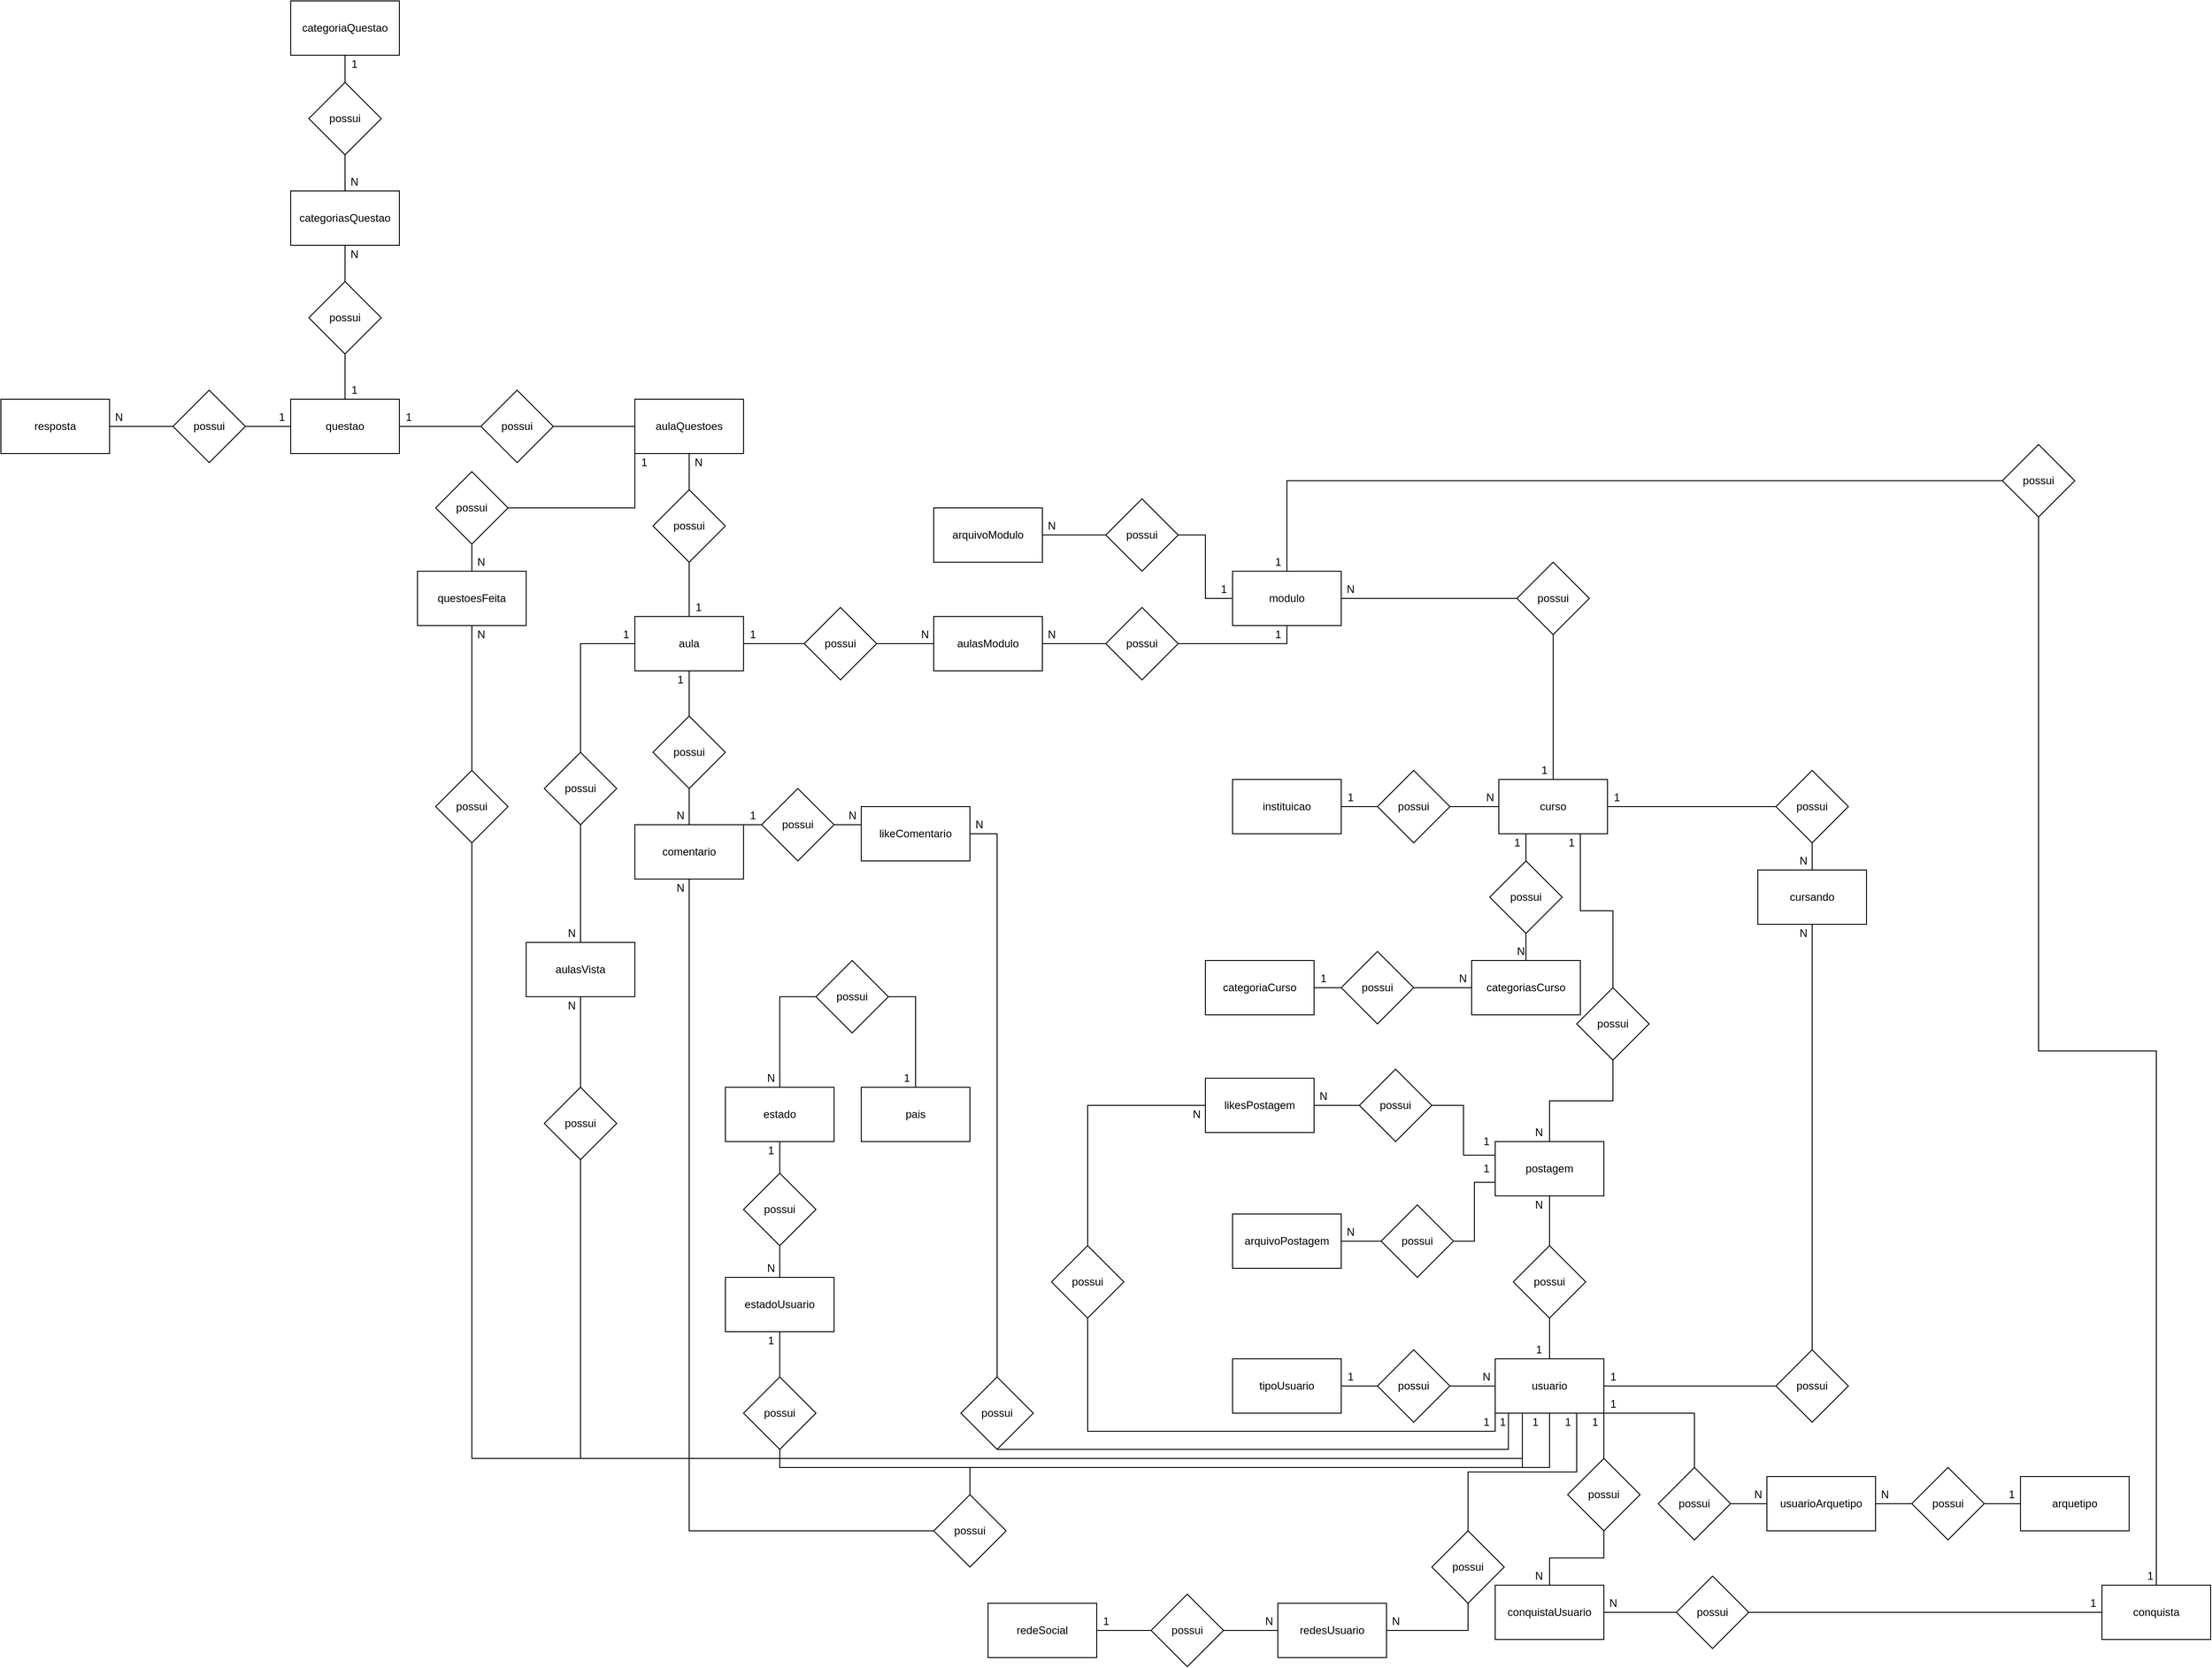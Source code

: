 <mxfile version="15.7.3" type="device" pages="4"><diagram id="NJ61pJIX9tpOEFZnp1Nt" name="Conceitual"><mxGraphModel dx="2932" dy="1818" grid="1" gridSize="10" guides="1" tooltips="1" connect="1" arrows="1" fold="1" page="1" pageScale="1" pageWidth="827" pageHeight="1169" math="0" shadow="0"><root><mxCell id="0"/><mxCell id="1" parent="0"/><mxCell id="BZJKLFFYmZuyrer4jAgT-1" value="usuario" style="rounded=0;whiteSpace=wrap;html=1;" parent="1" vertex="1"><mxGeometry x="350" y="710" width="120" height="60" as="geometry"/></mxCell><mxCell id="BZJKLFFYmZuyrer4jAgT-2" value="tipoUsuario" style="rounded=0;whiteSpace=wrap;html=1;" parent="1" vertex="1"><mxGeometry x="60" y="710" width="120" height="60" as="geometry"/></mxCell><mxCell id="BZJKLFFYmZuyrer4jAgT-5" style="edgeStyle=orthogonalEdgeStyle;rounded=0;orthogonalLoop=1;jettySize=auto;html=1;exitX=1;exitY=0.5;exitDx=0;exitDy=0;entryX=0;entryY=0.5;entryDx=0;entryDy=0;endArrow=none;endFill=0;" parent="1" source="BZJKLFFYmZuyrer4jAgT-4" target="BZJKLFFYmZuyrer4jAgT-1" edge="1"><mxGeometry relative="1" as="geometry"/></mxCell><mxCell id="BZJKLFFYmZuyrer4jAgT-7" style="edgeStyle=orthogonalEdgeStyle;rounded=0;orthogonalLoop=1;jettySize=auto;html=1;exitX=0;exitY=0.5;exitDx=0;exitDy=0;endArrow=none;endFill=0;" parent="1" source="BZJKLFFYmZuyrer4jAgT-4" target="BZJKLFFYmZuyrer4jAgT-2" edge="1"><mxGeometry relative="1" as="geometry"/></mxCell><mxCell id="BZJKLFFYmZuyrer4jAgT-4" value="possui" style="rhombus;whiteSpace=wrap;html=1;" parent="1" vertex="1"><mxGeometry x="220" y="700" width="80" height="80" as="geometry"/></mxCell><mxCell id="BZJKLFFYmZuyrer4jAgT-9" value="1" style="text;html=1;align=center;verticalAlign=middle;resizable=0;points=[];autosize=1;strokeColor=none;fillColor=none;" parent="1" vertex="1"><mxGeometry x="180" y="720" width="20" height="20" as="geometry"/></mxCell><mxCell id="BZJKLFFYmZuyrer4jAgT-10" value="N" style="text;html=1;align=center;verticalAlign=middle;resizable=0;points=[];autosize=1;strokeColor=none;fillColor=none;" parent="1" vertex="1"><mxGeometry x="330" y="720" width="20" height="20" as="geometry"/></mxCell><mxCell id="BZJKLFFYmZuyrer4jAgT-11" value="instituicao" style="rounded=0;whiteSpace=wrap;html=1;" parent="1" vertex="1"><mxGeometry x="60" y="70" width="120" height="60" as="geometry"/></mxCell><mxCell id="BZJKLFFYmZuyrer4jAgT-12" value="curso" style="rounded=0;whiteSpace=wrap;html=1;" parent="1" vertex="1"><mxGeometry x="354" y="70" width="120" height="60" as="geometry"/></mxCell><mxCell id="BZJKLFFYmZuyrer4jAgT-14" style="edgeStyle=orthogonalEdgeStyle;rounded=0;orthogonalLoop=1;jettySize=auto;html=1;exitX=0;exitY=0.5;exitDx=0;exitDy=0;endArrow=none;endFill=0;" parent="1" source="BZJKLFFYmZuyrer4jAgT-13" target="BZJKLFFYmZuyrer4jAgT-11" edge="1"><mxGeometry relative="1" as="geometry"/></mxCell><mxCell id="BZJKLFFYmZuyrer4jAgT-15" style="edgeStyle=orthogonalEdgeStyle;rounded=0;orthogonalLoop=1;jettySize=auto;html=1;exitX=1;exitY=0.5;exitDx=0;exitDy=0;endArrow=none;endFill=0;entryX=0;entryY=0.5;entryDx=0;entryDy=0;" parent="1" source="BZJKLFFYmZuyrer4jAgT-13" target="BZJKLFFYmZuyrer4jAgT-12" edge="1"><mxGeometry relative="1" as="geometry"><mxPoint x="350" y="100" as="targetPoint"/></mxGeometry></mxCell><mxCell id="BZJKLFFYmZuyrer4jAgT-13" value="possui" style="rhombus;whiteSpace=wrap;html=1;" parent="1" vertex="1"><mxGeometry x="220" y="60" width="80" height="80" as="geometry"/></mxCell><mxCell id="BZJKLFFYmZuyrer4jAgT-16" value="1" style="text;html=1;align=center;verticalAlign=middle;resizable=0;points=[];autosize=1;strokeColor=none;fillColor=none;" parent="1" vertex="1"><mxGeometry x="180" y="80" width="20" height="20" as="geometry"/></mxCell><mxCell id="BZJKLFFYmZuyrer4jAgT-17" value="N" style="text;html=1;align=center;verticalAlign=middle;resizable=0;points=[];autosize=1;strokeColor=none;fillColor=none;" parent="1" vertex="1"><mxGeometry x="334" y="80" width="20" height="20" as="geometry"/></mxCell><mxCell id="BZJKLFFYmZuyrer4jAgT-24" style="edgeStyle=orthogonalEdgeStyle;rounded=0;orthogonalLoop=1;jettySize=auto;html=1;exitX=0.5;exitY=1;exitDx=0;exitDy=0;entryX=0.5;entryY=0;entryDx=0;entryDy=0;endArrow=none;endFill=0;" parent="1" source="BZJKLFFYmZuyrer4jAgT-18" target="BZJKLFFYmZuyrer4jAgT-21" edge="1"><mxGeometry relative="1" as="geometry"/></mxCell><mxCell id="BZJKLFFYmZuyrer4jAgT-18" value="cursando" style="rounded=0;whiteSpace=wrap;html=1;" parent="1" vertex="1"><mxGeometry x="640" y="170" width="120" height="60" as="geometry"/></mxCell><mxCell id="BZJKLFFYmZuyrer4jAgT-22" style="edgeStyle=orthogonalEdgeStyle;rounded=0;orthogonalLoop=1;jettySize=auto;html=1;exitX=0;exitY=0.5;exitDx=0;exitDy=0;entryX=1;entryY=0.5;entryDx=0;entryDy=0;endArrow=none;endFill=0;" parent="1" source="BZJKLFFYmZuyrer4jAgT-20" target="BZJKLFFYmZuyrer4jAgT-12" edge="1"><mxGeometry relative="1" as="geometry"/></mxCell><mxCell id="BZJKLFFYmZuyrer4jAgT-23" style="edgeStyle=orthogonalEdgeStyle;rounded=0;orthogonalLoop=1;jettySize=auto;html=1;exitX=0.5;exitY=1;exitDx=0;exitDy=0;entryX=0.5;entryY=0;entryDx=0;entryDy=0;endArrow=none;endFill=0;" parent="1" source="BZJKLFFYmZuyrer4jAgT-20" target="BZJKLFFYmZuyrer4jAgT-18" edge="1"><mxGeometry relative="1" as="geometry"/></mxCell><mxCell id="BZJKLFFYmZuyrer4jAgT-20" value="possui" style="rhombus;whiteSpace=wrap;html=1;" parent="1" vertex="1"><mxGeometry x="660" y="60" width="80" height="80" as="geometry"/></mxCell><mxCell id="BZJKLFFYmZuyrer4jAgT-25" style="edgeStyle=orthogonalEdgeStyle;rounded=0;orthogonalLoop=1;jettySize=auto;html=1;exitX=0;exitY=0.5;exitDx=0;exitDy=0;endArrow=none;endFill=0;" parent="1" source="BZJKLFFYmZuyrer4jAgT-21" target="BZJKLFFYmZuyrer4jAgT-1" edge="1"><mxGeometry relative="1" as="geometry"/></mxCell><mxCell id="BZJKLFFYmZuyrer4jAgT-21" value="possui" style="rhombus;whiteSpace=wrap;html=1;" parent="1" vertex="1"><mxGeometry x="660" y="700" width="80" height="80" as="geometry"/></mxCell><mxCell id="BZJKLFFYmZuyrer4jAgT-26" value="N" style="text;html=1;align=center;verticalAlign=middle;resizable=0;points=[];autosize=1;strokeColor=none;fillColor=none;" parent="1" vertex="1"><mxGeometry x="680" y="150" width="20" height="20" as="geometry"/></mxCell><mxCell id="BZJKLFFYmZuyrer4jAgT-27" value="N" style="text;html=1;align=center;verticalAlign=middle;resizable=0;points=[];autosize=1;strokeColor=none;fillColor=none;" parent="1" vertex="1"><mxGeometry x="680" y="230" width="20" height="20" as="geometry"/></mxCell><mxCell id="BZJKLFFYmZuyrer4jAgT-28" value="1" style="text;html=1;align=center;verticalAlign=middle;resizable=0;points=[];autosize=1;strokeColor=none;fillColor=none;" parent="1" vertex="1"><mxGeometry x="474" y="80" width="20" height="20" as="geometry"/></mxCell><mxCell id="BZJKLFFYmZuyrer4jAgT-29" value="1" style="text;html=1;align=center;verticalAlign=middle;resizable=0;points=[];autosize=1;strokeColor=none;fillColor=none;" parent="1" vertex="1"><mxGeometry x="470" y="720" width="20" height="20" as="geometry"/></mxCell><mxCell id="VD0nBW0q8nAdzjgEUWu7-1" value="modulo" style="rounded=0;whiteSpace=wrap;html=1;strokeWidth=1;" parent="1" vertex="1"><mxGeometry x="60" y="-160" width="120" height="60" as="geometry"/></mxCell><mxCell id="XpR5ZUB91Y9exIMO85jP-1" value="N" style="text;html=1;align=center;verticalAlign=middle;resizable=0;points=[];autosize=1;strokeColor=none;fillColor=none;" parent="1" vertex="1"><mxGeometry x="180" y="-150" width="20" height="20" as="geometry"/></mxCell><mxCell id="Znit8SMdry5j9e21RjJl-3" style="edgeStyle=orthogonalEdgeStyle;rounded=0;orthogonalLoop=1;jettySize=auto;html=1;exitX=0.5;exitY=1;exitDx=0;exitDy=0;endArrow=none;endFill=0;" parent="1" source="Znit8SMdry5j9e21RjJl-1" target="BZJKLFFYmZuyrer4jAgT-12" edge="1"><mxGeometry relative="1" as="geometry"/></mxCell><mxCell id="Jor_ySWeif-12kTTCD73-1" style="edgeStyle=orthogonalEdgeStyle;rounded=0;orthogonalLoop=1;jettySize=auto;html=1;exitX=0;exitY=0.5;exitDx=0;exitDy=0;endArrow=none;endFill=0;" parent="1" source="Znit8SMdry5j9e21RjJl-1" target="VD0nBW0q8nAdzjgEUWu7-1" edge="1"><mxGeometry relative="1" as="geometry"/></mxCell><mxCell id="Znit8SMdry5j9e21RjJl-1" value="possui" style="rhombus;whiteSpace=wrap;html=1;" parent="1" vertex="1"><mxGeometry x="374" y="-170" width="80" height="80" as="geometry"/></mxCell><mxCell id="Znit8SMdry5j9e21RjJl-5" value="1" style="text;html=1;align=center;verticalAlign=middle;resizable=0;points=[];autosize=1;strokeColor=none;fillColor=none;" parent="1" vertex="1"><mxGeometry x="394" y="50" width="20" height="20" as="geometry"/></mxCell><mxCell id="tmxIOcsSdz_Q0vzj_NpD-2" style="edgeStyle=orthogonalEdgeStyle;rounded=0;orthogonalLoop=1;jettySize=auto;html=1;exitX=1;exitY=0.5;exitDx=0;exitDy=0;entryX=0;entryY=0.5;entryDx=0;entryDy=0;endArrow=none;endFill=0;" parent="1" source="sj1dRQIqljp-f5N0SWeb-1" edge="1"><mxGeometry relative="1" as="geometry"><mxPoint x="190" y="300" as="targetPoint"/></mxGeometry></mxCell><mxCell id="sj1dRQIqljp-f5N0SWeb-1" value="categoriaCurso" style="rounded=0;whiteSpace=wrap;html=1;strokeWidth=1;" parent="1" vertex="1"><mxGeometry x="30" y="270" width="120" height="60" as="geometry"/></mxCell><mxCell id="tmxIOcsSdz_Q0vzj_NpD-3" style="edgeStyle=orthogonalEdgeStyle;rounded=0;orthogonalLoop=1;jettySize=auto;html=1;exitX=1;exitY=0.5;exitDx=0;exitDy=0;entryX=0;entryY=0.5;entryDx=0;entryDy=0;endArrow=none;endFill=0;" parent="1" source="sj1dRQIqljp-f5N0SWeb-2" target="tmxIOcsSdz_Q0vzj_NpD-1" edge="1"><mxGeometry relative="1" as="geometry"><mxPoint x="270" y="300" as="sourcePoint"/></mxGeometry></mxCell><mxCell id="sj1dRQIqljp-f5N0SWeb-2" value="possui" style="rhombus;whiteSpace=wrap;html=1;" parent="1" vertex="1"><mxGeometry x="180" y="260" width="80" height="80" as="geometry"/></mxCell><mxCell id="tmxIOcsSdz_Q0vzj_NpD-1" value="categoriasCurso" style="rounded=0;whiteSpace=wrap;html=1;strokeWidth=1;" parent="1" vertex="1"><mxGeometry x="324" y="270" width="120" height="60" as="geometry"/></mxCell><mxCell id="DDdpe97bejhKukJtKKcL-1" value="1" style="text;html=1;align=center;verticalAlign=middle;resizable=0;points=[];autosize=1;strokeColor=none;fillColor=none;" parent="1" vertex="1"><mxGeometry x="150" y="280" width="20" height="20" as="geometry"/></mxCell><mxCell id="DDdpe97bejhKukJtKKcL-2" value="N" style="text;html=1;align=center;verticalAlign=middle;resizable=0;points=[];autosize=1;strokeColor=none;fillColor=none;" parent="1" vertex="1"><mxGeometry x="304" y="280" width="20" height="20" as="geometry"/></mxCell><mxCell id="dlRIrPMOFWfq_Vnz0YKi-3" style="edgeStyle=orthogonalEdgeStyle;rounded=0;orthogonalLoop=1;jettySize=auto;html=1;exitX=0.5;exitY=1;exitDx=0;exitDy=0;entryX=0.5;entryY=0;entryDx=0;entryDy=0;endArrow=none;endFill=0;" parent="1" source="dlRIrPMOFWfq_Vnz0YKi-1" target="tmxIOcsSdz_Q0vzj_NpD-1" edge="1"><mxGeometry relative="1" as="geometry"/></mxCell><mxCell id="3tdvj3iNZvn9MVt8CHuP-10" style="edgeStyle=orthogonalEdgeStyle;rounded=0;orthogonalLoop=1;jettySize=auto;html=1;exitX=0.5;exitY=0;exitDx=0;exitDy=0;entryX=0.25;entryY=1;entryDx=0;entryDy=0;endArrow=none;endFill=0;" parent="1" source="dlRIrPMOFWfq_Vnz0YKi-1" target="BZJKLFFYmZuyrer4jAgT-12" edge="1"><mxGeometry relative="1" as="geometry"/></mxCell><mxCell id="dlRIrPMOFWfq_Vnz0YKi-1" value="possui" style="rhombus;whiteSpace=wrap;html=1;" parent="1" vertex="1"><mxGeometry x="344" y="160" width="80" height="80" as="geometry"/></mxCell><mxCell id="LUXa1QallgFcFLLXwf3v-1" value="N" style="text;html=1;align=center;verticalAlign=middle;resizable=0;points=[];autosize=1;strokeColor=none;fillColor=none;" parent="1" vertex="1"><mxGeometry x="368" y="250" width="20" height="20" as="geometry"/></mxCell><mxCell id="LUXa1QallgFcFLLXwf3v-2" value="1" style="text;html=1;align=center;verticalAlign=middle;resizable=0;points=[];autosize=1;strokeColor=none;fillColor=none;" parent="1" vertex="1"><mxGeometry x="364" y="130" width="20" height="20" as="geometry"/></mxCell><mxCell id="3tdvj3iNZvn9MVt8CHuP-4" value="postagem" style="rounded=0;whiteSpace=wrap;html=1;" parent="1" vertex="1"><mxGeometry x="350" y="470" width="120" height="60" as="geometry"/></mxCell><mxCell id="3tdvj3iNZvn9MVt8CHuP-7" style="edgeStyle=orthogonalEdgeStyle;rounded=0;orthogonalLoop=1;jettySize=auto;html=1;exitX=0.5;exitY=1;exitDx=0;exitDy=0;entryX=0.5;entryY=0;entryDx=0;entryDy=0;endArrow=none;endFill=0;" parent="1" source="3tdvj3iNZvn9MVt8CHuP-6" target="BZJKLFFYmZuyrer4jAgT-1" edge="1"><mxGeometry relative="1" as="geometry"/></mxCell><mxCell id="3tdvj3iNZvn9MVt8CHuP-8" style="edgeStyle=orthogonalEdgeStyle;rounded=0;orthogonalLoop=1;jettySize=auto;html=1;exitX=0.5;exitY=0;exitDx=0;exitDy=0;endArrow=none;endFill=0;entryX=0.5;entryY=1;entryDx=0;entryDy=0;" parent="1" source="3tdvj3iNZvn9MVt8CHuP-6" target="3tdvj3iNZvn9MVt8CHuP-4" edge="1"><mxGeometry relative="1" as="geometry"><mxPoint x="410" y="460" as="targetPoint"/></mxGeometry></mxCell><mxCell id="3tdvj3iNZvn9MVt8CHuP-6" value="possui" style="rhombus;whiteSpace=wrap;html=1;" parent="1" vertex="1"><mxGeometry x="370" y="585" width="80" height="80" as="geometry"/></mxCell><mxCell id="3tdvj3iNZvn9MVt8CHuP-12" style="edgeStyle=orthogonalEdgeStyle;rounded=0;orthogonalLoop=1;jettySize=auto;html=1;exitX=0.5;exitY=1;exitDx=0;exitDy=0;endArrow=none;endFill=0;entryX=0.5;entryY=0;entryDx=0;entryDy=0;" parent="1" source="3tdvj3iNZvn9MVt8CHuP-9" target="3tdvj3iNZvn9MVt8CHuP-4" edge="1"><mxGeometry relative="1" as="geometry"><mxPoint x="440" y="440" as="targetPoint"/></mxGeometry></mxCell><mxCell id="3tdvj3iNZvn9MVt8CHuP-13" style="edgeStyle=orthogonalEdgeStyle;rounded=0;orthogonalLoop=1;jettySize=auto;html=1;exitX=0.5;exitY=0;exitDx=0;exitDy=0;endArrow=none;endFill=0;entryX=0.75;entryY=1;entryDx=0;entryDy=0;" parent="1" source="3tdvj3iNZvn9MVt8CHuP-9" target="BZJKLFFYmZuyrer4jAgT-12" edge="1"><mxGeometry relative="1" as="geometry"><mxPoint x="450" y="160" as="targetPoint"/></mxGeometry></mxCell><mxCell id="3tdvj3iNZvn9MVt8CHuP-9" value="possui" style="rhombus;whiteSpace=wrap;html=1;" parent="1" vertex="1"><mxGeometry x="440" y="300" width="80" height="80" as="geometry"/></mxCell><mxCell id="3tdvj3iNZvn9MVt8CHuP-14" value="N" style="text;html=1;align=center;verticalAlign=middle;resizable=0;points=[];autosize=1;strokeColor=none;fillColor=none;" parent="1" vertex="1"><mxGeometry x="388" y="530" width="20" height="20" as="geometry"/></mxCell><mxCell id="3tdvj3iNZvn9MVt8CHuP-15" value="1" style="text;html=1;align=center;verticalAlign=middle;resizable=0;points=[];autosize=1;strokeColor=none;fillColor=none;" parent="1" vertex="1"><mxGeometry x="388" y="690" width="20" height="20" as="geometry"/></mxCell><mxCell id="3tdvj3iNZvn9MVt8CHuP-16" value="1" style="text;html=1;align=center;verticalAlign=middle;resizable=0;points=[];autosize=1;strokeColor=none;fillColor=none;" parent="1" vertex="1"><mxGeometry x="424" y="130" width="20" height="20" as="geometry"/></mxCell><mxCell id="3tdvj3iNZvn9MVt8CHuP-17" value="N" style="text;html=1;align=center;verticalAlign=middle;resizable=0;points=[];autosize=1;strokeColor=none;fillColor=none;" parent="1" vertex="1"><mxGeometry x="388" y="450" width="20" height="20" as="geometry"/></mxCell><mxCell id="5Z0sxV4vxHMKiX2D2jIK-8" style="edgeStyle=orthogonalEdgeStyle;rounded=0;orthogonalLoop=1;jettySize=auto;html=1;exitX=1;exitY=0.5;exitDx=0;exitDy=0;entryX=0;entryY=0.5;entryDx=0;entryDy=0;endArrow=none;endFill=0;" parent="1" source="5Z0sxV4vxHMKiX2D2jIK-1" target="5Z0sxV4vxHMKiX2D2jIK-3" edge="1"><mxGeometry relative="1" as="geometry"/></mxCell><mxCell id="n_lT9B27ZDVkZSVZuBro-2" style="edgeStyle=orthogonalEdgeStyle;rounded=0;orthogonalLoop=1;jettySize=auto;html=1;exitX=0;exitY=0.5;exitDx=0;exitDy=0;entryX=0.5;entryY=0;entryDx=0;entryDy=0;endArrow=none;endFill=0;" parent="1" source="5Z0sxV4vxHMKiX2D2jIK-1" target="n_lT9B27ZDVkZSVZuBro-1" edge="1"><mxGeometry relative="1" as="geometry"/></mxCell><mxCell id="5Z0sxV4vxHMKiX2D2jIK-1" value="likesPostagem" style="whiteSpace=wrap;html=1;" parent="1" vertex="1"><mxGeometry x="30" y="400" width="120" height="60" as="geometry"/></mxCell><mxCell id="5Z0sxV4vxHMKiX2D2jIK-9" style="edgeStyle=orthogonalEdgeStyle;rounded=0;orthogonalLoop=1;jettySize=auto;html=1;exitX=1;exitY=0.5;exitDx=0;exitDy=0;entryX=0;entryY=0.25;entryDx=0;entryDy=0;endArrow=none;endFill=0;" parent="1" source="5Z0sxV4vxHMKiX2D2jIK-3" target="3tdvj3iNZvn9MVt8CHuP-4" edge="1"><mxGeometry relative="1" as="geometry"/></mxCell><mxCell id="5Z0sxV4vxHMKiX2D2jIK-3" value="possui" style="rhombus;whiteSpace=wrap;html=1;" parent="1" vertex="1"><mxGeometry x="200" y="390" width="80" height="80" as="geometry"/></mxCell><mxCell id="5Z0sxV4vxHMKiX2D2jIK-10" value="N" style="text;html=1;align=center;verticalAlign=middle;resizable=0;points=[];autosize=1;strokeColor=none;fillColor=none;" parent="1" vertex="1"><mxGeometry x="150" y="410" width="20" height="20" as="geometry"/></mxCell><mxCell id="5Z0sxV4vxHMKiX2D2jIK-11" value="1" style="text;html=1;align=center;verticalAlign=middle;resizable=0;points=[];autosize=1;strokeColor=none;fillColor=none;" parent="1" vertex="1"><mxGeometry x="330" y="460" width="20" height="20" as="geometry"/></mxCell><mxCell id="_TdS5eR-RuRQ4IM5Q8m6-7" style="edgeStyle=orthogonalEdgeStyle;rounded=0;orthogonalLoop=1;jettySize=auto;html=1;exitX=1;exitY=0.5;exitDx=0;exitDy=0;endArrow=none;endFill=0;" parent="1" source="_TdS5eR-RuRQ4IM5Q8m6-1" target="_TdS5eR-RuRQ4IM5Q8m6-3" edge="1"><mxGeometry relative="1" as="geometry"/></mxCell><mxCell id="_TdS5eR-RuRQ4IM5Q8m6-1" value="conquistaUsuario" style="whiteSpace=wrap;html=1;strokeWidth=1;" parent="1" vertex="1"><mxGeometry x="350" y="960" width="120" height="60" as="geometry"/></mxCell><mxCell id="_TdS5eR-RuRQ4IM5Q8m6-6" style="edgeStyle=orthogonalEdgeStyle;rounded=0;orthogonalLoop=1;jettySize=auto;html=1;exitX=0.5;exitY=1;exitDx=0;exitDy=0;endArrow=none;endFill=0;" parent="1" source="_TdS5eR-RuRQ4IM5Q8m6-2" target="_TdS5eR-RuRQ4IM5Q8m6-1" edge="1"><mxGeometry relative="1" as="geometry"/></mxCell><mxCell id="V0ZcloNMaM5m8tl-89Nj-7" style="edgeStyle=orthogonalEdgeStyle;rounded=0;orthogonalLoop=1;jettySize=auto;html=1;exitX=0.5;exitY=0;exitDx=0;exitDy=0;entryX=1;entryY=1;entryDx=0;entryDy=0;endArrow=none;endFill=0;" parent="1" source="_TdS5eR-RuRQ4IM5Q8m6-2" target="BZJKLFFYmZuyrer4jAgT-1" edge="1"><mxGeometry relative="1" as="geometry"/></mxCell><mxCell id="_TdS5eR-RuRQ4IM5Q8m6-2" value="possui" style="rhombus;whiteSpace=wrap;html=1;" parent="1" vertex="1"><mxGeometry x="430" y="820" width="80" height="80" as="geometry"/></mxCell><mxCell id="_TdS5eR-RuRQ4IM5Q8m6-8" style="edgeStyle=orthogonalEdgeStyle;rounded=0;orthogonalLoop=1;jettySize=auto;html=1;exitX=1;exitY=0.5;exitDx=0;exitDy=0;entryX=0;entryY=0.5;entryDx=0;entryDy=0;endArrow=none;endFill=0;" parent="1" source="_TdS5eR-RuRQ4IM5Q8m6-3" target="_TdS5eR-RuRQ4IM5Q8m6-4" edge="1"><mxGeometry relative="1" as="geometry"/></mxCell><mxCell id="_TdS5eR-RuRQ4IM5Q8m6-3" value="possui" style="rhombus;whiteSpace=wrap;html=1;" parent="1" vertex="1"><mxGeometry x="550" y="950" width="80" height="80" as="geometry"/></mxCell><mxCell id="_TdS5eR-RuRQ4IM5Q8m6-14" style="edgeStyle=orthogonalEdgeStyle;rounded=0;orthogonalLoop=1;jettySize=auto;html=1;exitX=0.5;exitY=0;exitDx=0;exitDy=0;endArrow=none;endFill=0;entryX=0.5;entryY=1;entryDx=0;entryDy=0;" parent="1" source="_TdS5eR-RuRQ4IM5Q8m6-4" target="_TdS5eR-RuRQ4IM5Q8m6-13" edge="1"><mxGeometry relative="1" as="geometry"><mxPoint x="767" y="-204" as="targetPoint"/></mxGeometry></mxCell><mxCell id="_TdS5eR-RuRQ4IM5Q8m6-4" value="conquista" style="whiteSpace=wrap;html=1;strokeWidth=1;" parent="1" vertex="1"><mxGeometry x="1020" y="960" width="120" height="60" as="geometry"/></mxCell><mxCell id="_TdS5eR-RuRQ4IM5Q8m6-9" value="1" style="text;html=1;align=center;verticalAlign=middle;resizable=0;points=[];autosize=1;strokeColor=none;fillColor=none;" parent="1" vertex="1"><mxGeometry x="450" y="770" width="20" height="20" as="geometry"/></mxCell><mxCell id="_TdS5eR-RuRQ4IM5Q8m6-10" value="N" style="text;html=1;align=center;verticalAlign=middle;resizable=0;points=[];autosize=1;strokeColor=none;fillColor=none;" parent="1" vertex="1"><mxGeometry x="388" y="940" width="20" height="20" as="geometry"/></mxCell><mxCell id="_TdS5eR-RuRQ4IM5Q8m6-11" value="1" style="text;html=1;align=center;verticalAlign=middle;resizable=0;points=[];autosize=1;strokeColor=none;fillColor=none;" parent="1" vertex="1"><mxGeometry x="1000" y="970" width="20" height="20" as="geometry"/></mxCell><mxCell id="_TdS5eR-RuRQ4IM5Q8m6-12" value="N" style="text;html=1;align=center;verticalAlign=middle;resizable=0;points=[];autosize=1;strokeColor=none;fillColor=none;" parent="1" vertex="1"><mxGeometry x="470" y="970" width="20" height="20" as="geometry"/></mxCell><mxCell id="_TdS5eR-RuRQ4IM5Q8m6-15" style="edgeStyle=orthogonalEdgeStyle;rounded=0;orthogonalLoop=1;jettySize=auto;html=1;exitX=0;exitY=0.5;exitDx=0;exitDy=0;entryX=0.5;entryY=0;entryDx=0;entryDy=0;endArrow=none;endFill=0;" parent="1" source="_TdS5eR-RuRQ4IM5Q8m6-13" target="VD0nBW0q8nAdzjgEUWu7-1" edge="1"><mxGeometry relative="1" as="geometry"/></mxCell><mxCell id="_TdS5eR-RuRQ4IM5Q8m6-13" value="possui" style="rhombus;whiteSpace=wrap;html=1;" parent="1" vertex="1"><mxGeometry x="910" y="-300" width="80" height="80" as="geometry"/></mxCell><mxCell id="_TdS5eR-RuRQ4IM5Q8m6-16" value="1" style="text;html=1;align=center;verticalAlign=middle;resizable=0;points=[];autosize=1;strokeColor=none;fillColor=none;" parent="1" vertex="1"><mxGeometry x="100" y="-180" width="20" height="20" as="geometry"/></mxCell><mxCell id="_TdS5eR-RuRQ4IM5Q8m6-17" value="1" style="text;html=1;align=center;verticalAlign=middle;resizable=0;points=[];autosize=1;strokeColor=none;fillColor=none;" parent="1" vertex="1"><mxGeometry x="1063" y="940" width="20" height="20" as="geometry"/></mxCell><mxCell id="n_lT9B27ZDVkZSVZuBro-4" style="edgeStyle=orthogonalEdgeStyle;rounded=0;orthogonalLoop=1;jettySize=auto;html=1;exitX=0.5;exitY=1;exitDx=0;exitDy=0;entryX=0;entryY=1;entryDx=0;entryDy=0;endArrow=none;endFill=0;" parent="1" source="n_lT9B27ZDVkZSVZuBro-1" target="BZJKLFFYmZuyrer4jAgT-1" edge="1"><mxGeometry relative="1" as="geometry"/></mxCell><mxCell id="n_lT9B27ZDVkZSVZuBro-1" value="possui" style="rhombus;whiteSpace=wrap;html=1;" parent="1" vertex="1"><mxGeometry x="-140" y="585" width="80" height="80" as="geometry"/></mxCell><mxCell id="n_lT9B27ZDVkZSVZuBro-8" value="1" style="text;html=1;align=center;verticalAlign=middle;resizable=0;points=[];autosize=1;strokeColor=none;fillColor=none;" parent="1" vertex="1"><mxGeometry x="330" y="770" width="20" height="20" as="geometry"/></mxCell><mxCell id="n_lT9B27ZDVkZSVZuBro-9" value="N" style="text;html=1;align=center;verticalAlign=middle;resizable=0;points=[];autosize=1;strokeColor=none;fillColor=none;" parent="1" vertex="1"><mxGeometry x="10" y="430" width="20" height="20" as="geometry"/></mxCell><mxCell id="3fGQV9peV2WVBJbB-lIc-3" style="edgeStyle=none;rounded=0;orthogonalLoop=1;jettySize=auto;html=1;exitX=1;exitY=0.5;exitDx=0;exitDy=0;entryX=0;entryY=0.5;entryDx=0;entryDy=0;endArrow=none;endFill=0;" parent="1" source="FNtPrik3E3OmE6OtvTQa-1" target="3fGQV9peV2WVBJbB-lIc-2" edge="1"><mxGeometry relative="1" as="geometry"/></mxCell><mxCell id="FNtPrik3E3OmE6OtvTQa-1" value="redeSocial" style="whiteSpace=wrap;html=1;" parent="1" vertex="1"><mxGeometry x="-210" y="980" width="120" height="60" as="geometry"/></mxCell><mxCell id="3fGQV9peV2WVBJbB-lIc-5" style="edgeStyle=orthogonalEdgeStyle;rounded=0;orthogonalLoop=1;jettySize=auto;html=1;exitX=1;exitY=0.5;exitDx=0;exitDy=0;entryX=0.5;entryY=1;entryDx=0;entryDy=0;endArrow=none;endFill=0;" parent="1" source="FNtPrik3E3OmE6OtvTQa-2" target="3fGQV9peV2WVBJbB-lIc-1" edge="1"><mxGeometry relative="1" as="geometry"/></mxCell><mxCell id="FNtPrik3E3OmE6OtvTQa-2" value="redesUsuario" style="whiteSpace=wrap;html=1;" parent="1" vertex="1"><mxGeometry x="110" y="980" width="120" height="60" as="geometry"/></mxCell><mxCell id="V0ZcloNMaM5m8tl-89Nj-8" style="edgeStyle=orthogonalEdgeStyle;rounded=0;orthogonalLoop=1;jettySize=auto;html=1;exitX=0.5;exitY=0;exitDx=0;exitDy=0;entryX=0.75;entryY=1;entryDx=0;entryDy=0;endArrow=none;endFill=0;" parent="1" source="3fGQV9peV2WVBJbB-lIc-1" target="BZJKLFFYmZuyrer4jAgT-1" edge="1"><mxGeometry relative="1" as="geometry"/></mxCell><mxCell id="3fGQV9peV2WVBJbB-lIc-1" value="possui" style="rhombus;whiteSpace=wrap;html=1;" parent="1" vertex="1"><mxGeometry x="280" y="900" width="80" height="80" as="geometry"/></mxCell><mxCell id="3fGQV9peV2WVBJbB-lIc-4" style="edgeStyle=none;rounded=0;orthogonalLoop=1;jettySize=auto;html=1;exitX=1;exitY=0.5;exitDx=0;exitDy=0;entryX=0;entryY=0.5;entryDx=0;entryDy=0;endArrow=none;endFill=0;" parent="1" source="3fGQV9peV2WVBJbB-lIc-2" target="FNtPrik3E3OmE6OtvTQa-2" edge="1"><mxGeometry relative="1" as="geometry"/></mxCell><mxCell id="3fGQV9peV2WVBJbB-lIc-2" value="possui" style="rhombus;whiteSpace=wrap;html=1;" parent="1" vertex="1"><mxGeometry x="-30" y="970" width="80" height="80" as="geometry"/></mxCell><mxCell id="ld3aRtwowl0DaKt4dglg-1" value="N" style="text;html=1;align=center;verticalAlign=middle;resizable=0;points=[];autosize=1;strokeColor=none;fillColor=none;" parent="1" vertex="1"><mxGeometry x="90" y="990" width="20" height="20" as="geometry"/></mxCell><mxCell id="ld3aRtwowl0DaKt4dglg-2" value="1" style="text;html=1;align=center;verticalAlign=middle;resizable=0;points=[];autosize=1;strokeColor=none;fillColor=none;" parent="1" vertex="1"><mxGeometry x="-90" y="990" width="20" height="20" as="geometry"/></mxCell><mxCell id="ld3aRtwowl0DaKt4dglg-3" value="1" style="text;html=1;align=center;verticalAlign=middle;resizable=0;points=[];autosize=1;strokeColor=none;fillColor=none;" parent="1" vertex="1"><mxGeometry x="420" y="770" width="20" height="20" as="geometry"/></mxCell><mxCell id="ld3aRtwowl0DaKt4dglg-4" value="N" style="text;html=1;align=center;verticalAlign=middle;resizable=0;points=[];autosize=1;strokeColor=none;fillColor=none;" parent="1" vertex="1"><mxGeometry x="230" y="990" width="20" height="20" as="geometry"/></mxCell><mxCell id="V0ZcloNMaM5m8tl-89Nj-3" style="edgeStyle=orthogonalEdgeStyle;rounded=0;orthogonalLoop=1;jettySize=auto;html=1;exitX=0.5;exitY=1;exitDx=0;exitDy=0;entryX=0.5;entryY=0;entryDx=0;entryDy=0;endArrow=none;endFill=0;" parent="1" source="hpeZ8ZR6POqM1dLk6_gC-2" target="V0ZcloNMaM5m8tl-89Nj-2" edge="1"><mxGeometry relative="1" as="geometry"/></mxCell><mxCell id="z_dBGUUs9tClGjo-qpQj-16" style="edgeStyle=orthogonalEdgeStyle;rounded=0;orthogonalLoop=1;jettySize=auto;html=1;exitX=0;exitY=0.5;exitDx=0;exitDy=0;endArrow=none;endFill=0;" parent="1" source="hpeZ8ZR6POqM1dLk6_gC-2" target="z_dBGUUs9tClGjo-qpQj-15" edge="1"><mxGeometry relative="1" as="geometry"/></mxCell><mxCell id="hpeZ8ZR6POqM1dLk6_gC-2" value="aula" style="whiteSpace=wrap;html=1;" parent="1" vertex="1"><mxGeometry x="-600" y="-110" width="120" height="60" as="geometry"/></mxCell><mxCell id="hpeZ8ZR6POqM1dLk6_gC-8" style="edgeStyle=orthogonalEdgeStyle;rounded=0;orthogonalLoop=1;jettySize=auto;html=1;exitX=1;exitY=0.5;exitDx=0;exitDy=0;entryX=0;entryY=0.5;entryDx=0;entryDy=0;endArrow=none;endFill=0;" parent="1" source="hpeZ8ZR6POqM1dLk6_gC-3" target="hpeZ8ZR6POqM1dLk6_gC-4" edge="1"><mxGeometry relative="1" as="geometry"/></mxCell><mxCell id="hpeZ8ZR6POqM1dLk6_gC-3" value="aulasModulo" style="whiteSpace=wrap;html=1;" parent="1" vertex="1"><mxGeometry x="-270" y="-110" width="120" height="60" as="geometry"/></mxCell><mxCell id="hpeZ8ZR6POqM1dLk6_gC-9" style="edgeStyle=orthogonalEdgeStyle;rounded=0;orthogonalLoop=1;jettySize=auto;html=1;exitX=1;exitY=0.5;exitDx=0;exitDy=0;entryX=0.5;entryY=1;entryDx=0;entryDy=0;endArrow=none;endFill=0;" parent="1" source="hpeZ8ZR6POqM1dLk6_gC-4" target="VD0nBW0q8nAdzjgEUWu7-1" edge="1"><mxGeometry relative="1" as="geometry"/></mxCell><mxCell id="hpeZ8ZR6POqM1dLk6_gC-4" value="possui" style="rhombus;whiteSpace=wrap;html=1;" parent="1" vertex="1"><mxGeometry x="-80" y="-120" width="80" height="80" as="geometry"/></mxCell><mxCell id="hpeZ8ZR6POqM1dLk6_gC-6" style="edgeStyle=orthogonalEdgeStyle;rounded=0;orthogonalLoop=1;jettySize=auto;html=1;exitX=0;exitY=0.5;exitDx=0;exitDy=0;entryX=1;entryY=0.5;entryDx=0;entryDy=0;endArrow=none;endFill=0;" parent="1" source="hpeZ8ZR6POqM1dLk6_gC-5" target="hpeZ8ZR6POqM1dLk6_gC-2" edge="1"><mxGeometry relative="1" as="geometry"/></mxCell><mxCell id="hpeZ8ZR6POqM1dLk6_gC-7" style="edgeStyle=orthogonalEdgeStyle;rounded=0;orthogonalLoop=1;jettySize=auto;html=1;exitX=1;exitY=0.5;exitDx=0;exitDy=0;endArrow=none;endFill=0;" parent="1" source="hpeZ8ZR6POqM1dLk6_gC-5" target="hpeZ8ZR6POqM1dLk6_gC-3" edge="1"><mxGeometry relative="1" as="geometry"/></mxCell><mxCell id="hpeZ8ZR6POqM1dLk6_gC-5" value="possui" style="rhombus;whiteSpace=wrap;html=1;" parent="1" vertex="1"><mxGeometry x="-413" y="-120" width="80" height="80" as="geometry"/></mxCell><mxCell id="hpeZ8ZR6POqM1dLk6_gC-10" value="N" style="text;html=1;align=center;verticalAlign=middle;resizable=0;points=[];autosize=1;strokeColor=none;fillColor=none;" parent="1" vertex="1"><mxGeometry x="-290" y="-100" width="20" height="20" as="geometry"/></mxCell><mxCell id="hpeZ8ZR6POqM1dLk6_gC-11" value="1" style="text;html=1;align=center;verticalAlign=middle;resizable=0;points=[];autosize=1;strokeColor=none;fillColor=none;" parent="1" vertex="1"><mxGeometry x="-480" y="-100" width="20" height="20" as="geometry"/></mxCell><mxCell id="Z5zgnJ4_4Fs-1KV2itgX-1" value="N" style="text;html=1;align=center;verticalAlign=middle;resizable=0;points=[];autosize=1;strokeColor=none;fillColor=none;" parent="1" vertex="1"><mxGeometry x="-150" y="-100" width="20" height="20" as="geometry"/></mxCell><mxCell id="Z5zgnJ4_4Fs-1KV2itgX-3" value="1" style="text;html=1;align=center;verticalAlign=middle;resizable=0;points=[];autosize=1;strokeColor=none;fillColor=none;" parent="1" vertex="1"><mxGeometry x="100" y="-100" width="20" height="20" as="geometry"/></mxCell><mxCell id="MtsUQq8xQNup0Pbyaw1U-2" style="edgeStyle=orthogonalEdgeStyle;rounded=0;orthogonalLoop=1;jettySize=auto;html=1;exitX=1;exitY=0.5;exitDx=0;exitDy=0;endArrow=none;endFill=0;" parent="1" source="gjbHsPoMS_YHmNY9J9nx-1" target="MtsUQq8xQNup0Pbyaw1U-1" edge="1"><mxGeometry relative="1" as="geometry"/></mxCell><mxCell id="gjbHsPoMS_YHmNY9J9nx-1" value="arquivoModulo" style="whiteSpace=wrap;html=1;" parent="1" vertex="1"><mxGeometry x="-270" y="-230" width="120" height="60" as="geometry"/></mxCell><mxCell id="MtsUQq8xQNup0Pbyaw1U-3" style="edgeStyle=orthogonalEdgeStyle;rounded=0;orthogonalLoop=1;jettySize=auto;html=1;exitX=1;exitY=0.5;exitDx=0;exitDy=0;entryX=0;entryY=0.5;entryDx=0;entryDy=0;endArrow=none;endFill=0;" parent="1" source="MtsUQq8xQNup0Pbyaw1U-1" target="VD0nBW0q8nAdzjgEUWu7-1" edge="1"><mxGeometry relative="1" as="geometry"/></mxCell><mxCell id="MtsUQq8xQNup0Pbyaw1U-1" value="possui" style="rhombus;whiteSpace=wrap;html=1;" parent="1" vertex="1"><mxGeometry x="-80" y="-240" width="80" height="80" as="geometry"/></mxCell><mxCell id="MtsUQq8xQNup0Pbyaw1U-4" value="1" style="text;html=1;align=center;verticalAlign=middle;resizable=0;points=[];autosize=1;strokeColor=none;fillColor=none;" parent="1" vertex="1"><mxGeometry x="40" y="-150" width="20" height="20" as="geometry"/></mxCell><mxCell id="MtsUQq8xQNup0Pbyaw1U-9" value="N" style="text;html=1;align=center;verticalAlign=middle;resizable=0;points=[];autosize=1;strokeColor=none;fillColor=none;" parent="1" vertex="1"><mxGeometry x="-150" y="-220" width="20" height="20" as="geometry"/></mxCell><mxCell id="V0ZcloNMaM5m8tl-89Nj-10" style="edgeStyle=orthogonalEdgeStyle;rounded=0;orthogonalLoop=1;jettySize=auto;html=1;exitX=0.5;exitY=1;exitDx=0;exitDy=0;entryX=0;entryY=0.5;entryDx=0;entryDy=0;endArrow=none;endFill=0;" parent="1" source="V0ZcloNMaM5m8tl-89Nj-1" target="V0ZcloNMaM5m8tl-89Nj-9" edge="1"><mxGeometry relative="1" as="geometry"/></mxCell><mxCell id="9Enpe_2WJx2bYp5w0xLz-6" style="edgeStyle=orthogonalEdgeStyle;rounded=0;orthogonalLoop=1;jettySize=auto;html=1;exitX=1;exitY=0;exitDx=0;exitDy=0;entryX=0;entryY=0.5;entryDx=0;entryDy=0;endArrow=none;endFill=0;" parent="1" source="V0ZcloNMaM5m8tl-89Nj-1" target="9Enpe_2WJx2bYp5w0xLz-5" edge="1"><mxGeometry relative="1" as="geometry"/></mxCell><mxCell id="z_dBGUUs9tClGjo-qpQj-19" value="" style="edgeStyle=orthogonalEdgeStyle;rounded=0;orthogonalLoop=1;jettySize=auto;html=1;endArrow=none;endFill=0;" parent="1" source="V0ZcloNMaM5m8tl-89Nj-1" target="V0ZcloNMaM5m8tl-89Nj-2" edge="1"><mxGeometry relative="1" as="geometry"/></mxCell><mxCell id="V0ZcloNMaM5m8tl-89Nj-1" value="comentario" style="whiteSpace=wrap;html=1;strokeWidth=1;" parent="1" vertex="1"><mxGeometry x="-600" y="120" width="120" height="60" as="geometry"/></mxCell><mxCell id="V0ZcloNMaM5m8tl-89Nj-4" style="edgeStyle=orthogonalEdgeStyle;rounded=0;orthogonalLoop=1;jettySize=auto;html=1;exitX=0.5;exitY=1;exitDx=0;exitDy=0;endArrow=none;endFill=0;" parent="1" source="V0ZcloNMaM5m8tl-89Nj-2" target="V0ZcloNMaM5m8tl-89Nj-1" edge="1"><mxGeometry relative="1" as="geometry"/></mxCell><mxCell id="V0ZcloNMaM5m8tl-89Nj-2" value="possui" style="rhombus;whiteSpace=wrap;html=1;" parent="1" vertex="1"><mxGeometry x="-580" width="80" height="80" as="geometry"/></mxCell><mxCell id="V0ZcloNMaM5m8tl-89Nj-5" value="1" style="text;html=1;align=center;verticalAlign=middle;resizable=0;points=[];autosize=1;strokeColor=none;fillColor=none;" parent="1" vertex="1"><mxGeometry x="-560" y="-50" width="20" height="20" as="geometry"/></mxCell><mxCell id="V0ZcloNMaM5m8tl-89Nj-6" value="N" style="text;html=1;align=center;verticalAlign=middle;resizable=0;points=[];autosize=1;strokeColor=none;fillColor=none;" parent="1" vertex="1"><mxGeometry x="-560" y="100" width="20" height="20" as="geometry"/></mxCell><mxCell id="V0ZcloNMaM5m8tl-89Nj-11" style="edgeStyle=orthogonalEdgeStyle;rounded=0;orthogonalLoop=1;jettySize=auto;html=1;exitX=0.5;exitY=0;exitDx=0;exitDy=0;entryX=0.5;entryY=1;entryDx=0;entryDy=0;endArrow=none;endFill=0;" parent="1" source="V0ZcloNMaM5m8tl-89Nj-9" target="BZJKLFFYmZuyrer4jAgT-1" edge="1"><mxGeometry relative="1" as="geometry"><Array as="points"><mxPoint x="-230" y="830"/><mxPoint x="410" y="830"/></Array></mxGeometry></mxCell><mxCell id="V0ZcloNMaM5m8tl-89Nj-9" value="possui" style="rhombus;whiteSpace=wrap;html=1;" parent="1" vertex="1"><mxGeometry x="-270" y="860" width="80" height="80" as="geometry"/></mxCell><mxCell id="V0ZcloNMaM5m8tl-89Nj-12" value="1" style="text;html=1;align=center;verticalAlign=middle;resizable=0;points=[];autosize=1;strokeColor=none;fillColor=none;" parent="1" vertex="1"><mxGeometry x="384" y="770" width="20" height="20" as="geometry"/></mxCell><mxCell id="V0ZcloNMaM5m8tl-89Nj-13" value="N" style="text;html=1;align=center;verticalAlign=middle;resizable=0;points=[];autosize=1;strokeColor=none;fillColor=none;" parent="1" vertex="1"><mxGeometry x="-560" y="180" width="20" height="20" as="geometry"/></mxCell><mxCell id="FqufIZKkRHS1HaTDeGuH-6" style="edgeStyle=orthogonalEdgeStyle;rounded=0;orthogonalLoop=1;jettySize=auto;html=1;exitX=1;exitY=0.5;exitDx=0;exitDy=0;entryX=0.5;entryY=0;entryDx=0;entryDy=0;endArrow=none;endFill=0;" parent="1" source="9Enpe_2WJx2bYp5w0xLz-1" target="FqufIZKkRHS1HaTDeGuH-5" edge="1"><mxGeometry relative="1" as="geometry"/></mxCell><mxCell id="9Enpe_2WJx2bYp5w0xLz-1" value="likeComentario" style="whiteSpace=wrap;html=1;strokeWidth=1;" parent="1" vertex="1"><mxGeometry x="-350" y="100" width="120" height="60" as="geometry"/></mxCell><mxCell id="9Enpe_2WJx2bYp5w0xLz-7" style="edgeStyle=orthogonalEdgeStyle;rounded=0;orthogonalLoop=1;jettySize=auto;html=1;exitX=1;exitY=0.5;exitDx=0;exitDy=0;entryX=0;entryY=0.25;entryDx=0;entryDy=0;endArrow=none;endFill=0;" parent="1" source="9Enpe_2WJx2bYp5w0xLz-5" target="9Enpe_2WJx2bYp5w0xLz-1" edge="1"><mxGeometry relative="1" as="geometry"/></mxCell><mxCell id="9Enpe_2WJx2bYp5w0xLz-5" value="possui" style="rhombus;whiteSpace=wrap;html=1;" parent="1" vertex="1"><mxGeometry x="-460" y="80" width="80" height="80" as="geometry"/></mxCell><mxCell id="9Enpe_2WJx2bYp5w0xLz-12" value="N" style="text;html=1;align=center;verticalAlign=middle;resizable=0;points=[];autosize=1;strokeColor=none;fillColor=none;" parent="1" vertex="1"><mxGeometry x="-370" y="100" width="20" height="20" as="geometry"/></mxCell><mxCell id="9Enpe_2WJx2bYp5w0xLz-13" value="1" style="text;html=1;align=center;verticalAlign=middle;resizable=0;points=[];autosize=1;strokeColor=none;fillColor=none;" parent="1" vertex="1"><mxGeometry x="-480" y="100" width="20" height="20" as="geometry"/></mxCell><mxCell id="FqufIZKkRHS1HaTDeGuH-7" style="edgeStyle=orthogonalEdgeStyle;rounded=0;orthogonalLoop=1;jettySize=auto;html=1;exitX=0.5;exitY=1;exitDx=0;exitDy=0;entryX=0.122;entryY=1.003;entryDx=0;entryDy=0;entryPerimeter=0;endArrow=none;endFill=0;" parent="1" source="FqufIZKkRHS1HaTDeGuH-5" target="BZJKLFFYmZuyrer4jAgT-1" edge="1"><mxGeometry relative="1" as="geometry"><Array as="points"><mxPoint x="365" y="810"/></Array></mxGeometry></mxCell><mxCell id="FqufIZKkRHS1HaTDeGuH-5" value="possui" style="rhombus;whiteSpace=wrap;html=1;" parent="1" vertex="1"><mxGeometry x="-240" y="730" width="80" height="80" as="geometry"/></mxCell><mxCell id="FqufIZKkRHS1HaTDeGuH-8" value="N" style="text;html=1;align=center;verticalAlign=middle;resizable=0;points=[];autosize=1;strokeColor=none;fillColor=none;" parent="1" vertex="1"><mxGeometry x="-230" y="110" width="20" height="20" as="geometry"/></mxCell><mxCell id="FqufIZKkRHS1HaTDeGuH-11" value="1" style="text;html=1;align=center;verticalAlign=middle;resizable=0;points=[];autosize=1;strokeColor=none;fillColor=none;" parent="1" vertex="1"><mxGeometry x="348" y="770" width="20" height="20" as="geometry"/></mxCell><mxCell id="qsG6FJJ8XDUuaVjjnpK8-4" style="edgeStyle=orthogonalEdgeStyle;rounded=0;orthogonalLoop=1;jettySize=auto;html=1;exitX=0;exitY=0.5;exitDx=0;exitDy=0;entryX=1;entryY=0.5;entryDx=0;entryDy=0;endArrow=none;endFill=0;" parent="1" source="qsG6FJJ8XDUuaVjjnpK8-1" target="qsG6FJJ8XDUuaVjjnpK8-3" edge="1"><mxGeometry relative="1" as="geometry"/></mxCell><mxCell id="qsG6FJJ8XDUuaVjjnpK8-1" value="usuarioArquetipo" style="whiteSpace=wrap;html=1;" parent="1" vertex="1"><mxGeometry x="650" y="840" width="120" height="60" as="geometry"/></mxCell><mxCell id="qsG6FJJ8XDUuaVjjnpK8-2" value="arquetipo" style="whiteSpace=wrap;html=1;" parent="1" vertex="1"><mxGeometry x="930" y="840" width="120" height="60" as="geometry"/></mxCell><mxCell id="waN11c66ZsfpdzJv5HLK-3" style="edgeStyle=orthogonalEdgeStyle;rounded=0;orthogonalLoop=1;jettySize=auto;html=1;exitX=0.5;exitY=0;exitDx=0;exitDy=0;entryX=1;entryY=1;entryDx=0;entryDy=0;endArrow=none;endFill=0;" parent="1" source="qsG6FJJ8XDUuaVjjnpK8-3" target="BZJKLFFYmZuyrer4jAgT-1" edge="1"><mxGeometry relative="1" as="geometry"><Array as="points"><mxPoint x="570" y="770"/></Array></mxGeometry></mxCell><mxCell id="qsG6FJJ8XDUuaVjjnpK8-3" value="possui" style="rhombus;whiteSpace=wrap;html=1;" parent="1" vertex="1"><mxGeometry x="530" y="830" width="80" height="80" as="geometry"/></mxCell><mxCell id="qsG6FJJ8XDUuaVjjnpK8-6" style="edgeStyle=orthogonalEdgeStyle;rounded=0;orthogonalLoop=1;jettySize=auto;html=1;exitX=1;exitY=0.5;exitDx=0;exitDy=0;entryX=0;entryY=0.5;entryDx=0;entryDy=0;endArrow=none;endFill=0;" parent="1" source="qsG6FJJ8XDUuaVjjnpK8-5" target="qsG6FJJ8XDUuaVjjnpK8-2" edge="1"><mxGeometry relative="1" as="geometry"/></mxCell><mxCell id="qsG6FJJ8XDUuaVjjnpK8-7" style="edgeStyle=orthogonalEdgeStyle;rounded=0;orthogonalLoop=1;jettySize=auto;html=1;exitX=0;exitY=0.5;exitDx=0;exitDy=0;endArrow=none;endFill=0;" parent="1" source="qsG6FJJ8XDUuaVjjnpK8-5" target="qsG6FJJ8XDUuaVjjnpK8-1" edge="1"><mxGeometry relative="1" as="geometry"/></mxCell><mxCell id="qsG6FJJ8XDUuaVjjnpK8-5" value="possui" style="rhombus;whiteSpace=wrap;html=1;" parent="1" vertex="1"><mxGeometry x="810" y="830" width="80" height="80" as="geometry"/></mxCell><mxCell id="waN11c66ZsfpdzJv5HLK-1" value="1" style="text;html=1;align=center;verticalAlign=middle;resizable=0;points=[];autosize=1;strokeColor=none;fillColor=none;" parent="1" vertex="1"><mxGeometry x="910" y="850" width="20" height="20" as="geometry"/></mxCell><mxCell id="waN11c66ZsfpdzJv5HLK-2" value="N" style="text;html=1;align=center;verticalAlign=middle;resizable=0;points=[];autosize=1;strokeColor=none;fillColor=none;" parent="1" vertex="1"><mxGeometry x="770" y="850" width="20" height="20" as="geometry"/></mxCell><mxCell id="wEmTk06zy-wHVws9ztpI-1" value="N" style="text;html=1;align=center;verticalAlign=middle;resizable=0;points=[];autosize=1;strokeColor=none;fillColor=none;" parent="1" vertex="1"><mxGeometry x="630" y="850" width="20" height="20" as="geometry"/></mxCell><mxCell id="wEmTk06zy-wHVws9ztpI-2" value="1" style="text;html=1;align=center;verticalAlign=middle;resizable=0;points=[];autosize=1;strokeColor=none;fillColor=none;" parent="1" vertex="1"><mxGeometry x="470" y="750" width="20" height="20" as="geometry"/></mxCell><mxCell id="_Id0XjvwpnHXoqbzeZ9c-6" style="edgeStyle=orthogonalEdgeStyle;rounded=0;orthogonalLoop=1;jettySize=auto;html=1;exitX=1;exitY=0.5;exitDx=0;exitDy=0;entryX=0;entryY=0.5;entryDx=0;entryDy=0;endArrow=none;endFill=0;" parent="1" source="_Id0XjvwpnHXoqbzeZ9c-2" target="_Id0XjvwpnHXoqbzeZ9c-5" edge="1"><mxGeometry relative="1" as="geometry"/></mxCell><mxCell id="_Id0XjvwpnHXoqbzeZ9c-2" value="questao" style="whiteSpace=wrap;html=1;" parent="1" vertex="1"><mxGeometry x="-980" y="-350" width="120" height="60" as="geometry"/></mxCell><mxCell id="_Id0XjvwpnHXoqbzeZ9c-8" style="edgeStyle=orthogonalEdgeStyle;rounded=0;orthogonalLoop=1;jettySize=auto;html=1;exitX=0.5;exitY=1;exitDx=0;exitDy=0;endArrow=none;endFill=0;" parent="1" source="_Id0XjvwpnHXoqbzeZ9c-3" target="_Id0XjvwpnHXoqbzeZ9c-4" edge="1"><mxGeometry relative="1" as="geometry"/></mxCell><mxCell id="_Id0XjvwpnHXoqbzeZ9c-3" value="aulaQuestoes" style="whiteSpace=wrap;html=1;" parent="1" vertex="1"><mxGeometry x="-600" y="-350" width="120" height="60" as="geometry"/></mxCell><mxCell id="_Id0XjvwpnHXoqbzeZ9c-9" style="edgeStyle=orthogonalEdgeStyle;rounded=0;orthogonalLoop=1;jettySize=auto;html=1;exitX=0.5;exitY=1;exitDx=0;exitDy=0;endArrow=none;endFill=0;" parent="1" source="_Id0XjvwpnHXoqbzeZ9c-4" target="hpeZ8ZR6POqM1dLk6_gC-2" edge="1"><mxGeometry relative="1" as="geometry"/></mxCell><mxCell id="_Id0XjvwpnHXoqbzeZ9c-4" value="possui" style="rhombus;whiteSpace=wrap;html=1;" parent="1" vertex="1"><mxGeometry x="-580" y="-250" width="80" height="80" as="geometry"/></mxCell><mxCell id="_Id0XjvwpnHXoqbzeZ9c-7" style="edgeStyle=orthogonalEdgeStyle;rounded=0;orthogonalLoop=1;jettySize=auto;html=1;exitX=1;exitY=0.5;exitDx=0;exitDy=0;endArrow=none;endFill=0;" parent="1" source="_Id0XjvwpnHXoqbzeZ9c-5" target="_Id0XjvwpnHXoqbzeZ9c-3" edge="1"><mxGeometry relative="1" as="geometry"/></mxCell><mxCell id="_Id0XjvwpnHXoqbzeZ9c-5" value="possui" style="rhombus;whiteSpace=wrap;html=1;" parent="1" vertex="1"><mxGeometry x="-770" y="-360" width="80" height="80" as="geometry"/></mxCell><mxCell id="I-ee6ohPi1M7k1F1SOwj-1" value="1" style="text;html=1;align=center;verticalAlign=middle;resizable=0;points=[];autosize=1;strokeColor=none;fillColor=none;" parent="1" vertex="1"><mxGeometry x="-540" y="-130" width="20" height="20" as="geometry"/></mxCell><mxCell id="nGysNslET375xG7vwulq-1" value="N" style="text;html=1;align=center;verticalAlign=middle;resizable=0;points=[];autosize=1;strokeColor=none;fillColor=none;" parent="1" vertex="1"><mxGeometry x="-540" y="-290" width="20" height="20" as="geometry"/></mxCell><mxCell id="eNwbRI782W8przmw7clQ-1" value="1" style="text;html=1;align=center;verticalAlign=middle;resizable=0;points=[];autosize=1;strokeColor=none;fillColor=none;" parent="1" vertex="1"><mxGeometry x="-860" y="-340" width="20" height="20" as="geometry"/></mxCell><mxCell id="VrB_vLW8QQTnDUu9HlEK-7" style="edgeStyle=orthogonalEdgeStyle;rounded=0;orthogonalLoop=1;jettySize=auto;html=1;exitX=0.5;exitY=1;exitDx=0;exitDy=0;endArrow=none;endFill=0;" parent="1" source="VrB_vLW8QQTnDUu9HlEK-1" target="VrB_vLW8QQTnDUu9HlEK-3" edge="1"><mxGeometry relative="1" as="geometry"/></mxCell><mxCell id="VrB_vLW8QQTnDUu9HlEK-1" value="categoriasQuestao" style="whiteSpace=wrap;html=1;" parent="1" vertex="1"><mxGeometry x="-980" y="-580" width="120" height="60" as="geometry"/></mxCell><mxCell id="VrB_vLW8QQTnDUu9HlEK-5" style="edgeStyle=orthogonalEdgeStyle;rounded=0;orthogonalLoop=1;jettySize=auto;html=1;exitX=0.5;exitY=1;exitDx=0;exitDy=0;endArrow=none;endFill=0;" parent="1" source="VrB_vLW8QQTnDUu9HlEK-2" target="VrB_vLW8QQTnDUu9HlEK-4" edge="1"><mxGeometry relative="1" as="geometry"/></mxCell><mxCell id="VrB_vLW8QQTnDUu9HlEK-2" value="categoriaQuestao" style="whiteSpace=wrap;html=1;" parent="1" vertex="1"><mxGeometry x="-980" y="-790" width="120" height="60" as="geometry"/></mxCell><mxCell id="VrB_vLW8QQTnDUu9HlEK-8" style="edgeStyle=orthogonalEdgeStyle;rounded=0;orthogonalLoop=1;jettySize=auto;html=1;exitX=0.5;exitY=1;exitDx=0;exitDy=0;endArrow=none;endFill=0;" parent="1" source="VrB_vLW8QQTnDUu9HlEK-3" target="_Id0XjvwpnHXoqbzeZ9c-2" edge="1"><mxGeometry relative="1" as="geometry"/></mxCell><mxCell id="VrB_vLW8QQTnDUu9HlEK-3" value="possui" style="rhombus;whiteSpace=wrap;html=1;" parent="1" vertex="1"><mxGeometry x="-960" y="-480" width="80" height="80" as="geometry"/></mxCell><mxCell id="VrB_vLW8QQTnDUu9HlEK-6" style="edgeStyle=orthogonalEdgeStyle;rounded=0;orthogonalLoop=1;jettySize=auto;html=1;exitX=0.5;exitY=1;exitDx=0;exitDy=0;endArrow=none;endFill=0;" parent="1" source="VrB_vLW8QQTnDUu9HlEK-4" target="VrB_vLW8QQTnDUu9HlEK-1" edge="1"><mxGeometry relative="1" as="geometry"/></mxCell><mxCell id="VrB_vLW8QQTnDUu9HlEK-4" value="possui" style="rhombus;whiteSpace=wrap;html=1;" parent="1" vertex="1"><mxGeometry x="-960" y="-700" width="80" height="80" as="geometry"/></mxCell><mxCell id="VrB_vLW8QQTnDUu9HlEK-9" value="1" style="text;html=1;align=center;verticalAlign=middle;resizable=0;points=[];autosize=1;strokeColor=none;fillColor=none;" parent="1" vertex="1"><mxGeometry x="-920" y="-730" width="20" height="20" as="geometry"/></mxCell><mxCell id="VrB_vLW8QQTnDUu9HlEK-10" value="N" style="text;html=1;align=center;verticalAlign=middle;resizable=0;points=[];autosize=1;strokeColor=none;fillColor=none;" parent="1" vertex="1"><mxGeometry x="-920" y="-600" width="20" height="20" as="geometry"/></mxCell><mxCell id="VrB_vLW8QQTnDUu9HlEK-12" value="1" style="text;html=1;align=center;verticalAlign=middle;resizable=0;points=[];autosize=1;strokeColor=none;fillColor=none;" parent="1" vertex="1"><mxGeometry x="-920" y="-370" width="20" height="20" as="geometry"/></mxCell><mxCell id="VrB_vLW8QQTnDUu9HlEK-13" value="N" style="text;html=1;align=center;verticalAlign=middle;resizable=0;points=[];autosize=1;strokeColor=none;fillColor=none;" parent="1" vertex="1"><mxGeometry x="-920" y="-520" width="20" height="20" as="geometry"/></mxCell><mxCell id="c9oBdwq-ZXr9ta5zmUoX-3" style="edgeStyle=orthogonalEdgeStyle;rounded=0;orthogonalLoop=1;jettySize=auto;html=1;exitX=1;exitY=0.5;exitDx=0;exitDy=0;entryX=0;entryY=0.5;entryDx=0;entryDy=0;endArrow=none;endFill=0;" parent="1" source="c9oBdwq-ZXr9ta5zmUoX-1" target="c9oBdwq-ZXr9ta5zmUoX-2" edge="1"><mxGeometry relative="1" as="geometry"/></mxCell><mxCell id="c9oBdwq-ZXr9ta5zmUoX-1" value="resposta" style="whiteSpace=wrap;html=1;" parent="1" vertex="1"><mxGeometry x="-1300" y="-350" width="120" height="60" as="geometry"/></mxCell><mxCell id="c9oBdwq-ZXr9ta5zmUoX-4" style="edgeStyle=orthogonalEdgeStyle;rounded=0;orthogonalLoop=1;jettySize=auto;html=1;exitX=1;exitY=0.5;exitDx=0;exitDy=0;entryX=0;entryY=0.5;entryDx=0;entryDy=0;endArrow=none;endFill=0;" parent="1" source="c9oBdwq-ZXr9ta5zmUoX-2" target="_Id0XjvwpnHXoqbzeZ9c-2" edge="1"><mxGeometry relative="1" as="geometry"/></mxCell><mxCell id="c9oBdwq-ZXr9ta5zmUoX-2" value="possui" style="rhombus;whiteSpace=wrap;html=1;" parent="1" vertex="1"><mxGeometry x="-1110" y="-360" width="80" height="80" as="geometry"/></mxCell><mxCell id="c9oBdwq-ZXr9ta5zmUoX-5" value="N" style="text;html=1;align=center;verticalAlign=middle;resizable=0;points=[];autosize=1;strokeColor=none;fillColor=none;" parent="1" vertex="1"><mxGeometry x="-1180" y="-340" width="20" height="20" as="geometry"/></mxCell><mxCell id="c9oBdwq-ZXr9ta5zmUoX-6" value="1" style="text;html=1;align=center;verticalAlign=middle;resizable=0;points=[];autosize=1;strokeColor=none;fillColor=none;" parent="1" vertex="1"><mxGeometry x="-1000" y="-340" width="20" height="20" as="geometry"/></mxCell><mxCell id="uMAJUyXW9oMrP0_3sqIS-1" value="pais" style="rounded=0;whiteSpace=wrap;html=1;sketch=0;strokeWidth=1;fillColor=none;spacing=2;" parent="1" vertex="1"><mxGeometry x="-350" y="410" width="120" height="60" as="geometry"/></mxCell><mxCell id="uMAJUyXW9oMrP0_3sqIS-11" style="edgeStyle=orthogonalEdgeStyle;rounded=0;orthogonalLoop=1;jettySize=auto;html=1;exitX=0.5;exitY=1;exitDx=0;exitDy=0;entryX=0.5;entryY=0;entryDx=0;entryDy=0;endArrow=none;endFill=0;" parent="1" source="uMAJUyXW9oMrP0_3sqIS-3" target="uMAJUyXW9oMrP0_3sqIS-5" edge="1"><mxGeometry relative="1" as="geometry"/></mxCell><mxCell id="uMAJUyXW9oMrP0_3sqIS-12" style="edgeStyle=orthogonalEdgeStyle;rounded=0;orthogonalLoop=1;jettySize=auto;html=1;exitX=0.5;exitY=0;exitDx=0;exitDy=0;entryX=0;entryY=0.5;entryDx=0;entryDy=0;endArrow=none;endFill=0;" parent="1" source="uMAJUyXW9oMrP0_3sqIS-3" target="uMAJUyXW9oMrP0_3sqIS-7" edge="1"><mxGeometry relative="1" as="geometry"/></mxCell><mxCell id="uMAJUyXW9oMrP0_3sqIS-3" value="estado" style="rounded=0;whiteSpace=wrap;html=1;sketch=0;strokeWidth=1;fillColor=none;spacing=2;" parent="1" vertex="1"><mxGeometry x="-500" y="410" width="120" height="60" as="geometry"/></mxCell><mxCell id="uMAJUyXW9oMrP0_3sqIS-25" style="edgeStyle=orthogonalEdgeStyle;rounded=0;orthogonalLoop=1;jettySize=auto;html=1;exitX=0.5;exitY=1;exitDx=0;exitDy=0;endArrow=none;endFill=0;" parent="1" source="uMAJUyXW9oMrP0_3sqIS-4" target="uMAJUyXW9oMrP0_3sqIS-24" edge="1"><mxGeometry relative="1" as="geometry"/></mxCell><mxCell id="uMAJUyXW9oMrP0_3sqIS-4" value="estadoUsuario" style="rounded=0;whiteSpace=wrap;html=1;sketch=0;strokeWidth=1;fillColor=none;" parent="1" vertex="1"><mxGeometry x="-500" y="620" width="120" height="60" as="geometry"/></mxCell><mxCell id="uMAJUyXW9oMrP0_3sqIS-10" style="edgeStyle=orthogonalEdgeStyle;rounded=0;orthogonalLoop=1;jettySize=auto;html=1;exitX=0.5;exitY=1;exitDx=0;exitDy=0;entryX=0.5;entryY=0;entryDx=0;entryDy=0;endArrow=none;endFill=0;" parent="1" source="uMAJUyXW9oMrP0_3sqIS-5" target="uMAJUyXW9oMrP0_3sqIS-4" edge="1"><mxGeometry relative="1" as="geometry"/></mxCell><mxCell id="uMAJUyXW9oMrP0_3sqIS-5" value="possui" style="rhombus;whiteSpace=wrap;html=1;" parent="1" vertex="1"><mxGeometry x="-480" y="505" width="80" height="80" as="geometry"/></mxCell><mxCell id="uMAJUyXW9oMrP0_3sqIS-13" style="edgeStyle=orthogonalEdgeStyle;rounded=0;orthogonalLoop=1;jettySize=auto;html=1;exitX=1;exitY=0.5;exitDx=0;exitDy=0;endArrow=none;endFill=0;" parent="1" source="uMAJUyXW9oMrP0_3sqIS-7" target="uMAJUyXW9oMrP0_3sqIS-1" edge="1"><mxGeometry relative="1" as="geometry"/></mxCell><mxCell id="uMAJUyXW9oMrP0_3sqIS-7" value="possui" style="rhombus;whiteSpace=wrap;html=1;" parent="1" vertex="1"><mxGeometry x="-400" y="270" width="80" height="80" as="geometry"/></mxCell><mxCell id="uMAJUyXW9oMrP0_3sqIS-14" value="1" style="text;html=1;align=center;verticalAlign=middle;resizable=0;points=[];autosize=1;strokeColor=none;fillColor=none;" parent="1" vertex="1"><mxGeometry x="-310" y="390" width="20" height="20" as="geometry"/></mxCell><mxCell id="uMAJUyXW9oMrP0_3sqIS-17" value="N" style="text;html=1;align=center;verticalAlign=middle;resizable=0;points=[];autosize=1;strokeColor=none;fillColor=none;" parent="1" vertex="1"><mxGeometry x="-460" y="390" width="20" height="20" as="geometry"/></mxCell><mxCell id="uMAJUyXW9oMrP0_3sqIS-22" value="N" style="text;html=1;align=center;verticalAlign=middle;resizable=0;points=[];autosize=1;strokeColor=none;fillColor=none;" parent="1" vertex="1"><mxGeometry x="-460" y="600" width="20" height="20" as="geometry"/></mxCell><mxCell id="uMAJUyXW9oMrP0_3sqIS-23" value="1" style="text;html=1;align=center;verticalAlign=middle;resizable=0;points=[];autosize=1;strokeColor=none;fillColor=none;" parent="1" vertex="1"><mxGeometry x="-460" y="470" width="20" height="20" as="geometry"/></mxCell><mxCell id="uMAJUyXW9oMrP0_3sqIS-33" style="edgeStyle=orthogonalEdgeStyle;rounded=0;orthogonalLoop=1;jettySize=auto;html=1;exitX=0.5;exitY=1;exitDx=0;exitDy=0;endArrow=none;endFill=0;entryX=0.25;entryY=1;entryDx=0;entryDy=0;" parent="1" source="uMAJUyXW9oMrP0_3sqIS-24" target="BZJKLFFYmZuyrer4jAgT-1" edge="1"><mxGeometry relative="1" as="geometry"><mxPoint x="190" y="890" as="targetPoint"/></mxGeometry></mxCell><mxCell id="uMAJUyXW9oMrP0_3sqIS-24" value="possui" style="rhombus;whiteSpace=wrap;html=1;" parent="1" vertex="1"><mxGeometry x="-480" y="730" width="80" height="80" as="geometry"/></mxCell><mxCell id="uMAJUyXW9oMrP0_3sqIS-30" value="1" style="text;html=1;align=center;verticalAlign=middle;resizable=0;points=[];autosize=1;strokeColor=none;fillColor=none;" parent="1" vertex="1"><mxGeometry x="-460" y="680" width="20" height="20" as="geometry"/></mxCell><mxCell id="z_dBGUUs9tClGjo-qpQj-11" style="edgeStyle=orthogonalEdgeStyle;rounded=0;orthogonalLoop=1;jettySize=auto;html=1;exitX=0.5;exitY=1;exitDx=0;exitDy=0;entryX=0.5;entryY=0;entryDx=0;entryDy=0;endArrow=none;endFill=0;" parent="1" source="z_dBGUUs9tClGjo-qpQj-1" target="z_dBGUUs9tClGjo-qpQj-10" edge="1"><mxGeometry relative="1" as="geometry"/></mxCell><mxCell id="z_dBGUUs9tClGjo-qpQj-1" value="questoesFeita" style="rounded=0;whiteSpace=wrap;html=1;" parent="1" vertex="1"><mxGeometry x="-840" y="-160" width="120" height="60" as="geometry"/></mxCell><mxCell id="z_dBGUUs9tClGjo-qpQj-4" style="edgeStyle=orthogonalEdgeStyle;rounded=0;orthogonalLoop=1;jettySize=auto;html=1;exitX=1;exitY=0.5;exitDx=0;exitDy=0;entryX=0;entryY=1;entryDx=0;entryDy=0;endArrow=none;endFill=0;" parent="1" source="z_dBGUUs9tClGjo-qpQj-2" target="_Id0XjvwpnHXoqbzeZ9c-3" edge="1"><mxGeometry relative="1" as="geometry"/></mxCell><mxCell id="z_dBGUUs9tClGjo-qpQj-8" style="edgeStyle=orthogonalEdgeStyle;rounded=0;orthogonalLoop=1;jettySize=auto;html=1;exitX=0.5;exitY=1;exitDx=0;exitDy=0;entryX=0.5;entryY=0;entryDx=0;entryDy=0;endArrow=none;endFill=0;" parent="1" source="z_dBGUUs9tClGjo-qpQj-2" target="z_dBGUUs9tClGjo-qpQj-1" edge="1"><mxGeometry relative="1" as="geometry"/></mxCell><mxCell id="z_dBGUUs9tClGjo-qpQj-2" value="possui" style="rhombus;whiteSpace=wrap;html=1;" parent="1" vertex="1"><mxGeometry x="-820" y="-270" width="80" height="80" as="geometry"/></mxCell><mxCell id="z_dBGUUs9tClGjo-qpQj-5" value="1" style="text;html=1;align=center;verticalAlign=middle;resizable=0;points=[];autosize=1;strokeColor=none;fillColor=none;" parent="1" vertex="1"><mxGeometry x="-600" y="-290" width="20" height="20" as="geometry"/></mxCell><mxCell id="eNwbRI782W8przmw7clQ-2" value="N" style="text;html=1;align=center;verticalAlign=middle;resizable=0;points=[];autosize=1;strokeColor=none;fillColor=none;" parent="1" vertex="1"><mxGeometry x="-780" y="-180" width="20" height="20" as="geometry"/></mxCell><mxCell id="z_dBGUUs9tClGjo-qpQj-13" style="edgeStyle=orthogonalEdgeStyle;rounded=0;orthogonalLoop=1;jettySize=auto;html=1;exitX=0.5;exitY=1;exitDx=0;exitDy=0;entryX=0.25;entryY=1;entryDx=0;entryDy=0;endArrow=none;endFill=0;" parent="1" source="z_dBGUUs9tClGjo-qpQj-10" target="BZJKLFFYmZuyrer4jAgT-1" edge="1"><mxGeometry relative="1" as="geometry"><Array as="points"><mxPoint x="-780" y="820"/><mxPoint x="380" y="820"/></Array></mxGeometry></mxCell><mxCell id="z_dBGUUs9tClGjo-qpQj-10" value="possui" style="rhombus;whiteSpace=wrap;html=1;" parent="1" vertex="1"><mxGeometry x="-820" y="60" width="80" height="80" as="geometry"/></mxCell><mxCell id="z_dBGUUs9tClGjo-qpQj-12" value="N" style="text;html=1;align=center;verticalAlign=middle;resizable=0;points=[];autosize=1;strokeColor=none;fillColor=none;" parent="1" vertex="1"><mxGeometry x="-780" y="-100" width="20" height="20" as="geometry"/></mxCell><mxCell id="z_dBGUUs9tClGjo-qpQj-22" style="edgeStyle=orthogonalEdgeStyle;rounded=0;orthogonalLoop=1;jettySize=auto;html=1;exitX=0.5;exitY=1;exitDx=0;exitDy=0;entryX=0.5;entryY=0;entryDx=0;entryDy=0;endArrow=none;endFill=0;" parent="1" source="z_dBGUUs9tClGjo-qpQj-14" target="z_dBGUUs9tClGjo-qpQj-21" edge="1"><mxGeometry relative="1" as="geometry"/></mxCell><mxCell id="z_dBGUUs9tClGjo-qpQj-14" value="aulasVista" style="rounded=0;whiteSpace=wrap;html=1;" parent="1" vertex="1"><mxGeometry x="-720" y="250" width="120" height="60" as="geometry"/></mxCell><mxCell id="z_dBGUUs9tClGjo-qpQj-17" style="edgeStyle=orthogonalEdgeStyle;rounded=0;orthogonalLoop=1;jettySize=auto;html=1;exitX=0.5;exitY=1;exitDx=0;exitDy=0;endArrow=none;endFill=0;" parent="1" source="z_dBGUUs9tClGjo-qpQj-15" target="z_dBGUUs9tClGjo-qpQj-14" edge="1"><mxGeometry relative="1" as="geometry"/></mxCell><mxCell id="z_dBGUUs9tClGjo-qpQj-15" value="possui" style="rhombus;whiteSpace=wrap;html=1;" parent="1" vertex="1"><mxGeometry x="-700" y="40" width="80" height="80" as="geometry"/></mxCell><mxCell id="z_dBGUUs9tClGjo-qpQj-18" value="1" style="text;html=1;align=center;verticalAlign=middle;resizable=0;points=[];autosize=1;strokeColor=none;fillColor=none;" parent="1" vertex="1"><mxGeometry x="-620" y="-100" width="20" height="20" as="geometry"/></mxCell><mxCell id="z_dBGUUs9tClGjo-qpQj-20" value="N" style="text;html=1;align=center;verticalAlign=middle;resizable=0;points=[];autosize=1;strokeColor=none;fillColor=none;" parent="1" vertex="1"><mxGeometry x="-680" y="230" width="20" height="20" as="geometry"/></mxCell><mxCell id="z_dBGUUs9tClGjo-qpQj-24" style="edgeStyle=orthogonalEdgeStyle;rounded=0;orthogonalLoop=1;jettySize=auto;html=1;exitX=0.5;exitY=1;exitDx=0;exitDy=0;entryX=0.25;entryY=1;entryDx=0;entryDy=0;endArrow=none;endFill=0;" parent="1" source="z_dBGUUs9tClGjo-qpQj-21" target="BZJKLFFYmZuyrer4jAgT-1" edge="1"><mxGeometry relative="1" as="geometry"><Array as="points"><mxPoint x="-660" y="820"/><mxPoint x="380" y="820"/></Array></mxGeometry></mxCell><mxCell id="z_dBGUUs9tClGjo-qpQj-21" value="possui" style="rhombus;whiteSpace=wrap;html=1;" parent="1" vertex="1"><mxGeometry x="-700" y="410" width="80" height="80" as="geometry"/></mxCell><mxCell id="z_dBGUUs9tClGjo-qpQj-23" value="N" style="text;html=1;align=center;verticalAlign=middle;resizable=0;points=[];autosize=1;strokeColor=none;fillColor=none;" parent="1" vertex="1"><mxGeometry x="-680" y="310" width="20" height="20" as="geometry"/></mxCell><mxCell id="_SrpO0XGjGSEadnKFdJv-3" style="edgeStyle=orthogonalEdgeStyle;rounded=0;orthogonalLoop=1;jettySize=auto;html=1;exitX=1;exitY=0.5;exitDx=0;exitDy=0;entryX=0;entryY=0.5;entryDx=0;entryDy=0;endArrow=none;endFill=0;" parent="1" source="_SrpO0XGjGSEadnKFdJv-1" target="_SrpO0XGjGSEadnKFdJv-2" edge="1"><mxGeometry relative="1" as="geometry"/></mxCell><mxCell id="_SrpO0XGjGSEadnKFdJv-1" value="arquivoPostagem" style="rounded=0;whiteSpace=wrap;html=1;" parent="1" vertex="1"><mxGeometry x="60" y="550" width="120" height="60" as="geometry"/></mxCell><mxCell id="_SrpO0XGjGSEadnKFdJv-4" style="edgeStyle=orthogonalEdgeStyle;rounded=0;orthogonalLoop=1;jettySize=auto;html=1;exitX=1;exitY=0.5;exitDx=0;exitDy=0;entryX=0;entryY=0.75;entryDx=0;entryDy=0;endArrow=none;endFill=0;" parent="1" source="_SrpO0XGjGSEadnKFdJv-2" target="3tdvj3iNZvn9MVt8CHuP-4" edge="1"><mxGeometry relative="1" as="geometry"/></mxCell><mxCell id="_SrpO0XGjGSEadnKFdJv-2" value="possui" style="rhombus;whiteSpace=wrap;html=1;" parent="1" vertex="1"><mxGeometry x="224" y="540" width="80" height="80" as="geometry"/></mxCell><mxCell id="_SrpO0XGjGSEadnKFdJv-5" value="N" style="text;html=1;align=center;verticalAlign=middle;resizable=0;points=[];autosize=1;strokeColor=none;fillColor=none;" parent="1" vertex="1"><mxGeometry x="180" y="560" width="20" height="20" as="geometry"/></mxCell><mxCell id="_SrpO0XGjGSEadnKFdJv-6" value="1" style="text;html=1;align=center;verticalAlign=middle;resizable=0;points=[];autosize=1;strokeColor=none;fillColor=none;" parent="1" vertex="1"><mxGeometry x="330" y="490" width="20" height="20" as="geometry"/></mxCell></root></mxGraphModel></diagram><diagram id="iz-WkxFveHnua1EUgkRi" name="Logico"><mxGraphModel dx="3759" dy="1818" grid="1" gridSize="10" guides="1" tooltips="1" connect="1" arrows="1" fold="1" page="1" pageScale="1" pageWidth="827" pageHeight="1169" math="0" shadow="0"><root><mxCell id="YaC964I2G13YPMAn2_0n-0"/><mxCell id="YaC964I2G13YPMAn2_0n-1" parent="YaC964I2G13YPMAn2_0n-0"/><mxCell id="YaC964I2G13YPMAn2_0n-7" value="tipoUsuario" style="shape=table;startSize=30;container=1;collapsible=1;childLayout=tableLayout;fixedRows=1;rowLines=0;fontStyle=1;align=center;resizeLast=1;" parent="YaC964I2G13YPMAn2_0n-1" vertex="1"><mxGeometry x="120" y="970" width="180" height="100" as="geometry"/></mxCell><mxCell id="YaC964I2G13YPMAn2_0n-8" value="" style="shape=partialRectangle;collapsible=0;dropTarget=0;pointerEvents=0;fillColor=none;top=0;left=0;bottom=1;right=0;points=[[0,0.5],[1,0.5]];portConstraint=eastwest;" parent="YaC964I2G13YPMAn2_0n-7" vertex="1"><mxGeometry y="30" width="180" height="30" as="geometry"/></mxCell><mxCell id="YaC964I2G13YPMAn2_0n-9" value="PK" style="shape=partialRectangle;connectable=0;fillColor=none;top=0;left=0;bottom=0;right=0;fontStyle=1;overflow=hidden;" parent="YaC964I2G13YPMAn2_0n-8" vertex="1"><mxGeometry width="30" height="30" as="geometry"><mxRectangle width="30" height="30" as="alternateBounds"/></mxGeometry></mxCell><mxCell id="YaC964I2G13YPMAn2_0n-10" value="idTipoUsuario" style="shape=partialRectangle;connectable=0;fillColor=none;top=0;left=0;bottom=0;right=0;align=left;spacingLeft=6;fontStyle=5;overflow=hidden;" parent="YaC964I2G13YPMAn2_0n-8" vertex="1"><mxGeometry x="30" width="150" height="30" as="geometry"><mxRectangle width="150" height="30" as="alternateBounds"/></mxGeometry></mxCell><mxCell id="YaC964I2G13YPMAn2_0n-11" value="" style="shape=partialRectangle;collapsible=0;dropTarget=0;pointerEvents=0;fillColor=none;top=0;left=0;bottom=0;right=0;points=[[0,0.5],[1,0.5]];portConstraint=eastwest;" parent="YaC964I2G13YPMAn2_0n-7" vertex="1"><mxGeometry y="60" width="180" height="30" as="geometry"/></mxCell><mxCell id="YaC964I2G13YPMAn2_0n-12" value="" style="shape=partialRectangle;connectable=0;fillColor=none;top=0;left=0;bottom=0;right=0;editable=1;overflow=hidden;" parent="YaC964I2G13YPMAn2_0n-11" vertex="1"><mxGeometry width="30" height="30" as="geometry"><mxRectangle width="30" height="30" as="alternateBounds"/></mxGeometry></mxCell><mxCell id="YaC964I2G13YPMAn2_0n-13" value="tipo" style="shape=partialRectangle;connectable=0;fillColor=none;top=0;left=0;bottom=0;right=0;align=left;spacingLeft=6;overflow=hidden;" parent="YaC964I2G13YPMAn2_0n-11" vertex="1"><mxGeometry x="30" width="150" height="30" as="geometry"><mxRectangle width="150" height="30" as="alternateBounds"/></mxGeometry></mxCell><mxCell id="82bLPCPfhPteXa73qoJM-0" value="usuario" style="shape=table;startSize=30;container=1;collapsible=1;childLayout=tableLayout;fixedRows=1;rowLines=0;fontStyle=1;align=center;resizeLast=1;" parent="YaC964I2G13YPMAn2_0n-1" vertex="1"><mxGeometry x="434" y="680" width="186" height="520" as="geometry"/></mxCell><mxCell id="82bLPCPfhPteXa73qoJM-1" value="" style="shape=partialRectangle;collapsible=0;dropTarget=0;pointerEvents=0;fillColor=none;top=0;left=0;bottom=0;right=0;points=[[0,0.5],[1,0.5]];portConstraint=eastwest;" parent="82bLPCPfhPteXa73qoJM-0" vertex="1"><mxGeometry y="30" width="186" height="30" as="geometry"/></mxCell><mxCell id="82bLPCPfhPteXa73qoJM-2" value="PK" style="shape=partialRectangle;connectable=0;fillColor=none;top=0;left=0;bottom=0;right=0;fontStyle=1;overflow=hidden;" parent="82bLPCPfhPteXa73qoJM-1" vertex="1"><mxGeometry width="60" height="30" as="geometry"><mxRectangle width="60" height="30" as="alternateBounds"/></mxGeometry></mxCell><mxCell id="82bLPCPfhPteXa73qoJM-3" value="idUsuario" style="shape=partialRectangle;connectable=0;fillColor=none;top=0;left=0;bottom=0;right=0;align=left;spacingLeft=6;fontStyle=5;overflow=hidden;" parent="82bLPCPfhPteXa73qoJM-1" vertex="1"><mxGeometry x="60" width="126" height="30" as="geometry"><mxRectangle width="126" height="30" as="alternateBounds"/></mxGeometry></mxCell><mxCell id="82bLPCPfhPteXa73qoJM-4" value="" style="shape=partialRectangle;collapsible=0;dropTarget=0;pointerEvents=0;fillColor=none;top=0;left=0;bottom=1;right=0;points=[[0,0.5],[1,0.5]];portConstraint=eastwest;" parent="82bLPCPfhPteXa73qoJM-0" vertex="1"><mxGeometry y="60" width="186" height="30" as="geometry"/></mxCell><mxCell id="82bLPCPfhPteXa73qoJM-5" value="FK" style="shape=partialRectangle;connectable=0;fillColor=none;top=0;left=0;bottom=0;right=0;fontStyle=1;overflow=hidden;" parent="82bLPCPfhPteXa73qoJM-4" vertex="1"><mxGeometry width="60" height="30" as="geometry"><mxRectangle width="60" height="30" as="alternateBounds"/></mxGeometry></mxCell><mxCell id="82bLPCPfhPteXa73qoJM-6" value="idTipoUsuario" style="shape=partialRectangle;connectable=0;fillColor=none;top=0;left=0;bottom=0;right=0;align=left;spacingLeft=6;fontStyle=5;overflow=hidden;" parent="82bLPCPfhPteXa73qoJM-4" vertex="1"><mxGeometry x="60" width="126" height="30" as="geometry"><mxRectangle width="126" height="30" as="alternateBounds"/></mxGeometry></mxCell><mxCell id="82bLPCPfhPteXa73qoJM-7" value="" style="shape=partialRectangle;collapsible=0;dropTarget=0;pointerEvents=0;fillColor=none;top=0;left=0;bottom=0;right=0;points=[[0,0.5],[1,0.5]];portConstraint=eastwest;" parent="82bLPCPfhPteXa73qoJM-0" vertex="1"><mxGeometry y="90" width="186" height="30" as="geometry"/></mxCell><mxCell id="82bLPCPfhPteXa73qoJM-8" value="" style="shape=partialRectangle;connectable=0;fillColor=none;top=0;left=0;bottom=0;right=0;editable=1;overflow=hidden;" parent="82bLPCPfhPteXa73qoJM-7" vertex="1"><mxGeometry width="60" height="30" as="geometry"><mxRectangle width="60" height="30" as="alternateBounds"/></mxGeometry></mxCell><mxCell id="82bLPCPfhPteXa73qoJM-9" value="nome" style="shape=partialRectangle;connectable=0;fillColor=none;top=0;left=0;bottom=0;right=0;align=left;spacingLeft=6;overflow=hidden;" parent="82bLPCPfhPteXa73qoJM-7" vertex="1"><mxGeometry x="60" width="126" height="30" as="geometry"><mxRectangle width="126" height="30" as="alternateBounds"/></mxGeometry></mxCell><mxCell id="82bLPCPfhPteXa73qoJM-10" value="" style="shape=partialRectangle;collapsible=0;dropTarget=0;pointerEvents=0;fillColor=none;top=0;left=0;bottom=0;right=0;points=[[0,0.5],[1,0.5]];portConstraint=eastwest;" parent="82bLPCPfhPteXa73qoJM-0" vertex="1"><mxGeometry y="120" width="186" height="30" as="geometry"/></mxCell><mxCell id="82bLPCPfhPteXa73qoJM-11" value="" style="shape=partialRectangle;connectable=0;fillColor=none;top=0;left=0;bottom=0;right=0;editable=1;overflow=hidden;" parent="82bLPCPfhPteXa73qoJM-10" vertex="1"><mxGeometry width="60" height="30" as="geometry"><mxRectangle width="60" height="30" as="alternateBounds"/></mxGeometry></mxCell><mxCell id="82bLPCPfhPteXa73qoJM-12" value="email" style="shape=partialRectangle;connectable=0;fillColor=none;top=0;left=0;bottom=0;right=0;align=left;spacingLeft=6;overflow=hidden;" parent="82bLPCPfhPteXa73qoJM-10" vertex="1"><mxGeometry x="60" width="126" height="30" as="geometry"><mxRectangle width="126" height="30" as="alternateBounds"/></mxGeometry></mxCell><mxCell id="82bLPCPfhPteXa73qoJM-13" value="" style="shape=partialRectangle;collapsible=0;dropTarget=0;pointerEvents=0;fillColor=none;top=0;left=0;bottom=0;right=0;points=[[0,0.5],[1,0.5]];portConstraint=eastwest;" parent="82bLPCPfhPteXa73qoJM-0" vertex="1"><mxGeometry y="150" width="186" height="30" as="geometry"/></mxCell><mxCell id="82bLPCPfhPteXa73qoJM-14" value="" style="shape=partialRectangle;connectable=0;fillColor=none;top=0;left=0;bottom=0;right=0;editable=1;overflow=hidden;" parent="82bLPCPfhPteXa73qoJM-13" vertex="1"><mxGeometry width="60" height="30" as="geometry"><mxRectangle width="60" height="30" as="alternateBounds"/></mxGeometry></mxCell><mxCell id="82bLPCPfhPteXa73qoJM-15" value="senha" style="shape=partialRectangle;connectable=0;fillColor=none;top=0;left=0;bottom=0;right=0;align=left;spacingLeft=6;overflow=hidden;" parent="82bLPCPfhPteXa73qoJM-13" vertex="1"><mxGeometry x="60" width="126" height="30" as="geometry"><mxRectangle width="126" height="30" as="alternateBounds"/></mxGeometry></mxCell><mxCell id="596CKu3itw8AGjX2eSnQ-2" value="" style="shape=partialRectangle;collapsible=0;dropTarget=0;pointerEvents=0;fillColor=none;top=0;left=0;bottom=0;right=0;points=[[0,0.5],[1,0.5]];portConstraint=eastwest;" parent="82bLPCPfhPteXa73qoJM-0" vertex="1"><mxGeometry y="180" width="186" height="30" as="geometry"/></mxCell><mxCell id="596CKu3itw8AGjX2eSnQ-3" value="" style="shape=partialRectangle;connectable=0;fillColor=none;top=0;left=0;bottom=0;right=0;editable=1;overflow=hidden;" parent="596CKu3itw8AGjX2eSnQ-2" vertex="1"><mxGeometry width="60" height="30" as="geometry"><mxRectangle width="60" height="30" as="alternateBounds"/></mxGeometry></mxCell><mxCell id="596CKu3itw8AGjX2eSnQ-4" value="imagem" style="shape=partialRectangle;connectable=0;fillColor=none;top=0;left=0;bottom=0;right=0;align=left;spacingLeft=6;overflow=hidden;" parent="596CKu3itw8AGjX2eSnQ-2" vertex="1"><mxGeometry x="60" width="126" height="30" as="geometry"><mxRectangle width="126" height="30" as="alternateBounds"/></mxGeometry></mxCell><mxCell id="82bLPCPfhPteXa73qoJM-16" value="" style="shape=partialRectangle;collapsible=0;dropTarget=0;pointerEvents=0;fillColor=none;top=0;left=0;bottom=0;right=0;points=[[0,0.5],[1,0.5]];portConstraint=eastwest;" parent="82bLPCPfhPteXa73qoJM-0" vertex="1"><mxGeometry y="210" width="186" height="30" as="geometry"/></mxCell><mxCell id="82bLPCPfhPteXa73qoJM-17" value="" style="shape=partialRectangle;connectable=0;fillColor=none;top=0;left=0;bottom=0;right=0;editable=1;overflow=hidden;" parent="82bLPCPfhPteXa73qoJM-16" vertex="1"><mxGeometry width="60" height="30" as="geometry"><mxRectangle width="60" height="30" as="alternateBounds"/></mxGeometry></mxCell><mxCell id="82bLPCPfhPteXa73qoJM-18" value="rg" style="shape=partialRectangle;connectable=0;fillColor=none;top=0;left=0;bottom=0;right=0;align=left;spacingLeft=6;overflow=hidden;" parent="82bLPCPfhPteXa73qoJM-16" vertex="1"><mxGeometry x="60" width="126" height="30" as="geometry"><mxRectangle width="126" height="30" as="alternateBounds"/></mxGeometry></mxCell><mxCell id="82bLPCPfhPteXa73qoJM-19" value="" style="shape=partialRectangle;collapsible=0;dropTarget=0;pointerEvents=0;fillColor=none;top=0;left=0;bottom=0;right=0;points=[[0,0.5],[1,0.5]];portConstraint=eastwest;" parent="82bLPCPfhPteXa73qoJM-0" vertex="1"><mxGeometry y="240" width="186" height="30" as="geometry"/></mxCell><mxCell id="82bLPCPfhPteXa73qoJM-20" value="" style="shape=partialRectangle;connectable=0;fillColor=none;top=0;left=0;bottom=0;right=0;editable=1;overflow=hidden;" parent="82bLPCPfhPteXa73qoJM-19" vertex="1"><mxGeometry width="60" height="30" as="geometry"><mxRectangle width="60" height="30" as="alternateBounds"/></mxGeometry></mxCell><mxCell id="82bLPCPfhPteXa73qoJM-21" value="cpf" style="shape=partialRectangle;connectable=0;fillColor=none;top=0;left=0;bottom=0;right=0;align=left;spacingLeft=6;overflow=hidden;" parent="82bLPCPfhPteXa73qoJM-19" vertex="1"><mxGeometry x="60" width="126" height="30" as="geometry"><mxRectangle width="126" height="30" as="alternateBounds"/></mxGeometry></mxCell><mxCell id="82bLPCPfhPteXa73qoJM-22" value="" style="shape=partialRectangle;collapsible=0;dropTarget=0;pointerEvents=0;fillColor=none;top=0;left=0;bottom=0;right=0;points=[[0,0.5],[1,0.5]];portConstraint=eastwest;" parent="82bLPCPfhPteXa73qoJM-0" vertex="1"><mxGeometry y="270" width="186" height="30" as="geometry"/></mxCell><mxCell id="82bLPCPfhPteXa73qoJM-23" value="" style="shape=partialRectangle;connectable=0;fillColor=none;top=0;left=0;bottom=0;right=0;editable=1;overflow=hidden;" parent="82bLPCPfhPteXa73qoJM-22" vertex="1"><mxGeometry width="60" height="30" as="geometry"><mxRectangle width="60" height="30" as="alternateBounds"/></mxGeometry></mxCell><mxCell id="82bLPCPfhPteXa73qoJM-24" value="dataNascimento" style="shape=partialRectangle;connectable=0;fillColor=none;top=0;left=0;bottom=0;right=0;align=left;spacingLeft=6;overflow=hidden;" parent="82bLPCPfhPteXa73qoJM-22" vertex="1"><mxGeometry x="60" width="126" height="30" as="geometry"><mxRectangle width="126" height="30" as="alternateBounds"/></mxGeometry></mxCell><mxCell id="82bLPCPfhPteXa73qoJM-25" value="" style="shape=partialRectangle;collapsible=0;dropTarget=0;pointerEvents=0;fillColor=none;top=0;left=0;bottom=0;right=0;points=[[0,0.5],[1,0.5]];portConstraint=eastwest;" parent="82bLPCPfhPteXa73qoJM-0" vertex="1"><mxGeometry y="300" width="186" height="30" as="geometry"/></mxCell><mxCell id="82bLPCPfhPteXa73qoJM-26" value="" style="shape=partialRectangle;connectable=0;fillColor=none;top=0;left=0;bottom=0;right=0;editable=1;overflow=hidden;" parent="82bLPCPfhPteXa73qoJM-25" vertex="1"><mxGeometry width="60" height="30" as="geometry"><mxRectangle width="60" height="30" as="alternateBounds"/></mxGeometry></mxCell><mxCell id="82bLPCPfhPteXa73qoJM-27" value="telefone" style="shape=partialRectangle;connectable=0;fillColor=none;top=0;left=0;bottom=0;right=0;align=left;spacingLeft=6;overflow=hidden;" parent="82bLPCPfhPteXa73qoJM-25" vertex="1"><mxGeometry x="60" width="126" height="30" as="geometry"><mxRectangle width="126" height="30" as="alternateBounds"/></mxGeometry></mxCell><mxCell id="PKYWdHi7CLW_eYUxEAFr-0" value="" style="shape=partialRectangle;collapsible=0;dropTarget=0;pointerEvents=0;fillColor=none;top=0;left=0;bottom=0;right=0;points=[[0,0.5],[1,0.5]];portConstraint=eastwest;" parent="82bLPCPfhPteXa73qoJM-0" vertex="1"><mxGeometry y="330" width="186" height="30" as="geometry"/></mxCell><mxCell id="PKYWdHi7CLW_eYUxEAFr-1" value="" style="shape=partialRectangle;connectable=0;fillColor=none;top=0;left=0;bottom=0;right=0;editable=1;overflow=hidden;" parent="PKYWdHi7CLW_eYUxEAFr-0" vertex="1"><mxGeometry width="60" height="30" as="geometry"><mxRectangle width="60" height="30" as="alternateBounds"/></mxGeometry></mxCell><mxCell id="PKYWdHi7CLW_eYUxEAFr-2" value="pontos" style="shape=partialRectangle;connectable=0;fillColor=none;top=0;left=0;bottom=0;right=0;align=left;spacingLeft=6;overflow=hidden;" parent="PKYWdHi7CLW_eYUxEAFr-0" vertex="1"><mxGeometry x="60" width="126" height="30" as="geometry"><mxRectangle width="126" height="30" as="alternateBounds"/></mxGeometry></mxCell><mxCell id="PN00lcFr-kIjFFgcgqG--1" value="" style="shape=partialRectangle;collapsible=0;dropTarget=0;pointerEvents=0;fillColor=none;top=0;left=0;bottom=0;right=0;points=[[0,0.5],[1,0.5]];portConstraint=eastwest;" parent="82bLPCPfhPteXa73qoJM-0" vertex="1"><mxGeometry y="360" width="186" height="30" as="geometry"/></mxCell><mxCell id="PN00lcFr-kIjFFgcgqG--2" value="" style="shape=partialRectangle;connectable=0;fillColor=none;top=0;left=0;bottom=0;right=0;editable=1;overflow=hidden;" parent="PN00lcFr-kIjFFgcgqG--1" vertex="1"><mxGeometry width="60" height="30" as="geometry"><mxRectangle width="60" height="30" as="alternateBounds"/></mxGeometry></mxCell><mxCell id="PN00lcFr-kIjFFgcgqG--3" value="pontosSemanais" style="shape=partialRectangle;connectable=0;fillColor=none;top=0;left=0;bottom=0;right=0;align=left;spacingLeft=6;overflow=hidden;" parent="PN00lcFr-kIjFFgcgqG--1" vertex="1"><mxGeometry x="60" width="126" height="30" as="geometry"><mxRectangle width="126" height="30" as="alternateBounds"/></mxGeometry></mxCell><mxCell id="69dZSByLrwdTtxn-hn07-13" value="" style="shape=partialRectangle;collapsible=0;dropTarget=0;pointerEvents=0;fillColor=none;top=0;left=0;bottom=0;right=0;points=[[0,0.5],[1,0.5]];portConstraint=eastwest;" parent="82bLPCPfhPteXa73qoJM-0" vertex="1"><mxGeometry y="390" width="186" height="30" as="geometry"/></mxCell><mxCell id="69dZSByLrwdTtxn-hn07-14" value="" style="shape=partialRectangle;connectable=0;fillColor=none;top=0;left=0;bottom=0;right=0;editable=1;overflow=hidden;" parent="69dZSByLrwdTtxn-hn07-13" vertex="1"><mxGeometry width="60" height="30" as="geometry"><mxRectangle width="60" height="30" as="alternateBounds"/></mxGeometry></mxCell><mxCell id="69dZSByLrwdTtxn-hn07-15" value="sobreMim" style="shape=partialRectangle;connectable=0;fillColor=none;top=0;left=0;bottom=0;right=0;align=left;spacingLeft=6;overflow=hidden;" parent="69dZSByLrwdTtxn-hn07-13" vertex="1"><mxGeometry x="60" width="126" height="30" as="geometry"><mxRectangle width="126" height="30" as="alternateBounds"/></mxGeometry></mxCell><mxCell id="d9P8JLdW3A81h9G70VI5-3" value="" style="shape=partialRectangle;collapsible=0;dropTarget=0;pointerEvents=0;fillColor=none;top=0;left=0;bottom=0;right=0;points=[[0,0.5],[1,0.5]];portConstraint=eastwest;" parent="82bLPCPfhPteXa73qoJM-0" vertex="1"><mxGeometry y="420" width="186" height="30" as="geometry"/></mxCell><mxCell id="d9P8JLdW3A81h9G70VI5-4" value="" style="shape=partialRectangle;connectable=0;fillColor=none;top=0;left=0;bottom=0;right=0;editable=1;overflow=hidden;" parent="d9P8JLdW3A81h9G70VI5-3" vertex="1"><mxGeometry width="60" height="30" as="geometry"><mxRectangle width="60" height="30" as="alternateBounds"/></mxGeometry></mxCell><mxCell id="d9P8JLdW3A81h9G70VI5-5" value="imagemBackground" style="shape=partialRectangle;connectable=0;fillColor=none;top=0;left=0;bottom=0;right=0;align=left;spacingLeft=6;overflow=hidden;" parent="d9P8JLdW3A81h9G70VI5-3" vertex="1"><mxGeometry x="60" width="126" height="30" as="geometry"><mxRectangle width="126" height="30" as="alternateBounds"/></mxGeometry></mxCell><mxCell id="d9P8JLdW3A81h9G70VI5-6" value="" style="shape=partialRectangle;collapsible=0;dropTarget=0;pointerEvents=0;fillColor=none;top=0;left=0;bottom=0;right=0;points=[[0,0.5],[1,0.5]];portConstraint=eastwest;" parent="82bLPCPfhPteXa73qoJM-0" vertex="1"><mxGeometry y="450" width="186" height="30" as="geometry"/></mxCell><mxCell id="d9P8JLdW3A81h9G70VI5-7" value="" style="shape=partialRectangle;connectable=0;fillColor=none;top=0;left=0;bottom=0;right=0;editable=1;overflow=hidden;" parent="d9P8JLdW3A81h9G70VI5-6" vertex="1"><mxGeometry width="60" height="30" as="geometry"><mxRectangle width="60" height="30" as="alternateBounds"/></mxGeometry></mxCell><mxCell id="d9P8JLdW3A81h9G70VI5-8" value="empresa" style="shape=partialRectangle;connectable=0;fillColor=none;top=0;left=0;bottom=0;right=0;align=left;spacingLeft=6;overflow=hidden;" parent="d9P8JLdW3A81h9G70VI5-6" vertex="1"><mxGeometry x="60" width="126" height="30" as="geometry"><mxRectangle width="126" height="30" as="alternateBounds"/></mxGeometry></mxCell><mxCell id="d9P8JLdW3A81h9G70VI5-9" value="" style="shape=partialRectangle;collapsible=0;dropTarget=0;pointerEvents=0;fillColor=none;top=0;left=0;bottom=0;right=0;points=[[0,0.5],[1,0.5]];portConstraint=eastwest;" parent="82bLPCPfhPteXa73qoJM-0" vertex="1"><mxGeometry y="480" width="186" height="30" as="geometry"/></mxCell><mxCell id="d9P8JLdW3A81h9G70VI5-10" value="" style="shape=partialRectangle;connectable=0;fillColor=none;top=0;left=0;bottom=0;right=0;editable=1;overflow=hidden;" parent="d9P8JLdW3A81h9G70VI5-9" vertex="1"><mxGeometry width="60" height="30" as="geometry"><mxRectangle width="60" height="30" as="alternateBounds"/></mxGeometry></mxCell><mxCell id="d9P8JLdW3A81h9G70VI5-11" value="cargo" style="shape=partialRectangle;connectable=0;fillColor=none;top=0;left=0;bottom=0;right=0;align=left;spacingLeft=6;overflow=hidden;" parent="d9P8JLdW3A81h9G70VI5-9" vertex="1"><mxGeometry x="60" width="126" height="30" as="geometry"><mxRectangle width="126" height="30" as="alternateBounds"/></mxGeometry></mxCell><mxCell id="T7XWyeVkImGXOSW8lFAu-0" value="" style="edgeStyle=entityRelationEdgeStyle;fontSize=12;html=1;endArrow=ERoneToMany;rounded=0;exitX=1;exitY=0.5;exitDx=0;exitDy=0;entryX=0;entryY=0.5;entryDx=0;entryDy=0;" parent="YaC964I2G13YPMAn2_0n-1" source="YaC964I2G13YPMAn2_0n-8" target="82bLPCPfhPteXa73qoJM-4" edge="1"><mxGeometry width="100" height="100" relative="1" as="geometry"><mxPoint x="150" y="1030" as="sourcePoint"/><mxPoint x="250" y="930" as="targetPoint"/></mxGeometry></mxCell><mxCell id="NXYKGv-PS1LNs_MytUbw-0" value="instituicao" style="shape=table;startSize=30;container=1;collapsible=1;childLayout=tableLayout;fixedRows=1;rowLines=0;fontStyle=1;align=center;resizeLast=1;" parent="YaC964I2G13YPMAn2_0n-1" vertex="1"><mxGeometry x="110" y="-60" width="180" height="220" as="geometry"/></mxCell><mxCell id="NXYKGv-PS1LNs_MytUbw-1" value="" style="shape=partialRectangle;collapsible=0;dropTarget=0;pointerEvents=0;fillColor=none;top=0;left=0;bottom=1;right=0;points=[[0,0.5],[1,0.5]];portConstraint=eastwest;" parent="NXYKGv-PS1LNs_MytUbw-0" vertex="1"><mxGeometry y="30" width="180" height="30" as="geometry"/></mxCell><mxCell id="NXYKGv-PS1LNs_MytUbw-2" value="PK" style="shape=partialRectangle;connectable=0;fillColor=none;top=0;left=0;bottom=0;right=0;fontStyle=1;overflow=hidden;" parent="NXYKGv-PS1LNs_MytUbw-1" vertex="1"><mxGeometry width="30" height="30" as="geometry"><mxRectangle width="30" height="30" as="alternateBounds"/></mxGeometry></mxCell><mxCell id="NXYKGv-PS1LNs_MytUbw-3" value="idInstituicao" style="shape=partialRectangle;connectable=0;fillColor=none;top=0;left=0;bottom=0;right=0;align=left;spacingLeft=6;fontStyle=5;overflow=hidden;" parent="NXYKGv-PS1LNs_MytUbw-1" vertex="1"><mxGeometry x="30" width="150" height="30" as="geometry"><mxRectangle width="150" height="30" as="alternateBounds"/></mxGeometry></mxCell><mxCell id="NXYKGv-PS1LNs_MytUbw-4" value="" style="shape=partialRectangle;collapsible=0;dropTarget=0;pointerEvents=0;fillColor=none;top=0;left=0;bottom=0;right=0;points=[[0,0.5],[1,0.5]];portConstraint=eastwest;" parent="NXYKGv-PS1LNs_MytUbw-0" vertex="1"><mxGeometry y="60" width="180" height="30" as="geometry"/></mxCell><mxCell id="NXYKGv-PS1LNs_MytUbw-5" value="" style="shape=partialRectangle;connectable=0;fillColor=none;top=0;left=0;bottom=0;right=0;editable=1;overflow=hidden;" parent="NXYKGv-PS1LNs_MytUbw-4" vertex="1"><mxGeometry width="30" height="30" as="geometry"><mxRectangle width="30" height="30" as="alternateBounds"/></mxGeometry></mxCell><mxCell id="NXYKGv-PS1LNs_MytUbw-6" value="nomeFantasia" style="shape=partialRectangle;connectable=0;fillColor=none;top=0;left=0;bottom=0;right=0;align=left;spacingLeft=6;overflow=hidden;" parent="NXYKGv-PS1LNs_MytUbw-4" vertex="1"><mxGeometry x="30" width="150" height="30" as="geometry"><mxRectangle width="150" height="30" as="alternateBounds"/></mxGeometry></mxCell><mxCell id="NXYKGv-PS1LNs_MytUbw-7" value="" style="shape=partialRectangle;collapsible=0;dropTarget=0;pointerEvents=0;fillColor=none;top=0;left=0;bottom=0;right=0;points=[[0,0.5],[1,0.5]];portConstraint=eastwest;" parent="NXYKGv-PS1LNs_MytUbw-0" vertex="1"><mxGeometry y="90" width="180" height="30" as="geometry"/></mxCell><mxCell id="NXYKGv-PS1LNs_MytUbw-8" value="" style="shape=partialRectangle;connectable=0;fillColor=none;top=0;left=0;bottom=0;right=0;editable=1;overflow=hidden;" parent="NXYKGv-PS1LNs_MytUbw-7" vertex="1"><mxGeometry width="30" height="30" as="geometry"><mxRectangle width="30" height="30" as="alternateBounds"/></mxGeometry></mxCell><mxCell id="NXYKGv-PS1LNs_MytUbw-9" value="razaoSocial" style="shape=partialRectangle;connectable=0;fillColor=none;top=0;left=0;bottom=0;right=0;align=left;spacingLeft=6;overflow=hidden;" parent="NXYKGv-PS1LNs_MytUbw-7" vertex="1"><mxGeometry x="30" width="150" height="30" as="geometry"><mxRectangle width="150" height="30" as="alternateBounds"/></mxGeometry></mxCell><mxCell id="NXYKGv-PS1LNs_MytUbw-10" value="" style="shape=partialRectangle;collapsible=0;dropTarget=0;pointerEvents=0;fillColor=none;top=0;left=0;bottom=0;right=0;points=[[0,0.5],[1,0.5]];portConstraint=eastwest;" parent="NXYKGv-PS1LNs_MytUbw-0" vertex="1"><mxGeometry y="120" width="180" height="30" as="geometry"/></mxCell><mxCell id="NXYKGv-PS1LNs_MytUbw-11" value="" style="shape=partialRectangle;connectable=0;fillColor=none;top=0;left=0;bottom=0;right=0;editable=1;overflow=hidden;" parent="NXYKGv-PS1LNs_MytUbw-10" vertex="1"><mxGeometry width="30" height="30" as="geometry"><mxRectangle width="30" height="30" as="alternateBounds"/></mxGeometry></mxCell><mxCell id="NXYKGv-PS1LNs_MytUbw-12" value="endereco" style="shape=partialRectangle;connectable=0;fillColor=none;top=0;left=0;bottom=0;right=0;align=left;spacingLeft=6;overflow=hidden;" parent="NXYKGv-PS1LNs_MytUbw-10" vertex="1"><mxGeometry x="30" width="150" height="30" as="geometry"><mxRectangle width="150" height="30" as="alternateBounds"/></mxGeometry></mxCell><mxCell id="NXYKGv-PS1LNs_MytUbw-13" value="" style="shape=partialRectangle;collapsible=0;dropTarget=0;pointerEvents=0;fillColor=none;top=0;left=0;bottom=0;right=0;points=[[0,0.5],[1,0.5]];portConstraint=eastwest;" parent="NXYKGv-PS1LNs_MytUbw-0" vertex="1"><mxGeometry y="150" width="180" height="30" as="geometry"/></mxCell><mxCell id="NXYKGv-PS1LNs_MytUbw-14" value="" style="shape=partialRectangle;connectable=0;fillColor=none;top=0;left=0;bottom=0;right=0;editable=1;overflow=hidden;" parent="NXYKGv-PS1LNs_MytUbw-13" vertex="1"><mxGeometry width="30" height="30" as="geometry"><mxRectangle width="30" height="30" as="alternateBounds"/></mxGeometry></mxCell><mxCell id="NXYKGv-PS1LNs_MytUbw-15" value="cnpj" style="shape=partialRectangle;connectable=0;fillColor=none;top=0;left=0;bottom=0;right=0;align=left;spacingLeft=6;overflow=hidden;" parent="NXYKGv-PS1LNs_MytUbw-13" vertex="1"><mxGeometry x="30" width="150" height="30" as="geometry"><mxRectangle width="150" height="30" as="alternateBounds"/></mxGeometry></mxCell><mxCell id="NXYKGv-PS1LNs_MytUbw-16" value="" style="shape=partialRectangle;collapsible=0;dropTarget=0;pointerEvents=0;fillColor=none;top=0;left=0;bottom=0;right=0;points=[[0,0.5],[1,0.5]];portConstraint=eastwest;" parent="NXYKGv-PS1LNs_MytUbw-0" vertex="1"><mxGeometry y="180" width="180" height="30" as="geometry"/></mxCell><mxCell id="NXYKGv-PS1LNs_MytUbw-17" value="" style="shape=partialRectangle;connectable=0;fillColor=none;top=0;left=0;bottom=0;right=0;editable=1;overflow=hidden;" parent="NXYKGv-PS1LNs_MytUbw-16" vertex="1"><mxGeometry width="30" height="30" as="geometry"><mxRectangle width="30" height="30" as="alternateBounds"/></mxGeometry></mxCell><mxCell id="NXYKGv-PS1LNs_MytUbw-18" value="telefone" style="shape=partialRectangle;connectable=0;fillColor=none;top=0;left=0;bottom=0;right=0;align=left;spacingLeft=6;overflow=hidden;" parent="NXYKGv-PS1LNs_MytUbw-16" vertex="1"><mxGeometry x="30" width="150" height="30" as="geometry"><mxRectangle width="150" height="30" as="alternateBounds"/></mxGeometry></mxCell><mxCell id="Q9o_wn-KX04kqsOtwwWH-0" value="curso" style="shape=table;startSize=30;container=1;collapsible=1;childLayout=tableLayout;fixedRows=1;rowLines=0;fontStyle=1;align=center;resizeLast=1;" parent="YaC964I2G13YPMAn2_0n-1" vertex="1"><mxGeometry x="410" y="-60" width="180" height="220" as="geometry"/></mxCell><mxCell id="Q9o_wn-KX04kqsOtwwWH-1" value="" style="shape=partialRectangle;collapsible=0;dropTarget=0;pointerEvents=0;fillColor=none;top=0;left=0;bottom=0;right=0;points=[[0,0.5],[1,0.5]];portConstraint=eastwest;" parent="Q9o_wn-KX04kqsOtwwWH-0" vertex="1"><mxGeometry y="30" width="180" height="30" as="geometry"/></mxCell><mxCell id="Q9o_wn-KX04kqsOtwwWH-2" value="PK" style="shape=partialRectangle;connectable=0;fillColor=none;top=0;left=0;bottom=0;right=0;fontStyle=1;overflow=hidden;" parent="Q9o_wn-KX04kqsOtwwWH-1" vertex="1"><mxGeometry width="60" height="30" as="geometry"><mxRectangle width="60" height="30" as="alternateBounds"/></mxGeometry></mxCell><mxCell id="Q9o_wn-KX04kqsOtwwWH-3" value="idCurso" style="shape=partialRectangle;connectable=0;fillColor=none;top=0;left=0;bottom=0;right=0;align=left;spacingLeft=6;fontStyle=5;overflow=hidden;" parent="Q9o_wn-KX04kqsOtwwWH-1" vertex="1"><mxGeometry x="60" width="120" height="30" as="geometry"><mxRectangle width="120" height="30" as="alternateBounds"/></mxGeometry></mxCell><mxCell id="NBWsH68bb3iYFtVMQRFr-1" value="" style="shape=partialRectangle;collapsible=0;dropTarget=0;pointerEvents=0;fillColor=none;top=0;left=0;bottom=1;right=0;points=[[0,0.5],[1,0.5]];portConstraint=eastwest;" parent="Q9o_wn-KX04kqsOtwwWH-0" vertex="1"><mxGeometry y="60" width="180" height="30" as="geometry"/></mxCell><mxCell id="NBWsH68bb3iYFtVMQRFr-2" value="FK" style="shape=partialRectangle;connectable=0;fillColor=none;top=0;left=0;bottom=0;right=0;fontStyle=1;overflow=hidden;" parent="NBWsH68bb3iYFtVMQRFr-1" vertex="1"><mxGeometry width="60" height="30" as="geometry"><mxRectangle width="60" height="30" as="alternateBounds"/></mxGeometry></mxCell><mxCell id="NBWsH68bb3iYFtVMQRFr-3" value="idInstituicao" style="shape=partialRectangle;connectable=0;fillColor=none;top=0;left=0;bottom=0;right=0;align=left;spacingLeft=6;fontStyle=5;overflow=hidden;" parent="NBWsH68bb3iYFtVMQRFr-1" vertex="1"><mxGeometry x="60" width="120" height="30" as="geometry"><mxRectangle width="120" height="30" as="alternateBounds"/></mxGeometry></mxCell><mxCell id="Q9o_wn-KX04kqsOtwwWH-7" value="" style="shape=partialRectangle;collapsible=0;dropTarget=0;pointerEvents=0;fillColor=none;top=0;left=0;bottom=0;right=0;points=[[0,0.5],[1,0.5]];portConstraint=eastwest;" parent="Q9o_wn-KX04kqsOtwwWH-0" vertex="1"><mxGeometry y="90" width="180" height="30" as="geometry"/></mxCell><mxCell id="Q9o_wn-KX04kqsOtwwWH-8" value="" style="shape=partialRectangle;connectable=0;fillColor=none;top=0;left=0;bottom=0;right=0;editable=1;overflow=hidden;" parent="Q9o_wn-KX04kqsOtwwWH-7" vertex="1"><mxGeometry width="60" height="30" as="geometry"><mxRectangle width="60" height="30" as="alternateBounds"/></mxGeometry></mxCell><mxCell id="Q9o_wn-KX04kqsOtwwWH-9" value="nome" style="shape=partialRectangle;connectable=0;fillColor=none;top=0;left=0;bottom=0;right=0;align=left;spacingLeft=6;overflow=hidden;" parent="Q9o_wn-KX04kqsOtwwWH-7" vertex="1"><mxGeometry x="60" width="120" height="30" as="geometry"><mxRectangle width="120" height="30" as="alternateBounds"/></mxGeometry></mxCell><mxCell id="Q9o_wn-KX04kqsOtwwWH-10" value="" style="shape=partialRectangle;collapsible=0;dropTarget=0;pointerEvents=0;fillColor=none;top=0;left=0;bottom=0;right=0;points=[[0,0.5],[1,0.5]];portConstraint=eastwest;" parent="Q9o_wn-KX04kqsOtwwWH-0" vertex="1"><mxGeometry y="120" width="180" height="30" as="geometry"/></mxCell><mxCell id="Q9o_wn-KX04kqsOtwwWH-11" value="" style="shape=partialRectangle;connectable=0;fillColor=none;top=0;left=0;bottom=0;right=0;editable=1;overflow=hidden;" parent="Q9o_wn-KX04kqsOtwwWH-10" vertex="1"><mxGeometry width="60" height="30" as="geometry"><mxRectangle width="60" height="30" as="alternateBounds"/></mxGeometry></mxCell><mxCell id="Q9o_wn-KX04kqsOtwwWH-12" value="descricao" style="shape=partialRectangle;connectable=0;fillColor=none;top=0;left=0;bottom=0;right=0;align=left;spacingLeft=6;overflow=hidden;" parent="Q9o_wn-KX04kqsOtwwWH-10" vertex="1"><mxGeometry x="60" width="120" height="30" as="geometry"><mxRectangle width="120" height="30" as="alternateBounds"/></mxGeometry></mxCell><mxCell id="596CKu3itw8AGjX2eSnQ-5" value="" style="shape=partialRectangle;collapsible=0;dropTarget=0;pointerEvents=0;fillColor=none;top=0;left=0;bottom=0;right=0;points=[[0,0.5],[1,0.5]];portConstraint=eastwest;" parent="Q9o_wn-KX04kqsOtwwWH-0" vertex="1"><mxGeometry y="150" width="180" height="30" as="geometry"/></mxCell><mxCell id="596CKu3itw8AGjX2eSnQ-6" value="" style="shape=partialRectangle;connectable=0;fillColor=none;top=0;left=0;bottom=0;right=0;editable=1;overflow=hidden;" parent="596CKu3itw8AGjX2eSnQ-5" vertex="1"><mxGeometry width="60" height="30" as="geometry"><mxRectangle width="60" height="30" as="alternateBounds"/></mxGeometry></mxCell><mxCell id="596CKu3itw8AGjX2eSnQ-7" value="imagem" style="shape=partialRectangle;connectable=0;fillColor=none;top=0;left=0;bottom=0;right=0;align=left;spacingLeft=6;overflow=hidden;" parent="596CKu3itw8AGjX2eSnQ-5" vertex="1"><mxGeometry x="60" width="120" height="30" as="geometry"><mxRectangle width="120" height="30" as="alternateBounds"/></mxGeometry></mxCell><mxCell id="ROALBQF6q_XZ8CKWNU2D-0" value="" style="shape=partialRectangle;collapsible=0;dropTarget=0;pointerEvents=0;fillColor=none;top=0;left=0;bottom=0;right=0;points=[[0,0.5],[1,0.5]];portConstraint=eastwest;" parent="Q9o_wn-KX04kqsOtwwWH-0" vertex="1"><mxGeometry y="180" width="180" height="30" as="geometry"/></mxCell><mxCell id="ROALBQF6q_XZ8CKWNU2D-1" value="" style="shape=partialRectangle;connectable=0;fillColor=none;top=0;left=0;bottom=0;right=0;editable=1;overflow=hidden;" parent="ROALBQF6q_XZ8CKWNU2D-0" vertex="1"><mxGeometry width="60" height="30" as="geometry"><mxRectangle width="60" height="30" as="alternateBounds"/></mxGeometry></mxCell><mxCell id="ROALBQF6q_XZ8CKWNU2D-2" value="horas" style="shape=partialRectangle;connectable=0;fillColor=none;top=0;left=0;bottom=0;right=0;align=left;spacingLeft=6;overflow=hidden;" parent="ROALBQF6q_XZ8CKWNU2D-0" vertex="1"><mxGeometry x="60" width="120" height="30" as="geometry"><mxRectangle width="120" height="30" as="alternateBounds"/></mxGeometry></mxCell><mxCell id="NBWsH68bb3iYFtVMQRFr-0" value="" style="edgeStyle=entityRelationEdgeStyle;fontSize=12;html=1;endArrow=ERoneToMany;rounded=0;exitX=1;exitY=0.5;exitDx=0;exitDy=0;entryX=0;entryY=0.5;entryDx=0;entryDy=0;" parent="YaC964I2G13YPMAn2_0n-1" source="NXYKGv-PS1LNs_MytUbw-1" edge="1"><mxGeometry width="100" height="100" relative="1" as="geometry"><mxPoint x="300" y="305" as="sourcePoint"/><mxPoint x="410" y="15" as="targetPoint"/></mxGeometry></mxCell><mxCell id="NBWsH68bb3iYFtVMQRFr-4" value="categoriaCurso" style="shape=table;startSize=30;container=1;collapsible=1;childLayout=tableLayout;fixedRows=1;rowLines=0;fontStyle=1;align=center;resizeLast=1;strokeWidth=1;" parent="YaC964I2G13YPMAn2_0n-1" vertex="1"><mxGeometry x="-130" y="180" width="180" height="100" as="geometry"/></mxCell><mxCell id="NBWsH68bb3iYFtVMQRFr-5" value="" style="shape=partialRectangle;collapsible=0;dropTarget=0;pointerEvents=0;fillColor=none;top=0;left=0;bottom=1;right=0;points=[[0,0.5],[1,0.5]];portConstraint=eastwest;strokeWidth=1;" parent="NBWsH68bb3iYFtVMQRFr-4" vertex="1"><mxGeometry y="30" width="180" height="30" as="geometry"/></mxCell><mxCell id="NBWsH68bb3iYFtVMQRFr-6" value="PK" style="shape=partialRectangle;connectable=0;fillColor=none;top=0;left=0;bottom=0;right=0;fontStyle=1;overflow=hidden;strokeWidth=0;" parent="NBWsH68bb3iYFtVMQRFr-5" vertex="1"><mxGeometry width="30" height="30" as="geometry"><mxRectangle width="30" height="30" as="alternateBounds"/></mxGeometry></mxCell><mxCell id="NBWsH68bb3iYFtVMQRFr-7" value="idCategoriaCurso" style="shape=partialRectangle;connectable=0;fillColor=none;top=0;left=0;bottom=0;right=0;align=left;spacingLeft=6;fontStyle=5;overflow=hidden;strokeWidth=0;" parent="NBWsH68bb3iYFtVMQRFr-5" vertex="1"><mxGeometry x="30" width="150" height="30" as="geometry"><mxRectangle width="150" height="30" as="alternateBounds"/></mxGeometry></mxCell><mxCell id="NBWsH68bb3iYFtVMQRFr-8" value="" style="shape=partialRectangle;collapsible=0;dropTarget=0;pointerEvents=0;fillColor=none;top=0;left=0;bottom=0;right=0;points=[[0,0.5],[1,0.5]];portConstraint=eastwest;strokeWidth=0;" parent="NBWsH68bb3iYFtVMQRFr-4" vertex="1"><mxGeometry y="60" width="180" height="30" as="geometry"/></mxCell><mxCell id="NBWsH68bb3iYFtVMQRFr-9" value="" style="shape=partialRectangle;connectable=0;fillColor=none;top=0;left=0;bottom=0;right=0;editable=1;overflow=hidden;strokeWidth=0;" parent="NBWsH68bb3iYFtVMQRFr-8" vertex="1"><mxGeometry width="30" height="30" as="geometry"><mxRectangle width="30" height="30" as="alternateBounds"/></mxGeometry></mxCell><mxCell id="NBWsH68bb3iYFtVMQRFr-10" value="categoria" style="shape=partialRectangle;connectable=0;fillColor=none;top=0;left=0;bottom=0;right=0;align=left;spacingLeft=6;overflow=hidden;strokeWidth=0;" parent="NBWsH68bb3iYFtVMQRFr-8" vertex="1"><mxGeometry x="30" width="150" height="30" as="geometry"><mxRectangle width="150" height="30" as="alternateBounds"/></mxGeometry></mxCell><mxCell id="NBWsH68bb3iYFtVMQRFr-33" value="categoriasCurso" style="shape=table;startSize=30;container=1;collapsible=1;childLayout=tableLayout;fixedRows=1;rowLines=0;fontStyle=1;align=center;resizeLast=1;strokeWidth=1;" parent="YaC964I2G13YPMAn2_0n-1" vertex="1"><mxGeometry x="110" y="180" width="190" height="130" as="geometry"/></mxCell><mxCell id="NBWsH68bb3iYFtVMQRFr-34" value="" style="shape=partialRectangle;collapsible=0;dropTarget=0;pointerEvents=0;fillColor=none;top=0;left=0;bottom=0;right=0;points=[[0,0.5],[1,0.5]];portConstraint=eastwest;strokeWidth=1;" parent="NBWsH68bb3iYFtVMQRFr-33" vertex="1"><mxGeometry y="30" width="190" height="30" as="geometry"/></mxCell><mxCell id="NBWsH68bb3iYFtVMQRFr-35" value="PK" style="shape=partialRectangle;connectable=0;fillColor=none;top=0;left=0;bottom=0;right=0;fontStyle=1;overflow=hidden;strokeWidth=1;" parent="NBWsH68bb3iYFtVMQRFr-34" vertex="1"><mxGeometry width="60" height="30" as="geometry"><mxRectangle width="60" height="30" as="alternateBounds"/></mxGeometry></mxCell><mxCell id="NBWsH68bb3iYFtVMQRFr-36" value="idCategoriasCurso" style="shape=partialRectangle;connectable=0;fillColor=none;top=0;left=0;bottom=0;right=0;align=left;spacingLeft=6;fontStyle=5;overflow=hidden;strokeWidth=1;" parent="NBWsH68bb3iYFtVMQRFr-34" vertex="1"><mxGeometry x="60" width="130" height="30" as="geometry"><mxRectangle width="130" height="30" as="alternateBounds"/></mxGeometry></mxCell><mxCell id="NBWsH68bb3iYFtVMQRFr-46" value="" style="shape=partialRectangle;collapsible=0;dropTarget=0;pointerEvents=0;fillColor=none;top=0;left=0;bottom=0;right=0;points=[[0,0.5],[1,0.5]];portConstraint=eastwest;" parent="NBWsH68bb3iYFtVMQRFr-33" vertex="1"><mxGeometry y="60" width="190" height="30" as="geometry"/></mxCell><mxCell id="NBWsH68bb3iYFtVMQRFr-47" value="FK" style="shape=partialRectangle;connectable=0;fillColor=none;top=0;left=0;bottom=0;right=0;fontStyle=1;overflow=hidden;" parent="NBWsH68bb3iYFtVMQRFr-46" vertex="1"><mxGeometry width="60" height="30" as="geometry"><mxRectangle width="60" height="30" as="alternateBounds"/></mxGeometry></mxCell><mxCell id="NBWsH68bb3iYFtVMQRFr-48" value="idCurso" style="shape=partialRectangle;connectable=0;fillColor=none;top=0;left=0;bottom=0;right=0;align=left;spacingLeft=6;fontStyle=5;overflow=hidden;" parent="NBWsH68bb3iYFtVMQRFr-46" vertex="1"><mxGeometry x="60" width="130" height="30" as="geometry"><mxRectangle width="130" height="30" as="alternateBounds"/></mxGeometry></mxCell><mxCell id="NBWsH68bb3iYFtVMQRFr-37" value="" style="shape=partialRectangle;collapsible=0;dropTarget=0;pointerEvents=0;fillColor=none;top=0;left=0;bottom=1;right=0;points=[[0,0.5],[1,0.5]];portConstraint=eastwest;strokeWidth=1;" parent="NBWsH68bb3iYFtVMQRFr-33" vertex="1"><mxGeometry y="90" width="190" height="30" as="geometry"/></mxCell><mxCell id="NBWsH68bb3iYFtVMQRFr-38" value="FK" style="shape=partialRectangle;connectable=0;fillColor=none;top=0;left=0;bottom=0;right=0;fontStyle=1;overflow=hidden;strokeWidth=1;" parent="NBWsH68bb3iYFtVMQRFr-37" vertex="1"><mxGeometry width="60" height="30" as="geometry"><mxRectangle width="60" height="30" as="alternateBounds"/></mxGeometry></mxCell><mxCell id="NBWsH68bb3iYFtVMQRFr-39" value="idCategoriaCurso" style="shape=partialRectangle;connectable=0;fillColor=none;top=0;left=0;bottom=0;right=0;align=left;spacingLeft=6;fontStyle=5;overflow=hidden;strokeWidth=1;" parent="NBWsH68bb3iYFtVMQRFr-37" vertex="1"><mxGeometry x="60" width="130" height="30" as="geometry"><mxRectangle width="130" height="30" as="alternateBounds"/></mxGeometry></mxCell><mxCell id="9o9JS1Kqfcbl7kB8TvXE-0" value="" style="edgeStyle=entityRelationEdgeStyle;fontSize=12;html=1;endArrow=ERoneToMany;rounded=0;entryX=0;entryY=0.5;entryDx=0;entryDy=0;" parent="YaC964I2G13YPMAn2_0n-1" source="NBWsH68bb3iYFtVMQRFr-5" target="NBWsH68bb3iYFtVMQRFr-37" edge="1"><mxGeometry width="100" height="100" relative="1" as="geometry"><mxPoint x="300" y="-5" as="sourcePoint"/><mxPoint x="420" y="25" as="targetPoint"/></mxGeometry></mxCell><mxCell id="9o9JS1Kqfcbl7kB8TvXE-1" value="" style="edgeStyle=entityRelationEdgeStyle;fontSize=12;html=1;endArrow=ERoneToMany;rounded=0;entryX=1;entryY=0.5;entryDx=0;entryDy=0;exitX=0;exitY=0.5;exitDx=0;exitDy=0;" parent="YaC964I2G13YPMAn2_0n-1" source="Q9o_wn-KX04kqsOtwwWH-1" target="NBWsH68bb3iYFtVMQRFr-46" edge="1"><mxGeometry width="100" height="100" relative="1" as="geometry"><mxPoint x="440" y="290" as="sourcePoint"/><mxPoint x="430" y="35" as="targetPoint"/></mxGeometry></mxCell><mxCell id="9o9JS1Kqfcbl7kB8TvXE-2" value="modulo" style="shape=table;startSize=30;container=1;collapsible=1;childLayout=tableLayout;fixedRows=1;rowLines=0;fontStyle=1;align=center;resizeLast=1;strokeWidth=1;" parent="YaC964I2G13YPMAn2_0n-1" vertex="1"><mxGeometry x="-90" y="-310" width="180" height="160" as="geometry"/></mxCell><mxCell id="9o9JS1Kqfcbl7kB8TvXE-3" value="" style="shape=partialRectangle;collapsible=0;dropTarget=0;pointerEvents=0;fillColor=none;top=0;left=0;bottom=1;right=0;points=[[0,0.5],[1,0.5]];portConstraint=eastwest;strokeWidth=0;" parent="9o9JS1Kqfcbl7kB8TvXE-2" vertex="1"><mxGeometry y="30" width="180" height="30" as="geometry"/></mxCell><mxCell id="9o9JS1Kqfcbl7kB8TvXE-4" value="PK" style="shape=partialRectangle;connectable=0;fillColor=none;top=0;left=0;bottom=0;right=0;fontStyle=1;overflow=hidden;strokeWidth=1;" parent="9o9JS1Kqfcbl7kB8TvXE-3" vertex="1"><mxGeometry width="30" height="30" as="geometry"><mxRectangle width="30" height="30" as="alternateBounds"/></mxGeometry></mxCell><mxCell id="9o9JS1Kqfcbl7kB8TvXE-5" value="idModulo" style="shape=partialRectangle;connectable=0;fillColor=none;top=0;left=0;bottom=0;right=0;align=left;spacingLeft=6;fontStyle=5;overflow=hidden;strokeWidth=1;" parent="9o9JS1Kqfcbl7kB8TvXE-3" vertex="1"><mxGeometry x="30" width="150" height="30" as="geometry"><mxRectangle width="150" height="30" as="alternateBounds"/></mxGeometry></mxCell><mxCell id="nYUW5HfBEsO5FCgFPNEY-3" value="" style="shape=partialRectangle;collapsible=0;dropTarget=0;pointerEvents=0;fillColor=none;top=0;left=0;bottom=1;right=0;points=[[0,0.5],[1,0.5]];portConstraint=eastwest;strokeWidth=1;" parent="9o9JS1Kqfcbl7kB8TvXE-2" vertex="1"><mxGeometry y="60" width="180" height="30" as="geometry"/></mxCell><mxCell id="nYUW5HfBEsO5FCgFPNEY-4" value="FK" style="shape=partialRectangle;connectable=0;fillColor=none;top=0;left=0;bottom=0;right=0;fontStyle=1;overflow=hidden;strokeWidth=1;" parent="nYUW5HfBEsO5FCgFPNEY-3" vertex="1"><mxGeometry width="30" height="30" as="geometry"><mxRectangle width="30" height="30" as="alternateBounds"/></mxGeometry></mxCell><mxCell id="nYUW5HfBEsO5FCgFPNEY-5" value="idCurso" style="shape=partialRectangle;connectable=0;fillColor=none;top=0;left=0;bottom=0;right=0;align=left;spacingLeft=6;fontStyle=5;overflow=hidden;strokeWidth=1;" parent="nYUW5HfBEsO5FCgFPNEY-3" vertex="1"><mxGeometry x="30" width="150" height="30" as="geometry"><mxRectangle width="150" height="30" as="alternateBounds"/></mxGeometry></mxCell><mxCell id="9o9JS1Kqfcbl7kB8TvXE-6" value="" style="shape=partialRectangle;collapsible=0;dropTarget=0;pointerEvents=0;fillColor=none;top=0;left=0;bottom=0;right=0;points=[[0,0.5],[1,0.5]];portConstraint=eastwest;strokeWidth=1;" parent="9o9JS1Kqfcbl7kB8TvXE-2" vertex="1"><mxGeometry y="90" width="180" height="30" as="geometry"/></mxCell><mxCell id="9o9JS1Kqfcbl7kB8TvXE-7" value="" style="shape=partialRectangle;connectable=0;fillColor=none;top=0;left=0;bottom=0;right=0;editable=1;overflow=hidden;strokeWidth=1;" parent="9o9JS1Kqfcbl7kB8TvXE-6" vertex="1"><mxGeometry width="30" height="30" as="geometry"><mxRectangle width="30" height="30" as="alternateBounds"/></mxGeometry></mxCell><mxCell id="9o9JS1Kqfcbl7kB8TvXE-8" value="nome" style="shape=partialRectangle;connectable=0;fillColor=none;top=0;left=0;bottom=0;right=0;align=left;spacingLeft=6;overflow=hidden;strokeWidth=1;" parent="9o9JS1Kqfcbl7kB8TvXE-6" vertex="1"><mxGeometry x="30" width="150" height="30" as="geometry"><mxRectangle width="150" height="30" as="alternateBounds"/></mxGeometry></mxCell><mxCell id="9o9JS1Kqfcbl7kB8TvXE-9" value="" style="shape=partialRectangle;collapsible=0;dropTarget=0;pointerEvents=0;fillColor=none;top=0;left=0;bottom=0;right=0;points=[[0,0.5],[1,0.5]];portConstraint=eastwest;strokeWidth=1;" parent="9o9JS1Kqfcbl7kB8TvXE-2" vertex="1"><mxGeometry y="120" width="180" height="30" as="geometry"/></mxCell><mxCell id="9o9JS1Kqfcbl7kB8TvXE-10" value="" style="shape=partialRectangle;connectable=0;fillColor=none;top=0;left=0;bottom=0;right=0;editable=1;overflow=hidden;strokeWidth=1;" parent="9o9JS1Kqfcbl7kB8TvXE-9" vertex="1"><mxGeometry width="30" height="30" as="geometry"><mxRectangle width="30" height="30" as="alternateBounds"/></mxGeometry></mxCell><mxCell id="9o9JS1Kqfcbl7kB8TvXE-11" value="texto" style="shape=partialRectangle;connectable=0;fillColor=none;top=0;left=0;bottom=0;right=0;align=left;spacingLeft=6;overflow=hidden;strokeWidth=1;" parent="9o9JS1Kqfcbl7kB8TvXE-9" vertex="1"><mxGeometry x="30" width="150" height="30" as="geometry"><mxRectangle width="150" height="30" as="alternateBounds"/></mxGeometry></mxCell><mxCell id="9o9JS1Kqfcbl7kB8TvXE-41" value="cursando" style="shape=table;startSize=30;container=1;collapsible=1;childLayout=tableLayout;fixedRows=1;rowLines=0;fontStyle=1;align=center;resizeLast=1;strokeWidth=1;" parent="YaC964I2G13YPMAn2_0n-1" vertex="1"><mxGeometry x="720" y="140" width="180" height="130" as="geometry"/></mxCell><mxCell id="9o9JS1Kqfcbl7kB8TvXE-42" value="" style="shape=partialRectangle;collapsible=0;dropTarget=0;pointerEvents=0;fillColor=none;top=0;left=0;bottom=0;right=0;points=[[0,0.5],[1,0.5]];portConstraint=eastwest;strokeWidth=1;" parent="9o9JS1Kqfcbl7kB8TvXE-41" vertex="1"><mxGeometry y="30" width="180" height="30" as="geometry"/></mxCell><mxCell id="9o9JS1Kqfcbl7kB8TvXE-43" value="PK" style="shape=partialRectangle;connectable=0;fillColor=none;top=0;left=0;bottom=0;right=0;fontStyle=1;overflow=hidden;strokeWidth=1;" parent="9o9JS1Kqfcbl7kB8TvXE-42" vertex="1"><mxGeometry width="60" height="30" as="geometry"><mxRectangle width="60" height="30" as="alternateBounds"/></mxGeometry></mxCell><mxCell id="9o9JS1Kqfcbl7kB8TvXE-44" value="idCursando" style="shape=partialRectangle;connectable=0;fillColor=none;top=0;left=0;bottom=0;right=0;align=left;spacingLeft=6;fontStyle=5;overflow=hidden;strokeWidth=1;" parent="9o9JS1Kqfcbl7kB8TvXE-42" vertex="1"><mxGeometry x="60" width="120" height="30" as="geometry"><mxRectangle width="120" height="30" as="alternateBounds"/></mxGeometry></mxCell><mxCell id="9o9JS1Kqfcbl7kB8TvXE-54" value="" style="shape=partialRectangle;collapsible=0;dropTarget=0;pointerEvents=0;fillColor=none;top=0;left=0;bottom=0;right=0;points=[[0,0.5],[1,0.5]];portConstraint=eastwest;" parent="9o9JS1Kqfcbl7kB8TvXE-41" vertex="1"><mxGeometry y="60" width="180" height="30" as="geometry"/></mxCell><mxCell id="9o9JS1Kqfcbl7kB8TvXE-55" value="FK" style="shape=partialRectangle;connectable=0;fillColor=none;top=0;left=0;bottom=0;right=0;fontStyle=1;overflow=hidden;" parent="9o9JS1Kqfcbl7kB8TvXE-54" vertex="1"><mxGeometry width="60" height="30" as="geometry"><mxRectangle width="60" height="30" as="alternateBounds"/></mxGeometry></mxCell><mxCell id="9o9JS1Kqfcbl7kB8TvXE-56" value="idUsuario" style="shape=partialRectangle;connectable=0;fillColor=none;top=0;left=0;bottom=0;right=0;align=left;spacingLeft=6;fontStyle=5;overflow=hidden;" parent="9o9JS1Kqfcbl7kB8TvXE-54" vertex="1"><mxGeometry x="60" width="120" height="30" as="geometry"><mxRectangle width="120" height="30" as="alternateBounds"/></mxGeometry></mxCell><mxCell id="9o9JS1Kqfcbl7kB8TvXE-45" value="" style="shape=partialRectangle;collapsible=0;dropTarget=0;pointerEvents=0;fillColor=none;top=0;left=0;bottom=1;right=0;points=[[0,0.5],[1,0.5]];portConstraint=eastwest;strokeWidth=1;" parent="9o9JS1Kqfcbl7kB8TvXE-41" vertex="1"><mxGeometry y="90" width="180" height="30" as="geometry"/></mxCell><mxCell id="9o9JS1Kqfcbl7kB8TvXE-46" value="FK" style="shape=partialRectangle;connectable=0;fillColor=none;top=0;left=0;bottom=0;right=0;fontStyle=1;overflow=hidden;strokeWidth=1;" parent="9o9JS1Kqfcbl7kB8TvXE-45" vertex="1"><mxGeometry width="60" height="30" as="geometry"><mxRectangle width="60" height="30" as="alternateBounds"/></mxGeometry></mxCell><mxCell id="9o9JS1Kqfcbl7kB8TvXE-47" value="idCurso" style="shape=partialRectangle;connectable=0;fillColor=none;top=0;left=0;bottom=0;right=0;align=left;spacingLeft=6;fontStyle=5;overflow=hidden;strokeWidth=1;" parent="9o9JS1Kqfcbl7kB8TvXE-45" vertex="1"><mxGeometry x="60" width="120" height="30" as="geometry"><mxRectangle width="120" height="30" as="alternateBounds"/></mxGeometry></mxCell><mxCell id="758D-j-MD6WjlyDg9AhH-0" value="" style="edgeStyle=entityRelationEdgeStyle;fontSize=12;html=1;endArrow=ERoneToMany;rounded=0;exitX=1;exitY=0.5;exitDx=0;exitDy=0;entryX=0;entryY=0.5;entryDx=0;entryDy=0;" parent="YaC964I2G13YPMAn2_0n-1" source="Q9o_wn-KX04kqsOtwwWH-1" target="9o9JS1Kqfcbl7kB8TvXE-45" edge="1"><mxGeometry width="100" height="100" relative="1" as="geometry"><mxPoint x="720" y="400" as="sourcePoint"/><mxPoint x="820" y="300" as="targetPoint"/></mxGeometry></mxCell><mxCell id="758D-j-MD6WjlyDg9AhH-1" value="" style="edgeStyle=entityRelationEdgeStyle;fontSize=12;html=1;endArrow=ERoneToMany;rounded=0;exitX=1;exitY=0.5;exitDx=0;exitDy=0;entryX=0;entryY=0.5;entryDx=0;entryDy=0;" parent="YaC964I2G13YPMAn2_0n-1" source="82bLPCPfhPteXa73qoJM-1" target="9o9JS1Kqfcbl7kB8TvXE-54" edge="1"><mxGeometry width="100" height="100" relative="1" as="geometry"><mxPoint x="670" y="440" as="sourcePoint"/><mxPoint x="770" y="340" as="targetPoint"/></mxGeometry></mxCell><mxCell id="1uFlF9MbXrHyF70vBtqF-0" value="postagem" style="shape=table;startSize=30;container=1;collapsible=1;childLayout=tableLayout;fixedRows=1;rowLines=0;fontStyle=1;align=center;resizeLast=1;" parent="YaC964I2G13YPMAn2_0n-1" vertex="1"><mxGeometry x="410" y="240" width="180" height="190" as="geometry"/></mxCell><mxCell id="1uFlF9MbXrHyF70vBtqF-1" value="" style="shape=partialRectangle;collapsible=0;dropTarget=0;pointerEvents=0;fillColor=none;top=0;left=0;bottom=0;right=0;points=[[0,0.5],[1,0.5]];portConstraint=eastwest;" parent="1uFlF9MbXrHyF70vBtqF-0" vertex="1"><mxGeometry y="30" width="180" height="30" as="geometry"/></mxCell><mxCell id="1uFlF9MbXrHyF70vBtqF-2" value="PK" style="shape=partialRectangle;connectable=0;fillColor=none;top=0;left=0;bottom=0;right=0;fontStyle=1;overflow=hidden;" parent="1uFlF9MbXrHyF70vBtqF-1" vertex="1"><mxGeometry width="60" height="30" as="geometry"><mxRectangle width="60" height="30" as="alternateBounds"/></mxGeometry></mxCell><mxCell id="1uFlF9MbXrHyF70vBtqF-3" value="idPostagem" style="shape=partialRectangle;connectable=0;fillColor=none;top=0;left=0;bottom=0;right=0;align=left;spacingLeft=6;fontStyle=5;overflow=hidden;" parent="1uFlF9MbXrHyF70vBtqF-1" vertex="1"><mxGeometry x="60" width="120" height="30" as="geometry"><mxRectangle width="120" height="30" as="alternateBounds"/></mxGeometry></mxCell><mxCell id="E0IOj_S1xSiMsvOfImyp-39" value="" style="shape=partialRectangle;collapsible=0;dropTarget=0;pointerEvents=0;fillColor=none;top=0;left=0;bottom=0;right=0;points=[[0,0.5],[1,0.5]];portConstraint=eastwest;" parent="1uFlF9MbXrHyF70vBtqF-0" vertex="1"><mxGeometry y="60" width="180" height="30" as="geometry"/></mxCell><mxCell id="E0IOj_S1xSiMsvOfImyp-40" value="FK" style="shape=partialRectangle;connectable=0;fillColor=none;top=0;left=0;bottom=0;right=0;fontStyle=1;overflow=hidden;" parent="E0IOj_S1xSiMsvOfImyp-39" vertex="1"><mxGeometry width="60" height="30" as="geometry"><mxRectangle width="60" height="30" as="alternateBounds"/></mxGeometry></mxCell><mxCell id="E0IOj_S1xSiMsvOfImyp-41" value="idUsuario" style="shape=partialRectangle;connectable=0;fillColor=none;top=0;left=0;bottom=0;right=0;align=left;spacingLeft=6;fontStyle=5;overflow=hidden;" parent="E0IOj_S1xSiMsvOfImyp-39" vertex="1"><mxGeometry x="60" width="120" height="30" as="geometry"><mxRectangle width="120" height="30" as="alternateBounds"/></mxGeometry></mxCell><mxCell id="1uFlF9MbXrHyF70vBtqF-4" value="" style="shape=partialRectangle;collapsible=0;dropTarget=0;pointerEvents=0;fillColor=none;top=0;left=0;bottom=1;right=0;points=[[0,0.5],[1,0.5]];portConstraint=eastwest;" parent="1uFlF9MbXrHyF70vBtqF-0" vertex="1"><mxGeometry y="90" width="180" height="30" as="geometry"/></mxCell><mxCell id="1uFlF9MbXrHyF70vBtqF-5" value="FK" style="shape=partialRectangle;connectable=0;fillColor=none;top=0;left=0;bottom=0;right=0;fontStyle=1;overflow=hidden;" parent="1uFlF9MbXrHyF70vBtqF-4" vertex="1"><mxGeometry width="60" height="30" as="geometry"><mxRectangle width="60" height="30" as="alternateBounds"/></mxGeometry></mxCell><mxCell id="1uFlF9MbXrHyF70vBtqF-6" value="idCurso" style="shape=partialRectangle;connectable=0;fillColor=none;top=0;left=0;bottom=0;right=0;align=left;spacingLeft=6;fontStyle=5;overflow=hidden;" parent="1uFlF9MbXrHyF70vBtqF-4" vertex="1"><mxGeometry x="60" width="120" height="30" as="geometry"><mxRectangle width="120" height="30" as="alternateBounds"/></mxGeometry></mxCell><mxCell id="1uFlF9MbXrHyF70vBtqF-7" value="" style="shape=partialRectangle;collapsible=0;dropTarget=0;pointerEvents=0;fillColor=none;top=0;left=0;bottom=0;right=0;points=[[0,0.5],[1,0.5]];portConstraint=eastwest;" parent="1uFlF9MbXrHyF70vBtqF-0" vertex="1"><mxGeometry y="120" width="180" height="30" as="geometry"/></mxCell><mxCell id="1uFlF9MbXrHyF70vBtqF-8" value="" style="shape=partialRectangle;connectable=0;fillColor=none;top=0;left=0;bottom=0;right=0;editable=1;overflow=hidden;" parent="1uFlF9MbXrHyF70vBtqF-7" vertex="1"><mxGeometry width="60" height="30" as="geometry"><mxRectangle width="60" height="30" as="alternateBounds"/></mxGeometry></mxCell><mxCell id="1uFlF9MbXrHyF70vBtqF-9" value="texto" style="shape=partialRectangle;connectable=0;fillColor=none;top=0;left=0;bottom=0;right=0;align=left;spacingLeft=6;overflow=hidden;" parent="1uFlF9MbXrHyF70vBtqF-7" vertex="1"><mxGeometry x="60" width="120" height="30" as="geometry"><mxRectangle width="120" height="30" as="alternateBounds"/></mxGeometry></mxCell><mxCell id="D3a0iuA8dzibSVtb4m8i-0" value="" style="shape=partialRectangle;collapsible=0;dropTarget=0;pointerEvents=0;fillColor=none;top=0;left=0;bottom=0;right=0;points=[[0,0.5],[1,0.5]];portConstraint=eastwest;" parent="1uFlF9MbXrHyF70vBtqF-0" vertex="1"><mxGeometry y="150" width="180" height="30" as="geometry"/></mxCell><mxCell id="D3a0iuA8dzibSVtb4m8i-1" value="" style="shape=partialRectangle;connectable=0;fillColor=none;top=0;left=0;bottom=0;right=0;editable=1;overflow=hidden;" parent="D3a0iuA8dzibSVtb4m8i-0" vertex="1"><mxGeometry width="60" height="30" as="geometry"><mxRectangle width="60" height="30" as="alternateBounds"/></mxGeometry></mxCell><mxCell id="D3a0iuA8dzibSVtb4m8i-2" value="dataPostagem" style="shape=partialRectangle;connectable=0;fillColor=none;top=0;left=0;bottom=0;right=0;align=left;spacingLeft=6;overflow=hidden;" parent="D3a0iuA8dzibSVtb4m8i-0" vertex="1"><mxGeometry x="60" width="120" height="30" as="geometry"><mxRectangle width="120" height="30" as="alternateBounds"/></mxGeometry></mxCell><mxCell id="ue_JHmIPMWpLmMJVye6F-0" value="" style="edgeStyle=orthogonalEdgeStyle;fontSize=12;html=1;endArrow=ERoneToMany;rounded=0;exitX=1;exitY=0.5;exitDx=0;exitDy=0;entryX=1;entryY=0.5;entryDx=0;entryDy=0;" parent="YaC964I2G13YPMAn2_0n-1" source="82bLPCPfhPteXa73qoJM-1" target="E0IOj_S1xSiMsvOfImyp-39" edge="1"><mxGeometry width="100" height="100" relative="1" as="geometry"><mxPoint x="-70" y="570" as="sourcePoint"/><mxPoint x="30" y="470" as="targetPoint"/></mxGeometry></mxCell><mxCell id="_fM40tqTft2c6xvDHRKR-0" value="" style="edgeStyle=entityRelationEdgeStyle;fontSize=12;html=1;endArrow=ERoneToMany;rounded=0;exitX=1;exitY=0.5;exitDx=0;exitDy=0;entryX=1;entryY=0.5;entryDx=0;entryDy=0;" parent="YaC964I2G13YPMAn2_0n-1" source="Q9o_wn-KX04kqsOtwwWH-1" target="1uFlF9MbXrHyF70vBtqF-4" edge="1"><mxGeometry width="100" height="100" relative="1" as="geometry"><mxPoint x="360" y="270" as="sourcePoint"/><mxPoint x="460" y="170" as="targetPoint"/></mxGeometry></mxCell><mxCell id="_fM40tqTft2c6xvDHRKR-1" value="likesPostagem" style="shape=table;startSize=30;container=1;collapsible=1;childLayout=tableLayout;fixedRows=1;rowLines=0;fontStyle=1;align=center;resizeLast=1;" parent="YaC964I2G13YPMAn2_0n-1" vertex="1"><mxGeometry x="115" y="325" width="180" height="160" as="geometry"/></mxCell><mxCell id="_fM40tqTft2c6xvDHRKR-2" value="" style="shape=partialRectangle;collapsible=0;dropTarget=0;pointerEvents=0;fillColor=none;top=0;left=0;bottom=0;right=0;points=[[0,0.5],[1,0.5]];portConstraint=eastwest;" parent="_fM40tqTft2c6xvDHRKR-1" vertex="1"><mxGeometry y="30" width="180" height="30" as="geometry"/></mxCell><mxCell id="_fM40tqTft2c6xvDHRKR-3" value="PK" style="shape=partialRectangle;connectable=0;fillColor=none;top=0;left=0;bottom=0;right=0;fontStyle=1;overflow=hidden;" parent="_fM40tqTft2c6xvDHRKR-2" vertex="1"><mxGeometry width="60" height="30" as="geometry"><mxRectangle width="60" height="30" as="alternateBounds"/></mxGeometry></mxCell><mxCell id="_fM40tqTft2c6xvDHRKR-4" value="idLikesPostagem" style="shape=partialRectangle;connectable=0;fillColor=none;top=0;left=0;bottom=0;right=0;align=left;spacingLeft=6;fontStyle=5;overflow=hidden;" parent="_fM40tqTft2c6xvDHRKR-2" vertex="1"><mxGeometry x="60" width="120" height="30" as="geometry"><mxRectangle width="120" height="30" as="alternateBounds"/></mxGeometry></mxCell><mxCell id="_fM40tqTft2c6xvDHRKR-54" value="" style="shape=partialRectangle;collapsible=0;dropTarget=0;pointerEvents=0;fillColor=none;top=0;left=0;bottom=0;right=0;points=[[0,0.5],[1,0.5]];portConstraint=eastwest;" parent="_fM40tqTft2c6xvDHRKR-1" vertex="1"><mxGeometry y="60" width="180" height="30" as="geometry"/></mxCell><mxCell id="_fM40tqTft2c6xvDHRKR-55" value="FK" style="shape=partialRectangle;connectable=0;fillColor=none;top=0;left=0;bottom=0;right=0;fontStyle=1;overflow=hidden;" parent="_fM40tqTft2c6xvDHRKR-54" vertex="1"><mxGeometry width="60" height="30" as="geometry"><mxRectangle width="60" height="30" as="alternateBounds"/></mxGeometry></mxCell><mxCell id="_fM40tqTft2c6xvDHRKR-56" value="idPostagem" style="shape=partialRectangle;connectable=0;fillColor=none;top=0;left=0;bottom=0;right=0;align=left;spacingLeft=6;fontStyle=5;overflow=hidden;" parent="_fM40tqTft2c6xvDHRKR-54" vertex="1"><mxGeometry x="60" width="120" height="30" as="geometry"><mxRectangle width="120" height="30" as="alternateBounds"/></mxGeometry></mxCell><mxCell id="_fM40tqTft2c6xvDHRKR-5" value="" style="shape=partialRectangle;collapsible=0;dropTarget=0;pointerEvents=0;fillColor=none;top=0;left=0;bottom=1;right=0;points=[[0,0.5],[1,0.5]];portConstraint=eastwest;" parent="_fM40tqTft2c6xvDHRKR-1" vertex="1"><mxGeometry y="90" width="180" height="30" as="geometry"/></mxCell><mxCell id="_fM40tqTft2c6xvDHRKR-6" value="FK" style="shape=partialRectangle;connectable=0;fillColor=none;top=0;left=0;bottom=0;right=0;fontStyle=1;overflow=hidden;" parent="_fM40tqTft2c6xvDHRKR-5" vertex="1"><mxGeometry width="60" height="30" as="geometry"><mxRectangle width="60" height="30" as="alternateBounds"/></mxGeometry></mxCell><mxCell id="_fM40tqTft2c6xvDHRKR-7" value="idUsuario" style="shape=partialRectangle;connectable=0;fillColor=none;top=0;left=0;bottom=0;right=0;align=left;spacingLeft=6;fontStyle=5;overflow=hidden;" parent="_fM40tqTft2c6xvDHRKR-5" vertex="1"><mxGeometry x="60" width="120" height="30" as="geometry"><mxRectangle width="120" height="30" as="alternateBounds"/></mxGeometry></mxCell><mxCell id="ZxhyKqYFwu_DKJ5uaSSp-0" value="" style="shape=partialRectangle;collapsible=0;dropTarget=0;pointerEvents=0;fillColor=none;top=0;left=0;bottom=0;right=0;points=[[0,0.5],[1,0.5]];portConstraint=eastwest;strokeWidth=0;" parent="_fM40tqTft2c6xvDHRKR-1" vertex="1"><mxGeometry y="120" width="180" height="30" as="geometry"/></mxCell><mxCell id="ZxhyKqYFwu_DKJ5uaSSp-1" value="" style="shape=partialRectangle;connectable=0;fillColor=none;top=0;left=0;bottom=0;right=0;editable=1;overflow=hidden;strokeWidth=0;" parent="ZxhyKqYFwu_DKJ5uaSSp-0" vertex="1"><mxGeometry width="60" height="30" as="geometry"><mxRectangle width="60" height="30" as="alternateBounds"/></mxGeometry></mxCell><mxCell id="ZxhyKqYFwu_DKJ5uaSSp-2" value="like" style="shape=partialRectangle;connectable=0;fillColor=none;top=0;left=0;bottom=0;right=0;align=left;spacingLeft=6;overflow=hidden;strokeWidth=0;" parent="ZxhyKqYFwu_DKJ5uaSSp-0" vertex="1"><mxGeometry x="60" width="120" height="30" as="geometry"><mxRectangle width="120" height="30" as="alternateBounds"/></mxGeometry></mxCell><mxCell id="WaF2r7CIRpatX2Q-kue4-0" value="" style="edgeStyle=entityRelationEdgeStyle;fontSize=12;html=1;endArrow=ERoneToMany;rounded=0;exitX=0;exitY=0.5;exitDx=0;exitDy=0;entryX=1;entryY=0.5;entryDx=0;entryDy=0;" parent="YaC964I2G13YPMAn2_0n-1" source="1uFlF9MbXrHyF70vBtqF-1" target="_fM40tqTft2c6xvDHRKR-54" edge="1"><mxGeometry width="100" height="100" relative="1" as="geometry"><mxPoint x="-80" y="650" as="sourcePoint"/><mxPoint x="20" y="550" as="targetPoint"/></mxGeometry></mxCell><mxCell id="nYUW5HfBEsO5FCgFPNEY-6" value="" style="edgeStyle=entityRelationEdgeStyle;fontSize=12;html=1;endArrow=ERoneToMany;rounded=0;entryX=1;entryY=0.5;entryDx=0;entryDy=0;exitX=0;exitY=0.5;exitDx=0;exitDy=0;" parent="YaC964I2G13YPMAn2_0n-1" source="Q9o_wn-KX04kqsOtwwWH-1" target="nYUW5HfBEsO5FCgFPNEY-3" edge="1"><mxGeometry width="100" height="100" relative="1" as="geometry"><mxPoint x="-290" y="160" as="sourcePoint"/><mxPoint x="-190" y="60" as="targetPoint"/></mxGeometry></mxCell><mxCell id="nBurDhj8zO1A1JDYs1wo-16" value="conquista" style="shape=table;startSize=30;container=1;collapsible=1;childLayout=tableLayout;fixedRows=1;rowLines=0;fontStyle=1;align=center;resizeLast=1;strokeWidth=2;" parent="YaC964I2G13YPMAn2_0n-1" vertex="1"><mxGeometry x="1020" y="885" width="180" height="250" as="geometry"/></mxCell><mxCell id="nBurDhj8zO1A1JDYs1wo-17" value="" style="shape=partialRectangle;collapsible=0;dropTarget=0;pointerEvents=0;fillColor=none;top=0;left=0;bottom=1;right=0;points=[[0,0.5],[1,0.5]];portConstraint=eastwest;strokeWidth=0;" parent="nBurDhj8zO1A1JDYs1wo-16" vertex="1"><mxGeometry y="30" width="180" height="30" as="geometry"/></mxCell><mxCell id="nBurDhj8zO1A1JDYs1wo-18" value="PK" style="shape=partialRectangle;connectable=0;fillColor=none;top=0;left=0;bottom=0;right=0;fontStyle=1;overflow=hidden;strokeWidth=2;" parent="nBurDhj8zO1A1JDYs1wo-17" vertex="1"><mxGeometry width="30" height="30" as="geometry"><mxRectangle width="30" height="30" as="alternateBounds"/></mxGeometry></mxCell><mxCell id="nBurDhj8zO1A1JDYs1wo-19" value="idConquista" style="shape=partialRectangle;connectable=0;fillColor=none;top=0;left=0;bottom=0;right=0;align=left;spacingLeft=6;fontStyle=5;overflow=hidden;strokeWidth=0;" parent="nBurDhj8zO1A1JDYs1wo-17" vertex="1"><mxGeometry x="30" width="150" height="30" as="geometry"><mxRectangle width="150" height="30" as="alternateBounds"/></mxGeometry></mxCell><mxCell id="nBurDhj8zO1A1JDYs1wo-67" value="" style="shape=partialRectangle;collapsible=0;dropTarget=0;pointerEvents=0;fillColor=none;top=0;left=0;bottom=0;right=0;points=[[0,0.5],[1,0.5]];portConstraint=eastwest;" parent="nBurDhj8zO1A1JDYs1wo-16" vertex="1"><mxGeometry y="60" width="180" height="30" as="geometry"/></mxCell><mxCell id="nBurDhj8zO1A1JDYs1wo-68" value="FK" style="shape=partialRectangle;connectable=0;fillColor=none;top=0;left=0;bottom=0;right=0;fontStyle=1;overflow=hidden;" parent="nBurDhj8zO1A1JDYs1wo-67" vertex="1"><mxGeometry width="30" height="30" as="geometry"><mxRectangle width="30" height="30" as="alternateBounds"/></mxGeometry></mxCell><mxCell id="nBurDhj8zO1A1JDYs1wo-69" value="idModulo" style="shape=partialRectangle;connectable=0;fillColor=none;top=0;left=0;bottom=0;right=0;align=left;spacingLeft=6;fontStyle=5;overflow=hidden;" parent="nBurDhj8zO1A1JDYs1wo-67" vertex="1"><mxGeometry x="30" width="150" height="30" as="geometry"><mxRectangle width="150" height="30" as="alternateBounds"/></mxGeometry></mxCell><mxCell id="nBurDhj8zO1A1JDYs1wo-63" value="" style="shape=partialRectangle;collapsible=0;dropTarget=0;pointerEvents=0;fillColor=none;top=0;left=0;bottom=1;right=0;points=[[0,0.5],[1,0.5]];portConstraint=eastwest;strokeWidth=2;" parent="nBurDhj8zO1A1JDYs1wo-16" vertex="1"><mxGeometry y="90" width="180" height="30" as="geometry"/></mxCell><mxCell id="nBurDhj8zO1A1JDYs1wo-64" value="FK" style="shape=partialRectangle;connectable=0;fillColor=none;top=0;left=0;bottom=0;right=0;fontStyle=1;overflow=hidden;strokeWidth=2;" parent="nBurDhj8zO1A1JDYs1wo-63" vertex="1"><mxGeometry width="30" height="30" as="geometry"><mxRectangle width="30" height="30" as="alternateBounds"/></mxGeometry></mxCell><mxCell id="nBurDhj8zO1A1JDYs1wo-65" value="idCurso" style="shape=partialRectangle;connectable=0;fillColor=none;top=0;left=0;bottom=0;right=0;align=left;spacingLeft=6;fontStyle=5;overflow=hidden;strokeWidth=2;" parent="nBurDhj8zO1A1JDYs1wo-63" vertex="1"><mxGeometry x="30" width="150" height="30" as="geometry"><mxRectangle width="150" height="30" as="alternateBounds"/></mxGeometry></mxCell><mxCell id="nBurDhj8zO1A1JDYs1wo-20" value="" style="shape=partialRectangle;collapsible=0;dropTarget=0;pointerEvents=0;fillColor=none;top=0;left=0;bottom=0;right=0;points=[[0,0.5],[1,0.5]];portConstraint=eastwest;strokeWidth=2;" parent="nBurDhj8zO1A1JDYs1wo-16" vertex="1"><mxGeometry y="120" width="180" height="30" as="geometry"/></mxCell><mxCell id="nBurDhj8zO1A1JDYs1wo-21" value="" style="shape=partialRectangle;connectable=0;fillColor=none;top=0;left=0;bottom=0;right=0;editable=1;overflow=hidden;strokeWidth=2;" parent="nBurDhj8zO1A1JDYs1wo-20" vertex="1"><mxGeometry width="30" height="30" as="geometry"><mxRectangle width="30" height="30" as="alternateBounds"/></mxGeometry></mxCell><mxCell id="nBurDhj8zO1A1JDYs1wo-22" value="nome" style="shape=partialRectangle;connectable=0;fillColor=none;top=0;left=0;bottom=0;right=0;align=left;spacingLeft=6;overflow=hidden;strokeWidth=2;" parent="nBurDhj8zO1A1JDYs1wo-20" vertex="1"><mxGeometry x="30" width="150" height="30" as="geometry"><mxRectangle width="150" height="30" as="alternateBounds"/></mxGeometry></mxCell><mxCell id="SlT3LXCdBNusNOFFHvzb-0" value="" style="shape=partialRectangle;collapsible=0;dropTarget=0;pointerEvents=0;fillColor=none;top=0;left=0;bottom=0;right=0;points=[[0,0.5],[1,0.5]];portConstraint=eastwest;strokeWidth=2;" parent="nBurDhj8zO1A1JDYs1wo-16" vertex="1"><mxGeometry y="150" width="180" height="30" as="geometry"/></mxCell><mxCell id="SlT3LXCdBNusNOFFHvzb-1" value="" style="shape=partialRectangle;connectable=0;fillColor=none;top=0;left=0;bottom=0;right=0;editable=1;overflow=hidden;strokeWidth=2;" parent="SlT3LXCdBNusNOFFHvzb-0" vertex="1"><mxGeometry width="30" height="30" as="geometry"><mxRectangle width="30" height="30" as="alternateBounds"/></mxGeometry></mxCell><mxCell id="SlT3LXCdBNusNOFFHvzb-2" value="descrição" style="shape=partialRectangle;connectable=0;fillColor=none;top=0;left=0;bottom=0;right=0;align=left;spacingLeft=6;overflow=hidden;strokeWidth=2;" parent="SlT3LXCdBNusNOFFHvzb-0" vertex="1"><mxGeometry x="30" width="150" height="30" as="geometry"><mxRectangle width="150" height="30" as="alternateBounds"/></mxGeometry></mxCell><mxCell id="4q73QzUp2jF49yv1FZse-6" value="" style="shape=partialRectangle;collapsible=0;dropTarget=0;pointerEvents=0;fillColor=none;top=0;left=0;bottom=0;right=0;points=[[0,0.5],[1,0.5]];portConstraint=eastwest;strokeWidth=2;" parent="nBurDhj8zO1A1JDYs1wo-16" vertex="1"><mxGeometry y="180" width="180" height="30" as="geometry"/></mxCell><mxCell id="4q73QzUp2jF49yv1FZse-7" value="" style="shape=partialRectangle;connectable=0;fillColor=none;top=0;left=0;bottom=0;right=0;editable=1;overflow=hidden;strokeWidth=2;" parent="4q73QzUp2jF49yv1FZse-6" vertex="1"><mxGeometry width="30" height="30" as="geometry"><mxRectangle width="30" height="30" as="alternateBounds"/></mxGeometry></mxCell><mxCell id="4q73QzUp2jF49yv1FZse-8" value="imagem" style="shape=partialRectangle;connectable=0;fillColor=none;top=0;left=0;bottom=0;right=0;align=left;spacingLeft=6;overflow=hidden;strokeWidth=2;" parent="4q73QzUp2jF49yv1FZse-6" vertex="1"><mxGeometry x="30" width="150" height="30" as="geometry"><mxRectangle width="150" height="30" as="alternateBounds"/></mxGeometry></mxCell><mxCell id="nBurDhj8zO1A1JDYs1wo-23" value="" style="shape=partialRectangle;collapsible=0;dropTarget=0;pointerEvents=0;fillColor=none;top=0;left=0;bottom=0;right=0;points=[[0,0.5],[1,0.5]];portConstraint=eastwest;strokeWidth=2;" parent="nBurDhj8zO1A1JDYs1wo-16" vertex="1"><mxGeometry y="210" width="180" height="30" as="geometry"/></mxCell><mxCell id="nBurDhj8zO1A1JDYs1wo-24" value="" style="shape=partialRectangle;connectable=0;fillColor=none;top=0;left=0;bottom=0;right=0;editable=1;overflow=hidden;strokeWidth=2;" parent="nBurDhj8zO1A1JDYs1wo-23" vertex="1"><mxGeometry width="30" height="30" as="geometry"><mxRectangle width="30" height="30" as="alternateBounds"/></mxGeometry></mxCell><mxCell id="nBurDhj8zO1A1JDYs1wo-25" value="pontos" style="shape=partialRectangle;connectable=0;fillColor=none;top=0;left=0;bottom=0;right=0;align=left;spacingLeft=6;overflow=hidden;strokeWidth=2;" parent="nBurDhj8zO1A1JDYs1wo-23" vertex="1"><mxGeometry x="30" width="150" height="30" as="geometry"><mxRectangle width="150" height="30" as="alternateBounds"/></mxGeometry></mxCell><mxCell id="nBurDhj8zO1A1JDYs1wo-42" value="conquistaUsuario" style="shape=table;startSize=30;container=1;collapsible=1;childLayout=tableLayout;fixedRows=1;rowLines=0;fontStyle=1;align=center;resizeLast=1;strokeWidth=2;" parent="YaC964I2G13YPMAn2_0n-1" vertex="1"><mxGeometry x="710" y="880" width="190" height="130" as="geometry"/></mxCell><mxCell id="nBurDhj8zO1A1JDYs1wo-43" value="" style="shape=partialRectangle;collapsible=0;dropTarget=0;pointerEvents=0;fillColor=none;top=0;left=0;bottom=0;right=0;points=[[0,0.5],[1,0.5]];portConstraint=eastwest;strokeWidth=2;" parent="nBurDhj8zO1A1JDYs1wo-42" vertex="1"><mxGeometry y="30" width="190" height="30" as="geometry"/></mxCell><mxCell id="nBurDhj8zO1A1JDYs1wo-44" value="PK" style="shape=partialRectangle;connectable=0;fillColor=none;top=0;left=0;bottom=0;right=0;fontStyle=1;overflow=hidden;strokeWidth=2;" parent="nBurDhj8zO1A1JDYs1wo-43" vertex="1"><mxGeometry width="60" height="30" as="geometry"><mxRectangle width="60" height="30" as="alternateBounds"/></mxGeometry></mxCell><mxCell id="nBurDhj8zO1A1JDYs1wo-45" value="idConquistaUsuario" style="shape=partialRectangle;connectable=0;fillColor=none;top=0;left=0;bottom=0;right=0;align=left;spacingLeft=6;fontStyle=5;overflow=hidden;strokeWidth=2;" parent="nBurDhj8zO1A1JDYs1wo-43" vertex="1"><mxGeometry x="60" width="130" height="30" as="geometry"><mxRectangle width="130" height="30" as="alternateBounds"/></mxGeometry></mxCell><mxCell id="nBurDhj8zO1A1JDYs1wo-59" value="" style="shape=partialRectangle;collapsible=0;dropTarget=0;pointerEvents=0;fillColor=none;top=0;left=0;bottom=0;right=0;points=[[0,0.5],[1,0.5]];portConstraint=eastwest;" parent="nBurDhj8zO1A1JDYs1wo-42" vertex="1"><mxGeometry y="60" width="190" height="30" as="geometry"/></mxCell><mxCell id="nBurDhj8zO1A1JDYs1wo-60" value="FK" style="shape=partialRectangle;connectable=0;fillColor=none;top=0;left=0;bottom=0;right=0;fontStyle=1;overflow=hidden;" parent="nBurDhj8zO1A1JDYs1wo-59" vertex="1"><mxGeometry width="60" height="30" as="geometry"><mxRectangle width="60" height="30" as="alternateBounds"/></mxGeometry></mxCell><mxCell id="nBurDhj8zO1A1JDYs1wo-61" value="idConquista" style="shape=partialRectangle;connectable=0;fillColor=none;top=0;left=0;bottom=0;right=0;align=left;spacingLeft=6;fontStyle=5;overflow=hidden;" parent="nBurDhj8zO1A1JDYs1wo-59" vertex="1"><mxGeometry x="60" width="130" height="30" as="geometry"><mxRectangle width="130" height="30" as="alternateBounds"/></mxGeometry></mxCell><mxCell id="nBurDhj8zO1A1JDYs1wo-46" value="" style="shape=partialRectangle;collapsible=0;dropTarget=0;pointerEvents=0;fillColor=none;top=0;left=0;bottom=1;right=0;points=[[0,0.5],[1,0.5]];portConstraint=eastwest;strokeWidth=2;" parent="nBurDhj8zO1A1JDYs1wo-42" vertex="1"><mxGeometry y="90" width="190" height="30" as="geometry"/></mxCell><mxCell id="nBurDhj8zO1A1JDYs1wo-47" value="FK" style="shape=partialRectangle;connectable=0;fillColor=none;top=0;left=0;bottom=0;right=0;fontStyle=1;overflow=hidden;strokeWidth=2;" parent="nBurDhj8zO1A1JDYs1wo-46" vertex="1"><mxGeometry width="60" height="30" as="geometry"><mxRectangle width="60" height="30" as="alternateBounds"/></mxGeometry></mxCell><mxCell id="nBurDhj8zO1A1JDYs1wo-48" value="idUsuario" style="shape=partialRectangle;connectable=0;fillColor=none;top=0;left=0;bottom=0;right=0;align=left;spacingLeft=6;fontStyle=5;overflow=hidden;strokeWidth=2;" parent="nBurDhj8zO1A1JDYs1wo-46" vertex="1"><mxGeometry x="60" width="130" height="30" as="geometry"><mxRectangle width="130" height="30" as="alternateBounds"/></mxGeometry></mxCell><mxCell id="nBurDhj8zO1A1JDYs1wo-58" value="" style="fontSize=12;html=1;endArrow=ERoneToMany;rounded=0;exitX=1;exitY=0.5;exitDx=0;exitDy=0;entryX=0;entryY=0.5;entryDx=0;entryDy=0;edgeStyle=orthogonalEdgeStyle;" parent="YaC964I2G13YPMAn2_0n-1" source="82bLPCPfhPteXa73qoJM-1" target="nBurDhj8zO1A1JDYs1wo-46" edge="1"><mxGeometry width="100" height="100" relative="1" as="geometry"><mxPoint x="210" y="1090" as="sourcePoint"/><mxPoint x="310" y="990" as="targetPoint"/></mxGeometry></mxCell><mxCell id="nBurDhj8zO1A1JDYs1wo-62" value="" style="edgeStyle=entityRelationEdgeStyle;fontSize=12;html=1;endArrow=ERoneToMany;rounded=0;entryX=1;entryY=0.5;entryDx=0;entryDy=0;exitX=0;exitY=0.5;exitDx=0;exitDy=0;" parent="YaC964I2G13YPMAn2_0n-1" source="nBurDhj8zO1A1JDYs1wo-17" target="nBurDhj8zO1A1JDYs1wo-59" edge="1"><mxGeometry width="100" height="100" relative="1" as="geometry"><mxPoint x="930" y="1150" as="sourcePoint"/><mxPoint x="1030" y="1050" as="targetPoint"/></mxGeometry></mxCell><mxCell id="nBurDhj8zO1A1JDYs1wo-66" value="" style="edgeStyle=orthogonalEdgeStyle;fontSize=12;html=1;endArrow=ERoneToMany;rounded=0;exitX=1;exitY=0.5;exitDx=0;exitDy=0;entryX=1;entryY=0.5;entryDx=0;entryDy=0;" parent="YaC964I2G13YPMAn2_0n-1" source="Q9o_wn-KX04kqsOtwwWH-1" target="nBurDhj8zO1A1JDYs1wo-63" edge="1"><mxGeometry width="100" height="100" relative="1" as="geometry"><mxPoint x="840" y="550" as="sourcePoint"/><mxPoint x="940" y="450" as="targetPoint"/></mxGeometry></mxCell><mxCell id="nBurDhj8zO1A1JDYs1wo-70" value="" style="edgeStyle=orthogonalEdgeStyle;fontSize=12;html=1;endArrow=ERmandOne;startArrow=ERmandOne;rounded=0;exitX=1;exitY=0.5;exitDx=0;exitDy=0;entryX=1;entryY=0.5;entryDx=0;entryDy=0;elbow=vertical;" parent="YaC964I2G13YPMAn2_0n-1" source="9o9JS1Kqfcbl7kB8TvXE-3" target="nBurDhj8zO1A1JDYs1wo-67" edge="1"><mxGeometry width="100" height="100" relative="1" as="geometry"><mxPoint x="-120" y="730" as="sourcePoint"/><mxPoint x="-20" y="630" as="targetPoint"/><Array as="points"><mxPoint x="1240" y="-265"/><mxPoint x="1240" y="960"/></Array></mxGeometry></mxCell><mxCell id="3ZheealCQWUKzPon3I4w-0" value="" style="edgeStyle=orthogonalEdgeStyle;fontSize=12;html=1;endArrow=ERoneToMany;rounded=0;elbow=vertical;entryX=0;entryY=0.5;entryDx=0;entryDy=0;exitX=0;exitY=0.5;exitDx=0;exitDy=0;" parent="YaC964I2G13YPMAn2_0n-1" source="82bLPCPfhPteXa73qoJM-1" target="_fM40tqTft2c6xvDHRKR-5" edge="1"><mxGeometry width="100" height="100" relative="1" as="geometry"><mxPoint x="-10" y="760" as="sourcePoint"/><mxPoint x="90" y="660" as="targetPoint"/><Array as="points"><mxPoint x="50" y="725"/><mxPoint x="50" y="430"/></Array></mxGeometry></mxCell><mxCell id="zP3g3SCKmGAgg4Gi4i_J-9" value="aulasModulo" style="shape=table;startSize=30;container=1;collapsible=1;childLayout=tableLayout;fixedRows=1;rowLines=0;fontStyle=1;align=center;resizeLast=1;" parent="YaC964I2G13YPMAn2_0n-1" vertex="1"><mxGeometry x="-440" y="-130" width="180" height="130" as="geometry"/></mxCell><mxCell id="zP3g3SCKmGAgg4Gi4i_J-10" value="" style="shape=partialRectangle;collapsible=0;dropTarget=0;pointerEvents=0;fillColor=none;top=0;left=0;bottom=0;right=0;points=[[0,0.5],[1,0.5]];portConstraint=eastwest;" parent="zP3g3SCKmGAgg4Gi4i_J-9" vertex="1"><mxGeometry y="30" width="180" height="30" as="geometry"/></mxCell><mxCell id="zP3g3SCKmGAgg4Gi4i_J-11" value="PK" style="shape=partialRectangle;connectable=0;fillColor=none;top=0;left=0;bottom=0;right=0;fontStyle=1;overflow=hidden;" parent="zP3g3SCKmGAgg4Gi4i_J-10" vertex="1"><mxGeometry width="60" height="30" as="geometry"><mxRectangle width="60" height="30" as="alternateBounds"/></mxGeometry></mxCell><mxCell id="zP3g3SCKmGAgg4Gi4i_J-12" value="idAulasModulo" style="shape=partialRectangle;connectable=0;fillColor=none;top=0;left=0;bottom=0;right=0;align=left;spacingLeft=6;fontStyle=5;overflow=hidden;" parent="zP3g3SCKmGAgg4Gi4i_J-10" vertex="1"><mxGeometry x="60" width="120" height="30" as="geometry"><mxRectangle width="120" height="30" as="alternateBounds"/></mxGeometry></mxCell><mxCell id="zP3g3SCKmGAgg4Gi4i_J-22" value="" style="shape=partialRectangle;collapsible=0;dropTarget=0;pointerEvents=0;fillColor=none;top=0;left=0;bottom=0;right=0;points=[[0,0.5],[1,0.5]];portConstraint=eastwest;" parent="zP3g3SCKmGAgg4Gi4i_J-9" vertex="1"><mxGeometry y="60" width="180" height="30" as="geometry"/></mxCell><mxCell id="zP3g3SCKmGAgg4Gi4i_J-23" value="FK" style="shape=partialRectangle;connectable=0;fillColor=none;top=0;left=0;bottom=0;right=0;fontStyle=1;overflow=hidden;" parent="zP3g3SCKmGAgg4Gi4i_J-22" vertex="1"><mxGeometry width="60" height="30" as="geometry"><mxRectangle width="60" height="30" as="alternateBounds"/></mxGeometry></mxCell><mxCell id="zP3g3SCKmGAgg4Gi4i_J-24" value="idAula" style="shape=partialRectangle;connectable=0;fillColor=none;top=0;left=0;bottom=0;right=0;align=left;spacingLeft=6;fontStyle=5;overflow=hidden;" parent="zP3g3SCKmGAgg4Gi4i_J-22" vertex="1"><mxGeometry x="60" width="120" height="30" as="geometry"><mxRectangle width="120" height="30" as="alternateBounds"/></mxGeometry></mxCell><mxCell id="zP3g3SCKmGAgg4Gi4i_J-13" value="" style="shape=partialRectangle;collapsible=0;dropTarget=0;pointerEvents=0;fillColor=none;top=0;left=0;bottom=1;right=0;points=[[0,0.5],[1,0.5]];portConstraint=eastwest;" parent="zP3g3SCKmGAgg4Gi4i_J-9" vertex="1"><mxGeometry y="90" width="180" height="30" as="geometry"/></mxCell><mxCell id="zP3g3SCKmGAgg4Gi4i_J-14" value="FK" style="shape=partialRectangle;connectable=0;fillColor=none;top=0;left=0;bottom=0;right=0;fontStyle=1;overflow=hidden;" parent="zP3g3SCKmGAgg4Gi4i_J-13" vertex="1"><mxGeometry width="60" height="30" as="geometry"><mxRectangle width="60" height="30" as="alternateBounds"/></mxGeometry></mxCell><mxCell id="zP3g3SCKmGAgg4Gi4i_J-15" value="idModulo" style="shape=partialRectangle;connectable=0;fillColor=none;top=0;left=0;bottom=0;right=0;align=left;spacingLeft=6;fontStyle=5;overflow=hidden;" parent="zP3g3SCKmGAgg4Gi4i_J-13" vertex="1"><mxGeometry x="60" width="120" height="30" as="geometry"><mxRectangle width="120" height="30" as="alternateBounds"/></mxGeometry></mxCell><mxCell id="_DId9BcF_mqAh3jeUy4g-19" value="arquivoModulo" style="shape=table;startSize=30;container=1;collapsible=1;childLayout=tableLayout;fixedRows=1;rowLines=0;fontStyle=1;align=center;resizeLast=1;" parent="YaC964I2G13YPMAn2_0n-1" vertex="1"><mxGeometry x="-440" y="-300" width="180" height="130" as="geometry"/></mxCell><mxCell id="_DId9BcF_mqAh3jeUy4g-20" value="" style="shape=partialRectangle;collapsible=0;dropTarget=0;pointerEvents=0;fillColor=none;top=0;left=0;bottom=0;right=0;points=[[0,0.5],[1,0.5]];portConstraint=eastwest;" parent="_DId9BcF_mqAh3jeUy4g-19" vertex="1"><mxGeometry y="30" width="180" height="30" as="geometry"/></mxCell><mxCell id="_DId9BcF_mqAh3jeUy4g-21" value="PK" style="shape=partialRectangle;connectable=0;fillColor=none;top=0;left=0;bottom=0;right=0;fontStyle=1;overflow=hidden;" parent="_DId9BcF_mqAh3jeUy4g-20" vertex="1"><mxGeometry width="60" height="30" as="geometry"><mxRectangle width="60" height="30" as="alternateBounds"/></mxGeometry></mxCell><mxCell id="_DId9BcF_mqAh3jeUy4g-22" value="idArquivoModulo" style="shape=partialRectangle;connectable=0;fillColor=none;top=0;left=0;bottom=0;right=0;align=left;spacingLeft=6;fontStyle=5;overflow=hidden;" parent="_DId9BcF_mqAh3jeUy4g-20" vertex="1"><mxGeometry x="60" width="120" height="30" as="geometry"><mxRectangle width="120" height="30" as="alternateBounds"/></mxGeometry></mxCell><mxCell id="_DId9BcF_mqAh3jeUy4g-23" value="" style="shape=partialRectangle;collapsible=0;dropTarget=0;pointerEvents=0;fillColor=none;top=0;left=0;bottom=1;right=0;points=[[0,0.5],[1,0.5]];portConstraint=eastwest;" parent="_DId9BcF_mqAh3jeUy4g-19" vertex="1"><mxGeometry y="60" width="180" height="30" as="geometry"/></mxCell><mxCell id="_DId9BcF_mqAh3jeUy4g-24" value="FK" style="shape=partialRectangle;connectable=0;fillColor=none;top=0;left=0;bottom=0;right=0;fontStyle=1;overflow=hidden;" parent="_DId9BcF_mqAh3jeUy4g-23" vertex="1"><mxGeometry width="60" height="30" as="geometry"><mxRectangle width="60" height="30" as="alternateBounds"/></mxGeometry></mxCell><mxCell id="_DId9BcF_mqAh3jeUy4g-25" value="idModulo" style="shape=partialRectangle;connectable=0;fillColor=none;top=0;left=0;bottom=0;right=0;align=left;spacingLeft=6;fontStyle=5;overflow=hidden;" parent="_DId9BcF_mqAh3jeUy4g-23" vertex="1"><mxGeometry x="60" width="120" height="30" as="geometry"><mxRectangle width="120" height="30" as="alternateBounds"/></mxGeometry></mxCell><mxCell id="_DId9BcF_mqAh3jeUy4g-26" value="" style="shape=partialRectangle;collapsible=0;dropTarget=0;pointerEvents=0;fillColor=none;top=0;left=0;bottom=0;right=0;points=[[0,0.5],[1,0.5]];portConstraint=eastwest;" parent="_DId9BcF_mqAh3jeUy4g-19" vertex="1"><mxGeometry y="90" width="180" height="30" as="geometry"/></mxCell><mxCell id="_DId9BcF_mqAh3jeUy4g-27" value="" style="shape=partialRectangle;connectable=0;fillColor=none;top=0;left=0;bottom=0;right=0;editable=1;overflow=hidden;" parent="_DId9BcF_mqAh3jeUy4g-26" vertex="1"><mxGeometry width="60" height="30" as="geometry"><mxRectangle width="60" height="30" as="alternateBounds"/></mxGeometry></mxCell><mxCell id="_DId9BcF_mqAh3jeUy4g-28" value="arquivo" style="shape=partialRectangle;connectable=0;fillColor=none;top=0;left=0;bottom=0;right=0;align=left;spacingLeft=6;overflow=hidden;" parent="_DId9BcF_mqAh3jeUy4g-26" vertex="1"><mxGeometry x="60" width="120" height="30" as="geometry"><mxRectangle width="120" height="30" as="alternateBounds"/></mxGeometry></mxCell><mxCell id="6OLJZ_n3VCgcflEmo8Pv-13" value="aula" style="shape=table;startSize=30;container=1;collapsible=1;childLayout=tableLayout;fixedRows=1;rowLines=0;fontStyle=1;align=center;resizeLast=1;strokeWidth=1;" parent="YaC964I2G13YPMAn2_0n-1" vertex="1"><mxGeometry x="-780" y="-130" width="180" height="190" as="geometry"/></mxCell><mxCell id="6OLJZ_n3VCgcflEmo8Pv-14" value="" style="shape=partialRectangle;collapsible=0;dropTarget=0;pointerEvents=0;fillColor=none;top=0;left=0;bottom=1;right=0;points=[[0,0.5],[1,0.5]];portConstraint=eastwest;strokeWidth=1;" parent="6OLJZ_n3VCgcflEmo8Pv-13" vertex="1"><mxGeometry y="30" width="180" height="30" as="geometry"/></mxCell><mxCell id="6OLJZ_n3VCgcflEmo8Pv-15" value="PK" style="shape=partialRectangle;connectable=0;fillColor=none;top=0;left=0;bottom=0;right=0;fontStyle=1;overflow=hidden;strokeWidth=1;" parent="6OLJZ_n3VCgcflEmo8Pv-14" vertex="1"><mxGeometry width="30" height="30" as="geometry"><mxRectangle width="30" height="30" as="alternateBounds"/></mxGeometry></mxCell><mxCell id="6OLJZ_n3VCgcflEmo8Pv-16" value="idAula" style="shape=partialRectangle;connectable=0;fillColor=none;top=0;left=0;bottom=0;right=0;align=left;spacingLeft=6;fontStyle=5;overflow=hidden;strokeWidth=1;" parent="6OLJZ_n3VCgcflEmo8Pv-14" vertex="1"><mxGeometry x="30" width="150" height="30" as="geometry"><mxRectangle width="150" height="30" as="alternateBounds"/></mxGeometry></mxCell><mxCell id="edPABEwlpcI3iPSkqTnu-0" value="" style="shape=partialRectangle;collapsible=0;dropTarget=0;pointerEvents=0;fillColor=none;top=0;left=0;bottom=0;right=0;points=[[0,0.5],[1,0.5]];portConstraint=eastwest;strokeWidth=1;" vertex="1" parent="6OLJZ_n3VCgcflEmo8Pv-13"><mxGeometry y="60" width="180" height="30" as="geometry"/></mxCell><mxCell id="edPABEwlpcI3iPSkqTnu-1" value="" style="shape=partialRectangle;connectable=0;fillColor=none;top=0;left=0;bottom=0;right=0;editable=1;overflow=hidden;strokeWidth=1;" vertex="1" parent="edPABEwlpcI3iPSkqTnu-0"><mxGeometry width="30" height="30" as="geometry"><mxRectangle width="30" height="30" as="alternateBounds"/></mxGeometry></mxCell><mxCell id="edPABEwlpcI3iPSkqTnu-2" value="titulo" style="shape=partialRectangle;connectable=0;fillColor=none;top=0;left=0;bottom=0;right=0;align=left;spacingLeft=6;overflow=hidden;strokeWidth=1;" vertex="1" parent="edPABEwlpcI3iPSkqTnu-0"><mxGeometry x="30" width="150" height="30" as="geometry"><mxRectangle width="150" height="30" as="alternateBounds"/></mxGeometry></mxCell><mxCell id="6OLJZ_n3VCgcflEmo8Pv-17" value="" style="shape=partialRectangle;collapsible=0;dropTarget=0;pointerEvents=0;fillColor=none;top=0;left=0;bottom=0;right=0;points=[[0,0.5],[1,0.5]];portConstraint=eastwest;strokeWidth=1;" parent="6OLJZ_n3VCgcflEmo8Pv-13" vertex="1"><mxGeometry y="90" width="180" height="30" as="geometry"/></mxCell><mxCell id="6OLJZ_n3VCgcflEmo8Pv-18" value="" style="shape=partialRectangle;connectable=0;fillColor=none;top=0;left=0;bottom=0;right=0;editable=1;overflow=hidden;strokeWidth=1;" parent="6OLJZ_n3VCgcflEmo8Pv-17" vertex="1"><mxGeometry width="30" height="30" as="geometry"><mxRectangle width="30" height="30" as="alternateBounds"/></mxGeometry></mxCell><mxCell id="6OLJZ_n3VCgcflEmo8Pv-19" value="video" style="shape=partialRectangle;connectable=0;fillColor=none;top=0;left=0;bottom=0;right=0;align=left;spacingLeft=6;overflow=hidden;strokeWidth=1;" parent="6OLJZ_n3VCgcflEmo8Pv-17" vertex="1"><mxGeometry x="30" width="150" height="30" as="geometry"><mxRectangle width="150" height="30" as="alternateBounds"/></mxGeometry></mxCell><mxCell id="6OLJZ_n3VCgcflEmo8Pv-20" value="" style="shape=partialRectangle;collapsible=0;dropTarget=0;pointerEvents=0;fillColor=none;top=0;left=0;bottom=0;right=0;points=[[0,0.5],[1,0.5]];portConstraint=eastwest;strokeWidth=1;" parent="6OLJZ_n3VCgcflEmo8Pv-13" vertex="1"><mxGeometry y="120" width="180" height="30" as="geometry"/></mxCell><mxCell id="6OLJZ_n3VCgcflEmo8Pv-21" value="" style="shape=partialRectangle;connectable=0;fillColor=none;top=0;left=0;bottom=0;right=0;editable=1;overflow=hidden;strokeWidth=1;" parent="6OLJZ_n3VCgcflEmo8Pv-20" vertex="1"><mxGeometry width="30" height="30" as="geometry"><mxRectangle width="30" height="30" as="alternateBounds"/></mxGeometry></mxCell><mxCell id="6OLJZ_n3VCgcflEmo8Pv-22" value="descricao" style="shape=partialRectangle;connectable=0;fillColor=none;top=0;left=0;bottom=0;right=0;align=left;spacingLeft=6;overflow=hidden;strokeWidth=1;" parent="6OLJZ_n3VCgcflEmo8Pv-20" vertex="1"><mxGeometry x="30" width="150" height="30" as="geometry"><mxRectangle width="150" height="30" as="alternateBounds"/></mxGeometry></mxCell><mxCell id="r7tSiErG5NzT7YlNFj0u-0" value="" style="shape=partialRectangle;collapsible=0;dropTarget=0;pointerEvents=0;fillColor=none;top=0;left=0;bottom=0;right=0;points=[[0,0.5],[1,0.5]];portConstraint=eastwest;strokeWidth=1;" parent="6OLJZ_n3VCgcflEmo8Pv-13" vertex="1"><mxGeometry y="150" width="180" height="30" as="geometry"/></mxCell><mxCell id="r7tSiErG5NzT7YlNFj0u-1" value="" style="shape=partialRectangle;connectable=0;fillColor=none;top=0;left=0;bottom=0;right=0;editable=1;overflow=hidden;strokeWidth=1;" parent="r7tSiErG5NzT7YlNFj0u-0" vertex="1"><mxGeometry width="30" height="30" as="geometry"><mxRectangle width="30" height="30" as="alternateBounds"/></mxGeometry></mxCell><mxCell id="r7tSiErG5NzT7YlNFj0u-2" value="linkConteudoExtra" style="shape=partialRectangle;connectable=0;fillColor=none;top=0;left=0;bottom=0;right=0;align=left;spacingLeft=6;overflow=hidden;strokeWidth=1;" parent="r7tSiErG5NzT7YlNFj0u-0" vertex="1"><mxGeometry x="30" width="150" height="30" as="geometry"><mxRectangle width="150" height="30" as="alternateBounds"/></mxGeometry></mxCell><mxCell id="RLDBvGl-JXyyU6Vp1IOI-0" value="" style="edgeStyle=entityRelationEdgeStyle;fontSize=12;html=1;endArrow=ERoneToMany;rounded=0;entryX=0;entryY=0.5;entryDx=0;entryDy=0;" parent="YaC964I2G13YPMAn2_0n-1" source="6OLJZ_n3VCgcflEmo8Pv-14" target="zP3g3SCKmGAgg4Gi4i_J-22" edge="1"><mxGeometry width="100" height="100" relative="1" as="geometry"><mxPoint x="-670" y="-110" as="sourcePoint"/><mxPoint x="-570" y="-210" as="targetPoint"/></mxGeometry></mxCell><mxCell id="J61NxLAh2KtltAQ2a77Z-0" value="" style="edgeStyle=entityRelationEdgeStyle;fontSize=12;html=1;endArrow=ERoneToMany;rounded=0;entryX=1;entryY=0.5;entryDx=0;entryDy=0;exitX=0;exitY=0.5;exitDx=0;exitDy=0;" parent="YaC964I2G13YPMAn2_0n-1" source="9o9JS1Kqfcbl7kB8TvXE-3" target="zP3g3SCKmGAgg4Gi4i_J-13" edge="1"><mxGeometry width="100" height="100" relative="1" as="geometry"><mxPoint x="-270" y="60" as="sourcePoint"/><mxPoint x="-170" y="-40" as="targetPoint"/></mxGeometry></mxCell><mxCell id="XAKkp-iik3FVKNkUMtsR-0" value="" style="edgeStyle=entityRelationEdgeStyle;fontSize=12;html=1;endArrow=ERoneToMany;rounded=0;entryX=1;entryY=0.5;entryDx=0;entryDy=0;exitX=0;exitY=0.5;exitDx=0;exitDy=0;" parent="YaC964I2G13YPMAn2_0n-1" source="9o9JS1Kqfcbl7kB8TvXE-3" target="_DId9BcF_mqAh3jeUy4g-23" edge="1"><mxGeometry width="100" height="100" relative="1" as="geometry"><mxPoint x="-650" y="-120" as="sourcePoint"/><mxPoint x="-550" y="-220" as="targetPoint"/></mxGeometry></mxCell><mxCell id="AIy2oeKYu86gZVoD1Hdl-0" value="redeSocial" style="shape=table;startSize=30;container=1;collapsible=1;childLayout=tableLayout;fixedRows=1;rowLines=0;fontStyle=1;align=center;resizeLast=1;strokeWidth=1;" parent="YaC964I2G13YPMAn2_0n-1" vertex="1"><mxGeometry x="-240" y="790" width="180" height="130" as="geometry"/></mxCell><mxCell id="AIy2oeKYu86gZVoD1Hdl-1" value="" style="shape=partialRectangle;collapsible=0;dropTarget=0;pointerEvents=0;fillColor=none;top=0;left=0;bottom=1;right=0;points=[[0,0.5],[1,0.5]];portConstraint=eastwest;strokeWidth=1;" parent="AIy2oeKYu86gZVoD1Hdl-0" vertex="1"><mxGeometry y="30" width="180" height="30" as="geometry"/></mxCell><mxCell id="AIy2oeKYu86gZVoD1Hdl-2" value="PK" style="shape=partialRectangle;connectable=0;fillColor=none;top=0;left=0;bottom=0;right=0;fontStyle=1;overflow=hidden;strokeWidth=1;" parent="AIy2oeKYu86gZVoD1Hdl-1" vertex="1"><mxGeometry width="30" height="30" as="geometry"><mxRectangle width="30" height="30" as="alternateBounds"/></mxGeometry></mxCell><mxCell id="AIy2oeKYu86gZVoD1Hdl-3" value="idRedeSocial" style="shape=partialRectangle;connectable=0;fillColor=none;top=0;left=0;bottom=0;right=0;align=left;spacingLeft=6;fontStyle=5;overflow=hidden;strokeWidth=1;" parent="AIy2oeKYu86gZVoD1Hdl-1" vertex="1"><mxGeometry x="30" width="150" height="30" as="geometry"><mxRectangle width="150" height="30" as="alternateBounds"/></mxGeometry></mxCell><mxCell id="AIy2oeKYu86gZVoD1Hdl-4" value="" style="shape=partialRectangle;collapsible=0;dropTarget=0;pointerEvents=0;fillColor=none;top=0;left=0;bottom=0;right=0;points=[[0,0.5],[1,0.5]];portConstraint=eastwest;strokeWidth=1;" parent="AIy2oeKYu86gZVoD1Hdl-0" vertex="1"><mxGeometry y="60" width="180" height="30" as="geometry"/></mxCell><mxCell id="AIy2oeKYu86gZVoD1Hdl-5" value="" style="shape=partialRectangle;connectable=0;fillColor=none;top=0;left=0;bottom=0;right=0;editable=1;overflow=hidden;strokeWidth=1;" parent="AIy2oeKYu86gZVoD1Hdl-4" vertex="1"><mxGeometry width="30" height="30" as="geometry"><mxRectangle width="30" height="30" as="alternateBounds"/></mxGeometry></mxCell><mxCell id="AIy2oeKYu86gZVoD1Hdl-6" value="nome" style="shape=partialRectangle;connectable=0;fillColor=none;top=0;left=0;bottom=0;right=0;align=left;spacingLeft=6;overflow=hidden;strokeWidth=1;" parent="AIy2oeKYu86gZVoD1Hdl-4" vertex="1"><mxGeometry x="30" width="150" height="30" as="geometry"><mxRectangle width="150" height="30" as="alternateBounds"/></mxGeometry></mxCell><mxCell id="4V7UwehtRhp0L9R7SQ-N-0" value="" style="shape=partialRectangle;collapsible=0;dropTarget=0;pointerEvents=0;fillColor=none;top=0;left=0;bottom=0;right=0;points=[[0,0.5],[1,0.5]];portConstraint=eastwest;strokeWidth=1;" parent="AIy2oeKYu86gZVoD1Hdl-0" vertex="1"><mxGeometry y="90" width="180" height="30" as="geometry"/></mxCell><mxCell id="4V7UwehtRhp0L9R7SQ-N-1" value="" style="shape=partialRectangle;connectable=0;fillColor=none;top=0;left=0;bottom=0;right=0;editable=1;overflow=hidden;strokeWidth=1;" parent="4V7UwehtRhp0L9R7SQ-N-0" vertex="1"><mxGeometry width="30" height="30" as="geometry"><mxRectangle width="30" height="30" as="alternateBounds"/></mxGeometry></mxCell><mxCell id="4V7UwehtRhp0L9R7SQ-N-2" value="linkBase" style="shape=partialRectangle;connectable=0;fillColor=none;top=0;left=0;bottom=0;right=0;align=left;spacingLeft=6;overflow=hidden;strokeWidth=1;" parent="4V7UwehtRhp0L9R7SQ-N-0" vertex="1"><mxGeometry x="30" width="150" height="30" as="geometry"><mxRectangle width="150" height="30" as="alternateBounds"/></mxGeometry></mxCell><mxCell id="Qmkc_ylC3eA_kfzlXh2Q-0" value="redesUsuario" style="shape=table;startSize=30;container=1;collapsible=1;childLayout=tableLayout;fixedRows=1;rowLines=0;fontStyle=1;align=center;resizeLast=1;strokeWidth=1;" parent="YaC964I2G13YPMAn2_0n-1" vertex="1"><mxGeometry x="120" y="790" width="180" height="160" as="geometry"/></mxCell><mxCell id="Qmkc_ylC3eA_kfzlXh2Q-1" value="" style="shape=partialRectangle;collapsible=0;dropTarget=0;pointerEvents=0;fillColor=none;top=0;left=0;bottom=0;right=0;points=[[0,0.5],[1,0.5]];portConstraint=eastwest;strokeWidth=1;" parent="Qmkc_ylC3eA_kfzlXh2Q-0" vertex="1"><mxGeometry y="30" width="180" height="30" as="geometry"/></mxCell><mxCell id="Qmkc_ylC3eA_kfzlXh2Q-2" value="PK" style="shape=partialRectangle;connectable=0;fillColor=none;top=0;left=0;bottom=0;right=0;fontStyle=1;overflow=hidden;strokeWidth=1;" parent="Qmkc_ylC3eA_kfzlXh2Q-1" vertex="1"><mxGeometry width="60" height="30" as="geometry"><mxRectangle width="60" height="30" as="alternateBounds"/></mxGeometry></mxCell><mxCell id="Qmkc_ylC3eA_kfzlXh2Q-3" value="idRedesUsuario" style="shape=partialRectangle;connectable=0;fillColor=none;top=0;left=0;bottom=0;right=0;align=left;spacingLeft=6;fontStyle=5;overflow=hidden;strokeWidth=1;" parent="Qmkc_ylC3eA_kfzlXh2Q-1" vertex="1"><mxGeometry x="60" width="120" height="30" as="geometry"><mxRectangle width="120" height="30" as="alternateBounds"/></mxGeometry></mxCell><mxCell id="Qmkc_ylC3eA_kfzlXh2Q-13" value="" style="shape=partialRectangle;collapsible=0;dropTarget=0;pointerEvents=0;fillColor=none;top=0;left=0;bottom=0;right=0;points=[[0,0.5],[1,0.5]];portConstraint=eastwest;strokeWidth=1;" parent="Qmkc_ylC3eA_kfzlXh2Q-0" vertex="1"><mxGeometry y="60" width="180" height="30" as="geometry"/></mxCell><mxCell id="Qmkc_ylC3eA_kfzlXh2Q-14" value="FK" style="shape=partialRectangle;connectable=0;fillColor=none;top=0;left=0;bottom=0;right=0;fontStyle=1;overflow=hidden;strokeWidth=1;" parent="Qmkc_ylC3eA_kfzlXh2Q-13" vertex="1"><mxGeometry width="60" height="30" as="geometry"><mxRectangle width="60" height="30" as="alternateBounds"/></mxGeometry></mxCell><mxCell id="Qmkc_ylC3eA_kfzlXh2Q-15" value="idRedeSocial" style="shape=partialRectangle;connectable=0;fillColor=none;top=0;left=0;bottom=0;right=0;align=left;spacingLeft=6;fontStyle=5;overflow=hidden;strokeWidth=1;" parent="Qmkc_ylC3eA_kfzlXh2Q-13" vertex="1"><mxGeometry x="60" width="120" height="30" as="geometry"><mxRectangle width="120" height="30" as="alternateBounds"/></mxGeometry></mxCell><mxCell id="Qmkc_ylC3eA_kfzlXh2Q-4" value="" style="shape=partialRectangle;collapsible=0;dropTarget=0;pointerEvents=0;fillColor=none;top=0;left=0;bottom=1;right=0;points=[[0,0.5],[1,0.5]];portConstraint=eastwest;strokeWidth=1;" parent="Qmkc_ylC3eA_kfzlXh2Q-0" vertex="1"><mxGeometry y="90" width="180" height="30" as="geometry"/></mxCell><mxCell id="Qmkc_ylC3eA_kfzlXh2Q-5" value="FK" style="shape=partialRectangle;connectable=0;fillColor=none;top=0;left=0;bottom=0;right=0;fontStyle=1;overflow=hidden;strokeWidth=1;" parent="Qmkc_ylC3eA_kfzlXh2Q-4" vertex="1"><mxGeometry width="60" height="30" as="geometry"><mxRectangle width="60" height="30" as="alternateBounds"/></mxGeometry></mxCell><mxCell id="Qmkc_ylC3eA_kfzlXh2Q-6" value="idUsuario" style="shape=partialRectangle;connectable=0;fillColor=none;top=0;left=0;bottom=0;right=0;align=left;spacingLeft=6;fontStyle=5;overflow=hidden;strokeWidth=1;" parent="Qmkc_ylC3eA_kfzlXh2Q-4" vertex="1"><mxGeometry x="60" width="120" height="30" as="geometry"><mxRectangle width="120" height="30" as="alternateBounds"/></mxGeometry></mxCell><mxCell id="Qmkc_ylC3eA_kfzlXh2Q-7" value="" style="shape=partialRectangle;collapsible=0;dropTarget=0;pointerEvents=0;fillColor=none;top=0;left=0;bottom=0;right=0;points=[[0,0.5],[1,0.5]];portConstraint=eastwest;strokeWidth=1;" parent="Qmkc_ylC3eA_kfzlXh2Q-0" vertex="1"><mxGeometry y="120" width="180" height="30" as="geometry"/></mxCell><mxCell id="Qmkc_ylC3eA_kfzlXh2Q-8" value="" style="shape=partialRectangle;connectable=0;fillColor=none;top=0;left=0;bottom=0;right=0;editable=1;overflow=hidden;strokeWidth=1;" parent="Qmkc_ylC3eA_kfzlXh2Q-7" vertex="1"><mxGeometry width="60" height="30" as="geometry"><mxRectangle width="60" height="30" as="alternateBounds"/></mxGeometry></mxCell><mxCell id="Qmkc_ylC3eA_kfzlXh2Q-9" value="link" style="shape=partialRectangle;connectable=0;fillColor=none;top=0;left=0;bottom=0;right=0;align=left;spacingLeft=6;overflow=hidden;strokeWidth=1;" parent="Qmkc_ylC3eA_kfzlXh2Q-7" vertex="1"><mxGeometry x="60" width="120" height="30" as="geometry"><mxRectangle width="120" height="30" as="alternateBounds"/></mxGeometry></mxCell><mxCell id="76vVGesNek9bIAQlzbEx-0" value="" style="edgeStyle=entityRelationEdgeStyle;fontSize=12;html=1;endArrow=ERoneToMany;rounded=0;exitX=1;exitY=0.5;exitDx=0;exitDy=0;entryX=0;entryY=0.5;entryDx=0;entryDy=0;" parent="YaC964I2G13YPMAn2_0n-1" source="AIy2oeKYu86gZVoD1Hdl-1" target="Qmkc_ylC3eA_kfzlXh2Q-13" edge="1"><mxGeometry width="100" height="100" relative="1" as="geometry"><mxPoint x="-280" y="1110" as="sourcePoint"/><mxPoint x="-180" y="1010" as="targetPoint"/></mxGeometry></mxCell><mxCell id="pRFyDRBrFncZhvSQHq5r-0" value="" style="edgeStyle=entityRelationEdgeStyle;fontSize=12;html=1;endArrow=ERoneToMany;rounded=0;exitX=0;exitY=0.5;exitDx=0;exitDy=0;" parent="YaC964I2G13YPMAn2_0n-1" source="82bLPCPfhPteXa73qoJM-1" target="Qmkc_ylC3eA_kfzlXh2Q-4" edge="1"><mxGeometry width="100" height="100" relative="1" as="geometry"><mxPoint x="-70" y="1380" as="sourcePoint"/><mxPoint x="30" y="1280" as="targetPoint"/></mxGeometry></mxCell><mxCell id="zbRK4FqdaFNQ1ddwyaR2-9" value="comentario" style="shape=table;startSize=30;container=1;collapsible=1;childLayout=tableLayout;fixedRows=1;rowLines=0;fontStyle=1;align=center;resizeLast=1;strokeWidth=1;" parent="YaC964I2G13YPMAn2_0n-1" vertex="1"><mxGeometry x="-790" y="290" width="180" height="160" as="geometry"/></mxCell><mxCell id="zbRK4FqdaFNQ1ddwyaR2-10" value="" style="shape=partialRectangle;collapsible=0;dropTarget=0;pointerEvents=0;fillColor=none;top=0;left=0;bottom=0;right=0;points=[[0,0.5],[1,0.5]];portConstraint=eastwest;strokeWidth=1;" parent="zbRK4FqdaFNQ1ddwyaR2-9" vertex="1"><mxGeometry y="30" width="180" height="30" as="geometry"/></mxCell><mxCell id="zbRK4FqdaFNQ1ddwyaR2-11" value="PK" style="shape=partialRectangle;connectable=0;fillColor=none;top=0;left=0;bottom=0;right=0;fontStyle=1;overflow=hidden;strokeWidth=1;" parent="zbRK4FqdaFNQ1ddwyaR2-10" vertex="1"><mxGeometry width="60" height="30" as="geometry"><mxRectangle width="60" height="30" as="alternateBounds"/></mxGeometry></mxCell><mxCell id="zbRK4FqdaFNQ1ddwyaR2-12" value="idComentario" style="shape=partialRectangle;connectable=0;fillColor=none;top=0;left=0;bottom=0;right=0;align=left;spacingLeft=6;fontStyle=5;overflow=hidden;strokeWidth=1;" parent="zbRK4FqdaFNQ1ddwyaR2-10" vertex="1"><mxGeometry x="60" width="120" height="30" as="geometry"><mxRectangle width="120" height="30" as="alternateBounds"/></mxGeometry></mxCell><mxCell id="9h2H1iNKqSd3d27OHQPG-0" value="" style="shape=partialRectangle;collapsible=0;dropTarget=0;pointerEvents=0;fillColor=none;top=0;left=0;bottom=0;right=0;points=[[0,0.5],[1,0.5]];portConstraint=eastwest;" parent="zbRK4FqdaFNQ1ddwyaR2-9" vertex="1"><mxGeometry y="60" width="180" height="30" as="geometry"/></mxCell><mxCell id="9h2H1iNKqSd3d27OHQPG-1" value="FK" style="shape=partialRectangle;connectable=0;fillColor=none;top=0;left=0;bottom=0;right=0;fontStyle=1;overflow=hidden;" parent="9h2H1iNKqSd3d27OHQPG-0" vertex="1"><mxGeometry width="60" height="30" as="geometry"><mxRectangle width="60" height="30" as="alternateBounds"/></mxGeometry></mxCell><mxCell id="9h2H1iNKqSd3d27OHQPG-2" value="idUsuario" style="shape=partialRectangle;connectable=0;fillColor=none;top=0;left=0;bottom=0;right=0;align=left;spacingLeft=6;fontStyle=5;overflow=hidden;" parent="9h2H1iNKqSd3d27OHQPG-0" vertex="1"><mxGeometry x="60" width="120" height="30" as="geometry"><mxRectangle width="120" height="30" as="alternateBounds"/></mxGeometry></mxCell><mxCell id="zbRK4FqdaFNQ1ddwyaR2-13" value="" style="shape=partialRectangle;collapsible=0;dropTarget=0;pointerEvents=0;fillColor=none;top=0;left=0;bottom=1;right=0;points=[[0,0.5],[1,0.5]];portConstraint=eastwest;strokeWidth=1;" parent="zbRK4FqdaFNQ1ddwyaR2-9" vertex="1"><mxGeometry y="90" width="180" height="30" as="geometry"/></mxCell><mxCell id="zbRK4FqdaFNQ1ddwyaR2-14" value="FK" style="shape=partialRectangle;connectable=0;fillColor=none;top=0;left=0;bottom=0;right=0;fontStyle=1;overflow=hidden;strokeWidth=1;" parent="zbRK4FqdaFNQ1ddwyaR2-13" vertex="1"><mxGeometry width="60" height="30" as="geometry"><mxRectangle width="60" height="30" as="alternateBounds"/></mxGeometry></mxCell><mxCell id="zbRK4FqdaFNQ1ddwyaR2-15" value="idAula" style="shape=partialRectangle;connectable=0;fillColor=none;top=0;left=0;bottom=0;right=0;align=left;spacingLeft=6;fontStyle=5;overflow=hidden;strokeWidth=1;" parent="zbRK4FqdaFNQ1ddwyaR2-13" vertex="1"><mxGeometry x="60" width="120" height="30" as="geometry"><mxRectangle width="120" height="30" as="alternateBounds"/></mxGeometry></mxCell><mxCell id="zbRK4FqdaFNQ1ddwyaR2-16" value="" style="shape=partialRectangle;collapsible=0;dropTarget=0;pointerEvents=0;fillColor=none;top=0;left=0;bottom=0;right=0;points=[[0,0.5],[1,0.5]];portConstraint=eastwest;strokeWidth=1;" parent="zbRK4FqdaFNQ1ddwyaR2-9" vertex="1"><mxGeometry y="120" width="180" height="30" as="geometry"/></mxCell><mxCell id="zbRK4FqdaFNQ1ddwyaR2-17" value="" style="shape=partialRectangle;connectable=0;fillColor=none;top=0;left=0;bottom=0;right=0;editable=1;overflow=hidden;strokeWidth=1;" parent="zbRK4FqdaFNQ1ddwyaR2-16" vertex="1"><mxGeometry width="60" height="30" as="geometry"><mxRectangle width="60" height="30" as="alternateBounds"/></mxGeometry></mxCell><mxCell id="zbRK4FqdaFNQ1ddwyaR2-18" value="comentario" style="shape=partialRectangle;connectable=0;fillColor=none;top=0;left=0;bottom=0;right=0;align=left;spacingLeft=6;overflow=hidden;strokeWidth=1;" parent="zbRK4FqdaFNQ1ddwyaR2-16" vertex="1"><mxGeometry x="60" width="120" height="30" as="geometry"><mxRectangle width="120" height="30" as="alternateBounds"/></mxGeometry></mxCell><mxCell id="ENgmLjYXy3ztiQuePdhQ-0" value="" style="edgeStyle=orthogonalEdgeStyle;fontSize=12;html=1;endArrow=ERoneToMany;rounded=0;entryX=0;entryY=0.5;entryDx=0;entryDy=0;exitX=0;exitY=0.5;exitDx=0;exitDy=0;" parent="YaC964I2G13YPMAn2_0n-1" source="6OLJZ_n3VCgcflEmo8Pv-14" target="zbRK4FqdaFNQ1ddwyaR2-13" edge="1"><mxGeometry width="100" height="100" relative="1" as="geometry"><mxPoint x="-860" y="190" as="sourcePoint"/><mxPoint x="-760" y="90" as="targetPoint"/></mxGeometry></mxCell><mxCell id="Zy9kYR0NoiDAmcE26G43-0" value="" style="edgeStyle=orthogonalEdgeStyle;fontSize=12;html=1;endArrow=ERoneToMany;rounded=0;entryX=1;entryY=0.5;entryDx=0;entryDy=0;exitX=0;exitY=0.5;exitDx=0;exitDy=0;" parent="YaC964I2G13YPMAn2_0n-1" source="82bLPCPfhPteXa73qoJM-1" target="9h2H1iNKqSd3d27OHQPG-0" edge="1"><mxGeometry width="100" height="100" relative="1" as="geometry"><mxPoint x="-680" y="740" as="sourcePoint"/><mxPoint x="-580" y="640" as="targetPoint"/><Array as="points"><mxPoint x="-270" y="725"/><mxPoint x="-270" y="365"/></Array></mxGeometry></mxCell><mxCell id="h-zhFs0emcGT_Nkx-05Z-16" value="likeComentario" style="shape=table;startSize=30;container=1;collapsible=1;childLayout=tableLayout;fixedRows=1;rowLines=0;fontStyle=1;align=center;resizeLast=1;strokeWidth=1;" parent="YaC964I2G13YPMAn2_0n-1" vertex="1"><mxGeometry x="-1007" y="420" width="180" height="160" as="geometry"/></mxCell><mxCell id="h-zhFs0emcGT_Nkx-05Z-17" value="" style="shape=partialRectangle;collapsible=0;dropTarget=0;pointerEvents=0;fillColor=none;top=0;left=0;bottom=0;right=0;points=[[0,0.5],[1,0.5]];portConstraint=eastwest;strokeWidth=1;" parent="h-zhFs0emcGT_Nkx-05Z-16" vertex="1"><mxGeometry y="30" width="180" height="30" as="geometry"/></mxCell><mxCell id="h-zhFs0emcGT_Nkx-05Z-18" value="PK" style="shape=partialRectangle;connectable=0;fillColor=none;top=0;left=0;bottom=0;right=0;fontStyle=1;overflow=hidden;strokeWidth=1;" parent="h-zhFs0emcGT_Nkx-05Z-17" vertex="1"><mxGeometry width="60" height="30" as="geometry"><mxRectangle width="60" height="30" as="alternateBounds"/></mxGeometry></mxCell><mxCell id="h-zhFs0emcGT_Nkx-05Z-19" value="idLikeComentario" style="shape=partialRectangle;connectable=0;fillColor=none;top=0;left=0;bottom=0;right=0;align=left;spacingLeft=6;fontStyle=5;overflow=hidden;strokeWidth=1;" parent="h-zhFs0emcGT_Nkx-05Z-17" vertex="1"><mxGeometry x="60" width="120" height="30" as="geometry"><mxRectangle width="120" height="30" as="alternateBounds"/></mxGeometry></mxCell><mxCell id="h-zhFs0emcGT_Nkx-05Z-29" value="" style="shape=partialRectangle;collapsible=0;dropTarget=0;pointerEvents=0;fillColor=none;top=0;left=0;bottom=0;right=0;points=[[0,0.5],[1,0.5]];portConstraint=eastwest;" parent="h-zhFs0emcGT_Nkx-05Z-16" vertex="1"><mxGeometry y="60" width="180" height="30" as="geometry"/></mxCell><mxCell id="h-zhFs0emcGT_Nkx-05Z-30" value="FK" style="shape=partialRectangle;connectable=0;fillColor=none;top=0;left=0;bottom=0;right=0;fontStyle=1;overflow=hidden;" parent="h-zhFs0emcGT_Nkx-05Z-29" vertex="1"><mxGeometry width="60" height="30" as="geometry"><mxRectangle width="60" height="30" as="alternateBounds"/></mxGeometry></mxCell><mxCell id="h-zhFs0emcGT_Nkx-05Z-31" value="idUsuario" style="shape=partialRectangle;connectable=0;fillColor=none;top=0;left=0;bottom=0;right=0;align=left;spacingLeft=6;fontStyle=5;overflow=hidden;" parent="h-zhFs0emcGT_Nkx-05Z-29" vertex="1"><mxGeometry x="60" width="120" height="30" as="geometry"><mxRectangle width="120" height="30" as="alternateBounds"/></mxGeometry></mxCell><mxCell id="h-zhFs0emcGT_Nkx-05Z-20" value="" style="shape=partialRectangle;collapsible=0;dropTarget=0;pointerEvents=0;fillColor=none;top=0;left=0;bottom=1;right=0;points=[[0,0.5],[1,0.5]];portConstraint=eastwest;strokeWidth=1;" parent="h-zhFs0emcGT_Nkx-05Z-16" vertex="1"><mxGeometry y="90" width="180" height="30" as="geometry"/></mxCell><mxCell id="h-zhFs0emcGT_Nkx-05Z-21" value="FK" style="shape=partialRectangle;connectable=0;fillColor=none;top=0;left=0;bottom=0;right=0;fontStyle=1;overflow=hidden;strokeWidth=1;" parent="h-zhFs0emcGT_Nkx-05Z-20" vertex="1"><mxGeometry width="60" height="30" as="geometry"><mxRectangle width="60" height="30" as="alternateBounds"/></mxGeometry></mxCell><mxCell id="h-zhFs0emcGT_Nkx-05Z-22" value="idComentario" style="shape=partialRectangle;connectable=0;fillColor=none;top=0;left=0;bottom=0;right=0;align=left;spacingLeft=6;fontStyle=5;overflow=hidden;strokeWidth=1;" parent="h-zhFs0emcGT_Nkx-05Z-20" vertex="1"><mxGeometry x="60" width="120" height="30" as="geometry"><mxRectangle width="120" height="30" as="alternateBounds"/></mxGeometry></mxCell><mxCell id="4q73QzUp2jF49yv1FZse-0" value="" style="shape=partialRectangle;collapsible=0;dropTarget=0;pointerEvents=0;fillColor=none;top=0;left=0;bottom=0;right=0;points=[[0,0.5],[1,0.5]];portConstraint=eastwest;strokeWidth=1;" parent="h-zhFs0emcGT_Nkx-05Z-16" vertex="1"><mxGeometry y="120" width="180" height="30" as="geometry"/></mxCell><mxCell id="4q73QzUp2jF49yv1FZse-1" value="" style="shape=partialRectangle;connectable=0;fillColor=none;top=0;left=0;bottom=0;right=0;editable=1;overflow=hidden;strokeWidth=1;" parent="4q73QzUp2jF49yv1FZse-0" vertex="1"><mxGeometry width="60" height="30" as="geometry"><mxRectangle width="60" height="30" as="alternateBounds"/></mxGeometry></mxCell><mxCell id="4q73QzUp2jF49yv1FZse-2" value="like" style="shape=partialRectangle;connectable=0;fillColor=none;top=0;left=0;bottom=0;right=0;align=left;spacingLeft=6;overflow=hidden;strokeWidth=1;" parent="4q73QzUp2jF49yv1FZse-0" vertex="1"><mxGeometry x="60" width="120" height="30" as="geometry"><mxRectangle width="120" height="30" as="alternateBounds"/></mxGeometry></mxCell><mxCell id="MVprjCuTN20uM1ZW86IG-0" value="" style="edgeStyle=orthogonalEdgeStyle;fontSize=12;html=1;endArrow=ERoneToMany;rounded=0;exitX=0;exitY=0.5;exitDx=0;exitDy=0;entryX=0;entryY=0.5;entryDx=0;entryDy=0;" parent="YaC964I2G13YPMAn2_0n-1" source="zbRK4FqdaFNQ1ddwyaR2-10" target="h-zhFs0emcGT_Nkx-05Z-20" edge="1"><mxGeometry width="100" height="100" relative="1" as="geometry"><mxPoint x="-1310" y="900" as="sourcePoint"/><mxPoint x="-1210" y="800" as="targetPoint"/></mxGeometry></mxCell><mxCell id="F_3ZG9_Nc1I1TVwW3W-T-0" value="" style="edgeStyle=orthogonalEdgeStyle;fontSize=12;html=1;endArrow=ERoneToMany;rounded=0;entryX=1;entryY=0.5;entryDx=0;entryDy=0;exitX=0;exitY=0.5;exitDx=0;exitDy=0;" parent="YaC964I2G13YPMAn2_0n-1" source="82bLPCPfhPteXa73qoJM-1" target="h-zhFs0emcGT_Nkx-05Z-29" edge="1"><mxGeometry width="100" height="100" relative="1" as="geometry"><mxPoint x="-700" y="770" as="sourcePoint"/><mxPoint x="-600" y="670" as="targetPoint"/><Array as="points"><mxPoint x="-70" y="725"/><mxPoint x="-70" y="630"/><mxPoint x="-810" y="630"/><mxPoint x="-810" y="495"/></Array></mxGeometry></mxCell><mxCell id="Z9ikd5Pha7oNLvgBS6KB-0" value="arquetipo" style="shape=table;startSize=30;container=1;collapsible=1;childLayout=tableLayout;fixedRows=1;rowLines=0;fontStyle=1;align=center;resizeLast=1;" parent="YaC964I2G13YPMAn2_0n-1" vertex="1"><mxGeometry x="1000" y="585" width="180" height="160" as="geometry"/></mxCell><mxCell id="Z9ikd5Pha7oNLvgBS6KB-1" value="" style="shape=partialRectangle;collapsible=0;dropTarget=0;pointerEvents=0;fillColor=none;top=0;left=0;bottom=1;right=0;points=[[0,0.5],[1,0.5]];portConstraint=eastwest;" parent="Z9ikd5Pha7oNLvgBS6KB-0" vertex="1"><mxGeometry y="30" width="180" height="30" as="geometry"/></mxCell><mxCell id="Z9ikd5Pha7oNLvgBS6KB-2" value="PK" style="shape=partialRectangle;connectable=0;fillColor=none;top=0;left=0;bottom=0;right=0;fontStyle=1;overflow=hidden;" parent="Z9ikd5Pha7oNLvgBS6KB-1" vertex="1"><mxGeometry width="30" height="30" as="geometry"><mxRectangle width="30" height="30" as="alternateBounds"/></mxGeometry></mxCell><mxCell id="Z9ikd5Pha7oNLvgBS6KB-3" value="idArquetipo" style="shape=partialRectangle;connectable=0;fillColor=none;top=0;left=0;bottom=0;right=0;align=left;spacingLeft=6;fontStyle=5;overflow=hidden;" parent="Z9ikd5Pha7oNLvgBS6KB-1" vertex="1"><mxGeometry x="30" width="150" height="30" as="geometry"><mxRectangle width="150" height="30" as="alternateBounds"/></mxGeometry></mxCell><mxCell id="Z9ikd5Pha7oNLvgBS6KB-4" value="" style="shape=partialRectangle;collapsible=0;dropTarget=0;pointerEvents=0;fillColor=none;top=0;left=0;bottom=0;right=0;points=[[0,0.5],[1,0.5]];portConstraint=eastwest;" parent="Z9ikd5Pha7oNLvgBS6KB-0" vertex="1"><mxGeometry y="60" width="180" height="30" as="geometry"/></mxCell><mxCell id="Z9ikd5Pha7oNLvgBS6KB-5" value="" style="shape=partialRectangle;connectable=0;fillColor=none;top=0;left=0;bottom=0;right=0;editable=1;overflow=hidden;" parent="Z9ikd5Pha7oNLvgBS6KB-4" vertex="1"><mxGeometry width="30" height="30" as="geometry"><mxRectangle width="30" height="30" as="alternateBounds"/></mxGeometry></mxCell><mxCell id="Z9ikd5Pha7oNLvgBS6KB-6" value="nome" style="shape=partialRectangle;connectable=0;fillColor=none;top=0;left=0;bottom=0;right=0;align=left;spacingLeft=6;overflow=hidden;" parent="Z9ikd5Pha7oNLvgBS6KB-4" vertex="1"><mxGeometry x="30" width="150" height="30" as="geometry"><mxRectangle width="150" height="30" as="alternateBounds"/></mxGeometry></mxCell><mxCell id="4q73QzUp2jF49yv1FZse-3" value="" style="shape=partialRectangle;collapsible=0;dropTarget=0;pointerEvents=0;fillColor=none;top=0;left=0;bottom=0;right=0;points=[[0,0.5],[1,0.5]];portConstraint=eastwest;" parent="Z9ikd5Pha7oNLvgBS6KB-0" vertex="1"><mxGeometry y="90" width="180" height="30" as="geometry"/></mxCell><mxCell id="4q73QzUp2jF49yv1FZse-4" value="" style="shape=partialRectangle;connectable=0;fillColor=none;top=0;left=0;bottom=0;right=0;editable=1;overflow=hidden;" parent="4q73QzUp2jF49yv1FZse-3" vertex="1"><mxGeometry width="30" height="30" as="geometry"><mxRectangle width="30" height="30" as="alternateBounds"/></mxGeometry></mxCell><mxCell id="4q73QzUp2jF49yv1FZse-5" value="imagem" style="shape=partialRectangle;connectable=0;fillColor=none;top=0;left=0;bottom=0;right=0;align=left;spacingLeft=6;overflow=hidden;" parent="4q73QzUp2jF49yv1FZse-3" vertex="1"><mxGeometry x="30" width="150" height="30" as="geometry"><mxRectangle width="150" height="30" as="alternateBounds"/></mxGeometry></mxCell><mxCell id="CrM-7a8XJWOysN656AGj-1" value="" style="shape=partialRectangle;collapsible=0;dropTarget=0;pointerEvents=0;fillColor=none;top=0;left=0;bottom=0;right=0;points=[[0,0.5],[1,0.5]];portConstraint=eastwest;" parent="Z9ikd5Pha7oNLvgBS6KB-0" vertex="1"><mxGeometry y="120" width="180" height="30" as="geometry"/></mxCell><mxCell id="CrM-7a8XJWOysN656AGj-2" value="" style="shape=partialRectangle;connectable=0;fillColor=none;top=0;left=0;bottom=0;right=0;editable=1;overflow=hidden;" parent="CrM-7a8XJWOysN656AGj-1" vertex="1"><mxGeometry width="30" height="30" as="geometry"><mxRectangle width="30" height="30" as="alternateBounds"/></mxGeometry></mxCell><mxCell id="CrM-7a8XJWOysN656AGj-3" value="descricao" style="shape=partialRectangle;connectable=0;fillColor=none;top=0;left=0;bottom=0;right=0;align=left;spacingLeft=6;overflow=hidden;" parent="CrM-7a8XJWOysN656AGj-1" vertex="1"><mxGeometry x="30" width="150" height="30" as="geometry"><mxRectangle width="150" height="30" as="alternateBounds"/></mxGeometry></mxCell><mxCell id="Z9ikd5Pha7oNLvgBS6KB-13" value="usuarioArquetipo" style="shape=table;startSize=30;container=1;collapsible=1;childLayout=tableLayout;fixedRows=1;rowLines=0;fontStyle=1;align=center;resizeLast=1;" parent="YaC964I2G13YPMAn2_0n-1" vertex="1"><mxGeometry x="750" y="585" width="180" height="190" as="geometry"/></mxCell><mxCell id="Z9ikd5Pha7oNLvgBS6KB-14" value="" style="shape=partialRectangle;collapsible=0;dropTarget=0;pointerEvents=0;fillColor=none;top=0;left=0;bottom=0;right=0;points=[[0,0.5],[1,0.5]];portConstraint=eastwest;" parent="Z9ikd5Pha7oNLvgBS6KB-13" vertex="1"><mxGeometry y="30" width="180" height="30" as="geometry"/></mxCell><mxCell id="Z9ikd5Pha7oNLvgBS6KB-15" value="PK" style="shape=partialRectangle;connectable=0;fillColor=none;top=0;left=0;bottom=0;right=0;fontStyle=1;overflow=hidden;" parent="Z9ikd5Pha7oNLvgBS6KB-14" vertex="1"><mxGeometry width="60" height="30" as="geometry"><mxRectangle width="60" height="30" as="alternateBounds"/></mxGeometry></mxCell><mxCell id="Z9ikd5Pha7oNLvgBS6KB-16" value="idUsuarioArquetipo" style="shape=partialRectangle;connectable=0;fillColor=none;top=0;left=0;bottom=0;right=0;align=left;spacingLeft=6;fontStyle=5;overflow=hidden;" parent="Z9ikd5Pha7oNLvgBS6KB-14" vertex="1"><mxGeometry x="60" width="120" height="30" as="geometry"><mxRectangle width="120" height="30" as="alternateBounds"/></mxGeometry></mxCell><mxCell id="Z9ikd5Pha7oNLvgBS6KB-30" value="" style="shape=partialRectangle;collapsible=0;dropTarget=0;pointerEvents=0;fillColor=none;top=0;left=0;bottom=0;right=0;points=[[0,0.5],[1,0.5]];portConstraint=eastwest;" parent="Z9ikd5Pha7oNLvgBS6KB-13" vertex="1"><mxGeometry y="60" width="180" height="30" as="geometry"/></mxCell><mxCell id="Z9ikd5Pha7oNLvgBS6KB-31" value="FK" style="shape=partialRectangle;connectable=0;fillColor=none;top=0;left=0;bottom=0;right=0;fontStyle=1;overflow=hidden;" parent="Z9ikd5Pha7oNLvgBS6KB-30" vertex="1"><mxGeometry width="60" height="30" as="geometry"><mxRectangle width="60" height="30" as="alternateBounds"/></mxGeometry></mxCell><mxCell id="Z9ikd5Pha7oNLvgBS6KB-32" value="idArquetipo" style="shape=partialRectangle;connectable=0;fillColor=none;top=0;left=0;bottom=0;right=0;align=left;spacingLeft=6;fontStyle=5;overflow=hidden;" parent="Z9ikd5Pha7oNLvgBS6KB-30" vertex="1"><mxGeometry x="60" width="120" height="30" as="geometry"><mxRectangle width="120" height="30" as="alternateBounds"/></mxGeometry></mxCell><mxCell id="Z9ikd5Pha7oNLvgBS6KB-17" value="" style="shape=partialRectangle;collapsible=0;dropTarget=0;pointerEvents=0;fillColor=none;top=0;left=0;bottom=1;right=0;points=[[0,0.5],[1,0.5]];portConstraint=eastwest;" parent="Z9ikd5Pha7oNLvgBS6KB-13" vertex="1"><mxGeometry y="90" width="180" height="30" as="geometry"/></mxCell><mxCell id="Z9ikd5Pha7oNLvgBS6KB-18" value="FK" style="shape=partialRectangle;connectable=0;fillColor=none;top=0;left=0;bottom=0;right=0;fontStyle=1;overflow=hidden;" parent="Z9ikd5Pha7oNLvgBS6KB-17" vertex="1"><mxGeometry width="60" height="30" as="geometry"><mxRectangle width="60" height="30" as="alternateBounds"/></mxGeometry></mxCell><mxCell id="Z9ikd5Pha7oNLvgBS6KB-19" value="idUsuario" style="shape=partialRectangle;connectable=0;fillColor=none;top=0;left=0;bottom=0;right=0;align=left;spacingLeft=6;fontStyle=5;overflow=hidden;" parent="Z9ikd5Pha7oNLvgBS6KB-17" vertex="1"><mxGeometry x="60" width="120" height="30" as="geometry"><mxRectangle width="120" height="30" as="alternateBounds"/></mxGeometry></mxCell><mxCell id="Z9ikd5Pha7oNLvgBS6KB-20" value="" style="shape=partialRectangle;collapsible=0;dropTarget=0;pointerEvents=0;fillColor=none;top=0;left=0;bottom=0;right=0;points=[[0,0.5],[1,0.5]];portConstraint=eastwest;" parent="Z9ikd5Pha7oNLvgBS6KB-13" vertex="1"><mxGeometry y="120" width="180" height="30" as="geometry"/></mxCell><mxCell id="Z9ikd5Pha7oNLvgBS6KB-21" value="" style="shape=partialRectangle;connectable=0;fillColor=none;top=0;left=0;bottom=0;right=0;editable=1;overflow=hidden;" parent="Z9ikd5Pha7oNLvgBS6KB-20" vertex="1"><mxGeometry width="60" height="30" as="geometry"><mxRectangle width="60" height="30" as="alternateBounds"/></mxGeometry></mxCell><mxCell id="Z9ikd5Pha7oNLvgBS6KB-22" value="porcentagem" style="shape=partialRectangle;connectable=0;fillColor=none;top=0;left=0;bottom=0;right=0;align=left;spacingLeft=6;overflow=hidden;" parent="Z9ikd5Pha7oNLvgBS6KB-20" vertex="1"><mxGeometry x="60" width="120" height="30" as="geometry"><mxRectangle width="120" height="30" as="alternateBounds"/></mxGeometry></mxCell><mxCell id="Z9ikd5Pha7oNLvgBS6KB-23" value="" style="shape=partialRectangle;collapsible=0;dropTarget=0;pointerEvents=0;fillColor=none;top=0;left=0;bottom=0;right=0;points=[[0,0.5],[1,0.5]];portConstraint=eastwest;" parent="Z9ikd5Pha7oNLvgBS6KB-13" vertex="1"><mxGeometry y="150" width="180" height="30" as="geometry"/></mxCell><mxCell id="Z9ikd5Pha7oNLvgBS6KB-24" value="" style="shape=partialRectangle;connectable=0;fillColor=none;top=0;left=0;bottom=0;right=0;editable=1;overflow=hidden;" parent="Z9ikd5Pha7oNLvgBS6KB-23" vertex="1"><mxGeometry width="60" height="30" as="geometry"><mxRectangle width="60" height="30" as="alternateBounds"/></mxGeometry></mxCell><mxCell id="Z9ikd5Pha7oNLvgBS6KB-25" value="ativo" style="shape=partialRectangle;connectable=0;fillColor=none;top=0;left=0;bottom=0;right=0;align=left;spacingLeft=6;overflow=hidden;" parent="Z9ikd5Pha7oNLvgBS6KB-23" vertex="1"><mxGeometry x="60" width="120" height="30" as="geometry"><mxRectangle width="120" height="30" as="alternateBounds"/></mxGeometry></mxCell><mxCell id="Z9ikd5Pha7oNLvgBS6KB-26" value="" style="edgeStyle=entityRelationEdgeStyle;fontSize=12;html=1;endArrow=ERoneToMany;rounded=0;entryX=1;entryY=0.5;entryDx=0;entryDy=0;exitX=0;exitY=0.5;exitDx=0;exitDy=0;" parent="YaC964I2G13YPMAn2_0n-1" source="Z9ikd5Pha7oNLvgBS6KB-1" target="Z9ikd5Pha7oNLvgBS6KB-30" edge="1"><mxGeometry width="100" height="100" relative="1" as="geometry"><mxPoint x="970" y="890" as="sourcePoint"/><mxPoint x="1070" y="790" as="targetPoint"/></mxGeometry></mxCell><mxCell id="CrM-7a8XJWOysN656AGj-0" value="" style="edgeStyle=entityRelationEdgeStyle;fontSize=12;html=1;endArrow=ERoneToMany;rounded=0;entryX=0;entryY=0.5;entryDx=0;entryDy=0;exitX=1;exitY=0.5;exitDx=0;exitDy=0;" parent="YaC964I2G13YPMAn2_0n-1" source="82bLPCPfhPteXa73qoJM-1" target="Z9ikd5Pha7oNLvgBS6KB-17" edge="1"><mxGeometry width="100" height="100" relative="1" as="geometry"><mxPoint x="690" y="880" as="sourcePoint"/><mxPoint x="790" y="780" as="targetPoint"/></mxGeometry></mxCell><mxCell id="Jcd-FRwBYebzfslT-pJ2-0" value="questao" style="shape=table;startSize=30;container=1;collapsible=1;childLayout=tableLayout;fixedRows=1;rowLines=0;fontStyle=1;align=center;resizeLast=1;" parent="YaC964I2G13YPMAn2_0n-1" vertex="1"><mxGeometry x="-1460" y="-130" width="180" height="130" as="geometry"/></mxCell><mxCell id="Jcd-FRwBYebzfslT-pJ2-1" value="" style="shape=partialRectangle;collapsible=0;dropTarget=0;pointerEvents=0;fillColor=none;top=0;left=0;bottom=1;right=0;points=[[0,0.5],[1,0.5]];portConstraint=eastwest;" parent="Jcd-FRwBYebzfslT-pJ2-0" vertex="1"><mxGeometry y="30" width="180" height="30" as="geometry"/></mxCell><mxCell id="Jcd-FRwBYebzfslT-pJ2-2" value="PK" style="shape=partialRectangle;connectable=0;fillColor=none;top=0;left=0;bottom=0;right=0;fontStyle=1;overflow=hidden;" parent="Jcd-FRwBYebzfslT-pJ2-1" vertex="1"><mxGeometry width="30" height="30" as="geometry"><mxRectangle width="30" height="30" as="alternateBounds"/></mxGeometry></mxCell><mxCell id="Jcd-FRwBYebzfslT-pJ2-3" value="idQuestao" style="shape=partialRectangle;connectable=0;fillColor=none;top=0;left=0;bottom=0;right=0;align=left;spacingLeft=6;fontStyle=5;overflow=hidden;" parent="Jcd-FRwBYebzfslT-pJ2-1" vertex="1"><mxGeometry x="30" width="150" height="30" as="geometry"><mxRectangle width="150" height="30" as="alternateBounds"/></mxGeometry></mxCell><mxCell id="Jcd-FRwBYebzfslT-pJ2-4" value="" style="shape=partialRectangle;collapsible=0;dropTarget=0;pointerEvents=0;fillColor=none;top=0;left=0;bottom=0;right=0;points=[[0,0.5],[1,0.5]];portConstraint=eastwest;" parent="Jcd-FRwBYebzfslT-pJ2-0" vertex="1"><mxGeometry y="60" width="180" height="30" as="geometry"/></mxCell><mxCell id="Jcd-FRwBYebzfslT-pJ2-5" value="" style="shape=partialRectangle;connectable=0;fillColor=none;top=0;left=0;bottom=0;right=0;editable=1;overflow=hidden;" parent="Jcd-FRwBYebzfslT-pJ2-4" vertex="1"><mxGeometry width="30" height="30" as="geometry"><mxRectangle width="30" height="30" as="alternateBounds"/></mxGeometry></mxCell><mxCell id="Jcd-FRwBYebzfslT-pJ2-6" value="pergunta" style="shape=partialRectangle;connectable=0;fillColor=none;top=0;left=0;bottom=0;right=0;align=left;spacingLeft=6;overflow=hidden;" parent="Jcd-FRwBYebzfslT-pJ2-4" vertex="1"><mxGeometry x="30" width="150" height="30" as="geometry"><mxRectangle width="150" height="30" as="alternateBounds"/></mxGeometry></mxCell><mxCell id="kIs7mvzWqFkkr6ywaTUj-25" value="" style="shape=partialRectangle;collapsible=0;dropTarget=0;pointerEvents=0;fillColor=none;top=0;left=0;bottom=0;right=0;points=[[0,0.5],[1,0.5]];portConstraint=eastwest;" parent="Jcd-FRwBYebzfslT-pJ2-0" vertex="1"><mxGeometry y="90" width="180" height="30" as="geometry"/></mxCell><mxCell id="kIs7mvzWqFkkr6ywaTUj-26" value="" style="shape=partialRectangle;connectable=0;fillColor=none;top=0;left=0;bottom=0;right=0;editable=1;overflow=hidden;" parent="kIs7mvzWqFkkr6ywaTUj-25" vertex="1"><mxGeometry width="30" height="30" as="geometry"><mxRectangle width="30" height="30" as="alternateBounds"/></mxGeometry></mxCell><mxCell id="kIs7mvzWqFkkr6ywaTUj-27" value="pontosNota" style="shape=partialRectangle;connectable=0;fillColor=none;top=0;left=0;bottom=0;right=0;align=left;spacingLeft=6;overflow=hidden;" parent="kIs7mvzWqFkkr6ywaTUj-25" vertex="1"><mxGeometry x="30" width="150" height="30" as="geometry"><mxRectangle width="150" height="30" as="alternateBounds"/></mxGeometry></mxCell><mxCell id="Jcd-FRwBYebzfslT-pJ2-25" value="aulaQuestoes" style="shape=table;startSize=30;container=1;collapsible=1;childLayout=tableLayout;fixedRows=1;rowLines=0;fontStyle=1;align=center;resizeLast=1;" parent="YaC964I2G13YPMAn2_0n-1" vertex="1"><mxGeometry x="-1130" y="-130" width="180" height="190" as="geometry"/></mxCell><mxCell id="Jcd-FRwBYebzfslT-pJ2-26" value="" style="shape=partialRectangle;collapsible=0;dropTarget=0;pointerEvents=0;fillColor=none;top=0;left=0;bottom=0;right=0;points=[[0,0.5],[1,0.5]];portConstraint=eastwest;" parent="Jcd-FRwBYebzfslT-pJ2-25" vertex="1"><mxGeometry y="30" width="180" height="30" as="geometry"/></mxCell><mxCell id="Jcd-FRwBYebzfslT-pJ2-27" value="PK" style="shape=partialRectangle;connectable=0;fillColor=none;top=0;left=0;bottom=0;right=0;fontStyle=1;overflow=hidden;" parent="Jcd-FRwBYebzfslT-pJ2-26" vertex="1"><mxGeometry width="60" height="30" as="geometry"><mxRectangle width="60" height="30" as="alternateBounds"/></mxGeometry></mxCell><mxCell id="Jcd-FRwBYebzfslT-pJ2-28" value="idAulaQuestoes" style="shape=partialRectangle;connectable=0;fillColor=none;top=0;left=0;bottom=0;right=0;align=left;spacingLeft=6;fontStyle=5;overflow=hidden;" parent="Jcd-FRwBYebzfslT-pJ2-26" vertex="1"><mxGeometry x="60" width="120" height="30" as="geometry"><mxRectangle width="120" height="30" as="alternateBounds"/></mxGeometry></mxCell><mxCell id="Jcd-FRwBYebzfslT-pJ2-38" value="" style="shape=partialRectangle;collapsible=0;dropTarget=0;pointerEvents=0;fillColor=none;top=0;left=0;bottom=0;right=0;points=[[0,0.5],[1,0.5]];portConstraint=eastwest;" parent="Jcd-FRwBYebzfslT-pJ2-25" vertex="1"><mxGeometry y="60" width="180" height="30" as="geometry"/></mxCell><mxCell id="Jcd-FRwBYebzfslT-pJ2-39" value="FK" style="shape=partialRectangle;connectable=0;fillColor=none;top=0;left=0;bottom=0;right=0;fontStyle=1;overflow=hidden;" parent="Jcd-FRwBYebzfslT-pJ2-38" vertex="1"><mxGeometry width="60" height="30" as="geometry"><mxRectangle width="60" height="30" as="alternateBounds"/></mxGeometry></mxCell><mxCell id="Jcd-FRwBYebzfslT-pJ2-40" value="idQuestao" style="shape=partialRectangle;connectable=0;fillColor=none;top=0;left=0;bottom=0;right=0;align=left;spacingLeft=6;fontStyle=5;overflow=hidden;" parent="Jcd-FRwBYebzfslT-pJ2-38" vertex="1"><mxGeometry x="60" width="120" height="30" as="geometry"><mxRectangle width="120" height="30" as="alternateBounds"/></mxGeometry></mxCell><mxCell id="78eUyLoOxZWjazptZJOp-0" value="" style="shape=partialRectangle;collapsible=0;dropTarget=0;pointerEvents=0;fillColor=none;top=0;left=0;bottom=0;right=0;points=[[0,0.5],[1,0.5]];portConstraint=eastwest;" parent="Jcd-FRwBYebzfslT-pJ2-25" vertex="1"><mxGeometry y="90" width="180" height="30" as="geometry"/></mxCell><mxCell id="78eUyLoOxZWjazptZJOp-1" value="FK" style="shape=partialRectangle;connectable=0;fillColor=none;top=0;left=0;bottom=0;right=0;fontStyle=1;overflow=hidden;" parent="78eUyLoOxZWjazptZJOp-0" vertex="1"><mxGeometry width="60" height="30" as="geometry"><mxRectangle width="60" height="30" as="alternateBounds"/></mxGeometry></mxCell><mxCell id="78eUyLoOxZWjazptZJOp-2" value="idUsuario" style="shape=partialRectangle;connectable=0;fillColor=none;top=0;left=0;bottom=0;right=0;align=left;spacingLeft=6;fontStyle=5;overflow=hidden;" parent="78eUyLoOxZWjazptZJOp-0" vertex="1"><mxGeometry x="60" width="120" height="30" as="geometry"><mxRectangle width="120" height="30" as="alternateBounds"/></mxGeometry></mxCell><mxCell id="Jcd-FRwBYebzfslT-pJ2-29" value="" style="shape=partialRectangle;collapsible=0;dropTarget=0;pointerEvents=0;fillColor=none;top=0;left=0;bottom=1;right=0;points=[[0,0.5],[1,0.5]];portConstraint=eastwest;" parent="Jcd-FRwBYebzfslT-pJ2-25" vertex="1"><mxGeometry y="120" width="180" height="30" as="geometry"/></mxCell><mxCell id="Jcd-FRwBYebzfslT-pJ2-30" value="FK" style="shape=partialRectangle;connectable=0;fillColor=none;top=0;left=0;bottom=0;right=0;fontStyle=1;overflow=hidden;" parent="Jcd-FRwBYebzfslT-pJ2-29" vertex="1"><mxGeometry width="60" height="30" as="geometry"><mxRectangle width="60" height="30" as="alternateBounds"/></mxGeometry></mxCell><mxCell id="Jcd-FRwBYebzfslT-pJ2-31" value="idAula" style="shape=partialRectangle;connectable=0;fillColor=none;top=0;left=0;bottom=0;right=0;align=left;spacingLeft=6;fontStyle=5;overflow=hidden;" parent="Jcd-FRwBYebzfslT-pJ2-29" vertex="1"><mxGeometry x="60" width="120" height="30" as="geometry"><mxRectangle width="120" height="30" as="alternateBounds"/></mxGeometry></mxCell><mxCell id="Jcd-FRwBYebzfslT-pJ2-19" value="" style="shape=partialRectangle;collapsible=0;dropTarget=0;pointerEvents=0;fillColor=none;top=0;left=0;bottom=0;right=0;points=[[0,0.5],[1,0.5]];portConstraint=eastwest;" parent="Jcd-FRwBYebzfslT-pJ2-25" vertex="1"><mxGeometry y="150" width="180" height="30" as="geometry"/></mxCell><mxCell id="Jcd-FRwBYebzfslT-pJ2-20" value="" style="shape=partialRectangle;connectable=0;fillColor=none;top=0;left=0;bottom=0;right=0;editable=1;overflow=hidden;" parent="Jcd-FRwBYebzfslT-pJ2-19" vertex="1"><mxGeometry width="60" height="30" as="geometry"><mxRectangle width="60" height="30" as="alternateBounds"/></mxGeometry></mxCell><mxCell id="Jcd-FRwBYebzfslT-pJ2-21" value="nota" style="shape=partialRectangle;connectable=0;fillColor=none;top=0;left=0;bottom=0;right=0;align=left;spacingLeft=6;overflow=hidden;" parent="Jcd-FRwBYebzfslT-pJ2-19" vertex="1"><mxGeometry x="60" width="120" height="30" as="geometry"><mxRectangle width="120" height="30" as="alternateBounds"/></mxGeometry></mxCell><mxCell id="Jcd-FRwBYebzfslT-pJ2-41" value="" style="edgeStyle=entityRelationEdgeStyle;fontSize=12;html=1;endArrow=ERoneToMany;rounded=0;entryX=0;entryY=0.5;entryDx=0;entryDy=0;exitX=1;exitY=0.5;exitDx=0;exitDy=0;" parent="YaC964I2G13YPMAn2_0n-1" source="Jcd-FRwBYebzfslT-pJ2-1" target="Jcd-FRwBYebzfslT-pJ2-38" edge="1"><mxGeometry width="100" height="100" relative="1" as="geometry"><mxPoint x="-1210" y="170" as="sourcePoint"/><mxPoint x="-1110" y="70" as="targetPoint"/></mxGeometry></mxCell><mxCell id="PN00lcFr-kIjFFgcgqG--0" value="" style="edgeStyle=entityRelationEdgeStyle;fontSize=12;html=1;endArrow=ERoneToMany;rounded=0;exitX=0;exitY=0.5;exitDx=0;exitDy=0;entryX=1;entryY=0.5;entryDx=0;entryDy=0;" parent="YaC964I2G13YPMAn2_0n-1" source="6OLJZ_n3VCgcflEmo8Pv-14" target="Jcd-FRwBYebzfslT-pJ2-29" edge="1"><mxGeometry width="100" height="100" relative="1" as="geometry"><mxPoint x="-1240" y="260" as="sourcePoint"/><mxPoint x="-1140" y="160" as="targetPoint"/></mxGeometry></mxCell><mxCell id="-Z538RLfU-3OtUN-kTqR-0" value="categoriaQuestao" style="shape=table;startSize=30;container=1;collapsible=1;childLayout=tableLayout;fixedRows=1;rowLines=0;fontStyle=1;align=center;resizeLast=1;" parent="YaC964I2G13YPMAn2_0n-1" vertex="1"><mxGeometry x="-1460" y="-620" width="180" height="100" as="geometry"/></mxCell><mxCell id="-Z538RLfU-3OtUN-kTqR-1" value="" style="shape=partialRectangle;collapsible=0;dropTarget=0;pointerEvents=0;fillColor=none;top=0;left=0;bottom=1;right=0;points=[[0,0.5],[1,0.5]];portConstraint=eastwest;" parent="-Z538RLfU-3OtUN-kTqR-0" vertex="1"><mxGeometry y="30" width="180" height="30" as="geometry"/></mxCell><mxCell id="-Z538RLfU-3OtUN-kTqR-2" value="PK" style="shape=partialRectangle;connectable=0;fillColor=none;top=0;left=0;bottom=0;right=0;fontStyle=1;overflow=hidden;" parent="-Z538RLfU-3OtUN-kTqR-1" vertex="1"><mxGeometry width="30" height="30" as="geometry"><mxRectangle width="30" height="30" as="alternateBounds"/></mxGeometry></mxCell><mxCell id="-Z538RLfU-3OtUN-kTqR-3" value="idCategoriaQuestao" style="shape=partialRectangle;connectable=0;fillColor=none;top=0;left=0;bottom=0;right=0;align=left;spacingLeft=6;fontStyle=5;overflow=hidden;" parent="-Z538RLfU-3OtUN-kTqR-1" vertex="1"><mxGeometry x="30" width="150" height="30" as="geometry"><mxRectangle width="150" height="30" as="alternateBounds"/></mxGeometry></mxCell><mxCell id="-Z538RLfU-3OtUN-kTqR-4" value="" style="shape=partialRectangle;collapsible=0;dropTarget=0;pointerEvents=0;fillColor=none;top=0;left=0;bottom=0;right=0;points=[[0,0.5],[1,0.5]];portConstraint=eastwest;" parent="-Z538RLfU-3OtUN-kTqR-0" vertex="1"><mxGeometry y="60" width="180" height="30" as="geometry"/></mxCell><mxCell id="-Z538RLfU-3OtUN-kTqR-5" value="" style="shape=partialRectangle;connectable=0;fillColor=none;top=0;left=0;bottom=0;right=0;editable=1;overflow=hidden;" parent="-Z538RLfU-3OtUN-kTqR-4" vertex="1"><mxGeometry width="30" height="30" as="geometry"><mxRectangle width="30" height="30" as="alternateBounds"/></mxGeometry></mxCell><mxCell id="-Z538RLfU-3OtUN-kTqR-6" value="nome" style="shape=partialRectangle;connectable=0;fillColor=none;top=0;left=0;bottom=0;right=0;align=left;spacingLeft=6;overflow=hidden;" parent="-Z538RLfU-3OtUN-kTqR-4" vertex="1"><mxGeometry x="30" width="150" height="30" as="geometry"><mxRectangle width="150" height="30" as="alternateBounds"/></mxGeometry></mxCell><mxCell id="C9srpBogevZWRNMZh7fs-0" value="categoriasQuestao" style="shape=table;startSize=30;container=1;collapsible=1;childLayout=tableLayout;fixedRows=1;rowLines=0;fontStyle=1;align=center;resizeLast=1;" parent="YaC964I2G13YPMAn2_0n-1" vertex="1"><mxGeometry x="-1460" y="-360" width="190" height="130" as="geometry"/></mxCell><mxCell id="C9srpBogevZWRNMZh7fs-1" value="" style="shape=partialRectangle;collapsible=0;dropTarget=0;pointerEvents=0;fillColor=none;top=0;left=0;bottom=0;right=0;points=[[0,0.5],[1,0.5]];portConstraint=eastwest;" parent="C9srpBogevZWRNMZh7fs-0" vertex="1"><mxGeometry y="30" width="190" height="30" as="geometry"/></mxCell><mxCell id="C9srpBogevZWRNMZh7fs-2" value="PK" style="shape=partialRectangle;connectable=0;fillColor=none;top=0;left=0;bottom=0;right=0;fontStyle=1;overflow=hidden;" parent="C9srpBogevZWRNMZh7fs-1" vertex="1"><mxGeometry width="60" height="30" as="geometry"><mxRectangle width="60" height="30" as="alternateBounds"/></mxGeometry></mxCell><mxCell id="C9srpBogevZWRNMZh7fs-3" value="idCategoriasQuestao" style="shape=partialRectangle;connectable=0;fillColor=none;top=0;left=0;bottom=0;right=0;align=left;spacingLeft=6;fontStyle=5;overflow=hidden;" parent="C9srpBogevZWRNMZh7fs-1" vertex="1"><mxGeometry x="60" width="130" height="30" as="geometry"><mxRectangle width="130" height="30" as="alternateBounds"/></mxGeometry></mxCell><mxCell id="C9srpBogevZWRNMZh7fs-16" value="" style="shape=partialRectangle;collapsible=0;dropTarget=0;pointerEvents=0;fillColor=none;top=0;left=0;bottom=0;right=0;points=[[0,0.5],[1,0.5]];portConstraint=eastwest;" parent="C9srpBogevZWRNMZh7fs-0" vertex="1"><mxGeometry y="60" width="190" height="30" as="geometry"/></mxCell><mxCell id="C9srpBogevZWRNMZh7fs-17" value="FK" style="shape=partialRectangle;connectable=0;fillColor=none;top=0;left=0;bottom=0;right=0;fontStyle=1;overflow=hidden;" parent="C9srpBogevZWRNMZh7fs-16" vertex="1"><mxGeometry width="60" height="30" as="geometry"><mxRectangle width="60" height="30" as="alternateBounds"/></mxGeometry></mxCell><mxCell id="C9srpBogevZWRNMZh7fs-18" value="idCategoriaQuestao" style="shape=partialRectangle;connectable=0;fillColor=none;top=0;left=0;bottom=0;right=0;align=left;spacingLeft=6;fontStyle=5;overflow=hidden;" parent="C9srpBogevZWRNMZh7fs-16" vertex="1"><mxGeometry x="60" width="130" height="30" as="geometry"><mxRectangle width="130" height="30" as="alternateBounds"/></mxGeometry></mxCell><mxCell id="C9srpBogevZWRNMZh7fs-4" value="" style="shape=partialRectangle;collapsible=0;dropTarget=0;pointerEvents=0;fillColor=none;top=0;left=0;bottom=1;right=0;points=[[0,0.5],[1,0.5]];portConstraint=eastwest;" parent="C9srpBogevZWRNMZh7fs-0" vertex="1"><mxGeometry y="90" width="190" height="30" as="geometry"/></mxCell><mxCell id="C9srpBogevZWRNMZh7fs-5" value="FK" style="shape=partialRectangle;connectable=0;fillColor=none;top=0;left=0;bottom=0;right=0;fontStyle=1;overflow=hidden;" parent="C9srpBogevZWRNMZh7fs-4" vertex="1"><mxGeometry width="60" height="30" as="geometry"><mxRectangle width="60" height="30" as="alternateBounds"/></mxGeometry></mxCell><mxCell id="C9srpBogevZWRNMZh7fs-6" value="idQuestao" style="shape=partialRectangle;connectable=0;fillColor=none;top=0;left=0;bottom=0;right=0;align=left;spacingLeft=6;fontStyle=5;overflow=hidden;" parent="C9srpBogevZWRNMZh7fs-4" vertex="1"><mxGeometry x="60" width="130" height="30" as="geometry"><mxRectangle width="130" height="30" as="alternateBounds"/></mxGeometry></mxCell><mxCell id="Nc2xOU5yOitg8AlLgDBu-0" value="" style="edgeStyle=orthogonalEdgeStyle;fontSize=12;html=1;endArrow=ERoneToMany;rounded=0;exitX=0;exitY=0.5;exitDx=0;exitDy=0;entryX=0;entryY=0.5;entryDx=0;entryDy=0;" parent="YaC964I2G13YPMAn2_0n-1" source="-Z538RLfU-3OtUN-kTqR-1" target="C9srpBogevZWRNMZh7fs-16" edge="1"><mxGeometry width="100" height="100" relative="1" as="geometry"><mxPoint x="-1490" y="-330" as="sourcePoint"/><mxPoint x="-1390" y="-430" as="targetPoint"/><Array as="points"><mxPoint x="-1480" y="-575"/><mxPoint x="-1480" y="-285"/></Array></mxGeometry></mxCell><mxCell id="wAyx04BjruN0xyldYpQ_-0" value="" style="edgeStyle=orthogonalEdgeStyle;fontSize=12;html=1;endArrow=ERoneToMany;rounded=0;exitX=0;exitY=0.5;exitDx=0;exitDy=0;entryX=0;entryY=0.5;entryDx=0;entryDy=0;" parent="YaC964I2G13YPMAn2_0n-1" source="Jcd-FRwBYebzfslT-pJ2-1" target="C9srpBogevZWRNMZh7fs-4" edge="1"><mxGeometry width="100" height="100" relative="1" as="geometry"><mxPoint x="-1500" y="-100" as="sourcePoint"/><mxPoint x="-1400" y="-200" as="targetPoint"/><Array as="points"><mxPoint x="-1480" y="-85"/><mxPoint x="-1480" y="-255"/></Array></mxGeometry></mxCell><mxCell id="kIs7mvzWqFkkr6ywaTUj-0" value="resposta" style="shape=table;startSize=30;container=1;collapsible=1;childLayout=tableLayout;fixedRows=1;rowLines=0;fontStyle=1;align=center;resizeLast=1;" parent="YaC964I2G13YPMAn2_0n-1" vertex="1"><mxGeometry x="-1740" y="-130" width="180" height="160" as="geometry"/></mxCell><mxCell id="kIs7mvzWqFkkr6ywaTUj-1" value="" style="shape=partialRectangle;collapsible=0;dropTarget=0;pointerEvents=0;fillColor=none;top=0;left=0;bottom=1;right=0;points=[[0,0.5],[1,0.5]];portConstraint=eastwest;strokeWidth=0;" parent="kIs7mvzWqFkkr6ywaTUj-0" vertex="1"><mxGeometry y="30" width="180" height="30" as="geometry"/></mxCell><mxCell id="kIs7mvzWqFkkr6ywaTUj-2" value="PK" style="shape=partialRectangle;connectable=0;fillColor=none;top=0;left=0;bottom=0;right=0;fontStyle=1;overflow=hidden;" parent="kIs7mvzWqFkkr6ywaTUj-1" vertex="1"><mxGeometry width="30" height="30" as="geometry"><mxRectangle width="30" height="30" as="alternateBounds"/></mxGeometry></mxCell><mxCell id="kIs7mvzWqFkkr6ywaTUj-3" value="idResposta" style="shape=partialRectangle;connectable=0;fillColor=none;top=0;left=0;bottom=0;right=0;align=left;spacingLeft=6;fontStyle=5;overflow=hidden;strokeWidth=0;" parent="kIs7mvzWqFkkr6ywaTUj-1" vertex="1"><mxGeometry x="30" width="150" height="30" as="geometry"><mxRectangle width="150" height="30" as="alternateBounds"/></mxGeometry></mxCell><mxCell id="kIs7mvzWqFkkr6ywaTUj-28" value="" style="shape=partialRectangle;collapsible=0;dropTarget=0;pointerEvents=0;fillColor=none;top=0;left=0;bottom=1;right=0;points=[[0,0.5],[1,0.5]];portConstraint=eastwest;" parent="kIs7mvzWqFkkr6ywaTUj-0" vertex="1"><mxGeometry y="60" width="180" height="30" as="geometry"/></mxCell><mxCell id="kIs7mvzWqFkkr6ywaTUj-29" value="FK" style="shape=partialRectangle;connectable=0;fillColor=none;top=0;left=0;bottom=0;right=0;fontStyle=1;overflow=hidden;" parent="kIs7mvzWqFkkr6ywaTUj-28" vertex="1"><mxGeometry width="30" height="30" as="geometry"><mxRectangle width="30" height="30" as="alternateBounds"/></mxGeometry></mxCell><mxCell id="kIs7mvzWqFkkr6ywaTUj-30" value="idQuestao" style="shape=partialRectangle;connectable=0;fillColor=none;top=0;left=0;bottom=0;right=0;align=left;spacingLeft=6;fontStyle=5;overflow=hidden;" parent="kIs7mvzWqFkkr6ywaTUj-28" vertex="1"><mxGeometry x="30" width="150" height="30" as="geometry"><mxRectangle width="150" height="30" as="alternateBounds"/></mxGeometry></mxCell><mxCell id="kIs7mvzWqFkkr6ywaTUj-19" value="" style="shape=partialRectangle;collapsible=0;dropTarget=0;pointerEvents=0;fillColor=none;top=0;left=0;bottom=0;right=0;points=[[0,0.5],[1,0.5]];portConstraint=eastwest;" parent="kIs7mvzWqFkkr6ywaTUj-0" vertex="1"><mxGeometry y="90" width="180" height="30" as="geometry"/></mxCell><mxCell id="kIs7mvzWqFkkr6ywaTUj-20" value="" style="shape=partialRectangle;connectable=0;fillColor=none;top=0;left=0;bottom=0;right=0;editable=1;overflow=hidden;" parent="kIs7mvzWqFkkr6ywaTUj-19" vertex="1"><mxGeometry width="30" height="30" as="geometry"><mxRectangle width="30" height="30" as="alternateBounds"/></mxGeometry></mxCell><mxCell id="kIs7mvzWqFkkr6ywaTUj-21" value="resposta" style="shape=partialRectangle;connectable=0;fillColor=none;top=0;left=0;bottom=0;right=0;align=left;spacingLeft=6;overflow=hidden;" parent="kIs7mvzWqFkkr6ywaTUj-19" vertex="1"><mxGeometry x="30" width="150" height="30" as="geometry"><mxRectangle width="150" height="30" as="alternateBounds"/></mxGeometry></mxCell><mxCell id="kIs7mvzWqFkkr6ywaTUj-22" value="" style="shape=partialRectangle;collapsible=0;dropTarget=0;pointerEvents=0;fillColor=none;top=0;left=0;bottom=0;right=0;points=[[0,0.5],[1,0.5]];portConstraint=eastwest;" parent="kIs7mvzWqFkkr6ywaTUj-0" vertex="1"><mxGeometry y="120" width="180" height="30" as="geometry"/></mxCell><mxCell id="kIs7mvzWqFkkr6ywaTUj-23" value="" style="shape=partialRectangle;connectable=0;fillColor=none;top=0;left=0;bottom=0;right=0;editable=1;overflow=hidden;" parent="kIs7mvzWqFkkr6ywaTUj-22" vertex="1"><mxGeometry width="30" height="30" as="geometry"><mxRectangle width="30" height="30" as="alternateBounds"/></mxGeometry></mxCell><mxCell id="kIs7mvzWqFkkr6ywaTUj-24" value="correta" style="shape=partialRectangle;connectable=0;fillColor=none;top=0;left=0;bottom=0;right=0;align=left;spacingLeft=6;overflow=hidden;" parent="kIs7mvzWqFkkr6ywaTUj-22" vertex="1"><mxGeometry x="30" width="150" height="30" as="geometry"><mxRectangle width="150" height="30" as="alternateBounds"/></mxGeometry></mxCell><mxCell id="kIs7mvzWqFkkr6ywaTUj-31" value="" style="edgeStyle=entityRelationEdgeStyle;fontSize=12;html=1;endArrow=ERoneToMany;rounded=0;entryX=1;entryY=0.5;entryDx=0;entryDy=0;exitX=0;exitY=0.5;exitDx=0;exitDy=0;" parent="YaC964I2G13YPMAn2_0n-1" source="Jcd-FRwBYebzfslT-pJ2-1" target="kIs7mvzWqFkkr6ywaTUj-28" edge="1"><mxGeometry width="100" height="100" relative="1" as="geometry"><mxPoint x="-1640" y="180" as="sourcePoint"/><mxPoint x="-1540" y="80" as="targetPoint"/></mxGeometry></mxCell><mxCell id="69dZSByLrwdTtxn-hn07-0" value="pais" style="shape=table;startSize=30;container=1;collapsible=1;childLayout=tableLayout;fixedRows=1;rowLines=0;fontStyle=1;align=center;resizeLast=1;strokeWidth=1;" parent="YaC964I2G13YPMAn2_0n-1" vertex="1"><mxGeometry x="-140" y="1105" width="180" height="130" as="geometry"/></mxCell><mxCell id="69dZSByLrwdTtxn-hn07-32" value="" style="shape=partialRectangle;collapsible=0;dropTarget=0;pointerEvents=0;fillColor=none;top=0;left=0;bottom=1;right=0;points=[[0,0.5],[1,0.5]];portConstraint=eastwest;sketch=1;strokeWidth=1;" parent="69dZSByLrwdTtxn-hn07-0" vertex="1"><mxGeometry y="30" width="180" height="30" as="geometry"/></mxCell><mxCell id="69dZSByLrwdTtxn-hn07-33" value="PK" style="shape=partialRectangle;connectable=0;fillColor=none;top=0;left=0;bottom=0;right=0;fontStyle=1;overflow=hidden;sketch=1;strokeWidth=1;" parent="69dZSByLrwdTtxn-hn07-32" vertex="1"><mxGeometry width="60" height="30" as="geometry"><mxRectangle width="60" height="30" as="alternateBounds"/></mxGeometry></mxCell><mxCell id="69dZSByLrwdTtxn-hn07-34" value="idPais" style="shape=partialRectangle;connectable=0;fillColor=none;top=0;left=0;bottom=0;right=0;align=left;spacingLeft=6;fontStyle=5;overflow=hidden;sketch=1;strokeWidth=1;" parent="69dZSByLrwdTtxn-hn07-32" vertex="1"><mxGeometry x="60" width="120" height="30" as="geometry"><mxRectangle width="120" height="30" as="alternateBounds"/></mxGeometry></mxCell><mxCell id="69dZSByLrwdTtxn-hn07-7" value="" style="shape=partialRectangle;collapsible=0;dropTarget=0;pointerEvents=0;fillColor=none;top=0;left=0;bottom=0;right=0;points=[[0,0.5],[1,0.5]];portConstraint=eastwest;strokeWidth=0;" parent="69dZSByLrwdTtxn-hn07-0" vertex="1"><mxGeometry y="60" width="180" height="30" as="geometry"/></mxCell><mxCell id="69dZSByLrwdTtxn-hn07-8" value="" style="shape=partialRectangle;connectable=0;fillColor=none;top=0;left=0;bottom=0;right=0;editable=1;overflow=hidden;strokeWidth=0;" parent="69dZSByLrwdTtxn-hn07-7" vertex="1"><mxGeometry width="60" height="30" as="geometry"><mxRectangle width="60" height="30" as="alternateBounds"/></mxGeometry></mxCell><mxCell id="69dZSByLrwdTtxn-hn07-9" value="nome" style="shape=partialRectangle;connectable=0;fillColor=none;top=0;left=0;bottom=0;right=0;align=left;spacingLeft=6;overflow=hidden;strokeWidth=0;" parent="69dZSByLrwdTtxn-hn07-7" vertex="1"><mxGeometry x="60" width="120" height="30" as="geometry"><mxRectangle width="120" height="30" as="alternateBounds"/></mxGeometry></mxCell><mxCell id="69dZSByLrwdTtxn-hn07-10" value="" style="shape=partialRectangle;collapsible=0;dropTarget=0;pointerEvents=0;fillColor=none;top=0;left=0;bottom=0;right=0;points=[[0,0.5],[1,0.5]];portConstraint=eastwest;strokeWidth=0;" parent="69dZSByLrwdTtxn-hn07-0" vertex="1"><mxGeometry y="90" width="180" height="30" as="geometry"/></mxCell><mxCell id="69dZSByLrwdTtxn-hn07-11" value="" style="shape=partialRectangle;connectable=0;fillColor=none;top=0;left=0;bottom=0;right=0;editable=1;overflow=hidden;strokeWidth=0;" parent="69dZSByLrwdTtxn-hn07-10" vertex="1"><mxGeometry width="60" height="30" as="geometry"><mxRectangle width="60" height="30" as="alternateBounds"/></mxGeometry></mxCell><mxCell id="69dZSByLrwdTtxn-hn07-12" value="imagem" style="shape=partialRectangle;connectable=0;fillColor=none;top=0;left=0;bottom=0;right=0;align=left;spacingLeft=6;overflow=hidden;strokeWidth=0;" parent="69dZSByLrwdTtxn-hn07-10" vertex="1"><mxGeometry x="60" width="120" height="30" as="geometry"><mxRectangle width="120" height="30" as="alternateBounds"/></mxGeometry></mxCell><mxCell id="69dZSByLrwdTtxn-hn07-38" value="estado" style="shape=table;startSize=30;container=1;collapsible=1;childLayout=tableLayout;fixedRows=1;rowLines=0;fontStyle=1;align=center;resizeLast=1;strokeWidth=1;" parent="YaC964I2G13YPMAn2_0n-1" vertex="1"><mxGeometry x="-140" y="1280" width="180" height="160" as="geometry"/></mxCell><mxCell id="69dZSByLrwdTtxn-hn07-87" value="" style="shape=partialRectangle;collapsible=0;dropTarget=0;pointerEvents=0;fillColor=none;top=0;left=0;bottom=1;right=0;points=[[0,0.5],[1,0.5]];portConstraint=eastwest;sketch=1;strokeWidth=0;" parent="69dZSByLrwdTtxn-hn07-38" vertex="1"><mxGeometry y="30" width="180" height="30" as="geometry"/></mxCell><mxCell id="69dZSByLrwdTtxn-hn07-88" value="PK" style="shape=partialRectangle;connectable=0;fillColor=none;top=0;left=0;bottom=0;right=0;fontStyle=1;overflow=hidden;sketch=1;strokeWidth=1;" parent="69dZSByLrwdTtxn-hn07-87" vertex="1"><mxGeometry width="60" height="30" as="geometry"><mxRectangle width="60" height="30" as="alternateBounds"/></mxGeometry></mxCell><mxCell id="69dZSByLrwdTtxn-hn07-89" value="idEstado" style="shape=partialRectangle;connectable=0;fillColor=none;top=0;left=0;bottom=0;right=0;align=left;spacingLeft=6;fontStyle=5;overflow=hidden;sketch=1;strokeWidth=0;" parent="69dZSByLrwdTtxn-hn07-87" vertex="1"><mxGeometry x="60" width="120" height="30" as="geometry"><mxRectangle width="120" height="30" as="alternateBounds"/></mxGeometry></mxCell><mxCell id="69dZSByLrwdTtxn-hn07-39" value="" style="shape=partialRectangle;collapsible=0;dropTarget=0;pointerEvents=0;fillColor=none;top=0;left=0;bottom=1;right=0;points=[[0,0.5],[1,0.5]];portConstraint=eastwest;sketch=1;strokeWidth=1;" parent="69dZSByLrwdTtxn-hn07-38" vertex="1"><mxGeometry y="60" width="180" height="30" as="geometry"/></mxCell><mxCell id="69dZSByLrwdTtxn-hn07-40" value="FK" style="shape=partialRectangle;connectable=0;fillColor=none;top=0;left=0;bottom=0;right=0;fontStyle=1;overflow=hidden;sketch=1;strokeWidth=1;" parent="69dZSByLrwdTtxn-hn07-39" vertex="1"><mxGeometry width="60" height="30" as="geometry"><mxRectangle width="60" height="30" as="alternateBounds"/></mxGeometry></mxCell><mxCell id="69dZSByLrwdTtxn-hn07-41" value="idPais" style="shape=partialRectangle;connectable=0;fillColor=none;top=0;left=0;bottom=0;right=0;align=left;spacingLeft=6;fontStyle=5;overflow=hidden;sketch=1;strokeWidth=1;" parent="69dZSByLrwdTtxn-hn07-39" vertex="1"><mxGeometry x="60" width="120" height="30" as="geometry"><mxRectangle width="120" height="30" as="alternateBounds"/></mxGeometry></mxCell><mxCell id="69dZSByLrwdTtxn-hn07-42" value="" style="shape=partialRectangle;collapsible=0;dropTarget=0;pointerEvents=0;fillColor=none;top=0;left=0;bottom=0;right=0;points=[[0,0.5],[1,0.5]];portConstraint=eastwest;strokeWidth=0;" parent="69dZSByLrwdTtxn-hn07-38" vertex="1"><mxGeometry y="90" width="180" height="30" as="geometry"/></mxCell><mxCell id="69dZSByLrwdTtxn-hn07-43" value="" style="shape=partialRectangle;connectable=0;fillColor=none;top=0;left=0;bottom=0;right=0;editable=1;overflow=hidden;strokeWidth=0;" parent="69dZSByLrwdTtxn-hn07-42" vertex="1"><mxGeometry width="60" height="30" as="geometry"><mxRectangle width="60" height="30" as="alternateBounds"/></mxGeometry></mxCell><mxCell id="69dZSByLrwdTtxn-hn07-44" value="nome" style="shape=partialRectangle;connectable=0;fillColor=none;top=0;left=0;bottom=0;right=0;align=left;spacingLeft=6;overflow=hidden;strokeWidth=0;" parent="69dZSByLrwdTtxn-hn07-42" vertex="1"><mxGeometry x="60" width="120" height="30" as="geometry"><mxRectangle width="120" height="30" as="alternateBounds"/></mxGeometry></mxCell><mxCell id="69dZSByLrwdTtxn-hn07-45" value="" style="shape=partialRectangle;collapsible=0;dropTarget=0;pointerEvents=0;fillColor=none;top=0;left=0;bottom=0;right=0;points=[[0,0.5],[1,0.5]];portConstraint=eastwest;strokeWidth=0;" parent="69dZSByLrwdTtxn-hn07-38" vertex="1"><mxGeometry y="120" width="180" height="30" as="geometry"/></mxCell><mxCell id="69dZSByLrwdTtxn-hn07-46" value="" style="shape=partialRectangle;connectable=0;fillColor=none;top=0;left=0;bottom=0;right=0;editable=1;overflow=hidden;strokeWidth=0;" parent="69dZSByLrwdTtxn-hn07-45" vertex="1"><mxGeometry width="60" height="30" as="geometry"><mxRectangle width="60" height="30" as="alternateBounds"/></mxGeometry></mxCell><mxCell id="69dZSByLrwdTtxn-hn07-47" value="imagem" style="shape=partialRectangle;connectable=0;fillColor=none;top=0;left=0;bottom=0;right=0;align=left;spacingLeft=6;overflow=hidden;strokeWidth=0;" parent="69dZSByLrwdTtxn-hn07-45" vertex="1"><mxGeometry x="60" width="120" height="30" as="geometry"><mxRectangle width="120" height="30" as="alternateBounds"/></mxGeometry></mxCell><mxCell id="69dZSByLrwdTtxn-hn07-61" value="estadoUsuario" style="shape=table;startSize=30;container=1;collapsible=1;childLayout=tableLayout;fixedRows=1;rowLines=0;fontStyle=1;align=center;resizeLast=1;sketch=1;strokeWidth=1;fillColor=none;" parent="YaC964I2G13YPMAn2_0n-1" vertex="1"><mxGeometry x="145" y="1280" width="180" height="130" as="geometry"/></mxCell><mxCell id="69dZSByLrwdTtxn-hn07-62" value="" style="shape=partialRectangle;collapsible=0;dropTarget=0;pointerEvents=0;fillColor=none;top=0;left=0;bottom=0;right=0;points=[[0,0.5],[1,0.5]];portConstraint=eastwest;sketch=1;strokeWidth=1;" parent="69dZSByLrwdTtxn-hn07-61" vertex="1"><mxGeometry y="30" width="180" height="30" as="geometry"/></mxCell><mxCell id="69dZSByLrwdTtxn-hn07-63" value="PK" style="shape=partialRectangle;connectable=0;fillColor=none;top=0;left=0;bottom=0;right=0;fontStyle=1;overflow=hidden;sketch=1;strokeWidth=1;" parent="69dZSByLrwdTtxn-hn07-62" vertex="1"><mxGeometry width="60" height="30" as="geometry"><mxRectangle width="60" height="30" as="alternateBounds"/></mxGeometry></mxCell><mxCell id="69dZSByLrwdTtxn-hn07-64" value="idEstadoUsuario" style="shape=partialRectangle;connectable=0;fillColor=none;top=0;left=0;bottom=0;right=0;align=left;spacingLeft=6;fontStyle=5;overflow=hidden;sketch=1;strokeWidth=1;" parent="69dZSByLrwdTtxn-hn07-62" vertex="1"><mxGeometry x="60" width="120" height="30" as="geometry"><mxRectangle width="120" height="30" as="alternateBounds"/></mxGeometry></mxCell><mxCell id="69dZSByLrwdTtxn-hn07-78" value="" style="shape=partialRectangle;collapsible=0;dropTarget=0;pointerEvents=0;fillColor=none;top=0;left=0;bottom=0;right=0;points=[[0,0.5],[1,0.5]];portConstraint=eastwest;strokeWidth=1;" parent="69dZSByLrwdTtxn-hn07-61" vertex="1"><mxGeometry y="60" width="180" height="30" as="geometry"/></mxCell><mxCell id="69dZSByLrwdTtxn-hn07-79" value="FK" style="shape=partialRectangle;connectable=0;fillColor=none;top=0;left=0;bottom=0;right=0;fontStyle=1;overflow=hidden;strokeWidth=1;" parent="69dZSByLrwdTtxn-hn07-78" vertex="1"><mxGeometry width="60" height="30" as="geometry"><mxRectangle width="60" height="30" as="alternateBounds"/></mxGeometry></mxCell><mxCell id="69dZSByLrwdTtxn-hn07-80" value="idEstado" style="shape=partialRectangle;connectable=0;fillColor=none;top=0;left=0;bottom=0;right=0;align=left;spacingLeft=6;fontStyle=5;overflow=hidden;strokeWidth=1;" parent="69dZSByLrwdTtxn-hn07-78" vertex="1"><mxGeometry x="60" width="120" height="30" as="geometry"><mxRectangle width="120" height="30" as="alternateBounds"/></mxGeometry></mxCell><mxCell id="69dZSByLrwdTtxn-hn07-75" value="" style="shape=partialRectangle;collapsible=0;dropTarget=0;pointerEvents=0;fillColor=none;top=0;left=0;bottom=1;right=0;points=[[0,0.5],[1,0.5]];portConstraint=eastwest;sketch=1;strokeWidth=1;" parent="69dZSByLrwdTtxn-hn07-61" vertex="1"><mxGeometry y="90" width="180" height="30" as="geometry"/></mxCell><mxCell id="69dZSByLrwdTtxn-hn07-76" value="FK" style="shape=partialRectangle;connectable=0;fillColor=none;top=0;left=0;bottom=0;right=0;fontStyle=1;overflow=hidden;sketch=1;strokeWidth=1;" parent="69dZSByLrwdTtxn-hn07-75" vertex="1"><mxGeometry width="60" height="30" as="geometry"><mxRectangle width="60" height="30" as="alternateBounds"/></mxGeometry></mxCell><mxCell id="69dZSByLrwdTtxn-hn07-77" value="idUsuario" style="shape=partialRectangle;connectable=0;fillColor=none;top=0;left=0;bottom=0;right=0;align=left;spacingLeft=6;fontStyle=5;overflow=hidden;sketch=1;strokeWidth=1;" parent="69dZSByLrwdTtxn-hn07-75" vertex="1"><mxGeometry x="60" width="120" height="30" as="geometry"><mxRectangle width="120" height="30" as="alternateBounds"/></mxGeometry></mxCell><mxCell id="69dZSByLrwdTtxn-hn07-84" value="" style="edgeStyle=entityRelationEdgeStyle;fontSize=12;html=1;endArrow=ERoneToMany;rounded=0;exitX=1;exitY=0.5;exitDx=0;exitDy=0;entryX=0;entryY=0.5;entryDx=0;entryDy=0;" parent="YaC964I2G13YPMAn2_0n-1" source="69dZSByLrwdTtxn-hn07-39" target="69dZSByLrwdTtxn-hn07-78" edge="1"><mxGeometry width="100" height="100" relative="1" as="geometry"><mxPoint x="30" y="1530" as="sourcePoint"/><mxPoint x="130" y="1430" as="targetPoint"/></mxGeometry></mxCell><mxCell id="69dZSByLrwdTtxn-hn07-86" value="" style="edgeStyle=entityRelationEdgeStyle;fontSize=12;html=1;endArrow=ERmandOne;startArrow=ERmandOne;rounded=0;exitX=1;exitY=0.5;exitDx=0;exitDy=0;entryX=0;entryY=0.5;entryDx=0;entryDy=0;" parent="YaC964I2G13YPMAn2_0n-1" source="69dZSByLrwdTtxn-hn07-75" target="82bLPCPfhPteXa73qoJM-1" edge="1"><mxGeometry width="100" height="100" relative="1" as="geometry"><mxPoint x="220" y="1500" as="sourcePoint"/><mxPoint x="320" y="1400" as="targetPoint"/></mxGeometry></mxCell><mxCell id="69dZSByLrwdTtxn-hn07-90" value="" style="edgeStyle=orthogonalEdgeStyle;fontSize=12;html=1;endArrow=ERoneToMany;rounded=0;exitX=0;exitY=0.5;exitDx=0;exitDy=0;entryX=0;entryY=0.5;entryDx=0;entryDy=0;" parent="YaC964I2G13YPMAn2_0n-1" source="69dZSByLrwdTtxn-hn07-32" target="69dZSByLrwdTtxn-hn07-39" edge="1"><mxGeometry width="100" height="100" relative="1" as="geometry"><mxPoint x="-320" y="1370" as="sourcePoint"/><mxPoint x="-220" y="1270" as="targetPoint"/><Array as="points"><mxPoint x="-170" y="1150"/><mxPoint x="-170" y="1355"/></Array></mxGeometry></mxCell><mxCell id="78eUyLoOxZWjazptZJOp-15" value="questoesFeita" style="shape=table;startSize=30;container=1;collapsible=1;childLayout=tableLayout;fixedRows=1;rowLines=0;fontStyle=1;align=center;resizeLast=1;strokeWidth=1;" parent="YaC964I2G13YPMAn2_0n-1" vertex="1"><mxGeometry x="-1360" y="180" width="180" height="190" as="geometry"/></mxCell><mxCell id="78eUyLoOxZWjazptZJOp-16" value="" style="shape=partialRectangle;collapsible=0;dropTarget=0;pointerEvents=0;fillColor=none;top=0;left=0;bottom=0;right=0;points=[[0,0.5],[1,0.5]];portConstraint=eastwest;strokeWidth=0;" parent="78eUyLoOxZWjazptZJOp-15" vertex="1"><mxGeometry y="30" width="180" height="30" as="geometry"/></mxCell><mxCell id="78eUyLoOxZWjazptZJOp-17" value="PK" style="shape=partialRectangle;connectable=0;fillColor=none;top=0;left=0;bottom=0;right=0;fontStyle=1;overflow=hidden;strokeWidth=0;" parent="78eUyLoOxZWjazptZJOp-16" vertex="1"><mxGeometry width="60" height="30" as="geometry"><mxRectangle width="60" height="30" as="alternateBounds"/></mxGeometry></mxCell><mxCell id="78eUyLoOxZWjazptZJOp-18" value="idQuestoesFeita" style="shape=partialRectangle;connectable=0;fillColor=none;top=0;left=0;bottom=0;right=0;align=left;spacingLeft=6;fontStyle=5;overflow=hidden;strokeWidth=0;" parent="78eUyLoOxZWjazptZJOp-16" vertex="1"><mxGeometry x="60" width="120" height="30" as="geometry"><mxRectangle width="120" height="30" as="alternateBounds"/></mxGeometry></mxCell><mxCell id="tXbHuIw2IEL7s-daTPl0-0" value="" style="shape=partialRectangle;collapsible=0;dropTarget=0;pointerEvents=0;fillColor=none;top=0;left=0;bottom=0;right=0;points=[[0,0.5],[1,0.5]];portConstraint=eastwest;" parent="78eUyLoOxZWjazptZJOp-15" vertex="1"><mxGeometry y="60" width="180" height="30" as="geometry"/></mxCell><mxCell id="tXbHuIw2IEL7s-daTPl0-1" value="FK" style="shape=partialRectangle;connectable=0;fillColor=none;top=0;left=0;bottom=0;right=0;fontStyle=1;overflow=hidden;" parent="tXbHuIw2IEL7s-daTPl0-0" vertex="1"><mxGeometry width="60" height="30" as="geometry"><mxRectangle width="60" height="30" as="alternateBounds"/></mxGeometry></mxCell><mxCell id="tXbHuIw2IEL7s-daTPl0-2" value="idAulaQuestoes" style="shape=partialRectangle;connectable=0;fillColor=none;top=0;left=0;bottom=0;right=0;align=left;spacingLeft=6;fontStyle=5;overflow=hidden;" parent="tXbHuIw2IEL7s-daTPl0-0" vertex="1"><mxGeometry x="60" width="120" height="30" as="geometry"><mxRectangle width="120" height="30" as="alternateBounds"/></mxGeometry></mxCell><mxCell id="78eUyLoOxZWjazptZJOp-19" value="" style="shape=partialRectangle;collapsible=0;dropTarget=0;pointerEvents=0;fillColor=none;top=0;left=0;bottom=1;right=0;points=[[0,0.5],[1,0.5]];portConstraint=eastwest;strokeWidth=1;" parent="78eUyLoOxZWjazptZJOp-15" vertex="1"><mxGeometry y="90" width="180" height="30" as="geometry"/></mxCell><mxCell id="78eUyLoOxZWjazptZJOp-20" value="FK" style="shape=partialRectangle;connectable=0;fillColor=none;top=0;left=0;bottom=0;right=0;fontStyle=1;overflow=hidden;strokeWidth=0;" parent="78eUyLoOxZWjazptZJOp-19" vertex="1"><mxGeometry width="60" height="30" as="geometry"><mxRectangle width="60" height="30" as="alternateBounds"/></mxGeometry></mxCell><mxCell id="78eUyLoOxZWjazptZJOp-21" value="idUsuario" style="shape=partialRectangle;connectable=0;fillColor=none;top=0;left=0;bottom=0;right=0;align=left;spacingLeft=6;fontStyle=5;overflow=hidden;strokeWidth=0;" parent="78eUyLoOxZWjazptZJOp-19" vertex="1"><mxGeometry x="60" width="120" height="30" as="geometry"><mxRectangle width="120" height="30" as="alternateBounds"/></mxGeometry></mxCell><mxCell id="78eUyLoOxZWjazptZJOp-22" value="" style="shape=partialRectangle;collapsible=0;dropTarget=0;pointerEvents=0;fillColor=none;top=0;left=0;bottom=0;right=0;points=[[0,0.5],[1,0.5]];portConstraint=eastwest;strokeWidth=0;" parent="78eUyLoOxZWjazptZJOp-15" vertex="1"><mxGeometry y="120" width="180" height="30" as="geometry"/></mxCell><mxCell id="78eUyLoOxZWjazptZJOp-23" value="" style="shape=partialRectangle;connectable=0;fillColor=none;top=0;left=0;bottom=0;right=0;editable=1;overflow=hidden;strokeWidth=0;" parent="78eUyLoOxZWjazptZJOp-22" vertex="1"><mxGeometry width="60" height="30" as="geometry"><mxRectangle width="60" height="30" as="alternateBounds"/></mxGeometry></mxCell><mxCell id="78eUyLoOxZWjazptZJOp-24" value="feito" style="shape=partialRectangle;connectable=0;fillColor=none;top=0;left=0;bottom=0;right=0;align=left;spacingLeft=6;overflow=hidden;strokeWidth=0;" parent="78eUyLoOxZWjazptZJOp-22" vertex="1"><mxGeometry x="60" width="120" height="30" as="geometry"><mxRectangle width="120" height="30" as="alternateBounds"/></mxGeometry></mxCell><mxCell id="78eUyLoOxZWjazptZJOp-25" value="" style="shape=partialRectangle;collapsible=0;dropTarget=0;pointerEvents=0;fillColor=none;top=0;left=0;bottom=0;right=0;points=[[0,0.5],[1,0.5]];portConstraint=eastwest;strokeWidth=0;" parent="78eUyLoOxZWjazptZJOp-15" vertex="1"><mxGeometry y="150" width="180" height="30" as="geometry"/></mxCell><mxCell id="78eUyLoOxZWjazptZJOp-26" value="" style="shape=partialRectangle;connectable=0;fillColor=none;top=0;left=0;bottom=0;right=0;editable=1;overflow=hidden;strokeWidth=0;" parent="78eUyLoOxZWjazptZJOp-25" vertex="1"><mxGeometry width="60" height="30" as="geometry"><mxRectangle width="60" height="30" as="alternateBounds"/></mxGeometry></mxCell><mxCell id="78eUyLoOxZWjazptZJOp-27" value="pontos" style="shape=partialRectangle;connectable=0;fillColor=none;top=0;left=0;bottom=0;right=0;align=left;spacingLeft=6;overflow=hidden;strokeWidth=0;" parent="78eUyLoOxZWjazptZJOp-25" vertex="1"><mxGeometry x="60" width="120" height="30" as="geometry"><mxRectangle width="120" height="30" as="alternateBounds"/></mxGeometry></mxCell><mxCell id="78eUyLoOxZWjazptZJOp-28" value="aulasVista" style="shape=table;startSize=30;container=1;collapsible=1;childLayout=tableLayout;fixedRows=1;rowLines=0;fontStyle=1;align=center;resizeLast=1;strokeWidth=1;" parent="YaC964I2G13YPMAn2_0n-1" vertex="1"><mxGeometry x="-370" y="125" width="180" height="190" as="geometry"/></mxCell><mxCell id="78eUyLoOxZWjazptZJOp-29" value="" style="shape=partialRectangle;collapsible=0;dropTarget=0;pointerEvents=0;fillColor=none;top=0;left=0;bottom=0;right=0;points=[[0,0.5],[1,0.5]];portConstraint=eastwest;strokeWidth=0;" parent="78eUyLoOxZWjazptZJOp-28" vertex="1"><mxGeometry y="30" width="180" height="30" as="geometry"/></mxCell><mxCell id="78eUyLoOxZWjazptZJOp-30" value="PK" style="shape=partialRectangle;connectable=0;fillColor=none;top=0;left=0;bottom=0;right=0;fontStyle=1;overflow=hidden;strokeWidth=0;" parent="78eUyLoOxZWjazptZJOp-29" vertex="1"><mxGeometry width="60" height="30" as="geometry"><mxRectangle width="60" height="30" as="alternateBounds"/></mxGeometry></mxCell><mxCell id="78eUyLoOxZWjazptZJOp-31" value="idAulasVista" style="shape=partialRectangle;connectable=0;fillColor=none;top=0;left=0;bottom=0;right=0;align=left;spacingLeft=6;fontStyle=5;overflow=hidden;strokeWidth=0;" parent="78eUyLoOxZWjazptZJOp-29" vertex="1"><mxGeometry x="60" width="120" height="30" as="geometry"><mxRectangle width="120" height="30" as="alternateBounds"/></mxGeometry></mxCell><mxCell id="78eUyLoOxZWjazptZJOp-55" value="" style="shape=partialRectangle;collapsible=0;dropTarget=0;pointerEvents=0;fillColor=none;top=0;left=0;bottom=0;right=0;points=[[0,0.5],[1,0.5]];portConstraint=eastwest;" parent="78eUyLoOxZWjazptZJOp-28" vertex="1"><mxGeometry y="60" width="180" height="30" as="geometry"/></mxCell><mxCell id="78eUyLoOxZWjazptZJOp-56" value="FK" style="shape=partialRectangle;connectable=0;fillColor=none;top=0;left=0;bottom=0;right=0;fontStyle=1;overflow=hidden;" parent="78eUyLoOxZWjazptZJOp-55" vertex="1"><mxGeometry width="60" height="30" as="geometry"><mxRectangle width="60" height="30" as="alternateBounds"/></mxGeometry></mxCell><mxCell id="78eUyLoOxZWjazptZJOp-57" value="idAula" style="shape=partialRectangle;connectable=0;fillColor=none;top=0;left=0;bottom=0;right=0;align=left;spacingLeft=6;fontStyle=5;overflow=hidden;" parent="78eUyLoOxZWjazptZJOp-55" vertex="1"><mxGeometry x="60" width="120" height="30" as="geometry"><mxRectangle width="120" height="30" as="alternateBounds"/></mxGeometry></mxCell><mxCell id="78eUyLoOxZWjazptZJOp-32" value="" style="shape=partialRectangle;collapsible=0;dropTarget=0;pointerEvents=0;fillColor=none;top=0;left=0;bottom=1;right=0;points=[[0,0.5],[1,0.5]];portConstraint=eastwest;strokeWidth=1;" parent="78eUyLoOxZWjazptZJOp-28" vertex="1"><mxGeometry y="90" width="180" height="30" as="geometry"/></mxCell><mxCell id="78eUyLoOxZWjazptZJOp-33" value="FK" style="shape=partialRectangle;connectable=0;fillColor=none;top=0;left=0;bottom=0;right=0;fontStyle=1;overflow=hidden;strokeWidth=0;" parent="78eUyLoOxZWjazptZJOp-32" vertex="1"><mxGeometry width="60" height="30" as="geometry"><mxRectangle width="60" height="30" as="alternateBounds"/></mxGeometry></mxCell><mxCell id="78eUyLoOxZWjazptZJOp-34" value="idUsuario" style="shape=partialRectangle;connectable=0;fillColor=none;top=0;left=0;bottom=0;right=0;align=left;spacingLeft=6;fontStyle=5;overflow=hidden;strokeWidth=0;" parent="78eUyLoOxZWjazptZJOp-32" vertex="1"><mxGeometry x="60" width="120" height="30" as="geometry"><mxRectangle width="120" height="30" as="alternateBounds"/></mxGeometry></mxCell><mxCell id="78eUyLoOxZWjazptZJOp-35" value="" style="shape=partialRectangle;collapsible=0;dropTarget=0;pointerEvents=0;fillColor=none;top=0;left=0;bottom=0;right=0;points=[[0,0.5],[1,0.5]];portConstraint=eastwest;strokeWidth=0;" parent="78eUyLoOxZWjazptZJOp-28" vertex="1"><mxGeometry y="120" width="180" height="30" as="geometry"/></mxCell><mxCell id="78eUyLoOxZWjazptZJOp-36" value="" style="shape=partialRectangle;connectable=0;fillColor=none;top=0;left=0;bottom=0;right=0;editable=1;overflow=hidden;strokeWidth=0;" parent="78eUyLoOxZWjazptZJOp-35" vertex="1"><mxGeometry width="60" height="30" as="geometry"><mxRectangle width="60" height="30" as="alternateBounds"/></mxGeometry></mxCell><mxCell id="78eUyLoOxZWjazptZJOp-37" value="visto" style="shape=partialRectangle;connectable=0;fillColor=none;top=0;left=0;bottom=0;right=0;align=left;spacingLeft=6;overflow=hidden;strokeWidth=0;" parent="78eUyLoOxZWjazptZJOp-35" vertex="1"><mxGeometry x="60" width="120" height="30" as="geometry"><mxRectangle width="120" height="30" as="alternateBounds"/></mxGeometry></mxCell><mxCell id="78eUyLoOxZWjazptZJOp-38" value="" style="shape=partialRectangle;collapsible=0;dropTarget=0;pointerEvents=0;fillColor=none;top=0;left=0;bottom=0;right=0;points=[[0,0.5],[1,0.5]];portConstraint=eastwest;strokeWidth=0;" parent="78eUyLoOxZWjazptZJOp-28" vertex="1"><mxGeometry y="150" width="180" height="30" as="geometry"/></mxCell><mxCell id="78eUyLoOxZWjazptZJOp-39" value="" style="shape=partialRectangle;connectable=0;fillColor=none;top=0;left=0;bottom=0;right=0;editable=1;overflow=hidden;strokeWidth=0;" parent="78eUyLoOxZWjazptZJOp-38" vertex="1"><mxGeometry width="60" height="30" as="geometry"><mxRectangle width="60" height="30" as="alternateBounds"/></mxGeometry></mxCell><mxCell id="78eUyLoOxZWjazptZJOp-40" value="pontos" style="shape=partialRectangle;connectable=0;fillColor=none;top=0;left=0;bottom=0;right=0;align=left;spacingLeft=6;overflow=hidden;strokeWidth=0;" parent="78eUyLoOxZWjazptZJOp-38" vertex="1"><mxGeometry x="60" width="120" height="30" as="geometry"><mxRectangle width="120" height="30" as="alternateBounds"/></mxGeometry></mxCell><mxCell id="tXbHuIw2IEL7s-daTPl0-3" value="" style="edgeStyle=entityRelationEdgeStyle;fontSize=12;html=1;endArrow=ERoneToMany;rounded=0;elbow=vertical;entryX=0;entryY=0.5;entryDx=0;entryDy=0;exitX=1;exitY=0.5;exitDx=0;exitDy=0;" parent="YaC964I2G13YPMAn2_0n-1" source="6OLJZ_n3VCgcflEmo8Pv-14" target="78eUyLoOxZWjazptZJOp-55" edge="1"><mxGeometry width="100" height="100" relative="1" as="geometry"><mxPoint x="-590" y="-80" as="sourcePoint"/><mxPoint x="-460" y="140" as="targetPoint"/></mxGeometry></mxCell><mxCell id="tXbHuIw2IEL7s-daTPl0-4" value="" style="edgeStyle=orthogonalEdgeStyle;fontSize=12;html=1;endArrow=ERoneToMany;rounded=0;elbow=vertical;entryX=1;entryY=0.5;entryDx=0;entryDy=0;exitX=0;exitY=0.5;exitDx=0;exitDy=0;" parent="YaC964I2G13YPMAn2_0n-1" source="82bLPCPfhPteXa73qoJM-1" target="78eUyLoOxZWjazptZJOp-32" edge="1"><mxGeometry width="100" height="100" relative="1" as="geometry"><mxPoint x="-150" y="490" as="sourcePoint"/><mxPoint x="-160" y="260" as="targetPoint"/><Array as="points"><mxPoint x="-140" y="725"/><mxPoint x="-140" y="230"/></Array></mxGeometry></mxCell><mxCell id="tXbHuIw2IEL7s-daTPl0-5" value="" style="edgeStyle=entityRelationEdgeStyle;fontSize=12;html=1;endArrow=ERoneToMany;rounded=0;elbow=vertical;entryX=1;entryY=0.5;entryDx=0;entryDy=0;exitX=0;exitY=0.5;exitDx=0;exitDy=0;" parent="YaC964I2G13YPMAn2_0n-1" source="Jcd-FRwBYebzfslT-pJ2-26" target="tXbHuIw2IEL7s-daTPl0-0" edge="1"><mxGeometry width="100" height="100" relative="1" as="geometry"><mxPoint x="-1650" y="260" as="sourcePoint"/><mxPoint x="-1550" y="160" as="targetPoint"/></mxGeometry></mxCell><mxCell id="tXbHuIw2IEL7s-daTPl0-6" value="" style="edgeStyle=orthogonalEdgeStyle;fontSize=12;html=1;endArrow=ERoneToMany;rounded=0;elbow=vertical;exitX=0;exitY=0.5;exitDx=0;exitDy=0;entryX=1;entryY=0.5;entryDx=0;entryDy=0;" parent="YaC964I2G13YPMAn2_0n-1" source="82bLPCPfhPteXa73qoJM-1" target="78eUyLoOxZWjazptZJOp-19" edge="1"><mxGeometry width="100" height="100" relative="1" as="geometry"><mxPoint x="-1740" y="580" as="sourcePoint"/><mxPoint x="-1140" y="300" as="targetPoint"/><Array as="points"><mxPoint x="-1060" y="725"/><mxPoint x="-1060" y="285"/></Array></mxGeometry></mxCell><mxCell id="M7pNFlt5sOUZWBChoKiC-13" value="arquivoPostagem" style="shape=table;startSize=30;container=1;collapsible=1;childLayout=tableLayout;fixedRows=1;rowLines=0;fontStyle=1;align=center;resizeLast=1;" parent="YaC964I2G13YPMAn2_0n-1" vertex="1"><mxGeometry x="95" y="530" width="200" height="130" as="geometry"/></mxCell><mxCell id="M7pNFlt5sOUZWBChoKiC-14" value="" style="shape=partialRectangle;collapsible=0;dropTarget=0;pointerEvents=0;fillColor=none;top=0;left=0;bottom=0;right=0;points=[[0,0.5],[1,0.5]];portConstraint=eastwest;" parent="M7pNFlt5sOUZWBChoKiC-13" vertex="1"><mxGeometry y="30" width="200" height="30" as="geometry"/></mxCell><mxCell id="M7pNFlt5sOUZWBChoKiC-15" value="PK" style="shape=partialRectangle;connectable=0;fillColor=none;top=0;left=0;bottom=0;right=0;fontStyle=1;overflow=hidden;" parent="M7pNFlt5sOUZWBChoKiC-14" vertex="1"><mxGeometry width="60" height="30" as="geometry"><mxRectangle width="60" height="30" as="alternateBounds"/></mxGeometry></mxCell><mxCell id="M7pNFlt5sOUZWBChoKiC-16" value="idArquivoPostagem" style="shape=partialRectangle;connectable=0;fillColor=none;top=0;left=0;bottom=0;right=0;align=left;spacingLeft=6;fontStyle=5;overflow=hidden;" parent="M7pNFlt5sOUZWBChoKiC-14" vertex="1"><mxGeometry x="60" width="140" height="30" as="geometry"><mxRectangle width="140" height="30" as="alternateBounds"/></mxGeometry></mxCell><mxCell id="M7pNFlt5sOUZWBChoKiC-17" value="" style="shape=partialRectangle;collapsible=0;dropTarget=0;pointerEvents=0;fillColor=none;top=0;left=0;bottom=1;right=0;points=[[0,0.5],[1,0.5]];portConstraint=eastwest;" parent="M7pNFlt5sOUZWBChoKiC-13" vertex="1"><mxGeometry y="60" width="200" height="30" as="geometry"/></mxCell><mxCell id="M7pNFlt5sOUZWBChoKiC-18" value="FK" style="shape=partialRectangle;connectable=0;fillColor=none;top=0;left=0;bottom=0;right=0;fontStyle=1;overflow=hidden;" parent="M7pNFlt5sOUZWBChoKiC-17" vertex="1"><mxGeometry width="60" height="30" as="geometry"><mxRectangle width="60" height="30" as="alternateBounds"/></mxGeometry></mxCell><mxCell id="M7pNFlt5sOUZWBChoKiC-19" value="idPostagem" style="shape=partialRectangle;connectable=0;fillColor=none;top=0;left=0;bottom=0;right=0;align=left;spacingLeft=6;fontStyle=5;overflow=hidden;" parent="M7pNFlt5sOUZWBChoKiC-17" vertex="1"><mxGeometry x="60" width="140" height="30" as="geometry"><mxRectangle width="140" height="30" as="alternateBounds"/></mxGeometry></mxCell><mxCell id="M7pNFlt5sOUZWBChoKiC-20" value="" style="shape=partialRectangle;collapsible=0;dropTarget=0;pointerEvents=0;fillColor=none;top=0;left=0;bottom=0;right=0;points=[[0,0.5],[1,0.5]];portConstraint=eastwest;" parent="M7pNFlt5sOUZWBChoKiC-13" vertex="1"><mxGeometry y="90" width="200" height="30" as="geometry"/></mxCell><mxCell id="M7pNFlt5sOUZWBChoKiC-21" value="" style="shape=partialRectangle;connectable=0;fillColor=none;top=0;left=0;bottom=0;right=0;editable=1;overflow=hidden;" parent="M7pNFlt5sOUZWBChoKiC-20" vertex="1"><mxGeometry width="60" height="30" as="geometry"><mxRectangle width="60" height="30" as="alternateBounds"/></mxGeometry></mxCell><mxCell id="M7pNFlt5sOUZWBChoKiC-22" value="arquivo" style="shape=partialRectangle;connectable=0;fillColor=none;top=0;left=0;bottom=0;right=0;align=left;spacingLeft=6;overflow=hidden;" parent="M7pNFlt5sOUZWBChoKiC-20" vertex="1"><mxGeometry x="60" width="140" height="30" as="geometry"><mxRectangle width="140" height="30" as="alternateBounds"/></mxGeometry></mxCell><mxCell id="M7pNFlt5sOUZWBChoKiC-23" value="" style="edgeStyle=entityRelationEdgeStyle;fontSize=12;html=1;endArrow=ERoneToMany;rounded=0;exitX=0;exitY=0.5;exitDx=0;exitDy=0;" parent="YaC964I2G13YPMAn2_0n-1" source="1uFlF9MbXrHyF70vBtqF-1" target="M7pNFlt5sOUZWBChoKiC-17" edge="1"><mxGeometry width="100" height="100" relative="1" as="geometry"><mxPoint x="350" y="590" as="sourcePoint"/><mxPoint x="450" y="490" as="targetPoint"/></mxGeometry></mxCell></root></mxGraphModel></diagram><diagram id="RSkxtJ2It3cXu5hV7-I2" name="Caso de uso"><mxGraphModel dx="2249" dy="865" grid="1" gridSize="10" guides="1" tooltips="1" connect="1" arrows="1" fold="1" page="1" pageScale="1" pageWidth="827" pageHeight="1169" math="0" shadow="0"><root><mxCell id="z6TUZaBbm2MHEwMeQBfK-0"/><mxCell id="z6TUZaBbm2MHEwMeQBfK-1" parent="z6TUZaBbm2MHEwMeQBfK-0"/><mxCell id="z6TUZaBbm2MHEwMeQBfK-34" value="" style="rounded=0;whiteSpace=wrap;html=1;" parent="z6TUZaBbm2MHEwMeQBfK-1" vertex="1"><mxGeometry x="180" y="85" width="490" height="2605" as="geometry"/></mxCell><mxCell id="z6TUZaBbm2MHEwMeQBfK-22" style="rounded=0;orthogonalLoop=1;jettySize=auto;html=1;exitX=0.5;exitY=0.5;exitDx=0;exitDy=0;exitPerimeter=0;endArrow=none;endFill=0;" parent="z6TUZaBbm2MHEwMeQBfK-1" source="z6TUZaBbm2MHEwMeQBfK-3" target="z6TUZaBbm2MHEwMeQBfK-17" edge="1"><mxGeometry relative="1" as="geometry"/></mxCell><mxCell id="z6TUZaBbm2MHEwMeQBfK-33" style="edgeStyle=none;rounded=0;orthogonalLoop=1;jettySize=auto;html=1;exitX=0.5;exitY=0.5;exitDx=0;exitDy=0;exitPerimeter=0;entryX=0;entryY=0.5;entryDx=0;entryDy=0;entryPerimeter=0;endArrow=none;endFill=0;" parent="z6TUZaBbm2MHEwMeQBfK-1" source="z6TUZaBbm2MHEwMeQBfK-3" target="z6TUZaBbm2MHEwMeQBfK-32" edge="1"><mxGeometry relative="1" as="geometry"/></mxCell><mxCell id="z6TUZaBbm2MHEwMeQBfK-55" style="edgeStyle=none;rounded=0;orthogonalLoop=1;jettySize=auto;html=1;exitX=0.5;exitY=0.5;exitDx=0;exitDy=0;exitPerimeter=0;entryX=0;entryY=0.5;entryDx=0;entryDy=0;entryPerimeter=0;endArrow=none;endFill=0;" parent="z6TUZaBbm2MHEwMeQBfK-1" source="z6TUZaBbm2MHEwMeQBfK-3" target="z6TUZaBbm2MHEwMeQBfK-54" edge="1"><mxGeometry relative="1" as="geometry"/></mxCell><mxCell id="z6TUZaBbm2MHEwMeQBfK-64" style="edgeStyle=none;rounded=0;orthogonalLoop=1;jettySize=auto;html=1;exitX=0.5;exitY=0.5;exitDx=0;exitDy=0;exitPerimeter=0;entryX=0;entryY=0.5;entryDx=0;entryDy=0;entryPerimeter=0;endArrow=none;endFill=0;" parent="z6TUZaBbm2MHEwMeQBfK-1" source="z6TUZaBbm2MHEwMeQBfK-3" target="z6TUZaBbm2MHEwMeQBfK-63" edge="1"><mxGeometry relative="1" as="geometry"/></mxCell><mxCell id="z6TUZaBbm2MHEwMeQBfK-69" style="edgeStyle=none;rounded=0;orthogonalLoop=1;jettySize=auto;html=1;exitX=0.5;exitY=0.5;exitDx=0;exitDy=0;exitPerimeter=0;entryX=0;entryY=0.5;entryDx=0;entryDy=0;entryPerimeter=0;endArrow=none;endFill=0;" parent="z6TUZaBbm2MHEwMeQBfK-1" source="z6TUZaBbm2MHEwMeQBfK-3" target="z6TUZaBbm2MHEwMeQBfK-67" edge="1"><mxGeometry relative="1" as="geometry"/></mxCell><mxCell id="z6TUZaBbm2MHEwMeQBfK-72" style="edgeStyle=none;rounded=0;orthogonalLoop=1;jettySize=auto;html=1;exitX=0.5;exitY=0.5;exitDx=0;exitDy=0;exitPerimeter=0;entryX=0;entryY=0.5;entryDx=0;entryDy=0;entryPerimeter=0;endArrow=none;endFill=0;" parent="z6TUZaBbm2MHEwMeQBfK-1" source="z6TUZaBbm2MHEwMeQBfK-3" target="z6TUZaBbm2MHEwMeQBfK-71" edge="1"><mxGeometry relative="1" as="geometry"/></mxCell><mxCell id="U2SUAJeCcXhR5hsu2wtb-18" style="edgeStyle=none;rounded=0;orthogonalLoop=1;jettySize=auto;html=1;exitX=0.5;exitY=0.5;exitDx=0;exitDy=0;exitPerimeter=0;entryX=0;entryY=0.5;entryDx=0;entryDy=0;entryPerimeter=0;endArrow=none;endFill=0;" parent="z6TUZaBbm2MHEwMeQBfK-1" source="z6TUZaBbm2MHEwMeQBfK-3" target="U2SUAJeCcXhR5hsu2wtb-16" edge="1"><mxGeometry relative="1" as="geometry"/></mxCell><mxCell id="U2SUAJeCcXhR5hsu2wtb-19" style="edgeStyle=none;rounded=0;orthogonalLoop=1;jettySize=auto;html=1;exitX=0.5;exitY=0.5;exitDx=0;exitDy=0;exitPerimeter=0;entryX=0;entryY=0.5;entryDx=0;entryDy=0;entryPerimeter=0;endArrow=none;endFill=0;" parent="z6TUZaBbm2MHEwMeQBfK-1" source="z6TUZaBbm2MHEwMeQBfK-3" target="U2SUAJeCcXhR5hsu2wtb-17" edge="1"><mxGeometry relative="1" as="geometry"/></mxCell><mxCell id="B2sr7yj9amsToxDl_FFa-10" style="edgeStyle=none;rounded=0;orthogonalLoop=1;jettySize=auto;html=1;exitX=0.5;exitY=0.5;exitDx=0;exitDy=0;exitPerimeter=0;entryX=0;entryY=0.5;entryDx=0;entryDy=0;entryPerimeter=0;endArrow=none;endFill=0;" parent="z6TUZaBbm2MHEwMeQBfK-1" source="z6TUZaBbm2MHEwMeQBfK-3" target="B2sr7yj9amsToxDl_FFa-4" edge="1"><mxGeometry relative="1" as="geometry"/></mxCell><mxCell id="B2sr7yj9amsToxDl_FFa-11" style="edgeStyle=none;rounded=0;orthogonalLoop=1;jettySize=auto;html=1;exitX=0.5;exitY=0.5;exitDx=0;exitDy=0;exitPerimeter=0;entryX=0;entryY=0.5;entryDx=0;entryDy=0;entryPerimeter=0;endArrow=none;endFill=0;" parent="z6TUZaBbm2MHEwMeQBfK-1" source="z6TUZaBbm2MHEwMeQBfK-3" target="B2sr7yj9amsToxDl_FFa-5" edge="1"><mxGeometry relative="1" as="geometry"/></mxCell><mxCell id="3YGGJ4EVYaV_G0i5IEh6-11" style="edgeStyle=none;rounded=0;orthogonalLoop=1;jettySize=auto;html=1;exitX=0.5;exitY=0.5;exitDx=0;exitDy=0;exitPerimeter=0;entryX=0;entryY=0.5;entryDx=0;entryDy=0;entryPerimeter=0;endArrow=none;endFill=0;" parent="z6TUZaBbm2MHEwMeQBfK-1" source="z6TUZaBbm2MHEwMeQBfK-3" target="3YGGJ4EVYaV_G0i5IEh6-10" edge="1"><mxGeometry relative="1" as="geometry"/></mxCell><mxCell id="AQS78xvr40-HRDdjyq-y-9" style="edgeStyle=none;rounded=0;orthogonalLoop=1;jettySize=auto;html=1;exitX=0.5;exitY=0.5;exitDx=0;exitDy=0;exitPerimeter=0;entryX=0;entryY=0.5;entryDx=0;entryDy=0;entryPerimeter=0;endArrow=none;endFill=0;" parent="z6TUZaBbm2MHEwMeQBfK-1" source="z6TUZaBbm2MHEwMeQBfK-3" target="AQS78xvr40-HRDdjyq-y-7" edge="1"><mxGeometry relative="1" as="geometry"/></mxCell><mxCell id="AQS78xvr40-HRDdjyq-y-10" style="edgeStyle=none;rounded=0;orthogonalLoop=1;jettySize=auto;html=1;exitX=0.5;exitY=0.5;exitDx=0;exitDy=0;exitPerimeter=0;entryX=0;entryY=0.5;entryDx=0;entryDy=0;entryPerimeter=0;endArrow=none;endFill=0;" parent="z6TUZaBbm2MHEwMeQBfK-1" source="z6TUZaBbm2MHEwMeQBfK-3" target="AQS78xvr40-HRDdjyq-y-8" edge="1"><mxGeometry relative="1" as="geometry"/></mxCell><mxCell id="z6TUZaBbm2MHEwMeQBfK-3" value="Usuario" style="shape=umlActor;verticalLabelPosition=bottom;verticalAlign=top;html=1;outlineConnect=0;" parent="z6TUZaBbm2MHEwMeQBfK-1" vertex="1"><mxGeometry x="100" y="150" width="30" height="60" as="geometry"/></mxCell><mxCell id="z6TUZaBbm2MHEwMeQBfK-12" style="edgeStyle=orthogonalEdgeStyle;rounded=0;orthogonalLoop=1;jettySize=auto;html=1;exitX=0.5;exitY=0;exitDx=0;exitDy=0;exitPerimeter=0;entryX=0.5;entryY=0;entryDx=0;entryDy=0;entryPerimeter=0;endArrow=block;endFill=0;" parent="z6TUZaBbm2MHEwMeQBfK-1" source="z6TUZaBbm2MHEwMeQBfK-6" target="z6TUZaBbm2MHEwMeQBfK-3" edge="1"><mxGeometry relative="1" as="geometry"/></mxCell><mxCell id="z6TUZaBbm2MHEwMeQBfK-27" style="edgeStyle=none;rounded=0;orthogonalLoop=1;jettySize=auto;html=1;exitX=0.5;exitY=0.5;exitDx=0;exitDy=0;exitPerimeter=0;entryX=0;entryY=0.5;entryDx=0;entryDy=0;entryPerimeter=0;endArrow=none;endFill=0;" parent="z6TUZaBbm2MHEwMeQBfK-1" source="z6TUZaBbm2MHEwMeQBfK-6" target="z6TUZaBbm2MHEwMeQBfK-26" edge="1"><mxGeometry relative="1" as="geometry"/></mxCell><mxCell id="z6TUZaBbm2MHEwMeQBfK-31" style="edgeStyle=none;rounded=0;orthogonalLoop=1;jettySize=auto;html=1;exitX=0.5;exitY=0.5;exitDx=0;exitDy=0;exitPerimeter=0;endArrow=none;endFill=0;entryX=0;entryY=0.5;entryDx=0;entryDy=0;entryPerimeter=0;" parent="z6TUZaBbm2MHEwMeQBfK-1" source="z6TUZaBbm2MHEwMeQBfK-6" target="z6TUZaBbm2MHEwMeQBfK-29" edge="1"><mxGeometry relative="1" as="geometry"><mxPoint x="230" y="410" as="targetPoint"/></mxGeometry></mxCell><mxCell id="z6TUZaBbm2MHEwMeQBfK-43" style="edgeStyle=none;rounded=0;orthogonalLoop=1;jettySize=auto;html=1;exitX=0.5;exitY=0.5;exitDx=0;exitDy=0;exitPerimeter=0;entryX=0;entryY=0.5;entryDx=0;entryDy=0;entryPerimeter=0;endArrow=none;endFill=0;" parent="z6TUZaBbm2MHEwMeQBfK-1" source="z6TUZaBbm2MHEwMeQBfK-6" target="z6TUZaBbm2MHEwMeQBfK-41" edge="1"><mxGeometry relative="1" as="geometry"/></mxCell><mxCell id="z6TUZaBbm2MHEwMeQBfK-44" style="edgeStyle=none;rounded=0;orthogonalLoop=1;jettySize=auto;html=1;exitX=0.5;exitY=0.5;exitDx=0;exitDy=0;exitPerimeter=0;entryX=0;entryY=0.5;entryDx=0;entryDy=0;entryPerimeter=0;endArrow=none;endFill=0;" parent="z6TUZaBbm2MHEwMeQBfK-1" source="z6TUZaBbm2MHEwMeQBfK-6" target="z6TUZaBbm2MHEwMeQBfK-42" edge="1"><mxGeometry relative="1" as="geometry"/></mxCell><mxCell id="z6TUZaBbm2MHEwMeQBfK-50" style="edgeStyle=none;rounded=0;orthogonalLoop=1;jettySize=auto;html=1;exitX=0.5;exitY=0.5;exitDx=0;exitDy=0;exitPerimeter=0;entryX=0;entryY=0.5;entryDx=0;entryDy=0;entryPerimeter=0;endArrow=none;endFill=0;" parent="z6TUZaBbm2MHEwMeQBfK-1" source="z6TUZaBbm2MHEwMeQBfK-6" target="z6TUZaBbm2MHEwMeQBfK-48" edge="1"><mxGeometry relative="1" as="geometry"/></mxCell><mxCell id="z6TUZaBbm2MHEwMeQBfK-51" style="edgeStyle=none;rounded=0;orthogonalLoop=1;jettySize=auto;html=1;exitX=0.5;exitY=0.5;exitDx=0;exitDy=0;exitPerimeter=0;entryX=0;entryY=0.5;entryDx=0;entryDy=0;entryPerimeter=0;endArrow=none;endFill=0;" parent="z6TUZaBbm2MHEwMeQBfK-1" source="z6TUZaBbm2MHEwMeQBfK-6" target="z6TUZaBbm2MHEwMeQBfK-49" edge="1"><mxGeometry relative="1" as="geometry"/></mxCell><mxCell id="U2SUAJeCcXhR5hsu2wtb-13" style="edgeStyle=none;rounded=0;orthogonalLoop=1;jettySize=auto;html=1;exitX=0.5;exitY=0.5;exitDx=0;exitDy=0;exitPerimeter=0;entryX=0;entryY=0.5;entryDx=0;entryDy=0;entryPerimeter=0;endArrow=none;endFill=0;" parent="z6TUZaBbm2MHEwMeQBfK-1" source="z6TUZaBbm2MHEwMeQBfK-6" target="U2SUAJeCcXhR5hsu2wtb-6" edge="1"><mxGeometry relative="1" as="geometry"/></mxCell><mxCell id="U2SUAJeCcXhR5hsu2wtb-14" style="edgeStyle=none;rounded=0;orthogonalLoop=1;jettySize=auto;html=1;exitX=0.5;exitY=0.5;exitDx=0;exitDy=0;exitPerimeter=0;entryX=0;entryY=0.5;entryDx=0;entryDy=0;entryPerimeter=0;endArrow=none;endFill=0;" parent="z6TUZaBbm2MHEwMeQBfK-1" source="z6TUZaBbm2MHEwMeQBfK-6" target="U2SUAJeCcXhR5hsu2wtb-8" edge="1"><mxGeometry relative="1" as="geometry"/></mxCell><mxCell id="U2SUAJeCcXhR5hsu2wtb-15" style="edgeStyle=none;rounded=0;orthogonalLoop=1;jettySize=auto;html=1;exitX=0.5;exitY=0.5;exitDx=0;exitDy=0;exitPerimeter=0;entryX=0;entryY=0.5;entryDx=0;entryDy=0;entryPerimeter=0;endArrow=none;endFill=0;" parent="z6TUZaBbm2MHEwMeQBfK-1" source="z6TUZaBbm2MHEwMeQBfK-6" target="U2SUAJeCcXhR5hsu2wtb-9" edge="1"><mxGeometry relative="1" as="geometry"/></mxCell><mxCell id="qlVm3rLbVRme1gcG8oFS-8" style="edgeStyle=none;rounded=0;orthogonalLoop=1;jettySize=auto;html=1;exitX=0.5;exitY=0.5;exitDx=0;exitDy=0;exitPerimeter=0;entryX=0;entryY=0.5;entryDx=0;entryDy=0;entryPerimeter=0;endArrow=none;endFill=0;" parent="z6TUZaBbm2MHEwMeQBfK-1" source="z6TUZaBbm2MHEwMeQBfK-6" target="z6TUZaBbm2MHEwMeQBfK-65" edge="1"><mxGeometry relative="1" as="geometry"/></mxCell><mxCell id="3YGGJ4EVYaV_G0i5IEh6-3" style="edgeStyle=none;rounded=0;orthogonalLoop=1;jettySize=auto;html=1;exitX=0.5;exitY=0.5;exitDx=0;exitDy=0;exitPerimeter=0;endArrow=none;endFill=0;entryX=0;entryY=0.5;entryDx=0;entryDy=0;entryPerimeter=0;" parent="z6TUZaBbm2MHEwMeQBfK-1" source="z6TUZaBbm2MHEwMeQBfK-6" target="toIfiFJoLhQc_-gbVVbY-0" edge="1"><mxGeometry relative="1" as="geometry"><mxPoint x="230" y="950" as="targetPoint"/></mxGeometry></mxCell><mxCell id="3YGGJ4EVYaV_G0i5IEh6-5" style="edgeStyle=none;rounded=0;orthogonalLoop=1;jettySize=auto;html=1;exitX=0.5;exitY=0.5;exitDx=0;exitDy=0;exitPerimeter=0;endArrow=none;endFill=0;entryX=0;entryY=0.5;entryDx=0;entryDy=0;entryPerimeter=0;" parent="z6TUZaBbm2MHEwMeQBfK-1" source="z6TUZaBbm2MHEwMeQBfK-6" target="3YGGJ4EVYaV_G0i5IEh6-0" edge="1"><mxGeometry relative="1" as="geometry"><mxPoint x="230" y="1010" as="targetPoint"/></mxGeometry></mxCell><mxCell id="z6TUZaBbm2MHEwMeQBfK-6" value="Professor" style="shape=umlActor;verticalLabelPosition=bottom;verticalAlign=top;html=1;outlineConnect=0;" parent="z6TUZaBbm2MHEwMeQBfK-1" vertex="1"><mxGeometry x="-60" y="430" width="30" height="60" as="geometry"/></mxCell><mxCell id="z6TUZaBbm2MHEwMeQBfK-13" style="edgeStyle=orthogonalEdgeStyle;rounded=0;orthogonalLoop=1;jettySize=auto;html=1;exitX=0.5;exitY=0;exitDx=0;exitDy=0;exitPerimeter=0;endArrow=block;endFill=0;" parent="z6TUZaBbm2MHEwMeQBfK-1" source="z6TUZaBbm2MHEwMeQBfK-7" edge="1"><mxGeometry relative="1" as="geometry"><mxPoint x="114.862" y="230" as="targetPoint"/></mxGeometry></mxCell><mxCell id="z6TUZaBbm2MHEwMeQBfK-28" style="edgeStyle=none;rounded=0;orthogonalLoop=1;jettySize=auto;html=1;exitX=0.5;exitY=0.5;exitDx=0;exitDy=0;exitPerimeter=0;entryX=0;entryY=0.5;entryDx=0;entryDy=0;entryPerimeter=0;endArrow=none;endFill=0;" parent="z6TUZaBbm2MHEwMeQBfK-1" source="z6TUZaBbm2MHEwMeQBfK-7" target="z6TUZaBbm2MHEwMeQBfK-26" edge="1"><mxGeometry relative="1" as="geometry"/></mxCell><mxCell id="z6TUZaBbm2MHEwMeQBfK-30" style="edgeStyle=none;rounded=0;orthogonalLoop=1;jettySize=auto;html=1;exitX=0.5;exitY=0.5;exitDx=0;exitDy=0;exitPerimeter=0;entryX=0;entryY=0.5;entryDx=0;entryDy=0;entryPerimeter=0;endArrow=none;endFill=0;" parent="z6TUZaBbm2MHEwMeQBfK-1" source="z6TUZaBbm2MHEwMeQBfK-7" target="z6TUZaBbm2MHEwMeQBfK-29" edge="1"><mxGeometry relative="1" as="geometry"/></mxCell><mxCell id="z6TUZaBbm2MHEwMeQBfK-45" style="edgeStyle=none;rounded=0;orthogonalLoop=1;jettySize=auto;html=1;exitX=0.5;exitY=0.5;exitDx=0;exitDy=0;exitPerimeter=0;entryX=0;entryY=0.5;entryDx=0;entryDy=0;entryPerimeter=0;endArrow=none;endFill=0;" parent="z6TUZaBbm2MHEwMeQBfK-1" source="z6TUZaBbm2MHEwMeQBfK-7" target="z6TUZaBbm2MHEwMeQBfK-42" edge="1"><mxGeometry relative="1" as="geometry"/></mxCell><mxCell id="z6TUZaBbm2MHEwMeQBfK-46" style="edgeStyle=none;rounded=0;orthogonalLoop=1;jettySize=auto;html=1;exitX=0.5;exitY=0.5;exitDx=0;exitDy=0;exitPerimeter=0;entryX=0;entryY=0.5;entryDx=0;entryDy=0;entryPerimeter=0;endArrow=none;endFill=0;" parent="z6TUZaBbm2MHEwMeQBfK-1" source="z6TUZaBbm2MHEwMeQBfK-7" target="z6TUZaBbm2MHEwMeQBfK-41" edge="1"><mxGeometry relative="1" as="geometry"/></mxCell><mxCell id="z6TUZaBbm2MHEwMeQBfK-52" style="edgeStyle=none;rounded=0;orthogonalLoop=1;jettySize=auto;html=1;exitX=0.5;exitY=0.5;exitDx=0;exitDy=0;exitPerimeter=0;entryX=0;entryY=0.5;entryDx=0;entryDy=0;entryPerimeter=0;endArrow=none;endFill=0;" parent="z6TUZaBbm2MHEwMeQBfK-1" source="z6TUZaBbm2MHEwMeQBfK-7" target="z6TUZaBbm2MHEwMeQBfK-48" edge="1"><mxGeometry relative="1" as="geometry"/></mxCell><mxCell id="z6TUZaBbm2MHEwMeQBfK-53" style="edgeStyle=none;rounded=0;orthogonalLoop=1;jettySize=auto;html=1;exitX=0.5;exitY=0.5;exitDx=0;exitDy=0;exitPerimeter=0;entryX=0;entryY=0.5;entryDx=0;entryDy=0;entryPerimeter=0;endArrow=none;endFill=0;" parent="z6TUZaBbm2MHEwMeQBfK-1" source="z6TUZaBbm2MHEwMeQBfK-7" target="z6TUZaBbm2MHEwMeQBfK-49" edge="1"><mxGeometry relative="1" as="geometry"/></mxCell><mxCell id="z6TUZaBbm2MHEwMeQBfK-60" style="edgeStyle=none;rounded=0;orthogonalLoop=1;jettySize=auto;html=1;exitX=0.5;exitY=0.5;exitDx=0;exitDy=0;exitPerimeter=0;entryX=0;entryY=0.5;entryDx=0;entryDy=0;entryPerimeter=0;endArrow=none;endFill=0;" parent="z6TUZaBbm2MHEwMeQBfK-1" source="z6TUZaBbm2MHEwMeQBfK-7" target="z6TUZaBbm2MHEwMeQBfK-56" edge="1"><mxGeometry relative="1" as="geometry"/></mxCell><mxCell id="z6TUZaBbm2MHEwMeQBfK-61" style="edgeStyle=none;rounded=0;orthogonalLoop=1;jettySize=auto;html=1;exitX=0.5;exitY=0.5;exitDx=0;exitDy=0;exitPerimeter=0;entryX=0;entryY=0.5;entryDx=0;entryDy=0;entryPerimeter=0;endArrow=none;endFill=0;" parent="z6TUZaBbm2MHEwMeQBfK-1" source="z6TUZaBbm2MHEwMeQBfK-7" target="z6TUZaBbm2MHEwMeQBfK-57" edge="1"><mxGeometry relative="1" as="geometry"/></mxCell><mxCell id="z6TUZaBbm2MHEwMeQBfK-62" style="edgeStyle=none;rounded=0;orthogonalLoop=1;jettySize=auto;html=1;exitX=0.5;exitY=0.5;exitDx=0;exitDy=0;exitPerimeter=0;entryX=0;entryY=0.5;entryDx=0;entryDy=0;entryPerimeter=0;endArrow=none;endFill=0;" parent="z6TUZaBbm2MHEwMeQBfK-1" source="z6TUZaBbm2MHEwMeQBfK-7" target="z6TUZaBbm2MHEwMeQBfK-58" edge="1"><mxGeometry relative="1" as="geometry"/></mxCell><mxCell id="U2SUAJeCcXhR5hsu2wtb-3" style="rounded=0;orthogonalLoop=1;jettySize=auto;html=1;exitX=0.5;exitY=0.5;exitDx=0;exitDy=0;exitPerimeter=0;entryX=0;entryY=0.5;entryDx=0;entryDy=0;entryPerimeter=0;endArrow=none;endFill=0;" parent="z6TUZaBbm2MHEwMeQBfK-1" source="z6TUZaBbm2MHEwMeQBfK-7" target="U2SUAJeCcXhR5hsu2wtb-0" edge="1"><mxGeometry relative="1" as="geometry"/></mxCell><mxCell id="U2SUAJeCcXhR5hsu2wtb-4" style="edgeStyle=none;rounded=0;orthogonalLoop=1;jettySize=auto;html=1;exitX=0.5;exitY=0.5;exitDx=0;exitDy=0;exitPerimeter=0;entryX=0;entryY=0.5;entryDx=0;entryDy=0;entryPerimeter=0;endArrow=none;endFill=0;" parent="z6TUZaBbm2MHEwMeQBfK-1" source="z6TUZaBbm2MHEwMeQBfK-7" target="U2SUAJeCcXhR5hsu2wtb-1" edge="1"><mxGeometry relative="1" as="geometry"/></mxCell><mxCell id="U2SUAJeCcXhR5hsu2wtb-5" style="edgeStyle=none;rounded=0;orthogonalLoop=1;jettySize=auto;html=1;exitX=0.5;exitY=0.5;exitDx=0;exitDy=0;exitPerimeter=0;entryX=0;entryY=0.5;entryDx=0;entryDy=0;entryPerimeter=0;endArrow=none;endFill=0;" parent="z6TUZaBbm2MHEwMeQBfK-1" source="z6TUZaBbm2MHEwMeQBfK-7" target="U2SUAJeCcXhR5hsu2wtb-2" edge="1"><mxGeometry relative="1" as="geometry"/></mxCell><mxCell id="U2SUAJeCcXhR5hsu2wtb-10" style="edgeStyle=none;rounded=0;orthogonalLoop=1;jettySize=auto;html=1;exitX=0.5;exitY=0.5;exitDx=0;exitDy=0;exitPerimeter=0;entryX=0;entryY=0.5;entryDx=0;entryDy=0;entryPerimeter=0;endArrow=none;endFill=0;" parent="z6TUZaBbm2MHEwMeQBfK-1" source="z6TUZaBbm2MHEwMeQBfK-7" target="U2SUAJeCcXhR5hsu2wtb-6" edge="1"><mxGeometry relative="1" as="geometry"/></mxCell><mxCell id="U2SUAJeCcXhR5hsu2wtb-11" style="edgeStyle=none;rounded=0;orthogonalLoop=1;jettySize=auto;html=1;exitX=0.5;exitY=0.5;exitDx=0;exitDy=0;exitPerimeter=0;entryX=0;entryY=0.5;entryDx=0;entryDy=0;entryPerimeter=0;endArrow=none;endFill=0;" parent="z6TUZaBbm2MHEwMeQBfK-1" source="z6TUZaBbm2MHEwMeQBfK-7" target="U2SUAJeCcXhR5hsu2wtb-8" edge="1"><mxGeometry relative="1" as="geometry"/></mxCell><mxCell id="U2SUAJeCcXhR5hsu2wtb-12" style="edgeStyle=none;rounded=0;orthogonalLoop=1;jettySize=auto;html=1;exitX=0.5;exitY=0.5;exitDx=0;exitDy=0;exitPerimeter=0;entryX=0;entryY=0.5;entryDx=0;entryDy=0;entryPerimeter=0;endArrow=none;endFill=0;" parent="z6TUZaBbm2MHEwMeQBfK-1" source="z6TUZaBbm2MHEwMeQBfK-7" target="U2SUAJeCcXhR5hsu2wtb-9" edge="1"><mxGeometry relative="1" as="geometry"/></mxCell><mxCell id="3YGGJ4EVYaV_G0i5IEh6-13" style="edgeStyle=none;rounded=0;orthogonalLoop=1;jettySize=auto;html=1;exitX=0.5;exitY=0.5;exitDx=0;exitDy=0;exitPerimeter=0;entryX=0;entryY=0.5;entryDx=0;entryDy=0;entryPerimeter=0;endArrow=none;endFill=0;" parent="z6TUZaBbm2MHEwMeQBfK-1" source="z6TUZaBbm2MHEwMeQBfK-7" target="3YGGJ4EVYaV_G0i5IEh6-1" edge="1"><mxGeometry relative="1" as="geometry"/></mxCell><mxCell id="z6TUZaBbm2MHEwMeQBfK-7" value="Adm" style="shape=umlActor;verticalLabelPosition=bottom;verticalAlign=top;html=1;outlineConnect=0;" parent="z6TUZaBbm2MHEwMeQBfK-1" vertex="1"><mxGeometry x="100" y="430" width="30" height="60" as="geometry"/></mxCell><mxCell id="z6TUZaBbm2MHEwMeQBfK-23" style="edgeStyle=none;rounded=0;orthogonalLoop=1;jettySize=auto;html=1;exitX=0.5;exitY=0.5;exitDx=0;exitDy=0;exitPerimeter=0;entryX=1;entryY=0.5;entryDx=0;entryDy=0;entryPerimeter=0;endArrow=none;endFill=0;" parent="z6TUZaBbm2MHEwMeQBfK-1" source="z6TUZaBbm2MHEwMeQBfK-14" target="z6TUZaBbm2MHEwMeQBfK-15" edge="1"><mxGeometry relative="1" as="geometry"/></mxCell><mxCell id="z6TUZaBbm2MHEwMeQBfK-14" value="Sistema" style="shape=umlActor;verticalLabelPosition=bottom;verticalAlign=top;html=1;outlineConnect=0;" parent="z6TUZaBbm2MHEwMeQBfK-1" vertex="1"><mxGeometry x="740" y="170" width="30" height="60" as="geometry"/></mxCell><mxCell id="z6TUZaBbm2MHEwMeQBfK-15" value="VALIDARSENHA" style="strokeWidth=2;html=1;shape=mxgraph.flowchart.start_1;whiteSpace=wrap;" parent="z6TUZaBbm2MHEwMeQBfK-1" vertex="1"><mxGeometry x="550" y="240" width="100" height="40" as="geometry"/></mxCell><mxCell id="z6TUZaBbm2MHEwMeQBfK-16" value="CRIAR CONTA" style="strokeWidth=2;html=1;shape=mxgraph.flowchart.start_1;whiteSpace=wrap;" parent="z6TUZaBbm2MHEwMeQBfK-1" vertex="1"><mxGeometry x="550" y="160" width="100" height="40" as="geometry"/></mxCell><mxCell id="z6TUZaBbm2MHEwMeQBfK-17" value="LOGIN" style="strokeWidth=2;html=1;shape=mxgraph.flowchart.start_1;whiteSpace=wrap;" parent="z6TUZaBbm2MHEwMeQBfK-1" vertex="1"><mxGeometry x="230" y="160" width="100" height="40" as="geometry"/></mxCell><mxCell id="z6TUZaBbm2MHEwMeQBfK-18" value="Extends" style="endArrow=open;endSize=16;endFill=0;html=1;rounded=0;exitX=0;exitY=0.5;exitDx=0;exitDy=0;exitPerimeter=0;entryX=1;entryY=0.5;entryDx=0;entryDy=0;entryPerimeter=0;" parent="z6TUZaBbm2MHEwMeQBfK-1" source="z6TUZaBbm2MHEwMeQBfK-16" target="z6TUZaBbm2MHEwMeQBfK-17" edge="1"><mxGeometry width="160" relative="1" as="geometry"><mxPoint x="360" y="320" as="sourcePoint"/><mxPoint x="520" y="320" as="targetPoint"/></mxGeometry></mxCell><mxCell id="z6TUZaBbm2MHEwMeQBfK-19" value="Include" style="endArrow=open;endSize=12;dashed=1;html=1;rounded=0;exitX=1;exitY=0.5;exitDx=0;exitDy=0;exitPerimeter=0;entryX=0;entryY=0.5;entryDx=0;entryDy=0;entryPerimeter=0;" parent="z6TUZaBbm2MHEwMeQBfK-1" source="z6TUZaBbm2MHEwMeQBfK-17" target="z6TUZaBbm2MHEwMeQBfK-15" edge="1"><mxGeometry width="160" relative="1" as="geometry"><mxPoint x="390" y="380" as="sourcePoint"/><mxPoint x="550" y="380" as="targetPoint"/></mxGeometry></mxCell><mxCell id="z6TUZaBbm2MHEwMeQBfK-26" value="CADASTRAR CURSO" style="strokeWidth=2;html=1;shape=mxgraph.flowchart.start_1;whiteSpace=wrap;" parent="z6TUZaBbm2MHEwMeQBfK-1" vertex="1"><mxGeometry x="235" y="1650" width="100" height="40" as="geometry"/></mxCell><mxCell id="z6TUZaBbm2MHEwMeQBfK-29" value="CADASTRAR MODULO" style="strokeWidth=2;html=1;shape=mxgraph.flowchart.start_1;whiteSpace=wrap;" parent="z6TUZaBbm2MHEwMeQBfK-1" vertex="1"><mxGeometry x="230" y="1800" width="100" height="40" as="geometry"/></mxCell><mxCell id="z6TUZaBbm2MHEwMeQBfK-32" value="VISUALIZAR CURSO" style="strokeWidth=2;html=1;shape=mxgraph.flowchart.start_1;whiteSpace=wrap;" parent="z6TUZaBbm2MHEwMeQBfK-1" vertex="1"><mxGeometry x="230" y="210" width="100" height="40" as="geometry"/></mxCell><mxCell id="z6TUZaBbm2MHEwMeQBfK-41" value="ALTERAR CURSO" style="strokeWidth=2;html=1;shape=mxgraph.flowchart.start_1;whiteSpace=wrap;" parent="z6TUZaBbm2MHEwMeQBfK-1" vertex="1"><mxGeometry x="230" y="1700" width="100" height="40" as="geometry"/></mxCell><mxCell id="z6TUZaBbm2MHEwMeQBfK-42" value="EXCLUIR CURSO" style="strokeWidth=2;html=1;shape=mxgraph.flowchart.start_1;whiteSpace=wrap;" parent="z6TUZaBbm2MHEwMeQBfK-1" vertex="1"><mxGeometry x="230" y="1750" width="100" height="40" as="geometry"/></mxCell><mxCell id="z6TUZaBbm2MHEwMeQBfK-48" value="ALTERAR MODULO" style="strokeWidth=2;html=1;shape=mxgraph.flowchart.start_1;whiteSpace=wrap;" parent="z6TUZaBbm2MHEwMeQBfK-1" vertex="1"><mxGeometry x="230" y="1850" width="100" height="40" as="geometry"/></mxCell><mxCell id="z6TUZaBbm2MHEwMeQBfK-49" value="EXCLUIR MODULO" style="strokeWidth=2;html=1;shape=mxgraph.flowchart.start_1;whiteSpace=wrap;" parent="z6TUZaBbm2MHEwMeQBfK-1" vertex="1"><mxGeometry x="230" y="1900" width="100" height="40" as="geometry"/></mxCell><mxCell id="z6TUZaBbm2MHEwMeQBfK-54" value="VISUALIZAR MODULO" style="strokeWidth=2;html=1;shape=mxgraph.flowchart.start_1;whiteSpace=wrap;" parent="z6TUZaBbm2MHEwMeQBfK-1" vertex="1"><mxGeometry x="230" y="260" width="100" height="40" as="geometry"/></mxCell><mxCell id="z6TUZaBbm2MHEwMeQBfK-56" value="CADASTRAR INSTITUICAO" style="strokeWidth=2;html=1;shape=mxgraph.flowchart.start_1;whiteSpace=wrap;" parent="z6TUZaBbm2MHEwMeQBfK-1" vertex="1"><mxGeometry x="230" y="2120" width="100" height="40" as="geometry"/></mxCell><mxCell id="z6TUZaBbm2MHEwMeQBfK-57" value="ALTERAR INSTITUICAO" style="strokeWidth=2;html=1;shape=mxgraph.flowchart.start_1;whiteSpace=wrap;" parent="z6TUZaBbm2MHEwMeQBfK-1" vertex="1"><mxGeometry x="230" y="2170" width="100" height="40" as="geometry"/></mxCell><mxCell id="z6TUZaBbm2MHEwMeQBfK-58" value="EXCLUIR INSTITUICAO" style="strokeWidth=2;html=1;shape=mxgraph.flowchart.start_1;whiteSpace=wrap;" parent="z6TUZaBbm2MHEwMeQBfK-1" vertex="1"><mxGeometry x="230" y="2220" width="100" height="40" as="geometry"/></mxCell><mxCell id="z6TUZaBbm2MHEwMeQBfK-63" value="VISUALIZAR INSTITUICAO" style="strokeWidth=2;html=1;shape=mxgraph.flowchart.start_1;whiteSpace=wrap;" parent="z6TUZaBbm2MHEwMeQBfK-1" vertex="1"><mxGeometry x="230" y="310" width="100" height="40" as="geometry"/></mxCell><mxCell id="z6TUZaBbm2MHEwMeQBfK-65" value="CADASTRAR POSTAGEM" style="strokeWidth=2;html=1;shape=mxgraph.flowchart.start_1;whiteSpace=wrap;" parent="z6TUZaBbm2MHEwMeQBfK-1" vertex="1"><mxGeometry x="230" y="930" width="100" height="40" as="geometry"/></mxCell><mxCell id="z6TUZaBbm2MHEwMeQBfK-67" value="EXCLUIR POSTAGEM" style="strokeWidth=2;html=1;shape=mxgraph.flowchart.start_1;whiteSpace=wrap;" parent="z6TUZaBbm2MHEwMeQBfK-1" vertex="1"><mxGeometry x="230" y="370" width="100" height="40" as="geometry"/></mxCell><mxCell id="z6TUZaBbm2MHEwMeQBfK-71" value="VISUALIZAR POSTAGEM" style="strokeWidth=2;html=1;shape=mxgraph.flowchart.start_1;whiteSpace=wrap;" parent="z6TUZaBbm2MHEwMeQBfK-1" vertex="1"><mxGeometry x="230" y="420" width="100" height="40" as="geometry"/></mxCell><mxCell id="U2SUAJeCcXhR5hsu2wtb-0" value="CADASTRAR TIPO USUARIO" style="strokeWidth=2;html=1;shape=mxgraph.flowchart.start_1;whiteSpace=wrap;" parent="z6TUZaBbm2MHEwMeQBfK-1" vertex="1"><mxGeometry x="230" y="2270" width="100" height="40" as="geometry"/></mxCell><mxCell id="U2SUAJeCcXhR5hsu2wtb-1" value="ALTERAR TIPO USUARIO" style="strokeWidth=2;html=1;shape=mxgraph.flowchart.start_1;whiteSpace=wrap;" parent="z6TUZaBbm2MHEwMeQBfK-1" vertex="1"><mxGeometry x="230" y="2320" width="100" height="40" as="geometry"/></mxCell><mxCell id="U2SUAJeCcXhR5hsu2wtb-2" value="EXCLUIR TIPO USUARIO" style="strokeWidth=2;html=1;shape=mxgraph.flowchart.start_1;whiteSpace=wrap;" parent="z6TUZaBbm2MHEwMeQBfK-1" vertex="1"><mxGeometry x="230" y="2370" width="100" height="40" as="geometry"/></mxCell><mxCell id="U2SUAJeCcXhR5hsu2wtb-6" value="CADASTRAR CONQUISTA" style="strokeWidth=2;html=1;shape=mxgraph.flowchart.start_1;whiteSpace=wrap;" parent="z6TUZaBbm2MHEwMeQBfK-1" vertex="1"><mxGeometry x="230" y="1950" width="100" height="40" as="geometry"/></mxCell><mxCell id="U2SUAJeCcXhR5hsu2wtb-8" value="ALTERAR CONQUISTA" style="strokeWidth=2;html=1;shape=mxgraph.flowchart.start_1;whiteSpace=wrap;" parent="z6TUZaBbm2MHEwMeQBfK-1" vertex="1"><mxGeometry x="230" y="2000" width="100" height="40" as="geometry"/></mxCell><mxCell id="U2SUAJeCcXhR5hsu2wtb-9" value="EXCLUIR CONQUISTA" style="strokeWidth=2;html=1;shape=mxgraph.flowchart.start_1;whiteSpace=wrap;" parent="z6TUZaBbm2MHEwMeQBfK-1" vertex="1"><mxGeometry x="230" y="2050" width="100" height="40" as="geometry"/></mxCell><mxCell id="U2SUAJeCcXhR5hsu2wtb-16" value="VISUALIZAR TIPO USUARIO" style="strokeWidth=2;html=1;shape=mxgraph.flowchart.start_1;whiteSpace=wrap;" parent="z6TUZaBbm2MHEwMeQBfK-1" vertex="1"><mxGeometry x="230" y="470" width="100" height="40" as="geometry"/></mxCell><mxCell id="U2SUAJeCcXhR5hsu2wtb-17" value="VISUALIZAR CONQUISTA" style="strokeWidth=2;html=1;shape=mxgraph.flowchart.start_1;whiteSpace=wrap;" parent="z6TUZaBbm2MHEwMeQBfK-1" vertex="1"><mxGeometry x="230" y="520" width="100" height="40" as="geometry"/></mxCell><mxCell id="B2sr7yj9amsToxDl_FFa-0" value="CADASTRAR LIKE" style="strokeWidth=2;html=1;shape=mxgraph.flowchart.start_1;whiteSpace=wrap;" parent="z6TUZaBbm2MHEwMeQBfK-1" vertex="1"><mxGeometry x="230" y="980" width="100" height="40" as="geometry"/></mxCell><mxCell id="qlVm3rLbVRme1gcG8oFS-4" style="edgeStyle=none;rounded=0;orthogonalLoop=1;jettySize=auto;html=1;exitX=0;exitY=0.5;exitDx=0;exitDy=0;exitPerimeter=0;entryX=0.5;entryY=0.5;entryDx=0;entryDy=0;entryPerimeter=0;endArrow=none;endFill=0;" parent="z6TUZaBbm2MHEwMeQBfK-1" source="B2sr7yj9amsToxDl_FFa-1" target="qlVm3rLbVRme1gcG8oFS-1" edge="1"><mxGeometry relative="1" as="geometry"/></mxCell><mxCell id="B2sr7yj9amsToxDl_FFa-1" value="CADASTRAR DISLIKE" style="strokeWidth=2;html=1;shape=mxgraph.flowchart.start_1;whiteSpace=wrap;" parent="z6TUZaBbm2MHEwMeQBfK-1" vertex="1"><mxGeometry x="230" y="1030" width="100" height="40" as="geometry"/></mxCell><mxCell id="B2sr7yj9amsToxDl_FFa-2" value="EXCLUIR DISLIKE" style="strokeWidth=2;html=1;shape=mxgraph.flowchart.start_1;whiteSpace=wrap;" parent="z6TUZaBbm2MHEwMeQBfK-1" vertex="1"><mxGeometry x="230" y="1250" width="100" height="40" as="geometry"/></mxCell><mxCell id="qlVm3rLbVRme1gcG8oFS-5" style="edgeStyle=none;rounded=0;orthogonalLoop=1;jettySize=auto;html=1;exitX=0;exitY=0.5;exitDx=0;exitDy=0;exitPerimeter=0;entryX=0.5;entryY=0.5;entryDx=0;entryDy=0;entryPerimeter=0;endArrow=none;endFill=0;" parent="z6TUZaBbm2MHEwMeQBfK-1" source="B2sr7yj9amsToxDl_FFa-3" target="qlVm3rLbVRme1gcG8oFS-1" edge="1"><mxGeometry relative="1" as="geometry"/></mxCell><mxCell id="B2sr7yj9amsToxDl_FFa-3" value="EXCLUIR LIKE" style="strokeWidth=2;html=1;shape=mxgraph.flowchart.start_1;whiteSpace=wrap;" parent="z6TUZaBbm2MHEwMeQBfK-1" vertex="1"><mxGeometry x="230" y="1200" width="100" height="40" as="geometry"/></mxCell><mxCell id="B2sr7yj9amsToxDl_FFa-4" value="VISUALIZAR LIKE" style="strokeWidth=2;html=1;shape=mxgraph.flowchart.start_1;whiteSpace=wrap;" parent="z6TUZaBbm2MHEwMeQBfK-1" vertex="1"><mxGeometry x="230" y="570" width="100" height="40" as="geometry"/></mxCell><mxCell id="B2sr7yj9amsToxDl_FFa-5" value="VISUALIZAR DISLIKE" style="strokeWidth=2;html=1;shape=mxgraph.flowchart.start_1;whiteSpace=wrap;" parent="z6TUZaBbm2MHEwMeQBfK-1" vertex="1"><mxGeometry x="230" y="620" width="100" height="40" as="geometry"/></mxCell><mxCell id="qlVm3rLbVRme1gcG8oFS-2" style="edgeStyle=orthogonalEdgeStyle;rounded=0;orthogonalLoop=1;jettySize=auto;html=1;exitX=0.5;exitY=0;exitDx=0;exitDy=0;exitPerimeter=0;entryX=0;entryY=0.333;entryDx=0;entryDy=0;entryPerimeter=0;endArrow=block;endFill=0;" parent="z6TUZaBbm2MHEwMeQBfK-1" source="qlVm3rLbVRme1gcG8oFS-1" target="z6TUZaBbm2MHEwMeQBfK-3" edge="1"><mxGeometry relative="1" as="geometry"/></mxCell><mxCell id="qlVm3rLbVRme1gcG8oFS-3" style="rounded=0;orthogonalLoop=1;jettySize=auto;html=1;exitX=0.5;exitY=0.5;exitDx=0;exitDy=0;exitPerimeter=0;entryX=0;entryY=0.5;entryDx=0;entryDy=0;entryPerimeter=0;endArrow=none;endFill=0;" parent="z6TUZaBbm2MHEwMeQBfK-1" source="qlVm3rLbVRme1gcG8oFS-1" target="B2sr7yj9amsToxDl_FFa-0" edge="1"><mxGeometry relative="1" as="geometry"/></mxCell><mxCell id="qlVm3rLbVRme1gcG8oFS-7" style="edgeStyle=none;rounded=0;orthogonalLoop=1;jettySize=auto;html=1;exitX=0.5;exitY=0.5;exitDx=0;exitDy=0;exitPerimeter=0;entryX=0;entryY=0.5;entryDx=0;entryDy=0;entryPerimeter=0;endArrow=none;endFill=0;" parent="z6TUZaBbm2MHEwMeQBfK-1" source="qlVm3rLbVRme1gcG8oFS-1" target="B2sr7yj9amsToxDl_FFa-2" edge="1"><mxGeometry relative="1" as="geometry"/></mxCell><mxCell id="qlVm3rLbVRme1gcG8oFS-9" style="edgeStyle=none;rounded=0;orthogonalLoop=1;jettySize=auto;html=1;exitX=0.5;exitY=0.5;exitDx=0;exitDy=0;exitPerimeter=0;entryX=0;entryY=0.5;entryDx=0;entryDy=0;entryPerimeter=0;endArrow=none;endFill=0;" parent="z6TUZaBbm2MHEwMeQBfK-1" source="qlVm3rLbVRme1gcG8oFS-1" target="z6TUZaBbm2MHEwMeQBfK-65" edge="1"><mxGeometry relative="1" as="geometry"/></mxCell><mxCell id="3YGGJ4EVYaV_G0i5IEh6-2" style="rounded=0;orthogonalLoop=1;jettySize=auto;html=1;exitX=0.5;exitY=0.5;exitDx=0;exitDy=0;exitPerimeter=0;entryX=0;entryY=0.5;entryDx=0;entryDy=0;entryPerimeter=0;endArrow=none;endFill=0;" parent="z6TUZaBbm2MHEwMeQBfK-1" source="qlVm3rLbVRme1gcG8oFS-1" target="toIfiFJoLhQc_-gbVVbY-0" edge="1"><mxGeometry relative="1" as="geometry"/></mxCell><mxCell id="3YGGJ4EVYaV_G0i5IEh6-4" style="edgeStyle=none;rounded=0;orthogonalLoop=1;jettySize=auto;html=1;exitX=0.5;exitY=0.5;exitDx=0;exitDy=0;exitPerimeter=0;entryX=0;entryY=0.5;entryDx=0;entryDy=0;entryPerimeter=0;endArrow=none;endFill=0;" parent="z6TUZaBbm2MHEwMeQBfK-1" source="qlVm3rLbVRme1gcG8oFS-1" target="3YGGJ4EVYaV_G0i5IEh6-0" edge="1"><mxGeometry relative="1" as="geometry"/></mxCell><mxCell id="3YGGJ4EVYaV_G0i5IEh6-12" style="edgeStyle=none;rounded=0;orthogonalLoop=1;jettySize=auto;html=1;exitX=0.5;exitY=0.5;exitDx=0;exitDy=0;exitPerimeter=0;entryX=0;entryY=0.5;entryDx=0;entryDy=0;entryPerimeter=0;endArrow=none;endFill=0;" parent="z6TUZaBbm2MHEwMeQBfK-1" source="qlVm3rLbVRme1gcG8oFS-1" target="3YGGJ4EVYaV_G0i5IEh6-1" edge="1"><mxGeometry relative="1" as="geometry"/></mxCell><mxCell id="AQS78xvr40-HRDdjyq-y-1" style="rounded=0;orthogonalLoop=1;jettySize=auto;html=1;exitX=0.5;exitY=0.5;exitDx=0;exitDy=0;exitPerimeter=0;entryX=0;entryY=0.5;entryDx=0;entryDy=0;entryPerimeter=0;endArrow=none;endFill=0;" parent="z6TUZaBbm2MHEwMeQBfK-1" source="qlVm3rLbVRme1gcG8oFS-1" target="7ZQBkTDj_I86s2pd6HH8-0" edge="1"><mxGeometry relative="1" as="geometry"/></mxCell><mxCell id="AQS78xvr40-HRDdjyq-y-2" style="edgeStyle=none;rounded=0;orthogonalLoop=1;jettySize=auto;html=1;exitX=0.5;exitY=0.5;exitDx=0;exitDy=0;exitPerimeter=0;entryX=0;entryY=0.5;entryDx=0;entryDy=0;entryPerimeter=0;endArrow=none;endFill=0;" parent="z6TUZaBbm2MHEwMeQBfK-1" source="qlVm3rLbVRme1gcG8oFS-1" target="AQS78xvr40-HRDdjyq-y-0" edge="1"><mxGeometry relative="1" as="geometry"/></mxCell><mxCell id="AQS78xvr40-HRDdjyq-y-5" style="edgeStyle=none;rounded=0;orthogonalLoop=1;jettySize=auto;html=1;exitX=0.5;exitY=0.5;exitDx=0;exitDy=0;exitPerimeter=0;entryX=0;entryY=0.5;entryDx=0;entryDy=0;entryPerimeter=0;endArrow=none;endFill=0;" parent="z6TUZaBbm2MHEwMeQBfK-1" source="qlVm3rLbVRme1gcG8oFS-1" target="AQS78xvr40-HRDdjyq-y-3" edge="1"><mxGeometry relative="1" as="geometry"/></mxCell><mxCell id="AQS78xvr40-HRDdjyq-y-6" style="edgeStyle=none;rounded=0;orthogonalLoop=1;jettySize=auto;html=1;exitX=0.5;exitY=0.5;exitDx=0;exitDy=0;exitPerimeter=0;entryX=0;entryY=0.5;entryDx=0;entryDy=0;entryPerimeter=0;endArrow=none;endFill=0;" parent="z6TUZaBbm2MHEwMeQBfK-1" source="qlVm3rLbVRme1gcG8oFS-1" target="AQS78xvr40-HRDdjyq-y-4" edge="1"><mxGeometry relative="1" as="geometry"/></mxCell><mxCell id="uZEhG0jiKKAOvr94ruUp-3" style="rounded=0;orthogonalLoop=1;jettySize=auto;html=1;exitX=0.5;exitY=0.5;exitDx=0;exitDy=0;exitPerimeter=0;entryX=0;entryY=0.5;entryDx=0;entryDy=0;entryPerimeter=0;endArrow=none;endFill=0;startArrow=none;" parent="z6TUZaBbm2MHEwMeQBfK-1" source="qlVm3rLbVRme1gcG8oFS-1" target="uZEhG0jiKKAOvr94ruUp-1" edge="1"><mxGeometry relative="1" as="geometry"/></mxCell><mxCell id="uZEhG0jiKKAOvr94ruUp-4" style="edgeStyle=none;rounded=0;orthogonalLoop=1;jettySize=auto;html=1;exitX=0.5;exitY=0.5;exitDx=0;exitDy=0;exitPerimeter=0;entryX=0;entryY=0.5;entryDx=0;entryDy=0;entryPerimeter=0;endArrow=none;endFill=0;" parent="z6TUZaBbm2MHEwMeQBfK-1" source="qlVm3rLbVRme1gcG8oFS-1" target="uZEhG0jiKKAOvr94ruUp-2" edge="1"><mxGeometry relative="1" as="geometry"/></mxCell><mxCell id="qlVm3rLbVRme1gcG8oFS-1" value="Aluno" style="shape=umlActor;verticalLabelPosition=bottom;verticalAlign=top;html=1;outlineConnect=0;" parent="z6TUZaBbm2MHEwMeQBfK-1" vertex="1"><mxGeometry x="20" y="430" width="30" height="60" as="geometry"/></mxCell><mxCell id="toIfiFJoLhQc_-gbVVbY-0" value="CADASTRAR COMENTARIO" style="strokeWidth=2;html=1;shape=mxgraph.flowchart.start_1;whiteSpace=wrap;" parent="z6TUZaBbm2MHEwMeQBfK-1" vertex="1"><mxGeometry x="230" y="1550" width="100" height="40" as="geometry"/></mxCell><mxCell id="3YGGJ4EVYaV_G0i5IEh6-0" value="ALTERAR COMENTARIO" style="strokeWidth=2;html=1;shape=mxgraph.flowchart.start_1;whiteSpace=wrap;" parent="z6TUZaBbm2MHEwMeQBfK-1" vertex="1"><mxGeometry x="230" y="1600" width="100" height="40" as="geometry"/></mxCell><mxCell id="3YGGJ4EVYaV_G0i5IEh6-1" value="EXCLUIR COMENTARIO" style="strokeWidth=2;html=1;shape=mxgraph.flowchart.start_1;whiteSpace=wrap;" parent="z6TUZaBbm2MHEwMeQBfK-1" vertex="1"><mxGeometry x="230" y="880" width="100" height="40" as="geometry"/></mxCell><mxCell id="3YGGJ4EVYaV_G0i5IEh6-10" value="VISUALIZAR COMENTARIO" style="strokeWidth=2;html=1;shape=mxgraph.flowchart.start_1;whiteSpace=wrap;" parent="z6TUZaBbm2MHEwMeQBfK-1" vertex="1"><mxGeometry x="230" y="670" width="100" height="40" as="geometry"/></mxCell><mxCell id="7ZQBkTDj_I86s2pd6HH8-0" value="EXCLUIR LIKE COMENTARIO" style="strokeWidth=2;html=1;shape=mxgraph.flowchart.start_1;whiteSpace=wrap;" parent="z6TUZaBbm2MHEwMeQBfK-1" vertex="1"><mxGeometry x="230" y="1300" width="100" height="40" as="geometry"/></mxCell><mxCell id="AQS78xvr40-HRDdjyq-y-0" value="EXCLUIR DISLIKE COMENTARIO" style="strokeWidth=2;html=1;shape=mxgraph.flowchart.start_1;whiteSpace=wrap;" parent="z6TUZaBbm2MHEwMeQBfK-1" vertex="1"><mxGeometry x="230" y="1350" width="110" height="50" as="geometry"/></mxCell><mxCell id="AQS78xvr40-HRDdjyq-y-3" value="CADASTRAR LIKE COMENTARIO" style="strokeWidth=2;html=1;shape=mxgraph.flowchart.start_1;whiteSpace=wrap;" parent="z6TUZaBbm2MHEwMeQBfK-1" vertex="1"><mxGeometry x="225" y="1080" width="110" height="50" as="geometry"/></mxCell><mxCell id="AQS78xvr40-HRDdjyq-y-4" value="CADASTRAR DISLIKE COMENTARIO" style="strokeWidth=2;html=1;shape=mxgraph.flowchart.start_1;whiteSpace=wrap;" parent="z6TUZaBbm2MHEwMeQBfK-1" vertex="1"><mxGeometry x="225" y="1140" width="110" height="50" as="geometry"/></mxCell><mxCell id="AQS78xvr40-HRDdjyq-y-7" value="&lt;div&gt;VISUALIZAR LIKE&lt;/div&gt;&lt;div&gt;COMENTARIO&lt;br&gt;&lt;/div&gt;" style="strokeWidth=2;html=1;shape=mxgraph.flowchart.start_1;whiteSpace=wrap;" parent="z6TUZaBbm2MHEwMeQBfK-1" vertex="1"><mxGeometry x="230" y="720" width="100" height="40" as="geometry"/></mxCell><mxCell id="AQS78xvr40-HRDdjyq-y-8" value="VISUALIZAR DISLIKE COMENTARIO" style="strokeWidth=2;html=1;shape=mxgraph.flowchart.start_1;whiteSpace=wrap;" parent="z6TUZaBbm2MHEwMeQBfK-1" vertex="1"><mxGeometry x="220" y="770" width="120" height="40" as="geometry"/></mxCell><mxCell id="uZEhG0jiKKAOvr94ruUp-1" value="INSCREVER CURSO" style="strokeWidth=2;html=1;shape=mxgraph.flowchart.start_1;whiteSpace=wrap;" parent="z6TUZaBbm2MHEwMeQBfK-1" vertex="1"><mxGeometry x="235" y="1410" width="100" height="40" as="geometry"/></mxCell><mxCell id="uZEhG0jiKKAOvr94ruUp-2" value="&lt;div&gt;VISUALIZAR CURSOS&lt;/div&gt;&lt;div&gt;INSCRITOS&lt;br&gt;&lt;/div&gt;" style="strokeWidth=2;html=1;shape=mxgraph.flowchart.start_1;whiteSpace=wrap;" parent="z6TUZaBbm2MHEwMeQBfK-1" vertex="1"><mxGeometry x="230" y="1460" width="110" height="50" as="geometry"/></mxCell><mxCell id="uZEhG0jiKKAOvr94ruUp-5" value="" style="rounded=0;orthogonalLoop=1;jettySize=auto;html=1;exitX=0.5;exitY=0.5;exitDx=0;exitDy=0;exitPerimeter=0;entryX=0;entryY=0.5;entryDx=0;entryDy=0;entryPerimeter=0;endArrow=none;endFill=0;" parent="z6TUZaBbm2MHEwMeQBfK-1" source="qlVm3rLbVRme1gcG8oFS-1" target="z6TUZaBbm2MHEwMeQBfK-34" edge="1"><mxGeometry relative="1" as="geometry"><mxPoint x="35" y="460" as="sourcePoint"/><mxPoint x="235" y="1430" as="targetPoint"/></mxGeometry></mxCell></root></mxGraphModel></diagram><diagram id="bY8Ourkdhaulk9EjKOen" name="Classes"><mxGraphModel dx="3759" dy="2987" grid="1" gridSize="10" guides="1" tooltips="1" connect="1" arrows="1" fold="1" page="1" pageScale="1" pageWidth="827" pageHeight="1169" math="0" shadow="0"><root><mxCell id="y2xKaKufCRN71ISiqw3C-0"/><mxCell id="y2xKaKufCRN71ISiqw3C-1" parent="y2xKaKufCRN71ISiqw3C-0"/><mxCell id="Jnkot6sxCuVVChGk6yXm-0" value="Usuario" style="swimlane;fontStyle=1;align=center;verticalAlign=top;childLayout=stackLayout;horizontal=1;startSize=26;horizontalStack=0;resizeParent=1;resizeParentMax=0;resizeLast=0;collapsible=1;marginBottom=0;strokeWidth=1;" parent="y2xKaKufCRN71ISiqw3C-1" vertex="1"><mxGeometry x="-80" y="420" width="1000" height="580" as="geometry"/></mxCell><mxCell id="Jnkot6sxCuVVChGk6yXm-1" value="+ IdUsuario: int" style="text;strokeColor=none;fillColor=none;align=left;verticalAlign=top;spacingLeft=4;spacingRight=4;overflow=hidden;rotatable=0;points=[[0,0.5],[1,0.5]];portConstraint=eastwest;" parent="Jnkot6sxCuVVChGk6yXm-0" vertex="1"><mxGeometry y="26" width="1000" height="26" as="geometry"/></mxCell><mxCell id="Jnkot6sxCuVVChGk6yXm-4" value="+ IdTipoUsuario: int" style="text;strokeColor=none;fillColor=none;align=left;verticalAlign=top;spacingLeft=4;spacingRight=4;overflow=hidden;rotatable=0;points=[[0,0.5],[1,0.5]];portConstraint=eastwest;" parent="Jnkot6sxCuVVChGk6yXm-0" vertex="1"><mxGeometry y="52" width="1000" height="26" as="geometry"/></mxCell><mxCell id="Jnkot6sxCuVVChGk6yXm-6" value="+ Nome: string" style="text;strokeColor=none;fillColor=none;align=left;verticalAlign=top;spacingLeft=4;spacingRight=4;overflow=hidden;rotatable=0;points=[[0,0.5],[1,0.5]];portConstraint=eastwest;" parent="Jnkot6sxCuVVChGk6yXm-0" vertex="1"><mxGeometry y="78" width="1000" height="26" as="geometry"/></mxCell><mxCell id="Jnkot6sxCuVVChGk6yXm-7" value="+ Email: string" style="text;strokeColor=none;fillColor=none;align=left;verticalAlign=top;spacingLeft=4;spacingRight=4;overflow=hidden;rotatable=0;points=[[0,0.5],[1,0.5]];portConstraint=eastwest;" parent="Jnkot6sxCuVVChGk6yXm-0" vertex="1"><mxGeometry y="104" width="1000" height="26" as="geometry"/></mxCell><mxCell id="Jnkot6sxCuVVChGk6yXm-8" value="+ Senha: string" style="text;strokeColor=none;fillColor=none;align=left;verticalAlign=top;spacingLeft=4;spacingRight=4;overflow=hidden;rotatable=0;points=[[0,0.5],[1,0.5]];portConstraint=eastwest;" parent="Jnkot6sxCuVVChGk6yXm-0" vertex="1"><mxGeometry y="130" width="1000" height="26" as="geometry"/></mxCell><mxCell id="Jnkot6sxCuVVChGk6yXm-9" value="+ Imagem: string" style="text;strokeColor=none;fillColor=none;align=left;verticalAlign=top;spacingLeft=4;spacingRight=4;overflow=hidden;rotatable=0;points=[[0,0.5],[1,0.5]];portConstraint=eastwest;" parent="Jnkot6sxCuVVChGk6yXm-0" vertex="1"><mxGeometry y="156" width="1000" height="26" as="geometry"/></mxCell><mxCell id="Jnkot6sxCuVVChGk6yXm-12" value="+ Rg: string" style="text;strokeColor=none;fillColor=none;align=left;verticalAlign=top;spacingLeft=4;spacingRight=4;overflow=hidden;rotatable=0;points=[[0,0.5],[1,0.5]];portConstraint=eastwest;" parent="Jnkot6sxCuVVChGk6yXm-0" vertex="1"><mxGeometry y="182" width="1000" height="26" as="geometry"/></mxCell><mxCell id="Jnkot6sxCuVVChGk6yXm-13" value="+ Cpf: string" style="text;strokeColor=none;fillColor=none;align=left;verticalAlign=top;spacingLeft=4;spacingRight=4;overflow=hidden;rotatable=0;points=[[0,0.5],[1,0.5]];portConstraint=eastwest;" parent="Jnkot6sxCuVVChGk6yXm-0" vertex="1"><mxGeometry y="208" width="1000" height="26" as="geometry"/></mxCell><mxCell id="Jnkot6sxCuVVChGk6yXm-14" value="+ DataNascimento: DateTime" style="text;strokeColor=none;fillColor=none;align=left;verticalAlign=top;spacingLeft=4;spacingRight=4;overflow=hidden;rotatable=0;points=[[0,0.5],[1,0.5]];portConstraint=eastwest;" parent="Jnkot6sxCuVVChGk6yXm-0" vertex="1"><mxGeometry y="234" width="1000" height="26" as="geometry"/></mxCell><mxCell id="Jnkot6sxCuVVChGk6yXm-15" value="+ Telefone: string" style="text;strokeColor=none;fillColor=none;align=left;verticalAlign=top;spacingLeft=4;spacingRight=4;overflow=hidden;rotatable=0;points=[[0,0.5],[1,0.5]];portConstraint=eastwest;" parent="Jnkot6sxCuVVChGk6yXm-0" vertex="1"><mxGeometry y="260" width="1000" height="26" as="geometry"/></mxCell><mxCell id="Jnkot6sxCuVVChGk6yXm-18" value="+ Pontos: int" style="text;strokeColor=none;fillColor=none;align=left;verticalAlign=top;spacingLeft=4;spacingRight=4;overflow=hidden;rotatable=0;points=[[0,0.5],[1,0.5]];portConstraint=eastwest;" parent="Jnkot6sxCuVVChGk6yXm-0" vertex="1"><mxGeometry y="286" width="1000" height="26" as="geometry"/></mxCell><mxCell id="tcnJkhnTsJkeR_lkTXbq-41" value="+ PontosSemanais: int" style="text;strokeColor=none;fillColor=none;align=left;verticalAlign=top;spacingLeft=4;spacingRight=4;overflow=hidden;rotatable=0;points=[[0,0.5],[1,0.5]];portConstraint=eastwest;" parent="Jnkot6sxCuVVChGk6yXm-0" vertex="1"><mxGeometry y="312" width="1000" height="26" as="geometry"/></mxCell><mxCell id="nczsc_Md_n56pabF1FxF-1" value="+ SobreMim: string" style="text;strokeColor=none;fillColor=none;align=left;verticalAlign=top;spacingLeft=4;spacingRight=4;overflow=hidden;rotatable=0;points=[[0,0.5],[1,0.5]];portConstraint=eastwest;" parent="Jnkot6sxCuVVChGk6yXm-0" vertex="1"><mxGeometry y="338" width="1000" height="26" as="geometry"/></mxCell><mxCell id="nczsc_Md_n56pabF1FxF-2" value="+ ImagemBackground: string" style="text;strokeColor=none;fillColor=none;align=left;verticalAlign=top;spacingLeft=4;spacingRight=4;overflow=hidden;rotatable=0;points=[[0,0.5],[1,0.5]];portConstraint=eastwest;" parent="Jnkot6sxCuVVChGk6yXm-0" vertex="1"><mxGeometry y="364" width="1000" height="26" as="geometry"/></mxCell><mxCell id="z1QZbcZ3xnNd7pAueomx-0" value="+ Empresa: string" style="text;strokeColor=none;fillColor=none;align=left;verticalAlign=top;spacingLeft=4;spacingRight=4;overflow=hidden;rotatable=0;points=[[0,0.5],[1,0.5]];portConstraint=eastwest;" parent="Jnkot6sxCuVVChGk6yXm-0" vertex="1"><mxGeometry y="390" width="1000" height="26" as="geometry"/></mxCell><mxCell id="GKaHtzRjTehrciPCY9mh-0" value="+ Cargo: string" style="text;strokeColor=none;fillColor=none;align=left;verticalAlign=top;spacingLeft=4;spacingRight=4;overflow=hidden;rotatable=0;points=[[0,0.5],[1,0.5]];portConstraint=eastwest;" parent="Jnkot6sxCuVVChGk6yXm-0" vertex="1"><mxGeometry y="416" width="1000" height="26" as="geometry"/></mxCell><mxCell id="Jnkot6sxCuVVChGk6yXm-2" value="" style="line;strokeWidth=1;fillColor=none;align=left;verticalAlign=middle;spacingTop=-1;spacingLeft=3;spacingRight=3;rotatable=0;labelPosition=right;points=[];portConstraint=eastwest;" parent="Jnkot6sxCuVVChGk6yXm-0" vertex="1"><mxGeometry y="442" width="1000" height="8" as="geometry"/></mxCell><mxCell id="Jnkot6sxCuVVChGk6yXm-3" value="+ Cadastrar(IdTipoUsuario, Nome, Email, Senha, Imagem, Rg, Cpf, DataNascimento, Telefone, Pais, Estado, Pontos, PontosSemanais, SobreMim, ImagemBackground, Empresa, Cargo)" style="text;strokeColor=none;fillColor=none;align=left;verticalAlign=top;spacingLeft=4;spacingRight=4;overflow=hidden;rotatable=0;points=[[0,0.5],[1,0.5]];portConstraint=eastwest;" parent="Jnkot6sxCuVVChGk6yXm-0" vertex="1"><mxGeometry y="450" width="1000" height="26" as="geometry"/></mxCell><mxCell id="toHr3ZDxhwxL8ghrGE2i-0" value="+ Alterar(IdTipoUsuario, Nome, Email, Senha, Imagem, Rg, Cpf, DataNascimento, Telefone, Pais, Estado, Pontos, PontosSemanais, SobreMim, ImagemBackground, Empresa, Cargo)" style="text;strokeColor=none;fillColor=none;align=left;verticalAlign=top;spacingLeft=4;spacingRight=4;overflow=hidden;rotatable=0;points=[[0,0.5],[1,0.5]];portConstraint=eastwest;" parent="Jnkot6sxCuVVChGk6yXm-0" vertex="1"><mxGeometry y="476" width="1000" height="26" as="geometry"/></mxCell><mxCell id="toHr3ZDxhwxL8ghrGE2i-1" value="+ Excluir(Id)" style="text;strokeColor=none;fillColor=none;align=left;verticalAlign=top;spacingLeft=4;spacingRight=4;overflow=hidden;rotatable=0;points=[[0,0.5],[1,0.5]];portConstraint=eastwest;" parent="Jnkot6sxCuVVChGk6yXm-0" vertex="1"><mxGeometry y="502" width="1000" height="26" as="geometry"/></mxCell><mxCell id="toHr3ZDxhwxL8ghrGE2i-2" value="+ ListarPorId(Id)" style="text;strokeColor=none;fillColor=none;align=left;verticalAlign=top;spacingLeft=4;spacingRight=4;overflow=hidden;rotatable=0;points=[[0,0.5],[1,0.5]];portConstraint=eastwest;" parent="Jnkot6sxCuVVChGk6yXm-0" vertex="1"><mxGeometry y="528" width="1000" height="26" as="geometry"/></mxCell><mxCell id="UYrKTKFDUFGVvpiHadrS-5" value="+ Listar()" style="text;strokeColor=none;fillColor=none;align=left;verticalAlign=top;spacingLeft=4;spacingRight=4;overflow=hidden;rotatable=0;points=[[0,0.5],[1,0.5]];portConstraint=eastwest;" parent="Jnkot6sxCuVVChGk6yXm-0" vertex="1"><mxGeometry y="554" width="1000" height="26" as="geometry"/></mxCell><mxCell id="UYrKTKFDUFGVvpiHadrS-0" value="TipoUsuario" style="swimlane;fontStyle=1;align=center;verticalAlign=top;childLayout=stackLayout;horizontal=1;startSize=26;horizontalStack=0;resizeParent=1;resizeParentMax=0;resizeLast=0;collapsible=1;marginBottom=0;strokeWidth=1;" parent="y2xKaKufCRN71ISiqw3C-1" vertex="1"><mxGeometry x="-330" y="573" width="160" height="190" as="geometry"/></mxCell><mxCell id="UYrKTKFDUFGVvpiHadrS-1" value="+ IdTipoUsuario: int" style="text;strokeColor=none;fillColor=none;align=left;verticalAlign=top;spacingLeft=4;spacingRight=4;overflow=hidden;rotatable=0;points=[[0,0.5],[1,0.5]];portConstraint=eastwest;" parent="UYrKTKFDUFGVvpiHadrS-0" vertex="1"><mxGeometry y="26" width="160" height="26" as="geometry"/></mxCell><mxCell id="UYrKTKFDUFGVvpiHadrS-4" value="+ Tipo: string" style="text;strokeColor=none;fillColor=none;align=left;verticalAlign=top;spacingLeft=4;spacingRight=4;overflow=hidden;rotatable=0;points=[[0,0.5],[1,0.5]];portConstraint=eastwest;" parent="UYrKTKFDUFGVvpiHadrS-0" vertex="1"><mxGeometry y="52" width="160" height="26" as="geometry"/></mxCell><mxCell id="UYrKTKFDUFGVvpiHadrS-2" value="" style="line;strokeWidth=1;fillColor=none;align=left;verticalAlign=middle;spacingTop=-1;spacingLeft=3;spacingRight=3;rotatable=0;labelPosition=right;points=[];portConstraint=eastwest;" parent="UYrKTKFDUFGVvpiHadrS-0" vertex="1"><mxGeometry y="78" width="160" height="8" as="geometry"/></mxCell><mxCell id="UYrKTKFDUFGVvpiHadrS-3" value="+ Cadastrar(Tipo)" style="text;strokeColor=none;fillColor=none;align=left;verticalAlign=top;spacingLeft=4;spacingRight=4;overflow=hidden;rotatable=0;points=[[0,0.5],[1,0.5]];portConstraint=eastwest;" parent="UYrKTKFDUFGVvpiHadrS-0" vertex="1"><mxGeometry y="86" width="160" height="26" as="geometry"/></mxCell><mxCell id="UYrKTKFDUFGVvpiHadrS-6" value="+ Alterar(Tipo)" style="text;strokeColor=none;fillColor=none;align=left;verticalAlign=top;spacingLeft=4;spacingRight=4;overflow=hidden;rotatable=0;points=[[0,0.5],[1,0.5]];portConstraint=eastwest;" parent="UYrKTKFDUFGVvpiHadrS-0" vertex="1"><mxGeometry y="112" width="160" height="26" as="geometry"/></mxCell><mxCell id="UYrKTKFDUFGVvpiHadrS-7" value="+ Excluir(Id)" style="text;strokeColor=none;fillColor=none;align=left;verticalAlign=top;spacingLeft=4;spacingRight=4;overflow=hidden;rotatable=0;points=[[0,0.5],[1,0.5]];portConstraint=eastwest;" parent="UYrKTKFDUFGVvpiHadrS-0" vertex="1"><mxGeometry y="138" width="160" height="26" as="geometry"/></mxCell><mxCell id="UYrKTKFDUFGVvpiHadrS-8" value="+ Listar()" style="text;strokeColor=none;fillColor=none;align=left;verticalAlign=top;spacingLeft=4;spacingRight=4;overflow=hidden;rotatable=0;points=[[0,0.5],[1,0.5]];portConstraint=eastwest;" parent="UYrKTKFDUFGVvpiHadrS-0" vertex="1"><mxGeometry y="164" width="160" height="26" as="geometry"/></mxCell><mxCell id="UYrKTKFDUFGVvpiHadrS-10" value="ConquistaUsuario" style="swimlane;fontStyle=1;align=center;verticalAlign=top;childLayout=stackLayout;horizontal=1;startSize=26;horizontalStack=0;resizeParent=1;resizeParentMax=0;resizeLast=0;collapsible=1;marginBottom=0;strokeWidth=1;" parent="y2xKaKufCRN71ISiqw3C-1" vertex="1"><mxGeometry x="1240" y="560" width="310" height="190" as="geometry"/></mxCell><mxCell id="UYrKTKFDUFGVvpiHadrS-11" value="+ IdConquistaUsuario: int" style="text;strokeColor=none;fillColor=none;align=left;verticalAlign=top;spacingLeft=4;spacingRight=4;overflow=hidden;rotatable=0;points=[[0,0.5],[1,0.5]];portConstraint=eastwest;" parent="UYrKTKFDUFGVvpiHadrS-10" vertex="1"><mxGeometry y="26" width="310" height="26" as="geometry"/></mxCell><mxCell id="UYrKTKFDUFGVvpiHadrS-15" value="+ IdConquista: int" style="text;strokeColor=none;fillColor=none;align=left;verticalAlign=top;spacingLeft=4;spacingRight=4;overflow=hidden;rotatable=0;points=[[0,0.5],[1,0.5]];portConstraint=eastwest;" parent="UYrKTKFDUFGVvpiHadrS-10" vertex="1"><mxGeometry y="52" width="310" height="26" as="geometry"/></mxCell><mxCell id="UYrKTKFDUFGVvpiHadrS-16" value="+ IdUsuario: int" style="text;strokeColor=none;fillColor=none;align=left;verticalAlign=top;spacingLeft=4;spacingRight=4;overflow=hidden;rotatable=0;points=[[0,0.5],[1,0.5]];portConstraint=eastwest;" parent="UYrKTKFDUFGVvpiHadrS-10" vertex="1"><mxGeometry y="78" width="310" height="26" as="geometry"/></mxCell><mxCell id="UYrKTKFDUFGVvpiHadrS-12" value="" style="line;strokeWidth=1;fillColor=none;align=left;verticalAlign=middle;spacingTop=-1;spacingLeft=3;spacingRight=3;rotatable=0;labelPosition=right;points=[];portConstraint=eastwest;" parent="UYrKTKFDUFGVvpiHadrS-10" vertex="1"><mxGeometry y="104" width="310" height="8" as="geometry"/></mxCell><mxCell id="UYrKTKFDUFGVvpiHadrS-13" value="+ Cadastrar(IdConquista, IdUsuario)" style="text;strokeColor=none;fillColor=none;align=left;verticalAlign=top;spacingLeft=4;spacingRight=4;overflow=hidden;rotatable=0;points=[[0,0.5],[1,0.5]];portConstraint=eastwest;" parent="UYrKTKFDUFGVvpiHadrS-10" vertex="1"><mxGeometry y="112" width="310" height="26" as="geometry"/></mxCell><mxCell id="UYrKTKFDUFGVvpiHadrS-23" value="+ Excluir(Id)" style="text;strokeColor=none;fillColor=none;align=left;verticalAlign=top;spacingLeft=4;spacingRight=4;overflow=hidden;rotatable=0;points=[[0,0.5],[1,0.5]];portConstraint=eastwest;" parent="UYrKTKFDUFGVvpiHadrS-10" vertex="1"><mxGeometry y="138" width="310" height="26" as="geometry"/></mxCell><mxCell id="UYrKTKFDUFGVvpiHadrS-24" value="+ ListarPeloIdUsuario(Id)" style="text;strokeColor=none;fillColor=none;align=left;verticalAlign=top;spacingLeft=4;spacingRight=4;overflow=hidden;rotatable=0;points=[[0,0.5],[1,0.5]];portConstraint=eastwest;" parent="UYrKTKFDUFGVvpiHadrS-10" vertex="1"><mxGeometry y="164" width="310" height="26" as="geometry"/></mxCell><mxCell id="UYrKTKFDUFGVvpiHadrS-147" style="edgeStyle=orthogonalEdgeStyle;rounded=0;orthogonalLoop=1;jettySize=auto;html=1;exitX=0.25;exitY=0;exitDx=0;exitDy=0;endArrow=none;endFill=0;" parent="y2xKaKufCRN71ISiqw3C-1" source="UYrKTKFDUFGVvpiHadrS-19" target="UYrKTKFDUFGVvpiHadrS-79" edge="1"><mxGeometry relative="1" as="geometry"><Array as="points"><mxPoint x="1858" y="-540"/><mxPoint x="850" y="-540"/></Array></mxGeometry></mxCell><mxCell id="UYrKTKFDUFGVvpiHadrS-148" style="edgeStyle=orthogonalEdgeStyle;rounded=0;orthogonalLoop=1;jettySize=auto;html=1;exitX=0.5;exitY=0;exitDx=0;exitDy=0;endArrow=none;endFill=0;entryX=0.985;entryY=0.063;entryDx=0;entryDy=0;entryPerimeter=0;" parent="y2xKaKufCRN71ISiqw3C-1" source="UYrKTKFDUFGVvpiHadrS-19" target="UYrKTKFDUFGVvpiHadrS-109" edge="1"><mxGeometry relative="1" as="geometry"><mxPoint x="1630" y="-640" as="targetPoint"/><Array as="points"><mxPoint x="1955" y="-1270"/><mxPoint x="163" y="-1270"/><mxPoint x="163" y="-1268"/></Array></mxGeometry></mxCell><mxCell id="UYrKTKFDUFGVvpiHadrS-19" value="Conquista" style="swimlane;fontStyle=1;align=center;verticalAlign=top;childLayout=stackLayout;horizontal=1;startSize=26;horizontalStack=0;resizeParent=1;resizeParentMax=0;resizeLast=0;collapsible=1;marginBottom=0;strokeWidth=1;" parent="y2xKaKufCRN71ISiqw3C-1" vertex="1"><mxGeometry x="1760" y="542" width="390" height="320" as="geometry"/></mxCell><mxCell id="UYrKTKFDUFGVvpiHadrS-20" value="+ IdConquista: int" style="text;strokeColor=none;fillColor=none;align=left;verticalAlign=top;spacingLeft=4;spacingRight=4;overflow=hidden;rotatable=0;points=[[0,0.5],[1,0.5]];portConstraint=eastwest;" parent="UYrKTKFDUFGVvpiHadrS-19" vertex="1"><mxGeometry y="26" width="390" height="26" as="geometry"/></mxCell><mxCell id="UYrKTKFDUFGVvpiHadrS-25" value="+ IdModulo: int" style="text;strokeColor=none;fillColor=none;align=left;verticalAlign=top;spacingLeft=4;spacingRight=4;overflow=hidden;rotatable=0;points=[[0,0.5],[1,0.5]];portConstraint=eastwest;" parent="UYrKTKFDUFGVvpiHadrS-19" vertex="1"><mxGeometry y="52" width="390" height="26" as="geometry"/></mxCell><mxCell id="UYrKTKFDUFGVvpiHadrS-26" value="+ IdCurso: int" style="text;strokeColor=none;fillColor=none;align=left;verticalAlign=top;spacingLeft=4;spacingRight=4;overflow=hidden;rotatable=0;points=[[0,0.5],[1,0.5]];portConstraint=eastwest;" parent="UYrKTKFDUFGVvpiHadrS-19" vertex="1"><mxGeometry y="78" width="390" height="26" as="geometry"/></mxCell><mxCell id="UYrKTKFDUFGVvpiHadrS-17" value="+ Nome: string" style="text;strokeColor=none;fillColor=none;align=left;verticalAlign=top;spacingLeft=4;spacingRight=4;overflow=hidden;rotatable=0;points=[[0,0.5],[1,0.5]];portConstraint=eastwest;" parent="UYrKTKFDUFGVvpiHadrS-19" vertex="1"><mxGeometry y="104" width="390" height="26" as="geometry"/></mxCell><mxCell id="cvJ20rxEbOPCll5gfaLC-0" value="+ Descricao: string" style="text;strokeColor=none;fillColor=none;align=left;verticalAlign=top;spacingLeft=4;spacingRight=4;overflow=hidden;rotatable=0;points=[[0,0.5],[1,0.5]];portConstraint=eastwest;" parent="UYrKTKFDUFGVvpiHadrS-19" vertex="1"><mxGeometry y="130" width="390" height="26" as="geometry"/></mxCell><mxCell id="cvJ20rxEbOPCll5gfaLC-1" value="+ Imagem: string" style="text;strokeColor=none;fillColor=none;align=left;verticalAlign=top;spacingLeft=4;spacingRight=4;overflow=hidden;rotatable=0;points=[[0,0.5],[1,0.5]];portConstraint=eastwest;" parent="UYrKTKFDUFGVvpiHadrS-19" vertex="1"><mxGeometry y="156" width="390" height="26" as="geometry"/></mxCell><mxCell id="UYrKTKFDUFGVvpiHadrS-18" value="+ Pontos: int" style="text;strokeColor=none;fillColor=none;align=left;verticalAlign=top;spacingLeft=4;spacingRight=4;overflow=hidden;rotatable=0;points=[[0,0.5],[1,0.5]];portConstraint=eastwest;" parent="UYrKTKFDUFGVvpiHadrS-19" vertex="1"><mxGeometry y="182" width="390" height="26" as="geometry"/></mxCell><mxCell id="UYrKTKFDUFGVvpiHadrS-21" value="" style="line;strokeWidth=1;fillColor=none;align=left;verticalAlign=middle;spacingTop=-1;spacingLeft=3;spacingRight=3;rotatable=0;labelPosition=right;points=[];portConstraint=eastwest;" parent="UYrKTKFDUFGVvpiHadrS-19" vertex="1"><mxGeometry y="208" width="390" height="8" as="geometry"/></mxCell><mxCell id="UYrKTKFDUFGVvpiHadrS-22" value="+ Cadastrar(IdModulo, IdCurso, Nome, Descricao, Imagem, Pontos)" style="text;strokeColor=none;fillColor=none;align=left;verticalAlign=top;spacingLeft=4;spacingRight=4;overflow=hidden;rotatable=0;points=[[0,0.5],[1,0.5]];portConstraint=eastwest;" parent="UYrKTKFDUFGVvpiHadrS-19" vertex="1"><mxGeometry y="216" width="390" height="26" as="geometry"/></mxCell><mxCell id="UYrKTKFDUFGVvpiHadrS-27" value="+ Alterar(IdModulo, IdCurso, Nome,  Descricao, Imagem, Pontos)" style="text;strokeColor=none;fillColor=none;align=left;verticalAlign=top;spacingLeft=4;spacingRight=4;overflow=hidden;rotatable=0;points=[[0,0.5],[1,0.5]];portConstraint=eastwest;" parent="UYrKTKFDUFGVvpiHadrS-19" vertex="1"><mxGeometry y="242" width="390" height="26" as="geometry"/></mxCell><mxCell id="UYrKTKFDUFGVvpiHadrS-28" value="+ Excluir(Id)" style="text;strokeColor=none;fillColor=none;align=left;verticalAlign=top;spacingLeft=4;spacingRight=4;overflow=hidden;rotatable=0;points=[[0,0.5],[1,0.5]];portConstraint=eastwest;" parent="UYrKTKFDUFGVvpiHadrS-19" vertex="1"><mxGeometry y="268" width="390" height="26" as="geometry"/></mxCell><mxCell id="UYrKTKFDUFGVvpiHadrS-29" value="+ Listar()" style="text;strokeColor=none;fillColor=none;align=left;verticalAlign=top;spacingLeft=4;spacingRight=4;overflow=hidden;rotatable=0;points=[[0,0.5],[1,0.5]];portConstraint=eastwest;" parent="UYrKTKFDUFGVvpiHadrS-19" vertex="1"><mxGeometry y="294" width="390" height="26" as="geometry"/></mxCell><mxCell id="UYrKTKFDUFGVvpiHadrS-30" value="Postagem" style="swimlane;fontStyle=1;align=center;verticalAlign=top;childLayout=stackLayout;horizontal=1;startSize=26;horizontalStack=0;resizeParent=1;resizeParentMax=0;resizeLast=0;collapsible=1;marginBottom=0;strokeWidth=1;" parent="y2xKaKufCRN71ISiqw3C-1" vertex="1"><mxGeometry x="470" y="20" width="380" height="242" as="geometry"/></mxCell><mxCell id="UYrKTKFDUFGVvpiHadrS-31" value="+ IdPostagem: int" style="text;strokeColor=none;fillColor=none;align=left;verticalAlign=top;spacingLeft=4;spacingRight=4;overflow=hidden;rotatable=0;points=[[0,0.5],[1,0.5]];portConstraint=eastwest;" parent="UYrKTKFDUFGVvpiHadrS-30" vertex="1"><mxGeometry y="26" width="380" height="26" as="geometry"/></mxCell><mxCell id="UYrKTKFDUFGVvpiHadrS-34" value="+ IdUsuario: int" style="text;strokeColor=none;fillColor=none;align=left;verticalAlign=top;spacingLeft=4;spacingRight=4;overflow=hidden;rotatable=0;points=[[0,0.5],[1,0.5]];portConstraint=eastwest;" parent="UYrKTKFDUFGVvpiHadrS-30" vertex="1"><mxGeometry y="52" width="380" height="26" as="geometry"/></mxCell><mxCell id="UYrKTKFDUFGVvpiHadrS-35" value="+ IdCurso: int" style="text;strokeColor=none;fillColor=none;align=left;verticalAlign=top;spacingLeft=4;spacingRight=4;overflow=hidden;rotatable=0;points=[[0,0.5],[1,0.5]];portConstraint=eastwest;" parent="UYrKTKFDUFGVvpiHadrS-30" vertex="1"><mxGeometry y="78" width="380" height="26" as="geometry"/></mxCell><mxCell id="UYrKTKFDUFGVvpiHadrS-36" value="+ Texto: string" style="text;strokeColor=none;fillColor=none;align=left;verticalAlign=top;spacingLeft=4;spacingRight=4;overflow=hidden;rotatable=0;points=[[0,0.5],[1,0.5]];portConstraint=eastwest;" parent="UYrKTKFDUFGVvpiHadrS-30" vertex="1"><mxGeometry y="104" width="380" height="26" as="geometry"/></mxCell><mxCell id="UYrKTKFDUFGVvpiHadrS-32" value="" style="line;strokeWidth=1;fillColor=none;align=left;verticalAlign=middle;spacingTop=-1;spacingLeft=3;spacingRight=3;rotatable=0;labelPosition=right;points=[];portConstraint=eastwest;" parent="UYrKTKFDUFGVvpiHadrS-30" vertex="1"><mxGeometry y="130" width="380" height="8" as="geometry"/></mxCell><mxCell id="UYrKTKFDUFGVvpiHadrS-33" value="+ Cadastrar(IdUsuario, IdCurso, Texto)" style="text;strokeColor=none;fillColor=none;align=left;verticalAlign=top;spacingLeft=4;spacingRight=4;overflow=hidden;rotatable=0;points=[[0,0.5],[1,0.5]];portConstraint=eastwest;" parent="UYrKTKFDUFGVvpiHadrS-30" vertex="1"><mxGeometry y="138" width="380" height="26" as="geometry"/></mxCell><mxCell id="UYrKTKFDUFGVvpiHadrS-39" value="+ Alterar(IdUsuario, IdCurso, Texto)" style="text;strokeColor=none;fillColor=none;align=left;verticalAlign=top;spacingLeft=4;spacingRight=4;overflow=hidden;rotatable=0;points=[[0,0.5],[1,0.5]];portConstraint=eastwest;" parent="UYrKTKFDUFGVvpiHadrS-30" vertex="1"><mxGeometry y="164" width="380" height="26" as="geometry"/></mxCell><mxCell id="UYrKTKFDUFGVvpiHadrS-40" value="+ Excluir(Id)" style="text;strokeColor=none;fillColor=none;align=left;verticalAlign=top;spacingLeft=4;spacingRight=4;overflow=hidden;rotatable=0;points=[[0,0.5],[1,0.5]];portConstraint=eastwest;" parent="UYrKTKFDUFGVvpiHadrS-30" vertex="1"><mxGeometry y="190" width="380" height="26" as="geometry"/></mxCell><mxCell id="UYrKTKFDUFGVvpiHadrS-41" value="+ ListarPorIdCurso(Id)" style="text;strokeColor=none;fillColor=none;align=left;verticalAlign=top;spacingLeft=4;spacingRight=4;overflow=hidden;rotatable=0;points=[[0,0.5],[1,0.5]];portConstraint=eastwest;" parent="UYrKTKFDUFGVvpiHadrS-30" vertex="1"><mxGeometry y="216" width="380" height="26" as="geometry"/></mxCell><mxCell id="UYrKTKFDUFGVvpiHadrS-54" value="LikesPostagem" style="swimlane;fontStyle=1;align=center;verticalAlign=top;childLayout=stackLayout;horizontal=1;startSize=26;horizontalStack=0;resizeParent=1;resizeParentMax=0;resizeLast=0;collapsible=1;marginBottom=0;strokeWidth=1;" parent="y2xKaKufCRN71ISiqw3C-1" vertex="1"><mxGeometry x="-220" y="-40" width="270" height="242" as="geometry"/></mxCell><mxCell id="UYrKTKFDUFGVvpiHadrS-55" value="+ IdLikesPostagem: int" style="text;strokeColor=none;fillColor=none;align=left;verticalAlign=top;spacingLeft=4;spacingRight=4;overflow=hidden;rotatable=0;points=[[0,0.5],[1,0.5]];portConstraint=eastwest;" parent="UYrKTKFDUFGVvpiHadrS-54" vertex="1"><mxGeometry y="26" width="270" height="26" as="geometry"/></mxCell><mxCell id="UYrKTKFDUFGVvpiHadrS-56" value="+ IdPostagem: int" style="text;strokeColor=none;fillColor=none;align=left;verticalAlign=top;spacingLeft=4;spacingRight=4;overflow=hidden;rotatable=0;points=[[0,0.5],[1,0.5]];portConstraint=eastwest;" parent="UYrKTKFDUFGVvpiHadrS-54" vertex="1"><mxGeometry y="52" width="270" height="26" as="geometry"/></mxCell><mxCell id="UYrKTKFDUFGVvpiHadrS-57" value="+ IdUsuario: int" style="text;strokeColor=none;fillColor=none;align=left;verticalAlign=top;spacingLeft=4;spacingRight=4;overflow=hidden;rotatable=0;points=[[0,0.5],[1,0.5]];portConstraint=eastwest;" parent="UYrKTKFDUFGVvpiHadrS-54" vertex="1"><mxGeometry y="78" width="270" height="26" as="geometry"/></mxCell><mxCell id="FcceyQyb_ymTDjMkXLdv-0" value="+ Like: bit" style="text;strokeColor=none;fillColor=none;align=left;verticalAlign=top;spacingLeft=4;spacingRight=4;overflow=hidden;rotatable=0;points=[[0,0.5],[1,0.5]];portConstraint=eastwest;" parent="UYrKTKFDUFGVvpiHadrS-54" vertex="1"><mxGeometry y="104" width="270" height="26" as="geometry"/></mxCell><mxCell id="UYrKTKFDUFGVvpiHadrS-58" value="" style="line;strokeWidth=1;fillColor=none;align=left;verticalAlign=middle;spacingTop=-1;spacingLeft=3;spacingRight=3;rotatable=0;labelPosition=right;points=[];portConstraint=eastwest;" parent="UYrKTKFDUFGVvpiHadrS-54" vertex="1"><mxGeometry y="130" width="270" height="8" as="geometry"/></mxCell><mxCell id="UYrKTKFDUFGVvpiHadrS-59" value="+ Cadastrar(IdPostagem, IdUsuario, Like)" style="text;strokeColor=none;fillColor=none;align=left;verticalAlign=top;spacingLeft=4;spacingRight=4;overflow=hidden;rotatable=0;points=[[0,0.5],[1,0.5]];portConstraint=eastwest;" parent="UYrKTKFDUFGVvpiHadrS-54" vertex="1"><mxGeometry y="138" width="270" height="26" as="geometry"/></mxCell><mxCell id="FcceyQyb_ymTDjMkXLdv-1" value="+ Alterar(Like)" style="text;strokeColor=none;fillColor=none;align=left;verticalAlign=top;spacingLeft=4;spacingRight=4;overflow=hidden;rotatable=0;points=[[0,0.5],[1,0.5]];portConstraint=eastwest;" parent="UYrKTKFDUFGVvpiHadrS-54" vertex="1"><mxGeometry y="164" width="270" height="26" as="geometry"/></mxCell><mxCell id="UYrKTKFDUFGVvpiHadrS-60" value="+ Excluir(Id)" style="text;strokeColor=none;fillColor=none;align=left;verticalAlign=top;spacingLeft=4;spacingRight=4;overflow=hidden;rotatable=0;points=[[0,0.5],[1,0.5]];portConstraint=eastwest;" parent="UYrKTKFDUFGVvpiHadrS-54" vertex="1"><mxGeometry y="190" width="270" height="26" as="geometry"/></mxCell><mxCell id="TTjLW2QiJVIx6RgpZhMF-51" value="+ ListarPorIdPostagem(Id)" style="text;strokeColor=none;fillColor=none;align=left;verticalAlign=top;spacingLeft=4;spacingRight=4;overflow=hidden;rotatable=0;points=[[0,0.5],[1,0.5]];portConstraint=eastwest;" parent="UYrKTKFDUFGVvpiHadrS-54" vertex="1"><mxGeometry y="216" width="270" height="26" as="geometry"/></mxCell><mxCell id="UYrKTKFDUFGVvpiHadrS-62" value="CategoriaCurso" style="swimlane;fontStyle=1;align=center;verticalAlign=top;childLayout=stackLayout;horizontal=1;startSize=26;horizontalStack=0;resizeParent=1;resizeParentMax=0;resizeLast=0;collapsible=1;marginBottom=0;strokeWidth=1;" parent="y2xKaKufCRN71ISiqw3C-1" vertex="1"><mxGeometry x="-80" y="-270" width="160" height="190" as="geometry"/></mxCell><mxCell id="UYrKTKFDUFGVvpiHadrS-63" value="+ IdCategoriaCurso: int" style="text;strokeColor=none;fillColor=none;align=left;verticalAlign=top;spacingLeft=4;spacingRight=4;overflow=hidden;rotatable=0;points=[[0,0.5],[1,0.5]];portConstraint=eastwest;" parent="UYrKTKFDUFGVvpiHadrS-62" vertex="1"><mxGeometry y="26" width="160" height="26" as="geometry"/></mxCell><mxCell id="UYrKTKFDUFGVvpiHadrS-64" value="+ Categoria: string" style="text;strokeColor=none;fillColor=none;align=left;verticalAlign=top;spacingLeft=4;spacingRight=4;overflow=hidden;rotatable=0;points=[[0,0.5],[1,0.5]];portConstraint=eastwest;" parent="UYrKTKFDUFGVvpiHadrS-62" vertex="1"><mxGeometry y="52" width="160" height="26" as="geometry"/></mxCell><mxCell id="UYrKTKFDUFGVvpiHadrS-65" value="" style="line;strokeWidth=1;fillColor=none;align=left;verticalAlign=middle;spacingTop=-1;spacingLeft=3;spacingRight=3;rotatable=0;labelPosition=right;points=[];portConstraint=eastwest;" parent="UYrKTKFDUFGVvpiHadrS-62" vertex="1"><mxGeometry y="78" width="160" height="8" as="geometry"/></mxCell><mxCell id="UYrKTKFDUFGVvpiHadrS-66" value="+ Cadastrar(Categoria)" style="text;strokeColor=none;fillColor=none;align=left;verticalAlign=top;spacingLeft=4;spacingRight=4;overflow=hidden;rotatable=0;points=[[0,0.5],[1,0.5]];portConstraint=eastwest;" parent="UYrKTKFDUFGVvpiHadrS-62" vertex="1"><mxGeometry y="86" width="160" height="26" as="geometry"/></mxCell><mxCell id="UYrKTKFDUFGVvpiHadrS-67" value="+ Alterar(Categoria)" style="text;strokeColor=none;fillColor=none;align=left;verticalAlign=top;spacingLeft=4;spacingRight=4;overflow=hidden;rotatable=0;points=[[0,0.5],[1,0.5]];portConstraint=eastwest;" parent="UYrKTKFDUFGVvpiHadrS-62" vertex="1"><mxGeometry y="112" width="160" height="26" as="geometry"/></mxCell><mxCell id="UYrKTKFDUFGVvpiHadrS-68" value="+ Excluir(Id)" style="text;strokeColor=none;fillColor=none;align=left;verticalAlign=top;spacingLeft=4;spacingRight=4;overflow=hidden;rotatable=0;points=[[0,0.5],[1,0.5]];portConstraint=eastwest;" parent="UYrKTKFDUFGVvpiHadrS-62" vertex="1"><mxGeometry y="138" width="160" height="26" as="geometry"/></mxCell><mxCell id="UYrKTKFDUFGVvpiHadrS-69" value="+ Listar()" style="text;strokeColor=none;fillColor=none;align=left;verticalAlign=top;spacingLeft=4;spacingRight=4;overflow=hidden;rotatable=0;points=[[0,0.5],[1,0.5]];portConstraint=eastwest;" parent="UYrKTKFDUFGVvpiHadrS-62" vertex="1"><mxGeometry y="164" width="160" height="26" as="geometry"/></mxCell><mxCell id="UYrKTKFDUFGVvpiHadrS-70" value="CategoriasCurso" style="swimlane;fontStyle=1;align=center;verticalAlign=top;childLayout=stackLayout;horizontal=1;startSize=26;horizontalStack=0;resizeParent=1;resizeParentMax=0;resizeLast=0;collapsible=1;marginBottom=0;strokeWidth=1;" parent="y2xKaKufCRN71ISiqw3C-1" vertex="1"><mxGeometry x="170" y="-280" width="230" height="216" as="geometry"/></mxCell><mxCell id="UYrKTKFDUFGVvpiHadrS-71" value="+ IdCategoriasCurso: int" style="text;strokeColor=none;fillColor=none;align=left;verticalAlign=top;spacingLeft=4;spacingRight=4;overflow=hidden;rotatable=0;points=[[0,0.5],[1,0.5]];portConstraint=eastwest;" parent="UYrKTKFDUFGVvpiHadrS-70" vertex="1"><mxGeometry y="26" width="230" height="26" as="geometry"/></mxCell><mxCell id="UYrKTKFDUFGVvpiHadrS-72" value="+ IdCurso: int" style="text;strokeColor=none;fillColor=none;align=left;verticalAlign=top;spacingLeft=4;spacingRight=4;overflow=hidden;rotatable=0;points=[[0,0.5],[1,0.5]];portConstraint=eastwest;" parent="UYrKTKFDUFGVvpiHadrS-70" vertex="1"><mxGeometry y="52" width="230" height="26" as="geometry"/></mxCell><mxCell id="UYrKTKFDUFGVvpiHadrS-78" value="+ IdCategoriaCurso: int" style="text;strokeColor=none;fillColor=none;align=left;verticalAlign=top;spacingLeft=4;spacingRight=4;overflow=hidden;rotatable=0;points=[[0,0.5],[1,0.5]];portConstraint=eastwest;" parent="UYrKTKFDUFGVvpiHadrS-70" vertex="1"><mxGeometry y="78" width="230" height="26" as="geometry"/></mxCell><mxCell id="UYrKTKFDUFGVvpiHadrS-73" value="" style="line;strokeWidth=1;fillColor=none;align=left;verticalAlign=middle;spacingTop=-1;spacingLeft=3;spacingRight=3;rotatable=0;labelPosition=right;points=[];portConstraint=eastwest;" parent="UYrKTKFDUFGVvpiHadrS-70" vertex="1"><mxGeometry y="104" width="230" height="8" as="geometry"/></mxCell><mxCell id="UYrKTKFDUFGVvpiHadrS-74" value="+ Cadastrar(IdCurso, IdCategoriaCurso)" style="text;strokeColor=none;fillColor=none;align=left;verticalAlign=top;spacingLeft=4;spacingRight=4;overflow=hidden;rotatable=0;points=[[0,0.5],[1,0.5]];portConstraint=eastwest;" parent="UYrKTKFDUFGVvpiHadrS-70" vertex="1"><mxGeometry y="112" width="230" height="26" as="geometry"/></mxCell><mxCell id="UYrKTKFDUFGVvpiHadrS-75" value="+ Alterar(IdCurso, IdCategoriaCurso)" style="text;strokeColor=none;fillColor=none;align=left;verticalAlign=top;spacingLeft=4;spacingRight=4;overflow=hidden;rotatable=0;points=[[0,0.5],[1,0.5]];portConstraint=eastwest;" parent="UYrKTKFDUFGVvpiHadrS-70" vertex="1"><mxGeometry y="138" width="230" height="26" as="geometry"/></mxCell><mxCell id="UYrKTKFDUFGVvpiHadrS-76" value="+ Excluir(Id)" style="text;strokeColor=none;fillColor=none;align=left;verticalAlign=top;spacingLeft=4;spacingRight=4;overflow=hidden;rotatable=0;points=[[0,0.5],[1,0.5]];portConstraint=eastwest;" parent="UYrKTKFDUFGVvpiHadrS-70" vertex="1"><mxGeometry y="164" width="230" height="26" as="geometry"/></mxCell><mxCell id="UYrKTKFDUFGVvpiHadrS-77" value="+ ListarPorIdCurso(Id)" style="text;strokeColor=none;fillColor=none;align=left;verticalAlign=top;spacingLeft=4;spacingRight=4;overflow=hidden;rotatable=0;points=[[0,0.5],[1,0.5]];portConstraint=eastwest;" parent="UYrKTKFDUFGVvpiHadrS-70" vertex="1"><mxGeometry y="190" width="230" height="26" as="geometry"/></mxCell><mxCell id="UYrKTKFDUFGVvpiHadrS-79" value="Curso" style="swimlane;fontStyle=1;align=center;verticalAlign=top;childLayout=stackLayout;horizontal=1;startSize=26;horizontalStack=0;resizeParent=1;resizeParentMax=0;resizeLast=0;collapsible=1;marginBottom=0;strokeWidth=1;" parent="y2xKaKufCRN71ISiqw3C-1" vertex="1"><mxGeometry x="500" y="-450" width="350" height="346" as="geometry"/></mxCell><mxCell id="UYrKTKFDUFGVvpiHadrS-80" value="+ IdCurso: int" style="text;strokeColor=none;fillColor=none;align=left;verticalAlign=top;spacingLeft=4;spacingRight=4;overflow=hidden;rotatable=0;points=[[0,0.5],[1,0.5]];portConstraint=eastwest;" parent="UYrKTKFDUFGVvpiHadrS-79" vertex="1"><mxGeometry y="26" width="350" height="26" as="geometry"/></mxCell><mxCell id="UYrKTKFDUFGVvpiHadrS-81" value="+ IdInstituicao: int" style="text;strokeColor=none;fillColor=none;align=left;verticalAlign=top;spacingLeft=4;spacingRight=4;overflow=hidden;rotatable=0;points=[[0,0.5],[1,0.5]];portConstraint=eastwest;" parent="UYrKTKFDUFGVvpiHadrS-79" vertex="1"><mxGeometry y="52" width="350" height="26" as="geometry"/></mxCell><mxCell id="UYrKTKFDUFGVvpiHadrS-87" value="+ Nome: string" style="text;strokeColor=none;fillColor=none;align=left;verticalAlign=top;spacingLeft=4;spacingRight=4;overflow=hidden;rotatable=0;points=[[0,0.5],[1,0.5]];portConstraint=eastwest;" parent="UYrKTKFDUFGVvpiHadrS-79" vertex="1"><mxGeometry y="78" width="350" height="26" as="geometry"/></mxCell><mxCell id="UYrKTKFDUFGVvpiHadrS-88" value="+ Descricao: string" style="text;strokeColor=none;fillColor=none;align=left;verticalAlign=top;spacingLeft=4;spacingRight=4;overflow=hidden;rotatable=0;points=[[0,0.5],[1,0.5]];portConstraint=eastwest;" parent="UYrKTKFDUFGVvpiHadrS-79" vertex="1"><mxGeometry y="104" width="350" height="26" as="geometry"/></mxCell><mxCell id="UYrKTKFDUFGVvpiHadrS-89" value="+ Imagem: string" style="text;strokeColor=none;fillColor=none;align=left;verticalAlign=top;spacingLeft=4;spacingRight=4;overflow=hidden;rotatable=0;points=[[0,0.5],[1,0.5]];portConstraint=eastwest;" parent="UYrKTKFDUFGVvpiHadrS-79" vertex="1"><mxGeometry y="130" width="350" height="26" as="geometry"/></mxCell><mxCell id="UYrKTKFDUFGVvpiHadrS-91" value="+ Horas: int" style="text;strokeColor=none;fillColor=none;align=left;verticalAlign=top;spacingLeft=4;spacingRight=4;overflow=hidden;rotatable=0;points=[[0,0.5],[1,0.5]];portConstraint=eastwest;" parent="UYrKTKFDUFGVvpiHadrS-79" vertex="1"><mxGeometry y="156" width="350" height="26" as="geometry"/></mxCell><mxCell id="UYrKTKFDUFGVvpiHadrS-82" value="" style="line;strokeWidth=1;fillColor=none;align=left;verticalAlign=middle;spacingTop=-1;spacingLeft=3;spacingRight=3;rotatable=0;labelPosition=right;points=[];portConstraint=eastwest;" parent="UYrKTKFDUFGVvpiHadrS-79" vertex="1"><mxGeometry y="182" width="350" height="8" as="geometry"/></mxCell><mxCell id="UYrKTKFDUFGVvpiHadrS-83" value="+ Cadastrar(IdInstituicao, Nome, Descricao, Imagem, Horas)" style="text;strokeColor=none;fillColor=none;align=left;verticalAlign=top;spacingLeft=4;spacingRight=4;overflow=hidden;rotatable=0;points=[[0,0.5],[1,0.5]];portConstraint=eastwest;" parent="UYrKTKFDUFGVvpiHadrS-79" vertex="1"><mxGeometry y="190" width="350" height="26" as="geometry"/></mxCell><mxCell id="UYrKTKFDUFGVvpiHadrS-84" value="+ Alterar(IdInstituicao, Nome, Descricao, Imagem, Horas)" style="text;strokeColor=none;fillColor=none;align=left;verticalAlign=top;spacingLeft=4;spacingRight=4;overflow=hidden;rotatable=0;points=[[0,0.5],[1,0.5]];portConstraint=eastwest;" parent="UYrKTKFDUFGVvpiHadrS-79" vertex="1"><mxGeometry y="216" width="350" height="26" as="geometry"/></mxCell><mxCell id="UYrKTKFDUFGVvpiHadrS-85" value="+ Excluir(Id)" style="text;strokeColor=none;fillColor=none;align=left;verticalAlign=top;spacingLeft=4;spacingRight=4;overflow=hidden;rotatable=0;points=[[0,0.5],[1,0.5]];portConstraint=eastwest;" parent="UYrKTKFDUFGVvpiHadrS-79" vertex="1"><mxGeometry y="242" width="350" height="26" as="geometry"/></mxCell><mxCell id="UYrKTKFDUFGVvpiHadrS-86" value="+ Listar()" style="text;strokeColor=none;fillColor=none;align=left;verticalAlign=top;spacingLeft=4;spacingRight=4;overflow=hidden;rotatable=0;points=[[0,0.5],[1,0.5]];portConstraint=eastwest;" parent="UYrKTKFDUFGVvpiHadrS-79" vertex="1"><mxGeometry y="268" width="350" height="26" as="geometry"/></mxCell><mxCell id="PUxj6RdtTD2sFe7dtA98-0" value="+ ListarPorIdInstituicao(Id)" style="text;strokeColor=none;fillColor=none;align=left;verticalAlign=top;spacingLeft=4;spacingRight=4;overflow=hidden;rotatable=0;points=[[0,0.5],[1,0.5]];portConstraint=eastwest;" parent="UYrKTKFDUFGVvpiHadrS-79" vertex="1"><mxGeometry y="294" width="350" height="26" as="geometry"/></mxCell><mxCell id="uxXD079Fb0hrksQMayB4-0" value="+ ListarPorIdCurso(Id)" style="text;strokeColor=none;fillColor=none;align=left;verticalAlign=top;spacingLeft=4;spacingRight=4;overflow=hidden;rotatable=0;points=[[0,0.5],[1,0.5]];portConstraint=eastwest;" parent="UYrKTKFDUFGVvpiHadrS-79" vertex="1"><mxGeometry y="320" width="350" height="26" as="geometry"/></mxCell><mxCell id="UYrKTKFDUFGVvpiHadrS-96" value="Instituicao" style="swimlane;fontStyle=1;align=center;verticalAlign=top;childLayout=stackLayout;horizontal=1;startSize=26;horizontalStack=0;resizeParent=1;resizeParentMax=0;resizeLast=0;collapsible=1;marginBottom=0;strokeWidth=1;" parent="y2xKaKufCRN71ISiqw3C-1" vertex="1"><mxGeometry x="-20" y="-620" width="390" height="294" as="geometry"/></mxCell><mxCell id="UYrKTKFDUFGVvpiHadrS-97" value="+ IdInstituicao: int" style="text;strokeColor=none;fillColor=none;align=left;verticalAlign=top;spacingLeft=4;spacingRight=4;overflow=hidden;rotatable=0;points=[[0,0.5],[1,0.5]];portConstraint=eastwest;" parent="UYrKTKFDUFGVvpiHadrS-96" vertex="1"><mxGeometry y="26" width="390" height="26" as="geometry"/></mxCell><mxCell id="UYrKTKFDUFGVvpiHadrS-100" value="+ NomeFantasia: string" style="text;strokeColor=none;fillColor=none;align=left;verticalAlign=top;spacingLeft=4;spacingRight=4;overflow=hidden;rotatable=0;points=[[0,0.5],[1,0.5]];portConstraint=eastwest;" parent="UYrKTKFDUFGVvpiHadrS-96" vertex="1"><mxGeometry y="52" width="390" height="26" as="geometry"/></mxCell><mxCell id="UYrKTKFDUFGVvpiHadrS-101" value="+ RazaoSocial: string" style="text;strokeColor=none;fillColor=none;align=left;verticalAlign=top;spacingLeft=4;spacingRight=4;overflow=hidden;rotatable=0;points=[[0,0.5],[1,0.5]];portConstraint=eastwest;" parent="UYrKTKFDUFGVvpiHadrS-96" vertex="1"><mxGeometry y="78" width="390" height="26" as="geometry"/></mxCell><mxCell id="UYrKTKFDUFGVvpiHadrS-102" value="+ Endereco: string" style="text;strokeColor=none;fillColor=none;align=left;verticalAlign=top;spacingLeft=4;spacingRight=4;overflow=hidden;rotatable=0;points=[[0,0.5],[1,0.5]];portConstraint=eastwest;" parent="UYrKTKFDUFGVvpiHadrS-96" vertex="1"><mxGeometry y="104" width="390" height="26" as="geometry"/></mxCell><mxCell id="UYrKTKFDUFGVvpiHadrS-103" value="+ Cnpj: string" style="text;strokeColor=none;fillColor=none;align=left;verticalAlign=top;spacingLeft=4;spacingRight=4;overflow=hidden;rotatable=0;points=[[0,0.5],[1,0.5]];portConstraint=eastwest;" parent="UYrKTKFDUFGVvpiHadrS-96" vertex="1"><mxGeometry y="130" width="390" height="26" as="geometry"/></mxCell><mxCell id="UYrKTKFDUFGVvpiHadrS-105" value="+ Telefone: string" style="text;strokeColor=none;fillColor=none;align=left;verticalAlign=top;spacingLeft=4;spacingRight=4;overflow=hidden;rotatable=0;points=[[0,0.5],[1,0.5]];portConstraint=eastwest;" parent="UYrKTKFDUFGVvpiHadrS-96" vertex="1"><mxGeometry y="156" width="390" height="26" as="geometry"/></mxCell><mxCell id="UYrKTKFDUFGVvpiHadrS-98" value="" style="line;strokeWidth=1;fillColor=none;align=left;verticalAlign=middle;spacingTop=-1;spacingLeft=3;spacingRight=3;rotatable=0;labelPosition=right;points=[];portConstraint=eastwest;" parent="UYrKTKFDUFGVvpiHadrS-96" vertex="1"><mxGeometry y="182" width="390" height="8" as="geometry"/></mxCell><mxCell id="UYrKTKFDUFGVvpiHadrS-99" value="+ Cadastrar(NomeFantasia, RazaoSocial, Endereco, Cnpj, Telefone)" style="text;strokeColor=none;fillColor=none;align=left;verticalAlign=top;spacingLeft=4;spacingRight=4;overflow=hidden;rotatable=0;points=[[0,0.5],[1,0.5]];portConstraint=eastwest;" parent="UYrKTKFDUFGVvpiHadrS-96" vertex="1"><mxGeometry y="190" width="390" height="26" as="geometry"/></mxCell><mxCell id="UYrKTKFDUFGVvpiHadrS-106" value="+ Alterar(NomeFantasia, RazaoSocial, Endereco, Cnpj, Telefone)" style="text;strokeColor=none;fillColor=none;align=left;verticalAlign=top;spacingLeft=4;spacingRight=4;overflow=hidden;rotatable=0;points=[[0,0.5],[1,0.5]];portConstraint=eastwest;" parent="UYrKTKFDUFGVvpiHadrS-96" vertex="1"><mxGeometry y="216" width="390" height="26" as="geometry"/></mxCell><mxCell id="UYrKTKFDUFGVvpiHadrS-107" value="+ Excluir(Id)" style="text;strokeColor=none;fillColor=none;align=left;verticalAlign=top;spacingLeft=4;spacingRight=4;overflow=hidden;rotatable=0;points=[[0,0.5],[1,0.5]];portConstraint=eastwest;" parent="UYrKTKFDUFGVvpiHadrS-96" vertex="1"><mxGeometry y="242" width="390" height="26" as="geometry"/></mxCell><mxCell id="UYrKTKFDUFGVvpiHadrS-108" value="+ Listar()" style="text;strokeColor=none;fillColor=none;align=left;verticalAlign=top;spacingLeft=4;spacingRight=4;overflow=hidden;rotatable=0;points=[[0,0.5],[1,0.5]];portConstraint=eastwest;" parent="UYrKTKFDUFGVvpiHadrS-96" vertex="1"><mxGeometry y="268" width="390" height="26" as="geometry"/></mxCell><mxCell id="UYrKTKFDUFGVvpiHadrS-109" value="Modulo" style="swimlane;fontStyle=1;align=center;verticalAlign=top;childLayout=stackLayout;horizontal=1;startSize=26;horizontalStack=0;resizeParent=1;resizeParentMax=0;resizeLast=0;collapsible=1;marginBottom=0;strokeWidth=1;" parent="y2xKaKufCRN71ISiqw3C-1" vertex="1"><mxGeometry x="-352.5" y="-1290" width="520" height="242" as="geometry"/></mxCell><mxCell id="UYrKTKFDUFGVvpiHadrS-110" value="+ IdModulo: int" style="text;strokeColor=none;fillColor=none;align=left;verticalAlign=top;spacingLeft=4;spacingRight=4;overflow=hidden;rotatable=0;points=[[0,0.5],[1,0.5]];portConstraint=eastwest;" parent="UYrKTKFDUFGVvpiHadrS-109" vertex="1"><mxGeometry y="26" width="520" height="26" as="geometry"/></mxCell><mxCell id="UYrKTKFDUFGVvpiHadrS-113" value="+ IdCurso: int" style="text;strokeColor=none;fillColor=none;align=left;verticalAlign=top;spacingLeft=4;spacingRight=4;overflow=hidden;rotatable=0;points=[[0,0.5],[1,0.5]];portConstraint=eastwest;" parent="UYrKTKFDUFGVvpiHadrS-109" vertex="1"><mxGeometry y="52" width="520" height="26" as="geometry"/></mxCell><mxCell id="UYrKTKFDUFGVvpiHadrS-114" value="+ Nome: string" style="text;strokeColor=none;fillColor=none;align=left;verticalAlign=top;spacingLeft=4;spacingRight=4;overflow=hidden;rotatable=0;points=[[0,0.5],[1,0.5]];portConstraint=eastwest;" parent="UYrKTKFDUFGVvpiHadrS-109" vertex="1"><mxGeometry y="78" width="520" height="26" as="geometry"/></mxCell><mxCell id="UYrKTKFDUFGVvpiHadrS-115" value="+ Texto: string" style="text;strokeColor=none;fillColor=none;align=left;verticalAlign=top;spacingLeft=4;spacingRight=4;overflow=hidden;rotatable=0;points=[[0,0.5],[1,0.5]];portConstraint=eastwest;" parent="UYrKTKFDUFGVvpiHadrS-109" vertex="1"><mxGeometry y="104" width="520" height="26" as="geometry"/></mxCell><mxCell id="UYrKTKFDUFGVvpiHadrS-111" value="" style="line;strokeWidth=1;fillColor=none;align=left;verticalAlign=middle;spacingTop=-1;spacingLeft=3;spacingRight=3;rotatable=0;labelPosition=right;points=[];portConstraint=eastwest;" parent="UYrKTKFDUFGVvpiHadrS-109" vertex="1"><mxGeometry y="130" width="520" height="8" as="geometry"/></mxCell><mxCell id="TTjLW2QiJVIx6RgpZhMF-48" value="+ Cadastrar(IdCurso, Nome, Texto)" style="text;strokeColor=none;fillColor=none;align=left;verticalAlign=top;spacingLeft=4;spacingRight=4;overflow=hidden;rotatable=0;points=[[0,0.5],[1,0.5]];portConstraint=eastwest;" parent="UYrKTKFDUFGVvpiHadrS-109" vertex="1"><mxGeometry y="138" width="520" height="26" as="geometry"/></mxCell><mxCell id="TTjLW2QiJVIx6RgpZhMF-49" value="+ Alterar(IdCurso, Nome, Texto)" style="text;strokeColor=none;fillColor=none;align=left;verticalAlign=top;spacingLeft=4;spacingRight=4;overflow=hidden;rotatable=0;points=[[0,0.5],[1,0.5]];portConstraint=eastwest;" parent="UYrKTKFDUFGVvpiHadrS-109" vertex="1"><mxGeometry y="164" width="520" height="26" as="geometry"/></mxCell><mxCell id="TTjLW2QiJVIx6RgpZhMF-73" value="+ Excluir(Id)" style="text;strokeColor=none;fillColor=none;align=left;verticalAlign=top;spacingLeft=4;spacingRight=4;overflow=hidden;rotatable=0;points=[[0,0.5],[1,0.5]];portConstraint=eastwest;" parent="UYrKTKFDUFGVvpiHadrS-109" vertex="1"><mxGeometry y="190" width="520" height="26" as="geometry"/></mxCell><mxCell id="TTjLW2QiJVIx6RgpZhMF-74" value="+ ListarPorIdCurso(Id)" style="text;strokeColor=none;fillColor=none;align=left;verticalAlign=top;spacingLeft=4;spacingRight=4;overflow=hidden;rotatable=0;points=[[0,0.5],[1,0.5]];portConstraint=eastwest;" parent="UYrKTKFDUFGVvpiHadrS-109" vertex="1"><mxGeometry y="216" width="520" height="26" as="geometry"/></mxCell><mxCell id="UYrKTKFDUFGVvpiHadrS-121" value="Cursando" style="swimlane;fontStyle=1;align=center;verticalAlign=top;childLayout=stackLayout;horizontal=1;startSize=26;horizontalStack=0;resizeParent=1;resizeParentMax=0;resizeLast=0;collapsible=1;marginBottom=0;strokeWidth=1;" parent="y2xKaKufCRN71ISiqw3C-1" vertex="1"><mxGeometry x="1390" y="-456" width="210" height="216" as="geometry"/></mxCell><mxCell id="UYrKTKFDUFGVvpiHadrS-122" value="+ IdCursando: int" style="text;strokeColor=none;fillColor=none;align=left;verticalAlign=top;spacingLeft=4;spacingRight=4;overflow=hidden;rotatable=0;points=[[0,0.5],[1,0.5]];portConstraint=eastwest;" parent="UYrKTKFDUFGVvpiHadrS-121" vertex="1"><mxGeometry y="26" width="210" height="26" as="geometry"/></mxCell><mxCell id="UYrKTKFDUFGVvpiHadrS-125" value="+ IdUsuario: int" style="text;strokeColor=none;fillColor=none;align=left;verticalAlign=top;spacingLeft=4;spacingRight=4;overflow=hidden;rotatable=0;points=[[0,0.5],[1,0.5]];portConstraint=eastwest;" parent="UYrKTKFDUFGVvpiHadrS-121" vertex="1"><mxGeometry y="52" width="210" height="26" as="geometry"/></mxCell><mxCell id="UYrKTKFDUFGVvpiHadrS-126" value="+ IdCurso: int" style="text;strokeColor=none;fillColor=none;align=left;verticalAlign=top;spacingLeft=4;spacingRight=4;overflow=hidden;rotatable=0;points=[[0,0.5],[1,0.5]];portConstraint=eastwest;" parent="UYrKTKFDUFGVvpiHadrS-121" vertex="1"><mxGeometry y="78" width="210" height="26" as="geometry"/></mxCell><mxCell id="UYrKTKFDUFGVvpiHadrS-123" value="" style="line;strokeWidth=1;fillColor=none;align=left;verticalAlign=middle;spacingTop=-1;spacingLeft=3;spacingRight=3;rotatable=0;labelPosition=right;points=[];portConstraint=eastwest;" parent="UYrKTKFDUFGVvpiHadrS-121" vertex="1"><mxGeometry y="104" width="210" height="8" as="geometry"/></mxCell><mxCell id="UYrKTKFDUFGVvpiHadrS-124" value="+ Cadastrar(IdUsuario, IdCurso)" style="text;strokeColor=none;fillColor=none;align=left;verticalAlign=top;spacingLeft=4;spacingRight=4;overflow=hidden;rotatable=0;points=[[0,0.5],[1,0.5]];portConstraint=eastwest;" parent="UYrKTKFDUFGVvpiHadrS-121" vertex="1"><mxGeometry y="112" width="210" height="26" as="geometry"/></mxCell><mxCell id="UYrKTKFDUFGVvpiHadrS-128" value="+ Excluir(Id)" style="text;strokeColor=none;fillColor=none;align=left;verticalAlign=top;spacingLeft=4;spacingRight=4;overflow=hidden;rotatable=0;points=[[0,0.5],[1,0.5]];portConstraint=eastwest;" parent="UYrKTKFDUFGVvpiHadrS-121" vertex="1"><mxGeometry y="138" width="210" height="26" as="geometry"/></mxCell><mxCell id="UYrKTKFDUFGVvpiHadrS-129" value="+ ListarPorIdUsuario(Id)" style="text;strokeColor=none;fillColor=none;align=left;verticalAlign=top;spacingLeft=4;spacingRight=4;overflow=hidden;rotatable=0;points=[[0,0.5],[1,0.5]];portConstraint=eastwest;" parent="UYrKTKFDUFGVvpiHadrS-121" vertex="1"><mxGeometry y="164" width="210" height="26" as="geometry"/></mxCell><mxCell id="UYrKTKFDUFGVvpiHadrS-130" value="+ ListarPorIdCurso(Id)" style="text;strokeColor=none;fillColor=none;align=left;verticalAlign=top;spacingLeft=4;spacingRight=4;overflow=hidden;rotatable=0;points=[[0,0.5],[1,0.5]];portConstraint=eastwest;" parent="UYrKTKFDUFGVvpiHadrS-121" vertex="1"><mxGeometry y="190" width="210" height="26" as="geometry"/></mxCell><mxCell id="UYrKTKFDUFGVvpiHadrS-131" style="edgeStyle=orthogonalEdgeStyle;rounded=0;orthogonalLoop=1;jettySize=auto;html=1;exitX=0;exitY=0.5;exitDx=0;exitDy=0;endArrow=none;endFill=0;" parent="y2xKaKufCRN71ISiqw3C-1" source="UYrKTKFDUFGVvpiHadrS-36" target="UYrKTKFDUFGVvpiHadrS-56" edge="1"><mxGeometry relative="1" as="geometry"/></mxCell><mxCell id="UYrKTKFDUFGVvpiHadrS-133" value="" style="endArrow=open;html=1;endSize=12;startArrow=diamondThin;startSize=14;startFill=1;edgeStyle=orthogonalEdgeStyle;align=left;verticalAlign=bottom;rounded=0;elbow=vertical;exitX=0;exitY=0.5;exitDx=0;exitDy=0;entryX=1.013;entryY=0.808;entryDx=0;entryDy=0;entryPerimeter=0;" parent="y2xKaKufCRN71ISiqw3C-1" source="Jnkot6sxCuVVChGk6yXm-13" target="UYrKTKFDUFGVvpiHadrS-4" edge="1"><mxGeometry x="-1" y="3" relative="1" as="geometry"><mxPoint x="-30" y="780" as="sourcePoint"/><mxPoint x="130" y="780" as="targetPoint"/></mxGeometry></mxCell><mxCell id="UYrKTKFDUFGVvpiHadrS-134" style="edgeStyle=orthogonalEdgeStyle;rounded=0;orthogonalLoop=1;jettySize=auto;html=1;exitX=0;exitY=0.5;exitDx=0;exitDy=0;entryX=1;entryY=0.5;entryDx=0;entryDy=0;endArrow=none;endFill=0;" parent="y2xKaKufCRN71ISiqw3C-1" source="UYrKTKFDUFGVvpiHadrS-15" target="Jnkot6sxCuVVChGk6yXm-6" edge="1"><mxGeometry relative="1" as="geometry"/></mxCell><mxCell id="UYrKTKFDUFGVvpiHadrS-136" value="" style="endArrow=open;html=1;endSize=12;startArrow=diamondThin;startSize=14;startFill=0;edgeStyle=orthogonalEdgeStyle;rounded=0;elbow=vertical;exitX=0;exitY=0.5;exitDx=0;exitDy=0;entryX=1;entryY=0.5;entryDx=0;entryDy=0;" parent="y2xKaKufCRN71ISiqw3C-1" source="UYrKTKFDUFGVvpiHadrS-72" target="UYrKTKFDUFGVvpiHadrS-64" edge="1"><mxGeometry relative="1" as="geometry"><mxPoint x="90" y="-110" as="sourcePoint"/><mxPoint x="250" y="-110" as="targetPoint"/></mxGeometry></mxCell><mxCell id="UYrKTKFDUFGVvpiHadrS-139" value="" style="endArrow=open;html=1;endSize=12;startArrow=diamondThin;startSize=14;startFill=1;edgeStyle=orthogonalEdgeStyle;align=left;verticalAlign=bottom;rounded=0;elbow=vertical;exitX=0;exitY=0.5;exitDx=0;exitDy=0;entryX=1;entryY=0.5;entryDx=0;entryDy=0;" parent="y2xKaKufCRN71ISiqw3C-1" source="UYrKTKFDUFGVvpiHadrS-91" target="UYrKTKFDUFGVvpiHadrS-71" edge="1"><mxGeometry x="-1" y="3" relative="1" as="geometry"><mxPoint x="520" y="-50" as="sourcePoint"/><mxPoint x="680" y="-50" as="targetPoint"/></mxGeometry></mxCell><mxCell id="UYrKTKFDUFGVvpiHadrS-140" value="" style="endArrow=open;html=1;endSize=12;startArrow=diamondThin;startSize=14;startFill=0;edgeStyle=orthogonalEdgeStyle;align=left;verticalAlign=bottom;rounded=0;elbow=vertical;exitX=0;exitY=0.5;exitDx=0;exitDy=0;entryX=1;entryY=0.5;entryDx=0;entryDy=0;" parent="y2xKaKufCRN71ISiqw3C-1" source="UYrKTKFDUFGVvpiHadrS-80" target="UYrKTKFDUFGVvpiHadrS-114" edge="1"><mxGeometry x="-1" y="3" relative="1" as="geometry"><mxPoint x="510" y="-550" as="sourcePoint"/><mxPoint x="310" y="-1150" as="targetPoint"/><Array as="points"><mxPoint x="480" y="-411"/><mxPoint x="480" y="-1200"/><mxPoint x="310" y="-1200"/></Array></mxGeometry></mxCell><mxCell id="UYrKTKFDUFGVvpiHadrS-141" value="" style="endArrow=open;html=1;endSize=12;startArrow=diamondThin;startSize=14;startFill=0;edgeStyle=orthogonalEdgeStyle;rounded=0;elbow=vertical;exitX=1;exitY=0.5;exitDx=0;exitDy=0;entryX=0;entryY=0.5;entryDx=0;entryDy=0;" parent="y2xKaKufCRN71ISiqw3C-1" source="UYrKTKFDUFGVvpiHadrS-15" target="UYrKTKFDUFGVvpiHadrS-20" edge="1"><mxGeometry relative="1" as="geometry"><mxPoint x="1200" y="730" as="sourcePoint"/><mxPoint x="1360" y="730" as="targetPoint"/></mxGeometry></mxCell><mxCell id="UYrKTKFDUFGVvpiHadrS-144" value="" style="endArrow=open;html=1;endSize=12;startArrow=diamondThin;startSize=14;startFill=1;edgeStyle=orthogonalEdgeStyle;align=left;verticalAlign=bottom;rounded=0;elbow=vertical;entryX=0.997;entryY=0.231;entryDx=0;entryDy=0;entryPerimeter=0;exitX=1;exitY=0.5;exitDx=0;exitDy=0;" parent="y2xKaKufCRN71ISiqw3C-1" source="Jnkot6sxCuVVChGk6yXm-1" target="UYrKTKFDUFGVvpiHadrS-34" edge="1"><mxGeometry x="-1" y="20" relative="1" as="geometry"><mxPoint x="840" y="450" as="sourcePoint"/><mxPoint x="1210" y="320" as="targetPoint"/><Array as="points"><mxPoint x="950" y="459"/><mxPoint x="950" y="78"/></Array><mxPoint as="offset"/></mxGeometry></mxCell><mxCell id="UYrKTKFDUFGVvpiHadrS-145" value="" style="endArrow=open;html=1;endSize=12;startArrow=diamondThin;startSize=14;startFill=1;edgeStyle=orthogonalEdgeStyle;align=left;verticalAlign=bottom;rounded=0;elbow=vertical;exitX=1;exitY=0.5;exitDx=0;exitDy=0;" parent="y2xKaKufCRN71ISiqw3C-1" source="UYrKTKFDUFGVvpiHadrS-91" target="UYrKTKFDUFGVvpiHadrS-31" edge="1"><mxGeometry x="-0.875" y="20" relative="1" as="geometry"><mxPoint x="1060" y="10" as="sourcePoint"/><mxPoint x="1220" y="10" as="targetPoint"/><Array as="points"><mxPoint x="890" y="-281"/><mxPoint x="890" y="59"/></Array><mxPoint as="offset"/></mxGeometry></mxCell><mxCell id="UYrKTKFDUFGVvpiHadrS-146" value="" style="endArrow=open;html=1;endSize=12;startArrow=diamondThin;startSize=14;startFill=1;edgeStyle=orthogonalEdgeStyle;align=left;verticalAlign=bottom;rounded=0;elbow=vertical;exitX=0;exitY=0.5;exitDx=0;exitDy=0;entryX=1;entryY=0.5;entryDx=0;entryDy=0;" parent="y2xKaKufCRN71ISiqw3C-1" source="UYrKTKFDUFGVvpiHadrS-88" target="UYrKTKFDUFGVvpiHadrS-106" edge="1"><mxGeometry x="-1" y="3" relative="1" as="geometry"><mxPoint x="510" y="-271" as="sourcePoint"/><mxPoint x="410" y="-221" as="targetPoint"/></mxGeometry></mxCell><mxCell id="UYrKTKFDUFGVvpiHadrS-150" style="edgeStyle=orthogonalEdgeStyle;rounded=0;orthogonalLoop=1;jettySize=auto;html=1;exitX=0;exitY=0.5;exitDx=0;exitDy=0;entryX=1;entryY=0.5;entryDx=0;entryDy=0;endArrow=none;endFill=0;" parent="y2xKaKufCRN71ISiqw3C-1" source="UYrKTKFDUFGVvpiHadrS-124" target="UYrKTKFDUFGVvpiHadrS-88" edge="1"><mxGeometry relative="1" as="geometry"/></mxCell><mxCell id="UYrKTKFDUFGVvpiHadrS-151" style="edgeStyle=orthogonalEdgeStyle;rounded=0;orthogonalLoop=1;jettySize=auto;html=1;exitX=1;exitY=0.5;exitDx=0;exitDy=0;entryX=1;entryY=0.5;entryDx=0;entryDy=0;endArrow=none;endFill=0;" parent="y2xKaKufCRN71ISiqw3C-1" source="UYrKTKFDUFGVvpiHadrS-130" target="Jnkot6sxCuVVChGk6yXm-4" edge="1"><mxGeometry relative="1" as="geometry"/></mxCell><mxCell id="UYrKTKFDUFGVvpiHadrS-152" value="1" style="text;html=1;align=center;verticalAlign=middle;resizable=0;points=[];autosize=1;strokeColor=none;fillColor=none;" parent="y2xKaKufCRN71ISiqw3C-1" vertex="1"><mxGeometry x="-170" y="610" width="20" height="20" as="geometry"/></mxCell><mxCell id="UYrKTKFDUFGVvpiHadrS-153" value="1...*" style="text;html=1;align=center;verticalAlign=middle;resizable=0;points=[];autosize=1;strokeColor=none;fillColor=none;" parent="y2xKaKufCRN71ISiqw3C-1" vertex="1"><mxGeometry x="-120" y="610" width="40" height="20" as="geometry"/></mxCell><mxCell id="UYrKTKFDUFGVvpiHadrS-155" value="0...*" style="text;html=1;align=center;verticalAlign=middle;resizable=0;points=[];autosize=1;strokeColor=none;fillColor=none;" parent="y2xKaKufCRN71ISiqw3C-1" vertex="1"><mxGeometry x="50" width="40" height="20" as="geometry"/></mxCell><mxCell id="UYrKTKFDUFGVvpiHadrS-156" value="1" style="text;html=1;align=center;verticalAlign=middle;resizable=0;points=[];autosize=1;strokeColor=none;fillColor=none;" parent="y2xKaKufCRN71ISiqw3C-1" vertex="1"><mxGeometry x="450" y="110" width="20" height="20" as="geometry"/></mxCell><mxCell id="UYrKTKFDUFGVvpiHadrS-158" value="1" style="text;html=1;align=center;verticalAlign=middle;resizable=0;points=[];autosize=1;strokeColor=none;fillColor=none;" parent="y2xKaKufCRN71ISiqw3C-1" vertex="1"><mxGeometry x="850" y="-270" width="20" height="20" as="geometry"/></mxCell><mxCell id="UYrKTKFDUFGVvpiHadrS-159" value="0...*" style="text;html=1;align=center;verticalAlign=middle;resizable=0;points=[];autosize=1;strokeColor=none;fillColor=none;" parent="y2xKaKufCRN71ISiqw3C-1" vertex="1"><mxGeometry x="850" y="30" width="40" height="20" as="geometry"/></mxCell><mxCell id="UYrKTKFDUFGVvpiHadrS-160" value="1...*" style="text;html=1;align=center;verticalAlign=middle;resizable=0;points=[];autosize=1;strokeColor=none;fillColor=none;" parent="y2xKaKufCRN71ISiqw3C-1" vertex="1"><mxGeometry x="132.5" y="-234" width="40" height="20" as="geometry"/></mxCell><mxCell id="UYrKTKFDUFGVvpiHadrS-161" value="1" style="text;html=1;align=center;verticalAlign=middle;resizable=0;points=[];autosize=1;strokeColor=none;fillColor=none;" parent="y2xKaKufCRN71ISiqw3C-1" vertex="1"><mxGeometry x="80" y="-234" width="20" height="20" as="geometry"/></mxCell><mxCell id="UYrKTKFDUFGVvpiHadrS-162" value="1" style="text;html=1;align=center;verticalAlign=middle;resizable=0;points=[];autosize=1;strokeColor=none;fillColor=none;" parent="y2xKaKufCRN71ISiqw3C-1" vertex="1"><mxGeometry x="480" y="-270" width="20" height="20" as="geometry"/></mxCell><mxCell id="UYrKTKFDUFGVvpiHadrS-163" value="1...*" style="text;html=1;align=center;verticalAlign=middle;resizable=0;points=[];autosize=1;strokeColor=none;fillColor=none;" parent="y2xKaKufCRN71ISiqw3C-1" vertex="1"><mxGeometry x="400" y="-220" width="40" height="20" as="geometry"/></mxCell><mxCell id="UYrKTKFDUFGVvpiHadrS-164" value="1...*" style="text;html=1;align=center;verticalAlign=middle;resizable=0;points=[];autosize=1;strokeColor=none;fillColor=none;" parent="y2xKaKufCRN71ISiqw3C-1" vertex="1"><mxGeometry x="460" y="-370" width="40" height="20" as="geometry"/></mxCell><mxCell id="UYrKTKFDUFGVvpiHadrS-165" value="1" style="text;html=1;align=center;verticalAlign=middle;resizable=0;points=[];autosize=1;strokeColor=none;fillColor=none;" parent="y2xKaKufCRN71ISiqw3C-1" vertex="1"><mxGeometry x="370" y="-380" width="20" height="20" as="geometry"/></mxCell><mxCell id="UYrKTKFDUFGVvpiHadrS-166" value="1" style="text;html=1;align=center;verticalAlign=middle;resizable=0;points=[];autosize=1;strokeColor=none;fillColor=none;" parent="y2xKaKufCRN71ISiqw3C-1" vertex="1"><mxGeometry x="480" y="-440" width="20" height="20" as="geometry"/></mxCell><mxCell id="UYrKTKFDUFGVvpiHadrS-167" value="1...*" style="text;html=1;align=center;verticalAlign=middle;resizable=0;points=[];autosize=1;strokeColor=none;fillColor=none;" parent="y2xKaKufCRN71ISiqw3C-1" vertex="1"><mxGeometry x="162.5" y="-1230" width="40" height="20" as="geometry"/></mxCell><mxCell id="UYrKTKFDUFGVvpiHadrS-168" value="0...*" style="text;html=1;align=center;verticalAlign=middle;resizable=0;points=[];autosize=1;strokeColor=none;fillColor=none;" parent="y2xKaKufCRN71ISiqw3C-1" vertex="1"><mxGeometry x="850" y="90" width="40" height="20" as="geometry"/></mxCell><mxCell id="UYrKTKFDUFGVvpiHadrS-169" value="1" style="text;html=1;align=center;verticalAlign=middle;resizable=0;points=[];autosize=1;strokeColor=none;fillColor=none;" parent="y2xKaKufCRN71ISiqw3C-1" vertex="1"><mxGeometry x="920" y="430" width="20" height="20" as="geometry"/></mxCell><mxCell id="UYrKTKFDUFGVvpiHadrS-171" value="0...*" style="text;html=1;align=center;verticalAlign=middle;resizable=0;points=[];autosize=1;strokeColor=none;fillColor=none;" parent="y2xKaKufCRN71ISiqw3C-1" vertex="1"><mxGeometry x="1550" y="630" width="40" height="20" as="geometry"/></mxCell><mxCell id="UYrKTKFDUFGVvpiHadrS-172" value="1" style="text;html=1;align=center;verticalAlign=middle;resizable=0;points=[];autosize=1;strokeColor=none;fillColor=none;" parent="y2xKaKufCRN71ISiqw3C-1" vertex="1"><mxGeometry x="1740" y="592" width="20" height="20" as="geometry"/></mxCell><mxCell id="UYrKTKFDUFGVvpiHadrS-173" value="0...*" style="text;html=1;align=center;verticalAlign=middle;resizable=0;points=[];autosize=1;strokeColor=none;fillColor=none;" parent="y2xKaKufCRN71ISiqw3C-1" vertex="1"><mxGeometry x="1200" y="630" width="40" height="20" as="geometry"/></mxCell><mxCell id="UYrKTKFDUFGVvpiHadrS-174" value="1" style="text;html=1;align=center;verticalAlign=middle;resizable=0;points=[];autosize=1;strokeColor=none;fillColor=none;" parent="y2xKaKufCRN71ISiqw3C-1" vertex="1"><mxGeometry x="920" y="510" width="20" height="20" as="geometry"/></mxCell><mxCell id="UYrKTKFDUFGVvpiHadrS-175" value="0...*" style="text;html=1;align=center;verticalAlign=middle;resizable=0;points=[];autosize=1;strokeColor=none;fillColor=none;" parent="y2xKaKufCRN71ISiqw3C-1" vertex="1"><mxGeometry x="1600" y="-276" width="40" height="20" as="geometry"/></mxCell><mxCell id="UYrKTKFDUFGVvpiHadrS-176" value="1" style="text;html=1;align=center;verticalAlign=middle;resizable=0;points=[];autosize=1;strokeColor=none;fillColor=none;" parent="y2xKaKufCRN71ISiqw3C-1" vertex="1"><mxGeometry x="920" y="460" width="20" height="20" as="geometry"/></mxCell><mxCell id="UYrKTKFDUFGVvpiHadrS-177" value="1" style="text;html=1;align=center;verticalAlign=middle;resizable=0;points=[];autosize=1;strokeColor=none;fillColor=none;" parent="y2xKaKufCRN71ISiqw3C-1" vertex="1"><mxGeometry x="850" y="-352" width="20" height="20" as="geometry"/></mxCell><mxCell id="UYrKTKFDUFGVvpiHadrS-179" value="0...*" style="text;html=1;align=center;verticalAlign=middle;resizable=0;points=[];autosize=1;strokeColor=none;fillColor=none;" parent="y2xKaKufCRN71ISiqw3C-1" vertex="1"><mxGeometry x="1350" y="-356" width="40" height="20" as="geometry"/></mxCell><mxCell id="UYrKTKFDUFGVvpiHadrS-180" value="1" style="text;html=1;align=center;verticalAlign=middle;resizable=0;points=[];autosize=1;strokeColor=none;fillColor=none;" parent="y2xKaKufCRN71ISiqw3C-1" vertex="1"><mxGeometry x="827" y="-470" width="20" height="20" as="geometry"/></mxCell><mxCell id="UYrKTKFDUFGVvpiHadrS-182" value="0...*" style="text;html=1;align=center;verticalAlign=middle;resizable=0;points=[];autosize=1;strokeColor=none;fillColor=none;" parent="y2xKaKufCRN71ISiqw3C-1" vertex="1"><mxGeometry x="1800" y="522" width="40" height="20" as="geometry"/></mxCell><mxCell id="UYrKTKFDUFGVvpiHadrS-184" value="0...*" style="text;html=1;align=center;verticalAlign=middle;resizable=0;points=[];autosize=1;strokeColor=none;fillColor=none;" parent="y2xKaKufCRN71ISiqw3C-1" vertex="1"><mxGeometry x="1924" y="522" width="40" height="20" as="geometry"/></mxCell><mxCell id="UYrKTKFDUFGVvpiHadrS-185" value="1" style="text;html=1;align=center;verticalAlign=middle;resizable=0;points=[];autosize=1;strokeColor=none;fillColor=none;" parent="y2xKaKufCRN71ISiqw3C-1" vertex="1"><mxGeometry x="172.5" y="-1290" width="20" height="20" as="geometry"/></mxCell><mxCell id="mFCQ61IFE14sK-zP_3o4-1" style="edgeStyle=orthogonalEdgeStyle;rounded=0;orthogonalLoop=1;jettySize=auto;html=1;exitX=0;exitY=0.5;exitDx=0;exitDy=0;entryX=0;entryY=0.5;entryDx=0;entryDy=0;endArrow=none;endFill=0;" parent="y2xKaKufCRN71ISiqw3C-1" source="UYrKTKFDUFGVvpiHadrS-57" target="Jnkot6sxCuVVChGk6yXm-6" edge="1"><mxGeometry relative="1" as="geometry"><Array as="points"><mxPoint x="-280" y="51"/><mxPoint x="-280" y="511"/></Array></mxGeometry></mxCell><mxCell id="mFCQ61IFE14sK-zP_3o4-2" value="1" style="text;html=1;align=center;verticalAlign=middle;resizable=0;points=[];autosize=1;strokeColor=none;fillColor=none;" parent="y2xKaKufCRN71ISiqw3C-1" vertex="1"><mxGeometry x="-100" y="490" width="20" height="20" as="geometry"/></mxCell><mxCell id="mFCQ61IFE14sK-zP_3o4-4" value="0...*" style="text;html=1;align=center;verticalAlign=middle;resizable=0;points=[];autosize=1;strokeColor=none;fillColor=none;" parent="y2xKaKufCRN71ISiqw3C-1" vertex="1"><mxGeometry x="-260" y="30" width="40" height="20" as="geometry"/></mxCell><mxCell id="TTjLW2QiJVIx6RgpZhMF-13" value="RedeSocial" style="swimlane;fontStyle=1;align=center;verticalAlign=top;childLayout=stackLayout;horizontal=1;startSize=26;horizontalStack=0;resizeParent=1;resizeParentMax=0;resizeLast=0;collapsible=1;marginBottom=0;" parent="y2xKaKufCRN71ISiqw3C-1" vertex="1"><mxGeometry x="-730" y="880" width="170" height="216" as="geometry"/></mxCell><mxCell id="TTjLW2QiJVIx6RgpZhMF-14" value="+ IdRedeSocial: int" style="text;strokeColor=none;fillColor=none;align=left;verticalAlign=top;spacingLeft=4;spacingRight=4;overflow=hidden;rotatable=0;points=[[0,0.5],[1,0.5]];portConstraint=eastwest;" parent="TTjLW2QiJVIx6RgpZhMF-13" vertex="1"><mxGeometry y="26" width="170" height="26" as="geometry"/></mxCell><mxCell id="TTjLW2QiJVIx6RgpZhMF-17" value="+ Nome: string" style="text;strokeColor=none;fillColor=none;align=left;verticalAlign=top;spacingLeft=4;spacingRight=4;overflow=hidden;rotatable=0;points=[[0,0.5],[1,0.5]];portConstraint=eastwest;" parent="TTjLW2QiJVIx6RgpZhMF-13" vertex="1"><mxGeometry y="52" width="170" height="26" as="geometry"/></mxCell><mxCell id="YHhGwnKa7odpOCfUpLIP-0" value="+ LinkBase: string" style="text;strokeColor=none;fillColor=none;align=left;verticalAlign=top;spacingLeft=4;spacingRight=4;overflow=hidden;rotatable=0;points=[[0,0.5],[1,0.5]];portConstraint=eastwest;" parent="TTjLW2QiJVIx6RgpZhMF-13" vertex="1"><mxGeometry y="78" width="170" height="26" as="geometry"/></mxCell><mxCell id="TTjLW2QiJVIx6RgpZhMF-15" value="" style="line;strokeWidth=1;fillColor=none;align=left;verticalAlign=middle;spacingTop=-1;spacingLeft=3;spacingRight=3;rotatable=0;labelPosition=right;points=[];portConstraint=eastwest;" parent="TTjLW2QiJVIx6RgpZhMF-13" vertex="1"><mxGeometry y="104" width="170" height="8" as="geometry"/></mxCell><mxCell id="TTjLW2QiJVIx6RgpZhMF-18" value="+ Cadastrar(Nome, LinkBase)" style="text;strokeColor=none;fillColor=none;align=left;verticalAlign=top;spacingLeft=4;spacingRight=4;overflow=hidden;rotatable=0;points=[[0,0.5],[1,0.5]];portConstraint=eastwest;" parent="TTjLW2QiJVIx6RgpZhMF-13" vertex="1"><mxGeometry y="112" width="170" height="26" as="geometry"/></mxCell><mxCell id="TTjLW2QiJVIx6RgpZhMF-16" value="+ Alterar(Nome, LinkBase)" style="text;strokeColor=none;fillColor=none;align=left;verticalAlign=top;spacingLeft=4;spacingRight=4;overflow=hidden;rotatable=0;points=[[0,0.5],[1,0.5]];portConstraint=eastwest;" parent="TTjLW2QiJVIx6RgpZhMF-13" vertex="1"><mxGeometry y="138" width="170" height="26" as="geometry"/></mxCell><mxCell id="TTjLW2QiJVIx6RgpZhMF-19" value="+ Excluir(Id)" style="text;strokeColor=none;fillColor=none;align=left;verticalAlign=top;spacingLeft=4;spacingRight=4;overflow=hidden;rotatable=0;points=[[0,0.5],[1,0.5]];portConstraint=eastwest;" parent="TTjLW2QiJVIx6RgpZhMF-13" vertex="1"><mxGeometry y="164" width="170" height="26" as="geometry"/></mxCell><mxCell id="TTjLW2QiJVIx6RgpZhMF-20" value="+ Listar()" style="text;strokeColor=none;fillColor=none;align=left;verticalAlign=top;spacingLeft=4;spacingRight=4;overflow=hidden;rotatable=0;points=[[0,0.5],[1,0.5]];portConstraint=eastwest;" parent="TTjLW2QiJVIx6RgpZhMF-13" vertex="1"><mxGeometry y="190" width="170" height="26" as="geometry"/></mxCell><mxCell id="TTjLW2QiJVIx6RgpZhMF-21" value="RedesUsuario" style="swimlane;fontStyle=1;align=center;verticalAlign=top;childLayout=stackLayout;horizontal=1;startSize=26;horizontalStack=0;resizeParent=1;resizeParentMax=0;resizeLast=0;collapsible=1;marginBottom=0;" parent="y2xKaKufCRN71ISiqw3C-1" vertex="1"><mxGeometry x="-440" y="880" width="247" height="242" as="geometry"/></mxCell><mxCell id="TTjLW2QiJVIx6RgpZhMF-22" value="+ IdRedesUsuario: int" style="text;strokeColor=none;fillColor=none;align=left;verticalAlign=top;spacingLeft=4;spacingRight=4;overflow=hidden;rotatable=0;points=[[0,0.5],[1,0.5]];portConstraint=eastwest;" parent="TTjLW2QiJVIx6RgpZhMF-21" vertex="1"><mxGeometry y="26" width="247" height="26" as="geometry"/></mxCell><mxCell id="TTjLW2QiJVIx6RgpZhMF-25" value="+ IdRedeSocial: int" style="text;strokeColor=none;fillColor=none;align=left;verticalAlign=top;spacingLeft=4;spacingRight=4;overflow=hidden;rotatable=0;points=[[0,0.5],[1,0.5]];portConstraint=eastwest;" parent="TTjLW2QiJVIx6RgpZhMF-21" vertex="1"><mxGeometry y="52" width="247" height="26" as="geometry"/></mxCell><mxCell id="TTjLW2QiJVIx6RgpZhMF-26" value="+ IdUsuario: int" style="text;strokeColor=none;fillColor=none;align=left;verticalAlign=top;spacingLeft=4;spacingRight=4;overflow=hidden;rotatable=0;points=[[0,0.5],[1,0.5]];portConstraint=eastwest;" parent="TTjLW2QiJVIx6RgpZhMF-21" vertex="1"><mxGeometry y="78" width="247" height="26" as="geometry"/></mxCell><mxCell id="SF_n-4guHEAM5wXkX3jO-0" value="+ Link: string" style="text;strokeColor=none;fillColor=none;align=left;verticalAlign=top;spacingLeft=4;spacingRight=4;overflow=hidden;rotatable=0;points=[[0,0.5],[1,0.5]];portConstraint=eastwest;" parent="TTjLW2QiJVIx6RgpZhMF-21" vertex="1"><mxGeometry y="104" width="247" height="26" as="geometry"/></mxCell><mxCell id="TTjLW2QiJVIx6RgpZhMF-23" value="" style="line;strokeWidth=1;fillColor=none;align=left;verticalAlign=middle;spacingTop=-1;spacingLeft=3;spacingRight=3;rotatable=0;labelPosition=right;points=[];portConstraint=eastwest;" parent="TTjLW2QiJVIx6RgpZhMF-21" vertex="1"><mxGeometry y="130" width="247" height="8" as="geometry"/></mxCell><mxCell id="TTjLW2QiJVIx6RgpZhMF-27" value="+ Cadastrar(IdRedeSocial, IdUsuario, Link)" style="text;strokeColor=none;fillColor=none;align=left;verticalAlign=top;spacingLeft=4;spacingRight=4;overflow=hidden;rotatable=0;points=[[0,0.5],[1,0.5]];portConstraint=eastwest;" parent="TTjLW2QiJVIx6RgpZhMF-21" vertex="1"><mxGeometry y="138" width="247" height="26" as="geometry"/></mxCell><mxCell id="TTjLW2QiJVIx6RgpZhMF-28" value="+ Alterar(IdRedeSocial, IdUsuario, Link)" style="text;strokeColor=none;fillColor=none;align=left;verticalAlign=top;spacingLeft=4;spacingRight=4;overflow=hidden;rotatable=0;points=[[0,0.5],[1,0.5]];portConstraint=eastwest;" parent="TTjLW2QiJVIx6RgpZhMF-21" vertex="1"><mxGeometry y="164" width="247" height="26" as="geometry"/></mxCell><mxCell id="TTjLW2QiJVIx6RgpZhMF-29" value="+ Excluir(Id)" style="text;strokeColor=none;fillColor=none;align=left;verticalAlign=top;spacingLeft=4;spacingRight=4;overflow=hidden;rotatable=0;points=[[0,0.5],[1,0.5]];portConstraint=eastwest;" parent="TTjLW2QiJVIx6RgpZhMF-21" vertex="1"><mxGeometry y="190" width="247" height="26" as="geometry"/></mxCell><mxCell id="TTjLW2QiJVIx6RgpZhMF-30" value="+ ListarPorIdUsuario(Id)" style="text;strokeColor=none;fillColor=none;align=left;verticalAlign=top;spacingLeft=4;spacingRight=4;overflow=hidden;rotatable=0;points=[[0,0.5],[1,0.5]];portConstraint=eastwest;" parent="TTjLW2QiJVIx6RgpZhMF-21" vertex="1"><mxGeometry y="216" width="247" height="26" as="geometry"/></mxCell><mxCell id="TTjLW2QiJVIx6RgpZhMF-32" value="" style="endArrow=open;html=1;endSize=12;startArrow=diamondThin;startSize=14;startFill=0;edgeStyle=orthogonalEdgeStyle;align=left;verticalAlign=bottom;rounded=0;exitX=0;exitY=0.5;exitDx=0;exitDy=0;" parent="y2xKaKufCRN71ISiqw3C-1" source="GKaHtzRjTehrciPCY9mh-0" target="TTjLW2QiJVIx6RgpZhMF-22" edge="1"><mxGeometry x="-1" y="3" relative="1" as="geometry"><mxPoint x="-450" y="1130" as="sourcePoint"/><mxPoint x="-290" y="1130" as="targetPoint"/></mxGeometry></mxCell><mxCell id="TTjLW2QiJVIx6RgpZhMF-34" value="1" style="text;html=1;align=center;verticalAlign=middle;resizable=0;points=[];autosize=1;strokeColor=none;fillColor=none;" parent="y2xKaKufCRN71ISiqw3C-1" vertex="1"><mxGeometry x="-100" y="820" width="20" height="20" as="geometry"/></mxCell><mxCell id="TTjLW2QiJVIx6RgpZhMF-35" value="0...*" style="text;html=1;align=center;verticalAlign=middle;resizable=0;points=[];autosize=1;strokeColor=none;fillColor=none;" parent="y2xKaKufCRN71ISiqw3C-1" vertex="1"><mxGeometry x="-193" y="880" width="40" height="20" as="geometry"/></mxCell><mxCell id="TTjLW2QiJVIx6RgpZhMF-36" value="" style="endArrow=open;html=1;endSize=12;startArrow=diamondThin;startSize=14;startFill=0;edgeStyle=orthogonalEdgeStyle;align=left;verticalAlign=bottom;rounded=0;exitX=0;exitY=0.5;exitDx=0;exitDy=0;entryX=1;entryY=0.5;entryDx=0;entryDy=0;" parent="y2xKaKufCRN71ISiqw3C-1" source="TTjLW2QiJVIx6RgpZhMF-25" target="TTjLW2QiJVIx6RgpZhMF-14" edge="1"><mxGeometry x="-1" y="3" relative="1" as="geometry"><mxPoint x="-300" y="1160" as="sourcePoint"/><mxPoint x="-450" y="1150" as="targetPoint"/></mxGeometry></mxCell><mxCell id="TTjLW2QiJVIx6RgpZhMF-37" value="1" style="text;html=1;align=center;verticalAlign=middle;resizable=0;points=[];autosize=1;strokeColor=none;fillColor=none;" parent="y2xKaKufCRN71ISiqw3C-1" vertex="1"><mxGeometry x="-560" y="890" width="20" height="20" as="geometry"/></mxCell><mxCell id="TTjLW2QiJVIx6RgpZhMF-38" value="0...*" style="text;html=1;align=center;verticalAlign=middle;resizable=0;points=[];autosize=1;strokeColor=none;fillColor=none;" parent="y2xKaKufCRN71ISiqw3C-1" vertex="1"><mxGeometry x="-480" y="910" width="40" height="20" as="geometry"/></mxCell><mxCell id="TTjLW2QiJVIx6RgpZhMF-44" value="Aula" style="swimlane;fontStyle=1;align=center;verticalAlign=top;childLayout=stackLayout;horizontal=1;startSize=26;horizontalStack=0;resizeParent=1;resizeParentMax=0;resizeLast=0;collapsible=1;marginBottom=0;" parent="y2xKaKufCRN71ISiqw3C-1" vertex="1"><mxGeometry x="-970" y="-1020" width="280" height="196" as="geometry"/></mxCell><mxCell id="TTjLW2QiJVIx6RgpZhMF-45" value="+ IdAula: int" style="text;strokeColor=none;fillColor=none;align=left;verticalAlign=top;spacingLeft=4;spacingRight=4;overflow=hidden;rotatable=0;points=[[0,0.5],[1,0.5]];portConstraint=eastwest;" parent="TTjLW2QiJVIx6RgpZhMF-44" vertex="1"><mxGeometry y="26" width="280" height="22" as="geometry"/></mxCell><mxCell id="5NMBWAmx6caGsF6wv_Mw-0" value="+ Titulo: string" style="text;strokeColor=none;fillColor=none;align=left;verticalAlign=top;spacingLeft=4;spacingRight=4;overflow=hidden;rotatable=0;points=[[0,0.5],[1,0.5]];portConstraint=eastwest;" vertex="1" parent="TTjLW2QiJVIx6RgpZhMF-44"><mxGeometry y="48" width="280" height="22" as="geometry"/></mxCell><mxCell id="TTjLW2QiJVIx6RgpZhMF-53" value="+ Video: string" style="text;strokeColor=none;fillColor=none;align=left;verticalAlign=top;spacingLeft=4;spacingRight=4;overflow=hidden;rotatable=0;points=[[0,0.5],[1,0.5]];portConstraint=eastwest;" parent="TTjLW2QiJVIx6RgpZhMF-44" vertex="1"><mxGeometry y="70" width="280" height="22" as="geometry"/></mxCell><mxCell id="TTjLW2QiJVIx6RgpZhMF-54" value="+ Descricao: string" style="text;strokeColor=none;fillColor=none;align=left;verticalAlign=top;spacingLeft=4;spacingRight=4;overflow=hidden;rotatable=0;points=[[0,0.5],[1,0.5]];portConstraint=eastwest;" parent="TTjLW2QiJVIx6RgpZhMF-44" vertex="1"><mxGeometry y="92" width="280" height="22" as="geometry"/></mxCell><mxCell id="tcnJkhnTsJkeR_lkTXbq-40" value="+ LinkConteudoExtra: string" style="text;strokeColor=none;fillColor=none;align=left;verticalAlign=top;spacingLeft=4;spacingRight=4;overflow=hidden;rotatable=0;points=[[0,0.5],[1,0.5]];portConstraint=eastwest;" parent="TTjLW2QiJVIx6RgpZhMF-44" vertex="1"><mxGeometry y="114" width="280" height="22" as="geometry"/></mxCell><mxCell id="TTjLW2QiJVIx6RgpZhMF-46" value="" style="line;strokeWidth=1;fillColor=none;align=left;verticalAlign=middle;spacingTop=-1;spacingLeft=3;spacingRight=3;rotatable=0;labelPosition=right;points=[];portConstraint=eastwest;" parent="TTjLW2QiJVIx6RgpZhMF-44" vertex="1"><mxGeometry y="136" width="280" height="8" as="geometry"/></mxCell><mxCell id="TTjLW2QiJVIx6RgpZhMF-56" value="+ Cadastrar(Video, Descricao, LinkConteudoExtra)" style="text;strokeColor=none;fillColor=none;align=left;verticalAlign=top;spacingLeft=4;spacingRight=4;overflow=hidden;rotatable=0;points=[[0,0.5],[1,0.5]];portConstraint=eastwest;" parent="TTjLW2QiJVIx6RgpZhMF-44" vertex="1"><mxGeometry y="144" width="280" height="26" as="geometry"/></mxCell><mxCell id="TTjLW2QiJVIx6RgpZhMF-57" value="+ Alterar(Video, Descricao, LinkConteudoExtra)" style="text;strokeColor=none;fillColor=none;align=left;verticalAlign=top;spacingLeft=4;spacingRight=4;overflow=hidden;rotatable=0;points=[[0,0.5],[1,0.5]];portConstraint=eastwest;" parent="TTjLW2QiJVIx6RgpZhMF-44" vertex="1"><mxGeometry y="170" width="280" height="26" as="geometry"/></mxCell><mxCell id="TTjLW2QiJVIx6RgpZhMF-64" value="AulasModulo" style="swimlane;fontStyle=1;align=center;verticalAlign=top;childLayout=stackLayout;horizontal=1;startSize=26;horizontalStack=0;resizeParent=1;resizeParentMax=0;resizeLast=0;collapsible=1;marginBottom=0;" parent="y2xKaKufCRN71ISiqw3C-1" vertex="1"><mxGeometry x="-613" y="-1018" width="173" height="216" as="geometry"/></mxCell><mxCell id="TTjLW2QiJVIx6RgpZhMF-65" value="+ IdAulasModulo: int" style="text;strokeColor=none;fillColor=none;align=left;verticalAlign=top;spacingLeft=4;spacingRight=4;overflow=hidden;rotatable=0;points=[[0,0.5],[1,0.5]];portConstraint=eastwest;" parent="TTjLW2QiJVIx6RgpZhMF-64" vertex="1"><mxGeometry y="26" width="173" height="26" as="geometry"/></mxCell><mxCell id="TTjLW2QiJVIx6RgpZhMF-68" value="+ IdAula: int" style="text;strokeColor=none;fillColor=none;align=left;verticalAlign=top;spacingLeft=4;spacingRight=4;overflow=hidden;rotatable=0;points=[[0,0.5],[1,0.5]];portConstraint=eastwest;" parent="TTjLW2QiJVIx6RgpZhMF-64" vertex="1"><mxGeometry y="52" width="173" height="26" as="geometry"/></mxCell><mxCell id="TTjLW2QiJVIx6RgpZhMF-69" value="+ IdModulo: int" style="text;strokeColor=none;fillColor=none;align=left;verticalAlign=top;spacingLeft=4;spacingRight=4;overflow=hidden;rotatable=0;points=[[0,0.5],[1,0.5]];portConstraint=eastwest;" parent="TTjLW2QiJVIx6RgpZhMF-64" vertex="1"><mxGeometry y="78" width="173" height="26" as="geometry"/></mxCell><mxCell id="TTjLW2QiJVIx6RgpZhMF-66" value="" style="line;strokeWidth=1;fillColor=none;align=left;verticalAlign=middle;spacingTop=-1;spacingLeft=3;spacingRight=3;rotatable=0;labelPosition=right;points=[];portConstraint=eastwest;" parent="TTjLW2QiJVIx6RgpZhMF-64" vertex="1"><mxGeometry y="104" width="173" height="8" as="geometry"/></mxCell><mxCell id="TTjLW2QiJVIx6RgpZhMF-70" value="+ Cadastrar(IdAula, IdModulo)" style="text;strokeColor=none;fillColor=none;align=left;verticalAlign=top;spacingLeft=4;spacingRight=4;overflow=hidden;rotatable=0;points=[[0,0.5],[1,0.5]];portConstraint=eastwest;" parent="TTjLW2QiJVIx6RgpZhMF-64" vertex="1"><mxGeometry y="112" width="173" height="26" as="geometry"/></mxCell><mxCell id="TTjLW2QiJVIx6RgpZhMF-71" value="+ Alterar(IdAula, IdModulo)" style="text;strokeColor=none;fillColor=none;align=left;verticalAlign=top;spacingLeft=4;spacingRight=4;overflow=hidden;rotatable=0;points=[[0,0.5],[1,0.5]];portConstraint=eastwest;" parent="TTjLW2QiJVIx6RgpZhMF-64" vertex="1"><mxGeometry y="138" width="173" height="26" as="geometry"/></mxCell><mxCell id="TTjLW2QiJVIx6RgpZhMF-50" value="+ Excluir(Id)" style="text;strokeColor=none;fillColor=none;align=left;verticalAlign=top;spacingLeft=4;spacingRight=4;overflow=hidden;rotatable=0;points=[[0,0.5],[1,0.5]];portConstraint=eastwest;" parent="TTjLW2QiJVIx6RgpZhMF-64" vertex="1"><mxGeometry y="164" width="173" height="26" as="geometry"/></mxCell><mxCell id="TTjLW2QiJVIx6RgpZhMF-72" value="+ ListarPorIdModulo(Id)" style="text;strokeColor=none;fillColor=none;align=left;verticalAlign=top;spacingLeft=4;spacingRight=4;overflow=hidden;rotatable=0;points=[[0,0.5],[1,0.5]];portConstraint=eastwest;" parent="TTjLW2QiJVIx6RgpZhMF-64" vertex="1"><mxGeometry y="190" width="173" height="26" as="geometry"/></mxCell><mxCell id="TTjLW2QiJVIx6RgpZhMF-75" value="" style="endArrow=open;html=1;endSize=12;startArrow=diamondThin;startSize=14;startFill=0;edgeStyle=orthogonalEdgeStyle;align=left;verticalAlign=bottom;rounded=0;" parent="y2xKaKufCRN71ISiqw3C-1" source="TTjLW2QiJVIx6RgpZhMF-68" target="TTjLW2QiJVIx6RgpZhMF-45" edge="1"><mxGeometry x="-1" y="3" relative="1" as="geometry"><mxPoint x="-710" y="-768" as="sourcePoint"/><mxPoint x="-550" y="-768" as="targetPoint"/></mxGeometry></mxCell><mxCell id="TTjLW2QiJVIx6RgpZhMF-76" value="1...*" style="text;html=1;align=center;verticalAlign=middle;resizable=0;points=[];autosize=1;strokeColor=none;fillColor=none;" parent="y2xKaKufCRN71ISiqw3C-1" vertex="1"><mxGeometry x="-653" y="-978" width="40" height="20" as="geometry"/></mxCell><mxCell id="TTjLW2QiJVIx6RgpZhMF-77" value="1" style="text;html=1;align=center;verticalAlign=middle;resizable=0;points=[];autosize=1;strokeColor=none;fillColor=none;" parent="y2xKaKufCRN71ISiqw3C-1" vertex="1"><mxGeometry x="-690" y="-1008" width="20" height="20" as="geometry"/></mxCell><mxCell id="TTjLW2QiJVIx6RgpZhMF-78" value="" style="endArrow=open;html=1;endSize=12;startArrow=diamondThin;startSize=14;startFill=0;edgeStyle=orthogonalEdgeStyle;align=left;verticalAlign=bottom;rounded=0;entryX=1;entryY=0.5;entryDx=0;entryDy=0;exitX=0;exitY=0.5;exitDx=0;exitDy=0;" parent="y2xKaKufCRN71ISiqw3C-1" target="TTjLW2QiJVIx6RgpZhMF-69" edge="1"><mxGeometry x="-1" y="3" relative="1" as="geometry"><mxPoint x="-352.5" y="-1095" as="sourcePoint"/><mxPoint x="-680" y="-765" as="targetPoint"/><Array as="points"><mxPoint x="-380" y="-1095"/><mxPoint x="-380" y="-927"/></Array></mxGeometry></mxCell><mxCell id="TTjLW2QiJVIx6RgpZhMF-79" value="1...*" style="text;html=1;align=center;verticalAlign=middle;resizable=0;points=[];autosize=1;strokeColor=none;fillColor=none;" parent="y2xKaKufCRN71ISiqw3C-1" vertex="1"><mxGeometry x="-440" y="-954" width="40" height="20" as="geometry"/></mxCell><mxCell id="TTjLW2QiJVIx6RgpZhMF-80" value="1" style="text;html=1;align=center;verticalAlign=middle;resizable=0;points=[];autosize=1;strokeColor=none;fillColor=none;" parent="y2xKaKufCRN71ISiqw3C-1" vertex="1"><mxGeometry x="-372.5" y="-1120" width="20" height="20" as="geometry"/></mxCell><mxCell id="TTjLW2QiJVIx6RgpZhMF-81" value="ArquivoModulo" style="swimlane;fontStyle=1;align=center;verticalAlign=top;childLayout=stackLayout;horizontal=1;startSize=26;horizontalStack=0;resizeParent=1;resizeParentMax=0;resizeLast=0;collapsible=1;marginBottom=0;" parent="y2xKaKufCRN71ISiqw3C-1" vertex="1"><mxGeometry x="-850" y="-1270" width="190" height="164" as="geometry"/></mxCell><mxCell id="TTjLW2QiJVIx6RgpZhMF-82" value="+ IdArquivoModulo: int" style="text;strokeColor=none;fillColor=none;align=left;verticalAlign=top;spacingLeft=4;spacingRight=4;overflow=hidden;rotatable=0;points=[[0,0.5],[1,0.5]];portConstraint=eastwest;" parent="TTjLW2QiJVIx6RgpZhMF-81" vertex="1"><mxGeometry y="26" width="190" height="26" as="geometry"/></mxCell><mxCell id="TTjLW2QiJVIx6RgpZhMF-85" value="+ Arquivo: string" style="text;strokeColor=none;fillColor=none;align=left;verticalAlign=top;spacingLeft=4;spacingRight=4;overflow=hidden;rotatable=0;points=[[0,0.5],[1,0.5]];portConstraint=eastwest;" parent="TTjLW2QiJVIx6RgpZhMF-81" vertex="1"><mxGeometry y="52" width="190" height="26" as="geometry"/></mxCell><mxCell id="TTjLW2QiJVIx6RgpZhMF-86" value="+ IdModulo: int" style="text;strokeColor=none;fillColor=none;align=left;verticalAlign=top;spacingLeft=4;spacingRight=4;overflow=hidden;rotatable=0;points=[[0,0.5],[1,0.5]];portConstraint=eastwest;" parent="TTjLW2QiJVIx6RgpZhMF-81" vertex="1"><mxGeometry y="78" width="190" height="26" as="geometry"/></mxCell><mxCell id="TTjLW2QiJVIx6RgpZhMF-83" value="" style="line;strokeWidth=1;fillColor=none;align=left;verticalAlign=middle;spacingTop=-1;spacingLeft=3;spacingRight=3;rotatable=0;labelPosition=right;points=[];portConstraint=eastwest;" parent="TTjLW2QiJVIx6RgpZhMF-81" vertex="1"><mxGeometry y="104" width="190" height="8" as="geometry"/></mxCell><mxCell id="TTjLW2QiJVIx6RgpZhMF-84" value="+ Cadastrar(Arquivo, IdModulo)" style="text;strokeColor=none;fillColor=none;align=left;verticalAlign=top;spacingLeft=4;spacingRight=4;overflow=hidden;rotatable=0;points=[[0,0.5],[1,0.5]];portConstraint=eastwest;" parent="TTjLW2QiJVIx6RgpZhMF-81" vertex="1"><mxGeometry y="112" width="190" height="26" as="geometry"/></mxCell><mxCell id="TTjLW2QiJVIx6RgpZhMF-87" value="+ Alterar(Arquivo)" style="text;strokeColor=none;fillColor=none;align=left;verticalAlign=top;spacingLeft=4;spacingRight=4;overflow=hidden;rotatable=0;points=[[0,0.5],[1,0.5]];portConstraint=eastwest;" parent="TTjLW2QiJVIx6RgpZhMF-81" vertex="1"><mxGeometry y="138" width="190" height="26" as="geometry"/></mxCell><mxCell id="TTjLW2QiJVIx6RgpZhMF-90" value="" style="endArrow=open;html=1;endSize=12;startArrow=diamondThin;startSize=14;startFill=0;edgeStyle=orthogonalEdgeStyle;align=left;verticalAlign=bottom;rounded=0;entryX=1;entryY=0.5;entryDx=0;entryDy=0;exitX=0;exitY=0.5;exitDx=0;exitDy=0;" parent="y2xKaKufCRN71ISiqw3C-1" source="UYrKTKFDUFGVvpiHadrS-115" target="TTjLW2QiJVIx6RgpZhMF-86" edge="1"><mxGeometry x="-1" y="3" relative="1" as="geometry"><mxPoint x="-350" y="-749.0" as="sourcePoint"/><mxPoint x="-430" y="-709.0" as="targetPoint"/></mxGeometry></mxCell><mxCell id="TTjLW2QiJVIx6RgpZhMF-91" value="0...*" style="text;html=1;align=center;verticalAlign=middle;resizable=0;points=[];autosize=1;strokeColor=none;fillColor=none;" parent="y2xKaKufCRN71ISiqw3C-1" vertex="1"><mxGeometry x="-660" y="-1210" width="40" height="20" as="geometry"/></mxCell><mxCell id="TTjLW2QiJVIx6RgpZhMF-92" value="1" style="text;html=1;align=center;verticalAlign=middle;resizable=0;points=[];autosize=1;strokeColor=none;fillColor=none;" parent="y2xKaKufCRN71ISiqw3C-1" vertex="1"><mxGeometry x="-372.5" y="-1210" width="20" height="20" as="geometry"/></mxCell><mxCell id="G6ndQKn27nndaCfxNeMz-4" value="Comentario" style="swimlane;fontStyle=1;align=center;verticalAlign=top;childLayout=stackLayout;horizontal=1;startSize=26;horizontalStack=0;resizeParent=1;resizeParentMax=0;resizeLast=0;collapsible=1;marginBottom=0;strokeWidth=1;" parent="y2xKaKufCRN71ISiqw3C-1" vertex="1"><mxGeometry x="-1070" y="-440" width="240" height="242" as="geometry"/></mxCell><mxCell id="G6ndQKn27nndaCfxNeMz-5" value="+ IdComentario: int" style="text;strokeColor=none;fillColor=none;align=left;verticalAlign=top;spacingLeft=4;spacingRight=4;overflow=hidden;rotatable=0;points=[[0,0.5],[1,0.5]];portConstraint=eastwest;" parent="G6ndQKn27nndaCfxNeMz-4" vertex="1"><mxGeometry y="26" width="240" height="26" as="geometry"/></mxCell><mxCell id="G6ndQKn27nndaCfxNeMz-8" value="+ IdUsuario: int" style="text;strokeColor=none;fillColor=none;align=left;verticalAlign=top;spacingLeft=4;spacingRight=4;overflow=hidden;rotatable=0;points=[[0,0.5],[1,0.5]];portConstraint=eastwest;" parent="G6ndQKn27nndaCfxNeMz-4" vertex="1"><mxGeometry y="52" width="240" height="26" as="geometry"/></mxCell><mxCell id="G6ndQKn27nndaCfxNeMz-10" value="+ IdAula: int" style="text;strokeColor=none;fillColor=none;align=left;verticalAlign=top;spacingLeft=4;spacingRight=4;overflow=hidden;rotatable=0;points=[[0,0.5],[1,0.5]];portConstraint=eastwest;" parent="G6ndQKn27nndaCfxNeMz-4" vertex="1"><mxGeometry y="78" width="240" height="26" as="geometry"/></mxCell><mxCell id="G6ndQKn27nndaCfxNeMz-9" value="+ Comentario: string" style="text;strokeColor=none;fillColor=none;align=left;verticalAlign=top;spacingLeft=4;spacingRight=4;overflow=hidden;rotatable=0;points=[[0,0.5],[1,0.5]];portConstraint=eastwest;" parent="G6ndQKn27nndaCfxNeMz-4" vertex="1"><mxGeometry y="104" width="240" height="26" as="geometry"/></mxCell><mxCell id="G6ndQKn27nndaCfxNeMz-6" value="" style="line;strokeWidth=1;fillColor=none;align=left;verticalAlign=middle;spacingTop=-1;spacingLeft=3;spacingRight=3;rotatable=0;labelPosition=right;points=[];portConstraint=eastwest;" parent="G6ndQKn27nndaCfxNeMz-4" vertex="1"><mxGeometry y="130" width="240" height="8" as="geometry"/></mxCell><mxCell id="G6ndQKn27nndaCfxNeMz-11" value="+ Cadastrar(IdUsuario, IdAula, Comentario)" style="text;strokeColor=none;fillColor=none;align=left;verticalAlign=top;spacingLeft=4;spacingRight=4;overflow=hidden;rotatable=0;points=[[0,0.5],[1,0.5]];portConstraint=eastwest;" parent="G6ndQKn27nndaCfxNeMz-4" vertex="1"><mxGeometry y="138" width="240" height="26" as="geometry"/></mxCell><mxCell id="G6ndQKn27nndaCfxNeMz-12" value="+ Alterar(IdUsuario, IdAula, Comentario)" style="text;strokeColor=none;fillColor=none;align=left;verticalAlign=top;spacingLeft=4;spacingRight=4;overflow=hidden;rotatable=0;points=[[0,0.5],[1,0.5]];portConstraint=eastwest;" parent="G6ndQKn27nndaCfxNeMz-4" vertex="1"><mxGeometry y="164" width="240" height="26" as="geometry"/></mxCell><mxCell id="G6ndQKn27nndaCfxNeMz-13" value="+ Excluir(Id)" style="text;strokeColor=none;fillColor=none;align=left;verticalAlign=top;spacingLeft=4;spacingRight=4;overflow=hidden;rotatable=0;points=[[0,0.5],[1,0.5]];portConstraint=eastwest;" parent="G6ndQKn27nndaCfxNeMz-4" vertex="1"><mxGeometry y="190" width="240" height="26" as="geometry"/></mxCell><mxCell id="tmD6w2qPat8MNv9y_25g-0" value="+ ListarPorIdAula(Id)" style="text;strokeColor=none;fillColor=none;align=left;verticalAlign=top;spacingLeft=4;spacingRight=4;overflow=hidden;rotatable=0;points=[[0,0.5],[1,0.5]];portConstraint=eastwest;" parent="G6ndQKn27nndaCfxNeMz-4" vertex="1"><mxGeometry y="216" width="240" height="26" as="geometry"/></mxCell><mxCell id="G6ndQKn27nndaCfxNeMz-14" value="" style="endArrow=open;html=1;endSize=12;startArrow=diamondThin;startSize=14;startFill=1;edgeStyle=orthogonalEdgeStyle;align=left;verticalAlign=bottom;rounded=0;exitX=0;exitY=0.5;exitDx=0;exitDy=0;entryX=0;entryY=0.5;entryDx=0;entryDy=0;" parent="y2xKaKufCRN71ISiqw3C-1" source="TTjLW2QiJVIx6RgpZhMF-45" target="G6ndQKn27nndaCfxNeMz-10" edge="1"><mxGeometry x="-0.875" relative="1" as="geometry"><mxPoint x="-1020" y="-560" as="sourcePoint"/><mxPoint x="-860" y="-560" as="targetPoint"/><Array as="points"><mxPoint x="-1120" y="-983"/><mxPoint x="-1120" y="-349"/></Array><mxPoint as="offset"/></mxGeometry></mxCell><mxCell id="G6ndQKn27nndaCfxNeMz-15" value="1" style="text;html=1;align=center;verticalAlign=middle;resizable=0;points=[];autosize=1;strokeColor=none;fillColor=none;" parent="y2xKaKufCRN71ISiqw3C-1" vertex="1"><mxGeometry x="-990" y="-1008" width="20" height="20" as="geometry"/></mxCell><mxCell id="G6ndQKn27nndaCfxNeMz-16" value="0...*" style="text;html=1;align=center;verticalAlign=middle;resizable=0;points=[];autosize=1;strokeColor=none;fillColor=none;" parent="y2xKaKufCRN71ISiqw3C-1" vertex="1"><mxGeometry x="-1110" y="-380" width="40" height="20" as="geometry"/></mxCell><mxCell id="G6ndQKn27nndaCfxNeMz-18" style="edgeStyle=orthogonalEdgeStyle;rounded=0;orthogonalLoop=1;jettySize=auto;html=1;exitX=1;exitY=0.5;exitDx=0;exitDy=0;entryX=0;entryY=0.5;entryDx=0;entryDy=0;endArrow=none;endFill=0;" parent="y2xKaKufCRN71ISiqw3C-1" source="G6ndQKn27nndaCfxNeMz-13" target="Jnkot6sxCuVVChGk6yXm-7" edge="1"><mxGeometry relative="1" as="geometry"><Array as="points"><mxPoint x="-770" y="-237"/><mxPoint x="-770" y="537"/></Array></mxGeometry></mxCell><mxCell id="G6ndQKn27nndaCfxNeMz-19" value="1" style="text;html=1;align=center;verticalAlign=middle;resizable=0;points=[];autosize=1;strokeColor=none;fillColor=none;" parent="y2xKaKufCRN71ISiqw3C-1" vertex="1"><mxGeometry x="-100" y="520" width="20" height="20" as="geometry"/></mxCell><mxCell id="G6ndQKn27nndaCfxNeMz-21" value="0...*" style="text;html=1;align=center;verticalAlign=middle;resizable=0;points=[];autosize=1;strokeColor=none;fillColor=none;" parent="y2xKaKufCRN71ISiqw3C-1" vertex="1"><mxGeometry x="-827" y="-260" width="40" height="20" as="geometry"/></mxCell><mxCell id="vvVEolzzzJN7Txz7K3dg-4" value="LikeComentario" style="swimlane;fontStyle=1;align=center;verticalAlign=top;childLayout=stackLayout;horizontal=1;startSize=26;horizontalStack=0;resizeParent=1;resizeParentMax=0;resizeLast=0;collapsible=1;marginBottom=0;strokeWidth=1;" parent="y2xKaKufCRN71ISiqw3C-1" vertex="1"><mxGeometry x="-1820" y="-50" width="240" height="242" as="geometry"/></mxCell><mxCell id="vvVEolzzzJN7Txz7K3dg-1" value="+ IdLikeComentario: int" style="text;strokeColor=none;fillColor=none;align=left;verticalAlign=top;spacingLeft=4;spacingRight=4;overflow=hidden;rotatable=0;points=[[0,0.5],[1,0.5]];portConstraint=eastwest;" parent="vvVEolzzzJN7Txz7K3dg-4" vertex="1"><mxGeometry y="26" width="240" height="26" as="geometry"/></mxCell><mxCell id="vvVEolzzzJN7Txz7K3dg-2" value="+ IdUsuario: int" style="text;strokeColor=none;fillColor=none;align=left;verticalAlign=top;spacingLeft=4;spacingRight=4;overflow=hidden;rotatable=0;points=[[0,0.5],[1,0.5]];portConstraint=eastwest;" parent="vvVEolzzzJN7Txz7K3dg-4" vertex="1"><mxGeometry y="52" width="240" height="26" as="geometry"/></mxCell><mxCell id="vvVEolzzzJN7Txz7K3dg-3" value="+ IdComentario: int" style="text;strokeColor=none;fillColor=none;align=left;verticalAlign=top;spacingLeft=4;spacingRight=4;overflow=hidden;rotatable=0;points=[[0,0.5],[1,0.5]];portConstraint=eastwest;" parent="vvVEolzzzJN7Txz7K3dg-4" vertex="1"><mxGeometry y="78" width="240" height="26" as="geometry"/></mxCell><mxCell id="FcceyQyb_ymTDjMkXLdv-2" value="+ Like: bit" style="text;strokeColor=none;fillColor=none;align=left;verticalAlign=top;spacingLeft=4;spacingRight=4;overflow=hidden;rotatable=0;points=[[0,0.5],[1,0.5]];portConstraint=eastwest;" parent="vvVEolzzzJN7Txz7K3dg-4" vertex="1"><mxGeometry y="104" width="240" height="26" as="geometry"/></mxCell><mxCell id="vvVEolzzzJN7Txz7K3dg-6" value="" style="line;strokeWidth=1;fillColor=none;align=left;verticalAlign=middle;spacingTop=-1;spacingLeft=3;spacingRight=3;rotatable=0;labelPosition=right;points=[];portConstraint=eastwest;" parent="vvVEolzzzJN7Txz7K3dg-4" vertex="1"><mxGeometry y="130" width="240" height="8" as="geometry"/></mxCell><mxCell id="vvVEolzzzJN7Txz7K3dg-9" value="+ Cadastrar(IdUsuario, IdComentario, Like)" style="text;strokeColor=none;fillColor=none;align=left;verticalAlign=top;spacingLeft=4;spacingRight=4;overflow=hidden;rotatable=0;points=[[0,0.5],[1,0.5]];portConstraint=eastwest;" parent="vvVEolzzzJN7Txz7K3dg-4" vertex="1"><mxGeometry y="138" width="240" height="26" as="geometry"/></mxCell><mxCell id="FcceyQyb_ymTDjMkXLdv-3" value="+ Alterar(Like)" style="text;strokeColor=none;fillColor=none;align=left;verticalAlign=top;spacingLeft=4;spacingRight=4;overflow=hidden;rotatable=0;points=[[0,0.5],[1,0.5]];portConstraint=eastwest;" parent="vvVEolzzzJN7Txz7K3dg-4" vertex="1"><mxGeometry y="164" width="240" height="26" as="geometry"/></mxCell><mxCell id="vvVEolzzzJN7Txz7K3dg-11" value="+ Excluir(Id)" style="text;strokeColor=none;fillColor=none;align=left;verticalAlign=top;spacingLeft=4;spacingRight=4;overflow=hidden;rotatable=0;points=[[0,0.5],[1,0.5]];portConstraint=eastwest;" parent="vvVEolzzzJN7Txz7K3dg-4" vertex="1"><mxGeometry y="190" width="240" height="26" as="geometry"/></mxCell><mxCell id="vvVEolzzzJN7Txz7K3dg-10" value="+ ContaPorIdComentario(Id)" style="text;strokeColor=none;fillColor=none;align=left;verticalAlign=top;spacingLeft=4;spacingRight=4;overflow=hidden;rotatable=0;points=[[0,0.5],[1,0.5]];portConstraint=eastwest;" parent="vvVEolzzzJN7Txz7K3dg-4" vertex="1"><mxGeometry y="216" width="240" height="26" as="geometry"/></mxCell><mxCell id="vvVEolzzzJN7Txz7K3dg-20" style="edgeStyle=orthogonalEdgeStyle;rounded=0;orthogonalLoop=1;jettySize=auto;html=1;exitX=0;exitY=0.5;exitDx=0;exitDy=0;entryX=0;entryY=0.5;entryDx=0;entryDy=0;endArrow=none;endFill=0;" parent="y2xKaKufCRN71ISiqw3C-1" source="G6ndQKn27nndaCfxNeMz-11" target="vvVEolzzzJN7Txz7K3dg-3" edge="1"><mxGeometry relative="1" as="geometry"><Array as="points"><mxPoint x="-1870" y="-289"/><mxPoint x="-1870" y="41"/></Array></mxGeometry></mxCell><mxCell id="vvVEolzzzJN7Txz7K3dg-23" value="0...*" style="text;html=1;align=center;verticalAlign=middle;resizable=0;points=[];autosize=1;strokeColor=none;fillColor=none;" parent="y2xKaKufCRN71ISiqw3C-1" vertex="1"><mxGeometry x="-1860" y="20" width="40" height="20" as="geometry"/></mxCell><mxCell id="vvVEolzzzJN7Txz7K3dg-25" value="1" style="text;html=1;align=center;verticalAlign=middle;resizable=0;points=[];autosize=1;strokeColor=none;fillColor=none;" parent="y2xKaKufCRN71ISiqw3C-1" vertex="1"><mxGeometry x="-1090" y="-313" width="20" height="20" as="geometry"/></mxCell><mxCell id="vvVEolzzzJN7Txz7K3dg-28" style="edgeStyle=orthogonalEdgeStyle;rounded=0;orthogonalLoop=1;jettySize=auto;html=1;exitX=1;exitY=0.5;exitDx=0;exitDy=0;endArrow=none;endFill=0;entryX=0;entryY=0.5;entryDx=0;entryDy=0;" parent="y2xKaKufCRN71ISiqw3C-1" source="vvVEolzzzJN7Txz7K3dg-2" target="Jnkot6sxCuVVChGk6yXm-4" edge="1"><mxGeometry relative="1" as="geometry"><Array as="points"><mxPoint x="-1580" y="485"/></Array></mxGeometry></mxCell><mxCell id="vvVEolzzzJN7Txz7K3dg-30" value="1" style="text;html=1;align=center;verticalAlign=middle;resizable=0;points=[];autosize=1;strokeColor=none;fillColor=none;" parent="y2xKaKufCRN71ISiqw3C-1" vertex="1"><mxGeometry x="-100" y="460" width="20" height="20" as="geometry"/></mxCell><mxCell id="vvVEolzzzJN7Txz7K3dg-32" value="0...*" style="text;html=1;align=center;verticalAlign=middle;resizable=0;points=[];autosize=1;strokeColor=none;fillColor=none;" parent="y2xKaKufCRN71ISiqw3C-1" vertex="1"><mxGeometry x="-1580" y="140" width="40" height="20" as="geometry"/></mxCell><mxCell id="ZfwrWVhXqOzv-3M4BYoC-0" value="Arquetipo" style="swimlane;fontStyle=1;align=center;verticalAlign=top;childLayout=stackLayout;horizontal=1;startSize=26;horizontalStack=0;resizeParent=1;resizeParentMax=0;resizeLast=0;collapsible=1;marginBottom=0;strokeWidth=1;" parent="y2xKaKufCRN71ISiqw3C-1" vertex="1"><mxGeometry x="1720" y="1180" width="310" height="242" as="geometry"/></mxCell><mxCell id="ZfwrWVhXqOzv-3M4BYoC-1" value="+ IdArquetipo: int" style="text;strokeColor=none;fillColor=none;align=left;verticalAlign=top;spacingLeft=4;spacingRight=4;overflow=hidden;rotatable=0;points=[[0,0.5],[1,0.5]];portConstraint=eastwest;" parent="ZfwrWVhXqOzv-3M4BYoC-0" vertex="1"><mxGeometry y="26" width="310" height="26" as="geometry"/></mxCell><mxCell id="ZfwrWVhXqOzv-3M4BYoC-4" value="+ Nome: string" style="text;strokeColor=none;fillColor=none;align=left;verticalAlign=top;spacingLeft=4;spacingRight=4;overflow=hidden;rotatable=0;points=[[0,0.5],[1,0.5]];portConstraint=eastwest;" parent="ZfwrWVhXqOzv-3M4BYoC-0" vertex="1"><mxGeometry y="52" width="310" height="26" as="geometry"/></mxCell><mxCell id="j1wt3B03UK_oo2irRchX-1" value="+ Imagem: string" style="text;strokeColor=none;fillColor=none;align=left;verticalAlign=top;spacingLeft=4;spacingRight=4;overflow=hidden;rotatable=0;points=[[0,0.5],[1,0.5]];portConstraint=eastwest;" parent="ZfwrWVhXqOzv-3M4BYoC-0" vertex="1"><mxGeometry y="78" width="310" height="26" as="geometry"/></mxCell><mxCell id="sxqiZ6zy3dVtboqWfmei-0" value="+ Descricao: string" style="text;strokeColor=none;fillColor=none;align=left;verticalAlign=top;spacingLeft=4;spacingRight=4;overflow=hidden;rotatable=0;points=[[0,0.5],[1,0.5]];portConstraint=eastwest;" parent="ZfwrWVhXqOzv-3M4BYoC-0" vertex="1"><mxGeometry y="104" width="310" height="26" as="geometry"/></mxCell><mxCell id="ZfwrWVhXqOzv-3M4BYoC-5" value="" style="line;strokeWidth=1;fillColor=none;align=left;verticalAlign=middle;spacingTop=-1;spacingLeft=3;spacingRight=3;rotatable=0;labelPosition=right;points=[];portConstraint=eastwest;" parent="ZfwrWVhXqOzv-3M4BYoC-0" vertex="1"><mxGeometry y="130" width="310" height="8" as="geometry"/></mxCell><mxCell id="ZfwrWVhXqOzv-3M4BYoC-6" value="+ Cadastrar(Nome, Imagem, Descricao)" style="text;strokeColor=none;fillColor=none;align=left;verticalAlign=top;spacingLeft=4;spacingRight=4;overflow=hidden;rotatable=0;points=[[0,0.5],[1,0.5]];portConstraint=eastwest;" parent="ZfwrWVhXqOzv-3M4BYoC-0" vertex="1"><mxGeometry y="138" width="310" height="26" as="geometry"/></mxCell><mxCell id="ZfwrWVhXqOzv-3M4BYoC-9" value="+ Alterar(Nome,Imagem, Descricao)" style="text;strokeColor=none;fillColor=none;align=left;verticalAlign=top;spacingLeft=4;spacingRight=4;overflow=hidden;rotatable=0;points=[[0,0.5],[1,0.5]];portConstraint=eastwest;" parent="ZfwrWVhXqOzv-3M4BYoC-0" vertex="1"><mxGeometry y="164" width="310" height="26" as="geometry"/></mxCell><mxCell id="ZfwrWVhXqOzv-3M4BYoC-7" value="+ Excluir(Id)" style="text;strokeColor=none;fillColor=none;align=left;verticalAlign=top;spacingLeft=4;spacingRight=4;overflow=hidden;rotatable=0;points=[[0,0.5],[1,0.5]];portConstraint=eastwest;" parent="ZfwrWVhXqOzv-3M4BYoC-0" vertex="1"><mxGeometry y="190" width="310" height="26" as="geometry"/></mxCell><mxCell id="ZfwrWVhXqOzv-3M4BYoC-8" value="+ ListarPeloId(Id)" style="text;strokeColor=none;fillColor=none;align=left;verticalAlign=top;spacingLeft=4;spacingRight=4;overflow=hidden;rotatable=0;points=[[0,0.5],[1,0.5]];portConstraint=eastwest;" parent="ZfwrWVhXqOzv-3M4BYoC-0" vertex="1"><mxGeometry y="216" width="310" height="26" as="geometry"/></mxCell><mxCell id="ZfwrWVhXqOzv-3M4BYoC-11" value="UsuarioArquetipo" style="swimlane;fontStyle=1;align=center;verticalAlign=top;childLayout=stackLayout;horizontal=1;startSize=26;horizontalStack=0;resizeParent=1;resizeParentMax=0;resizeLast=0;collapsible=1;marginBottom=0;strokeWidth=1;" parent="y2xKaKufCRN71ISiqw3C-1" vertex="1"><mxGeometry x="1180" y="1150" width="310" height="268" as="geometry"/></mxCell><mxCell id="ZfwrWVhXqOzv-3M4BYoC-12" value="+ IdUsuarioArquetipo: int" style="text;strokeColor=none;fillColor=none;align=left;verticalAlign=top;spacingLeft=4;spacingRight=4;overflow=hidden;rotatable=0;points=[[0,0.5],[1,0.5]];portConstraint=eastwest;" parent="ZfwrWVhXqOzv-3M4BYoC-11" vertex="1"><mxGeometry y="26" width="310" height="26" as="geometry"/></mxCell><mxCell id="ZfwrWVhXqOzv-3M4BYoC-13" value="+ IdArquetipo: int" style="text;strokeColor=none;fillColor=none;align=left;verticalAlign=top;spacingLeft=4;spacingRight=4;overflow=hidden;rotatable=0;points=[[0,0.5],[1,0.5]];portConstraint=eastwest;" parent="ZfwrWVhXqOzv-3M4BYoC-11" vertex="1"><mxGeometry y="52" width="310" height="26" as="geometry"/></mxCell><mxCell id="ZfwrWVhXqOzv-3M4BYoC-20" value="+ IdUsuario: int" style="text;strokeColor=none;fillColor=none;align=left;verticalAlign=top;spacingLeft=4;spacingRight=4;overflow=hidden;rotatable=0;points=[[0,0.5],[1,0.5]];portConstraint=eastwest;" parent="ZfwrWVhXqOzv-3M4BYoC-11" vertex="1"><mxGeometry y="78" width="310" height="26" as="geometry"/></mxCell><mxCell id="ZfwrWVhXqOzv-3M4BYoC-21" value="+ Porcentagem: int" style="text;strokeColor=none;fillColor=none;align=left;verticalAlign=top;spacingLeft=4;spacingRight=4;overflow=hidden;rotatable=0;points=[[0,0.5],[1,0.5]];portConstraint=eastwest;" parent="ZfwrWVhXqOzv-3M4BYoC-11" vertex="1"><mxGeometry y="104" width="310" height="26" as="geometry"/></mxCell><mxCell id="FpMbbqLWAhpbWtmJvTk3-0" value="+ Ativo: boolean" style="text;strokeColor=none;fillColor=none;align=left;verticalAlign=top;spacingLeft=4;spacingRight=4;overflow=hidden;rotatable=0;points=[[0,0.5],[1,0.5]];portConstraint=eastwest;" parent="ZfwrWVhXqOzv-3M4BYoC-11" vertex="1"><mxGeometry y="130" width="310" height="26" as="geometry"/></mxCell><mxCell id="ZfwrWVhXqOzv-3M4BYoC-14" value="" style="line;strokeWidth=1;fillColor=none;align=left;verticalAlign=middle;spacingTop=-1;spacingLeft=3;spacingRight=3;rotatable=0;labelPosition=right;points=[];portConstraint=eastwest;" parent="ZfwrWVhXqOzv-3M4BYoC-11" vertex="1"><mxGeometry y="156" width="310" height="8" as="geometry"/></mxCell><mxCell id="ZfwrWVhXqOzv-3M4BYoC-15" value="+ Cadastrar(IdArquetipo, IdUsuario, Porcentagem, Ativo)" style="text;strokeColor=none;fillColor=none;align=left;verticalAlign=top;spacingLeft=4;spacingRight=4;overflow=hidden;rotatable=0;points=[[0,0.5],[1,0.5]];portConstraint=eastwest;" parent="ZfwrWVhXqOzv-3M4BYoC-11" vertex="1"><mxGeometry y="164" width="310" height="26" as="geometry"/></mxCell><mxCell id="ZfwrWVhXqOzv-3M4BYoC-16" value="+ Alterar(IdArquetipo, IdUsuario, Porcentagem, Ativo)" style="text;strokeColor=none;fillColor=none;align=left;verticalAlign=top;spacingLeft=4;spacingRight=4;overflow=hidden;rotatable=0;points=[[0,0.5],[1,0.5]];portConstraint=eastwest;" parent="ZfwrWVhXqOzv-3M4BYoC-11" vertex="1"><mxGeometry y="190" width="310" height="26" as="geometry"/></mxCell><mxCell id="ZfwrWVhXqOzv-3M4BYoC-17" value="+ Excluir(Id)" style="text;strokeColor=none;fillColor=none;align=left;verticalAlign=top;spacingLeft=4;spacingRight=4;overflow=hidden;rotatable=0;points=[[0,0.5],[1,0.5]];portConstraint=eastwest;" parent="ZfwrWVhXqOzv-3M4BYoC-11" vertex="1"><mxGeometry y="216" width="310" height="26" as="geometry"/></mxCell><mxCell id="ZfwrWVhXqOzv-3M4BYoC-18" value="+ ListarPeloIdUsuario(Id)" style="text;strokeColor=none;fillColor=none;align=left;verticalAlign=top;spacingLeft=4;spacingRight=4;overflow=hidden;rotatable=0;points=[[0,0.5],[1,0.5]];portConstraint=eastwest;" parent="ZfwrWVhXqOzv-3M4BYoC-11" vertex="1"><mxGeometry y="242" width="310" height="26" as="geometry"/></mxCell><mxCell id="uxVqfBYtdBD02tiNhVkz-0" style="edgeStyle=orthogonalEdgeStyle;rounded=0;orthogonalLoop=1;jettySize=auto;html=1;exitX=0;exitY=0.5;exitDx=0;exitDy=0;endArrow=none;endFill=0;" parent="y2xKaKufCRN71ISiqw3C-1" source="ZfwrWVhXqOzv-3M4BYoC-12" target="nczsc_Md_n56pabF1FxF-1" edge="1"><mxGeometry relative="1" as="geometry"/></mxCell><mxCell id="uxVqfBYtdBD02tiNhVkz-1" value="1" style="text;html=1;align=center;verticalAlign=middle;resizable=0;points=[];autosize=1;strokeColor=none;fillColor=none;" parent="y2xKaKufCRN71ISiqw3C-1" vertex="1"><mxGeometry x="920" y="800" width="20" height="20" as="geometry"/></mxCell><mxCell id="uxVqfBYtdBD02tiNhVkz-2" value="4" style="text;html=1;align=center;verticalAlign=middle;resizable=0;points=[];autosize=1;strokeColor=none;fillColor=none;" parent="y2xKaKufCRN71ISiqw3C-1" vertex="1"><mxGeometry x="1160" y="1188" width="20" height="20" as="geometry"/></mxCell><mxCell id="uxVqfBYtdBD02tiNhVkz-3" value="" style="endArrow=open;html=1;endSize=12;startArrow=diamondThin;startSize=14;startFill=0;edgeStyle=orthogonalEdgeStyle;rounded=0;elbow=vertical;exitX=0.998;exitY=0.665;exitDx=0;exitDy=0;entryX=0;entryY=0.5;entryDx=0;entryDy=0;exitPerimeter=0;" parent="y2xKaKufCRN71ISiqw3C-1" source="ZfwrWVhXqOzv-3M4BYoC-13" target="ZfwrWVhXqOzv-3M4BYoC-1" edge="1"><mxGeometry relative="1" as="geometry"><mxPoint x="1300" y="635" as="sourcePoint"/><mxPoint x="1460" y="519" as="targetPoint"/></mxGeometry></mxCell><mxCell id="uxVqfBYtdBD02tiNhVkz-4" value="1" style="text;html=1;align=center;verticalAlign=middle;resizable=0;points=[];autosize=1;strokeColor=none;fillColor=none;" parent="y2xKaKufCRN71ISiqw3C-1" vertex="1"><mxGeometry x="1700" y="1188" width="20" height="20" as="geometry"/></mxCell><mxCell id="uxVqfBYtdBD02tiNhVkz-5" value="4...*" style="text;html=1;align=center;verticalAlign=middle;resizable=0;points=[];autosize=1;strokeColor=none;fillColor=none;" parent="y2xKaKufCRN71ISiqw3C-1" vertex="1"><mxGeometry x="1490" y="1188" width="40" height="20" as="geometry"/></mxCell><mxCell id="ZNAcKzri-eL82Tt4IZsL-0" value="Questao" style="swimlane;fontStyle=1;align=center;verticalAlign=top;childLayout=stackLayout;horizontal=1;startSize=26;horizontalStack=0;resizeParent=1;resizeParentMax=0;resizeLast=0;collapsible=1;marginBottom=0;" parent="y2xKaKufCRN71ISiqw3C-1" vertex="1"><mxGeometry x="-613" y="-750" width="333" height="190" as="geometry"/></mxCell><mxCell id="ZNAcKzri-eL82Tt4IZsL-1" value="+ IdQuestao: int" style="text;strokeColor=none;fillColor=none;align=left;verticalAlign=top;spacingLeft=4;spacingRight=4;overflow=hidden;rotatable=0;points=[[0,0.5],[1,0.5]];portConstraint=eastwest;" parent="ZNAcKzri-eL82Tt4IZsL-0" vertex="1"><mxGeometry y="26" width="333" height="26" as="geometry"/></mxCell><mxCell id="ZNAcKzri-eL82Tt4IZsL-5" value="+ Pergunta: string" style="text;strokeColor=none;fillColor=none;align=left;verticalAlign=top;spacingLeft=4;spacingRight=4;overflow=hidden;rotatable=0;points=[[0,0.5],[1,0.5]];portConstraint=eastwest;" parent="ZNAcKzri-eL82Tt4IZsL-0" vertex="1"><mxGeometry y="52" width="333" height="26" as="geometry"/></mxCell><mxCell id="JkaLPnZfO9uiq6ubqhjg-14" value="+ PontosNota: int" style="text;strokeColor=none;fillColor=none;align=left;verticalAlign=top;spacingLeft=4;spacingRight=4;overflow=hidden;rotatable=0;points=[[0,0.5],[1,0.5]];portConstraint=eastwest;" parent="ZNAcKzri-eL82Tt4IZsL-0" vertex="1"><mxGeometry y="78" width="333" height="26" as="geometry"/></mxCell><mxCell id="ZNAcKzri-eL82Tt4IZsL-2" value="" style="line;strokeWidth=1;fillColor=none;align=left;verticalAlign=middle;spacingTop=-1;spacingLeft=3;spacingRight=3;rotatable=0;labelPosition=right;points=[];portConstraint=eastwest;" parent="ZNAcKzri-eL82Tt4IZsL-0" vertex="1"><mxGeometry y="104" width="333" height="8" as="geometry"/></mxCell><mxCell id="ZNAcKzri-eL82Tt4IZsL-17" value="+ Cadastrar(Pergunta, PontosNota)" style="text;strokeColor=none;fillColor=none;align=left;verticalAlign=top;spacingLeft=4;spacingRight=4;overflow=hidden;rotatable=0;points=[[0,0.5],[1,0.5]];portConstraint=eastwest;" parent="ZNAcKzri-eL82Tt4IZsL-0" vertex="1"><mxGeometry y="112" width="333" height="26" as="geometry"/></mxCell><mxCell id="ZNAcKzri-eL82Tt4IZsL-18" value="+ Alterar(Pergunta, PontosNota)" style="text;strokeColor=none;fillColor=none;align=left;verticalAlign=top;spacingLeft=4;spacingRight=4;overflow=hidden;rotatable=0;points=[[0,0.5],[1,0.5]];portConstraint=eastwest;" parent="ZNAcKzri-eL82Tt4IZsL-0" vertex="1"><mxGeometry y="138" width="333" height="26" as="geometry"/></mxCell><mxCell id="ZNAcKzri-eL82Tt4IZsL-19" value="+ Excluir(Id)" style="text;strokeColor=none;fillColor=none;align=left;verticalAlign=top;spacingLeft=4;spacingRight=4;overflow=hidden;rotatable=0;points=[[0,0.5],[1,0.5]];portConstraint=eastwest;" parent="ZNAcKzri-eL82Tt4IZsL-0" vertex="1"><mxGeometry y="164" width="333" height="26" as="geometry"/></mxCell><mxCell id="ZNAcKzri-eL82Tt4IZsL-21" value="AulaQuestoes" style="swimlane;fontStyle=1;align=center;verticalAlign=top;childLayout=stackLayout;horizontal=1;startSize=26;horizontalStack=0;resizeParent=1;resizeParentMax=0;resizeLast=0;collapsible=1;marginBottom=0;" parent="y2xKaKufCRN71ISiqw3C-1" vertex="1"><mxGeometry x="-990" y="-740" width="270" height="268" as="geometry"/></mxCell><mxCell id="ZNAcKzri-eL82Tt4IZsL-22" value="+ IdAulaQuestoes: int" style="text;strokeColor=none;fillColor=none;align=left;verticalAlign=top;spacingLeft=4;spacingRight=4;overflow=hidden;rotatable=0;points=[[0,0.5],[1,0.5]];portConstraint=eastwest;" parent="ZNAcKzri-eL82Tt4IZsL-21" vertex="1"><mxGeometry y="26" width="270" height="26" as="geometry"/></mxCell><mxCell id="tcnJkhnTsJkeR_lkTXbq-0" value="+ IdQuestao: int" style="text;strokeColor=none;fillColor=none;align=left;verticalAlign=top;spacingLeft=4;spacingRight=4;overflow=hidden;rotatable=0;points=[[0,0.5],[1,0.5]];portConstraint=eastwest;" parent="ZNAcKzri-eL82Tt4IZsL-21" vertex="1"><mxGeometry y="52" width="270" height="26" as="geometry"/></mxCell><mxCell id="JkaLPnZfO9uiq6ubqhjg-13" value="+ IdUsuario: int" style="text;strokeColor=none;fillColor=none;align=left;verticalAlign=top;spacingLeft=4;spacingRight=4;overflow=hidden;rotatable=0;points=[[0,0.5],[1,0.5]];portConstraint=eastwest;" parent="ZNAcKzri-eL82Tt4IZsL-21" vertex="1"><mxGeometry y="78" width="270" height="26" as="geometry"/></mxCell><mxCell id="tcnJkhnTsJkeR_lkTXbq-1" value="+ IdAula: int" style="text;strokeColor=none;fillColor=none;align=left;verticalAlign=top;spacingLeft=4;spacingRight=4;overflow=hidden;rotatable=0;points=[[0,0.5],[1,0.5]];portConstraint=eastwest;" parent="ZNAcKzri-eL82Tt4IZsL-21" vertex="1"><mxGeometry y="104" width="270" height="26" as="geometry"/></mxCell><mxCell id="6cwASCUFdTgIU7pfBRqf-0" value="+ Nota: int" style="text;strokeColor=none;fillColor=none;align=left;verticalAlign=top;spacingLeft=4;spacingRight=4;overflow=hidden;rotatable=0;points=[[0,0.5],[1,0.5]];portConstraint=eastwest;" parent="ZNAcKzri-eL82Tt4IZsL-21" vertex="1"><mxGeometry y="130" width="270" height="26" as="geometry"/></mxCell><mxCell id="ZNAcKzri-eL82Tt4IZsL-23" value="" style="line;strokeWidth=1;fillColor=none;align=left;verticalAlign=middle;spacingTop=-1;spacingLeft=3;spacingRight=3;rotatable=0;labelPosition=right;points=[];portConstraint=eastwest;" parent="ZNAcKzri-eL82Tt4IZsL-21" vertex="1"><mxGeometry y="156" width="270" height="8" as="geometry"/></mxCell><mxCell id="tcnJkhnTsJkeR_lkTXbq-2" value="+ Cadastrar(IdQuestao, IdUsuario,IdAula, Nota)" style="text;strokeColor=none;fillColor=none;align=left;verticalAlign=top;spacingLeft=4;spacingRight=4;overflow=hidden;rotatable=0;points=[[0,0.5],[1,0.5]];portConstraint=eastwest;" parent="ZNAcKzri-eL82Tt4IZsL-21" vertex="1"><mxGeometry y="164" width="270" height="26" as="geometry"/></mxCell><mxCell id="tcnJkhnTsJkeR_lkTXbq-3" value="+ Alterar(IdQuestao, IdAula, Nota)" style="text;strokeColor=none;fillColor=none;align=left;verticalAlign=top;spacingLeft=4;spacingRight=4;overflow=hidden;rotatable=0;points=[[0,0.5],[1,0.5]];portConstraint=eastwest;" parent="ZNAcKzri-eL82Tt4IZsL-21" vertex="1"><mxGeometry y="190" width="270" height="26" as="geometry"/></mxCell><mxCell id="TTjLW2QiJVIx6RgpZhMF-58" value="+ Excluir(Id)" style="text;strokeColor=none;fillColor=none;align=left;verticalAlign=top;spacingLeft=4;spacingRight=4;overflow=hidden;rotatable=0;points=[[0,0.5],[1,0.5]];portConstraint=eastwest;" parent="ZNAcKzri-eL82Tt4IZsL-21" vertex="1"><mxGeometry y="216" width="270" height="26" as="geometry"/></mxCell><mxCell id="TTjLW2QiJVIx6RgpZhMF-59" value="+ ListarPorIdAula(Id)" style="text;strokeColor=none;fillColor=none;align=left;verticalAlign=top;spacingLeft=4;spacingRight=4;overflow=hidden;rotatable=0;points=[[0,0.5],[1,0.5]];portConstraint=eastwest;" parent="ZNAcKzri-eL82Tt4IZsL-21" vertex="1"><mxGeometry y="242" width="270" height="26" as="geometry"/></mxCell><mxCell id="tcnJkhnTsJkeR_lkTXbq-4" value="" style="endArrow=open;html=1;endSize=12;startArrow=diamondThin;startSize=14;startFill=0;edgeStyle=orthogonalEdgeStyle;align=left;verticalAlign=bottom;rounded=0;entryX=1;entryY=0.5;entryDx=0;entryDy=0;exitX=0;exitY=0.324;exitDx=0;exitDy=0;exitPerimeter=0;" parent="y2xKaKufCRN71ISiqw3C-1" source="ZNAcKzri-eL82Tt4IZsL-1" target="tcnJkhnTsJkeR_lkTXbq-0" edge="1"><mxGeometry x="-1" y="3" relative="1" as="geometry"><mxPoint x="-603" y="-942.966" as="sourcePoint"/><mxPoint x="-680" y="-972.966" as="targetPoint"/></mxGeometry></mxCell><mxCell id="tcnJkhnTsJkeR_lkTXbq-5" value="1...*" style="text;html=1;align=center;verticalAlign=middle;resizable=0;points=[];autosize=1;strokeColor=none;fillColor=none;" parent="y2xKaKufCRN71ISiqw3C-1" vertex="1"><mxGeometry x="-720" y="-710" width="40" height="20" as="geometry"/></mxCell><mxCell id="tcnJkhnTsJkeR_lkTXbq-6" value="1" style="text;html=1;align=center;verticalAlign=middle;resizable=0;points=[];autosize=1;strokeColor=none;fillColor=none;" parent="y2xKaKufCRN71ISiqw3C-1" vertex="1"><mxGeometry x="-633" y="-740" width="20" height="20" as="geometry"/></mxCell><mxCell id="tcnJkhnTsJkeR_lkTXbq-8" style="edgeStyle=orthogonalEdgeStyle;rounded=0;orthogonalLoop=1;jettySize=auto;html=1;exitX=0;exitY=0.5;exitDx=0;exitDy=0;entryX=0;entryY=0.5;entryDx=0;entryDy=0;endArrow=none;endFill=0;" parent="y2xKaKufCRN71ISiqw3C-1" source="TTjLW2QiJVIx6RgpZhMF-54" target="tcnJkhnTsJkeR_lkTXbq-1" edge="1"><mxGeometry relative="1" as="geometry"><Array as="points"><mxPoint x="-1040" y="-939"/><mxPoint x="-1040" y="-649"/></Array></mxGeometry></mxCell><mxCell id="tcnJkhnTsJkeR_lkTXbq-9" value="1" style="text;html=1;align=center;verticalAlign=middle;resizable=0;points=[];autosize=1;strokeColor=none;fillColor=none;" parent="y2xKaKufCRN71ISiqw3C-1" vertex="1"><mxGeometry x="-990" y="-958" width="20" height="20" as="geometry"/></mxCell><mxCell id="tcnJkhnTsJkeR_lkTXbq-10" value="0...*" style="text;html=1;align=center;verticalAlign=middle;resizable=0;points=[];autosize=1;strokeColor=none;fillColor=none;" parent="y2xKaKufCRN71ISiqw3C-1" vertex="1"><mxGeometry x="-1030" y="-672" width="40" height="20" as="geometry"/></mxCell><mxCell id="tcnJkhnTsJkeR_lkTXbq-11" value="CategoriaQuestao" style="swimlane;fontStyle=1;align=center;verticalAlign=top;childLayout=stackLayout;horizontal=1;startSize=26;horizontalStack=0;resizeParent=1;resizeParentMax=0;resizeLast=0;collapsible=1;marginBottom=0;" parent="y2xKaKufCRN71ISiqw3C-1" vertex="1"><mxGeometry x="180" y="-1160" width="234" height="190" as="geometry"/></mxCell><mxCell id="tcnJkhnTsJkeR_lkTXbq-12" value="+ IdCategoriaQuestao: int" style="text;strokeColor=none;fillColor=none;align=left;verticalAlign=top;spacingLeft=4;spacingRight=4;overflow=hidden;rotatable=0;points=[[0,0.5],[1,0.5]];portConstraint=eastwest;" parent="tcnJkhnTsJkeR_lkTXbq-11" vertex="1"><mxGeometry y="26" width="234" height="26" as="geometry"/></mxCell><mxCell id="tcnJkhnTsJkeR_lkTXbq-15" value="+ Nome: string" style="text;strokeColor=none;fillColor=none;align=left;verticalAlign=top;spacingLeft=4;spacingRight=4;overflow=hidden;rotatable=0;points=[[0,0.5],[1,0.5]];portConstraint=eastwest;" parent="tcnJkhnTsJkeR_lkTXbq-11" vertex="1"><mxGeometry y="52" width="234" height="26" as="geometry"/></mxCell><mxCell id="tcnJkhnTsJkeR_lkTXbq-13" value="" style="line;strokeWidth=1;fillColor=none;align=left;verticalAlign=middle;spacingTop=-1;spacingLeft=3;spacingRight=3;rotatable=0;labelPosition=right;points=[];portConstraint=eastwest;" parent="tcnJkhnTsJkeR_lkTXbq-11" vertex="1"><mxGeometry y="78" width="234" height="8" as="geometry"/></mxCell><mxCell id="tcnJkhnTsJkeR_lkTXbq-16" value="+ Cadastrar(Nome)" style="text;strokeColor=none;fillColor=none;align=left;verticalAlign=top;spacingLeft=4;spacingRight=4;overflow=hidden;rotatable=0;points=[[0,0.5],[1,0.5]];portConstraint=eastwest;" parent="tcnJkhnTsJkeR_lkTXbq-11" vertex="1"><mxGeometry y="86" width="234" height="26" as="geometry"/></mxCell><mxCell id="tcnJkhnTsJkeR_lkTXbq-17" value="+ Alterar(Nome)" style="text;strokeColor=none;fillColor=none;align=left;verticalAlign=top;spacingLeft=4;spacingRight=4;overflow=hidden;rotatable=0;points=[[0,0.5],[1,0.5]];portConstraint=eastwest;" parent="tcnJkhnTsJkeR_lkTXbq-11" vertex="1"><mxGeometry y="112" width="234" height="26" as="geometry"/></mxCell><mxCell id="tcnJkhnTsJkeR_lkTXbq-18" value="+ Excluir(Id)" style="text;strokeColor=none;fillColor=none;align=left;verticalAlign=top;spacingLeft=4;spacingRight=4;overflow=hidden;rotatable=0;points=[[0,0.5],[1,0.5]];portConstraint=eastwest;" parent="tcnJkhnTsJkeR_lkTXbq-11" vertex="1"><mxGeometry y="138" width="234" height="26" as="geometry"/></mxCell><mxCell id="tcnJkhnTsJkeR_lkTXbq-19" value="+ ListarPorId(Id)" style="text;strokeColor=none;fillColor=none;align=left;verticalAlign=top;spacingLeft=4;spacingRight=4;overflow=hidden;rotatable=0;points=[[0,0.5],[1,0.5]];portConstraint=eastwest;" parent="tcnJkhnTsJkeR_lkTXbq-11" vertex="1"><mxGeometry y="164" width="234" height="26" as="geometry"/></mxCell><mxCell id="tcnJkhnTsJkeR_lkTXbq-24" value="CategoriasQuestao" style="swimlane;fontStyle=1;align=center;verticalAlign=top;childLayout=stackLayout;horizontal=1;startSize=26;horizontalStack=0;resizeParent=1;resizeParentMax=0;resizeLast=0;collapsible=1;marginBottom=0;" parent="y2xKaKufCRN71ISiqw3C-1" vertex="1"><mxGeometry x="-20" y="-870" width="380" height="216" as="geometry"/></mxCell><mxCell id="tcnJkhnTsJkeR_lkTXbq-25" value="+ IdCategoriasQuestao: int" style="text;strokeColor=none;fillColor=none;align=left;verticalAlign=top;spacingLeft=4;spacingRight=4;overflow=hidden;rotatable=0;points=[[0,0.5],[1,0.5]];portConstraint=eastwest;" parent="tcnJkhnTsJkeR_lkTXbq-24" vertex="1"><mxGeometry y="26" width="380" height="26" as="geometry"/></mxCell><mxCell id="tcnJkhnTsJkeR_lkTXbq-32" value="+ IdCategoriaQuestao: int" style="text;strokeColor=none;fillColor=none;align=left;verticalAlign=top;spacingLeft=4;spacingRight=4;overflow=hidden;rotatable=0;points=[[0,0.5],[1,0.5]];portConstraint=eastwest;" parent="tcnJkhnTsJkeR_lkTXbq-24" vertex="1"><mxGeometry y="52" width="380" height="26" as="geometry"/></mxCell><mxCell id="tcnJkhnTsJkeR_lkTXbq-33" value="+ IdQuestao: int" style="text;strokeColor=none;fillColor=none;align=left;verticalAlign=top;spacingLeft=4;spacingRight=4;overflow=hidden;rotatable=0;points=[[0,0.5],[1,0.5]];portConstraint=eastwest;" parent="tcnJkhnTsJkeR_lkTXbq-24" vertex="1"><mxGeometry y="78" width="380" height="26" as="geometry"/></mxCell><mxCell id="tcnJkhnTsJkeR_lkTXbq-27" value="" style="line;strokeWidth=1;fillColor=none;align=left;verticalAlign=middle;spacingTop=-1;spacingLeft=3;spacingRight=3;rotatable=0;labelPosition=right;points=[];portConstraint=eastwest;" parent="tcnJkhnTsJkeR_lkTXbq-24" vertex="1"><mxGeometry y="104" width="380" height="8" as="geometry"/></mxCell><mxCell id="tcnJkhnTsJkeR_lkTXbq-28" value="+ Cadastrar(IdCategoriaQuestao, IdQuestao)" style="text;strokeColor=none;fillColor=none;align=left;verticalAlign=top;spacingLeft=4;spacingRight=4;overflow=hidden;rotatable=0;points=[[0,0.5],[1,0.5]];portConstraint=eastwest;" parent="tcnJkhnTsJkeR_lkTXbq-24" vertex="1"><mxGeometry y="112" width="380" height="26" as="geometry"/></mxCell><mxCell id="tcnJkhnTsJkeR_lkTXbq-29" value="+ Alterar(IdCategoriaQuestao, IdQuestao)" style="text;strokeColor=none;fillColor=none;align=left;verticalAlign=top;spacingLeft=4;spacingRight=4;overflow=hidden;rotatable=0;points=[[0,0.5],[1,0.5]];portConstraint=eastwest;" parent="tcnJkhnTsJkeR_lkTXbq-24" vertex="1"><mxGeometry y="138" width="380" height="26" as="geometry"/></mxCell><mxCell id="tcnJkhnTsJkeR_lkTXbq-30" value="+ Excluir(Id)" style="text;strokeColor=none;fillColor=none;align=left;verticalAlign=top;spacingLeft=4;spacingRight=4;overflow=hidden;rotatable=0;points=[[0,0.5],[1,0.5]];portConstraint=eastwest;" parent="tcnJkhnTsJkeR_lkTXbq-24" vertex="1"><mxGeometry y="164" width="380" height="26" as="geometry"/></mxCell><mxCell id="tcnJkhnTsJkeR_lkTXbq-31" value="+ ListarPorIdQuestao(Id)" style="text;strokeColor=none;fillColor=none;align=left;verticalAlign=top;spacingLeft=4;spacingRight=4;overflow=hidden;rotatable=0;points=[[0,0.5],[1,0.5]];portConstraint=eastwest;" parent="tcnJkhnTsJkeR_lkTXbq-24" vertex="1"><mxGeometry y="190" width="380" height="26" as="geometry"/></mxCell><mxCell id="tcnJkhnTsJkeR_lkTXbq-34" value="" style="endArrow=open;html=1;endSize=12;startArrow=diamondThin;startSize=14;startFill=0;edgeStyle=orthogonalEdgeStyle;align=left;verticalAlign=bottom;rounded=0;elbow=vertical;entryX=1;entryY=0.5;entryDx=0;entryDy=0;exitX=1;exitY=0.5;exitDx=0;exitDy=0;" parent="y2xKaKufCRN71ISiqw3C-1" source="tcnJkhnTsJkeR_lkTXbq-12" target="tcnJkhnTsJkeR_lkTXbq-25" edge="1"><mxGeometry x="-1" y="3" relative="1" as="geometry"><mxPoint x="550" y="-1052.083" as="sourcePoint"/><mxPoint x="177.5" y="-1189.0" as="targetPoint"/><Array as="points"><mxPoint x="470" y="-1121"/><mxPoint x="470" y="-829"/></Array></mxGeometry></mxCell><mxCell id="tcnJkhnTsJkeR_lkTXbq-35" style="edgeStyle=orthogonalEdgeStyle;rounded=0;orthogonalLoop=1;jettySize=auto;html=1;exitX=0;exitY=0.5;exitDx=0;exitDy=0;entryX=1;entryY=0.5;entryDx=0;entryDy=0;endArrow=none;endFill=0;" parent="y2xKaKufCRN71ISiqw3C-1" source="tcnJkhnTsJkeR_lkTXbq-33" target="ZNAcKzri-eL82Tt4IZsL-1" edge="1"><mxGeometry relative="1" as="geometry"/></mxCell><mxCell id="tcnJkhnTsJkeR_lkTXbq-36" value="0...*" style="text;html=1;align=center;verticalAlign=middle;resizable=0;points=[];autosize=1;strokeColor=none;fillColor=none;" parent="y2xKaKufCRN71ISiqw3C-1" vertex="1"><mxGeometry x="360" y="-868" width="40" height="20" as="geometry"/></mxCell><mxCell id="tcnJkhnTsJkeR_lkTXbq-37" value="1" style="text;html=1;align=center;verticalAlign=middle;resizable=0;points=[];autosize=1;strokeColor=none;fillColor=none;" parent="y2xKaKufCRN71ISiqw3C-1" vertex="1"><mxGeometry x="414" y="-1150" width="20" height="20" as="geometry"/></mxCell><mxCell id="tcnJkhnTsJkeR_lkTXbq-38" value="1...*" style="text;html=1;align=center;verticalAlign=middle;resizable=0;points=[];autosize=1;strokeColor=none;fillColor=none;" parent="y2xKaKufCRN71ISiqw3C-1" vertex="1"><mxGeometry x="-60" y="-802" width="40" height="20" as="geometry"/></mxCell><mxCell id="tcnJkhnTsJkeR_lkTXbq-39" value="0...*" style="text;html=1;align=center;verticalAlign=middle;resizable=0;points=[];autosize=1;strokeColor=none;fillColor=none;" parent="y2xKaKufCRN71ISiqw3C-1" vertex="1"><mxGeometry x="-280" y="-730" width="40" height="20" as="geometry"/></mxCell><mxCell id="FcceyQyb_ymTDjMkXLdv-18" value="Pais" style="swimlane;fontStyle=1;align=center;verticalAlign=top;childLayout=stackLayout;horizontal=1;startSize=26;horizontalStack=0;resizeParent=1;resizeParentMax=0;resizeLast=0;collapsible=1;marginBottom=0;strokeWidth=1;" parent="y2xKaKufCRN71ISiqw3C-1" vertex="1"><mxGeometry x="-320" y="1210" width="160" height="216" as="geometry"/></mxCell><mxCell id="FcceyQyb_ymTDjMkXLdv-19" value="+ IdPais: int" style="text;strokeColor=none;fillColor=none;align=left;verticalAlign=top;spacingLeft=4;spacingRight=4;overflow=hidden;rotatable=0;points=[[0,0.5],[1,0.5]];portConstraint=eastwest;" parent="FcceyQyb_ymTDjMkXLdv-18" vertex="1"><mxGeometry y="26" width="160" height="26" as="geometry"/></mxCell><mxCell id="FcceyQyb_ymTDjMkXLdv-22" value="+ Nome: string" style="text;strokeColor=none;fillColor=none;align=left;verticalAlign=top;spacingLeft=4;spacingRight=4;overflow=hidden;rotatable=0;points=[[0,0.5],[1,0.5]];portConstraint=eastwest;" parent="FcceyQyb_ymTDjMkXLdv-18" vertex="1"><mxGeometry y="52" width="160" height="26" as="geometry"/></mxCell><mxCell id="FcceyQyb_ymTDjMkXLdv-23" value="+ Imagem: string" style="text;strokeColor=none;fillColor=none;align=left;verticalAlign=top;spacingLeft=4;spacingRight=4;overflow=hidden;rotatable=0;points=[[0,0.5],[1,0.5]];portConstraint=eastwest;" parent="FcceyQyb_ymTDjMkXLdv-18" vertex="1"><mxGeometry y="78" width="160" height="26" as="geometry"/></mxCell><mxCell id="FcceyQyb_ymTDjMkXLdv-20" value="" style="line;strokeWidth=1;fillColor=none;align=left;verticalAlign=middle;spacingTop=-1;spacingLeft=3;spacingRight=3;rotatable=0;labelPosition=right;points=[];portConstraint=eastwest;" parent="FcceyQyb_ymTDjMkXLdv-18" vertex="1"><mxGeometry y="104" width="160" height="8" as="geometry"/></mxCell><mxCell id="FcceyQyb_ymTDjMkXLdv-24" value="+ Cadastrar(Nome, Imagem)" style="text;strokeColor=none;fillColor=none;align=left;verticalAlign=top;spacingLeft=4;spacingRight=4;overflow=hidden;rotatable=0;points=[[0,0.5],[1,0.5]];portConstraint=eastwest;" parent="FcceyQyb_ymTDjMkXLdv-18" vertex="1"><mxGeometry y="112" width="160" height="26" as="geometry"/></mxCell><mxCell id="FcceyQyb_ymTDjMkXLdv-25" value="+ Alterar(Nome, Imagem)" style="text;strokeColor=none;fillColor=none;align=left;verticalAlign=top;spacingLeft=4;spacingRight=4;overflow=hidden;rotatable=0;points=[[0,0.5],[1,0.5]];portConstraint=eastwest;" parent="FcceyQyb_ymTDjMkXLdv-18" vertex="1"><mxGeometry y="138" width="160" height="26" as="geometry"/></mxCell><mxCell id="FcceyQyb_ymTDjMkXLdv-26" value="+ Excluir(Id)" style="text;strokeColor=none;fillColor=none;align=left;verticalAlign=top;spacingLeft=4;spacingRight=4;overflow=hidden;rotatable=0;points=[[0,0.5],[1,0.5]];portConstraint=eastwest;" parent="FcceyQyb_ymTDjMkXLdv-18" vertex="1"><mxGeometry y="164" width="160" height="26" as="geometry"/></mxCell><mxCell id="FcceyQyb_ymTDjMkXLdv-27" value="+ ListarPorId(Id)" style="text;strokeColor=none;fillColor=none;align=left;verticalAlign=top;spacingLeft=4;spacingRight=4;overflow=hidden;rotatable=0;points=[[0,0.5],[1,0.5]];portConstraint=eastwest;" parent="FcceyQyb_ymTDjMkXLdv-18" vertex="1"><mxGeometry y="190" width="160" height="26" as="geometry"/></mxCell><mxCell id="FcceyQyb_ymTDjMkXLdv-28" value="Estado" style="swimlane;fontStyle=1;align=center;verticalAlign=top;childLayout=stackLayout;horizontal=1;startSize=26;horizontalStack=0;resizeParent=1;resizeParentMax=0;resizeLast=0;collapsible=1;marginBottom=0;strokeWidth=1;" parent="y2xKaKufCRN71ISiqw3C-1" vertex="1"><mxGeometry x="-20" y="1210" width="210" height="268" as="geometry"/></mxCell><mxCell id="FcceyQyb_ymTDjMkXLdv-29" value="+ IdEstado: int" style="text;strokeColor=none;fillColor=none;align=left;verticalAlign=top;spacingLeft=4;spacingRight=4;overflow=hidden;rotatable=0;points=[[0,0.5],[1,0.5]];portConstraint=eastwest;" parent="FcceyQyb_ymTDjMkXLdv-28" vertex="1"><mxGeometry y="26" width="210" height="26" as="geometry"/></mxCell><mxCell id="FcceyQyb_ymTDjMkXLdv-32" value="+ IdPais: int" style="text;strokeColor=none;fillColor=none;align=left;verticalAlign=top;spacingLeft=4;spacingRight=4;overflow=hidden;rotatable=0;points=[[0,0.5],[1,0.5]];portConstraint=eastwest;" parent="FcceyQyb_ymTDjMkXLdv-28" vertex="1"><mxGeometry y="52" width="210" height="26" as="geometry"/></mxCell><mxCell id="FcceyQyb_ymTDjMkXLdv-33" value="+ Nome: string" style="text;strokeColor=none;fillColor=none;align=left;verticalAlign=top;spacingLeft=4;spacingRight=4;overflow=hidden;rotatable=0;points=[[0,0.5],[1,0.5]];portConstraint=eastwest;" parent="FcceyQyb_ymTDjMkXLdv-28" vertex="1"><mxGeometry y="78" width="210" height="26" as="geometry"/></mxCell><mxCell id="FcceyQyb_ymTDjMkXLdv-34" value="+ Imagem: string" style="text;strokeColor=none;fillColor=none;align=left;verticalAlign=top;spacingLeft=4;spacingRight=4;overflow=hidden;rotatable=0;points=[[0,0.5],[1,0.5]];portConstraint=eastwest;" parent="FcceyQyb_ymTDjMkXLdv-28" vertex="1"><mxGeometry y="104" width="210" height="26" as="geometry"/></mxCell><mxCell id="FcceyQyb_ymTDjMkXLdv-30" value="" style="line;strokeWidth=1;fillColor=none;align=left;verticalAlign=middle;spacingTop=-1;spacingLeft=3;spacingRight=3;rotatable=0;labelPosition=right;points=[];portConstraint=eastwest;" parent="FcceyQyb_ymTDjMkXLdv-28" vertex="1"><mxGeometry y="130" width="210" height="8" as="geometry"/></mxCell><mxCell id="FcceyQyb_ymTDjMkXLdv-35" value="+ Cadastrar(IdPais, Nome, Imagem)" style="text;strokeColor=none;fillColor=none;align=left;verticalAlign=top;spacingLeft=4;spacingRight=4;overflow=hidden;rotatable=0;points=[[0,0.5],[1,0.5]];portConstraint=eastwest;" parent="FcceyQyb_ymTDjMkXLdv-28" vertex="1"><mxGeometry y="138" width="210" height="26" as="geometry"/></mxCell><mxCell id="FcceyQyb_ymTDjMkXLdv-36" value="+ Alterar(IdPais, Nome, Imagem)" style="text;strokeColor=none;fillColor=none;align=left;verticalAlign=top;spacingLeft=4;spacingRight=4;overflow=hidden;rotatable=0;points=[[0,0.5],[1,0.5]];portConstraint=eastwest;" parent="FcceyQyb_ymTDjMkXLdv-28" vertex="1"><mxGeometry y="164" width="210" height="26" as="geometry"/></mxCell><mxCell id="FcceyQyb_ymTDjMkXLdv-37" value="+ Excluir(Id)" style="text;strokeColor=none;fillColor=none;align=left;verticalAlign=top;spacingLeft=4;spacingRight=4;overflow=hidden;rotatable=0;points=[[0,0.5],[1,0.5]];portConstraint=eastwest;" parent="FcceyQyb_ymTDjMkXLdv-28" vertex="1"><mxGeometry y="190" width="210" height="26" as="geometry"/></mxCell><mxCell id="FcceyQyb_ymTDjMkXLdv-38" value="+ ListarPorId(Id)" style="text;strokeColor=none;fillColor=none;align=left;verticalAlign=top;spacingLeft=4;spacingRight=4;overflow=hidden;rotatable=0;points=[[0,0.5],[1,0.5]];portConstraint=eastwest;" parent="FcceyQyb_ymTDjMkXLdv-28" vertex="1"><mxGeometry y="216" width="210" height="26" as="geometry"/></mxCell><mxCell id="FcceyQyb_ymTDjMkXLdv-39" value="+ ListarPorIdPais(Id)" style="text;strokeColor=none;fillColor=none;align=left;verticalAlign=top;spacingLeft=4;spacingRight=4;overflow=hidden;rotatable=0;points=[[0,0.5],[1,0.5]];portConstraint=eastwest;" parent="FcceyQyb_ymTDjMkXLdv-28" vertex="1"><mxGeometry y="242" width="210" height="26" as="geometry"/></mxCell><mxCell id="FcceyQyb_ymTDjMkXLdv-40" value="EstadoUsuario" style="swimlane;fontStyle=1;align=center;verticalAlign=top;childLayout=stackLayout;horizontal=1;startSize=26;horizontalStack=0;resizeParent=1;resizeParentMax=0;resizeLast=0;collapsible=1;marginBottom=0;strokeWidth=1;" parent="y2xKaKufCRN71ISiqw3C-1" vertex="1"><mxGeometry x="300" y="1210" width="190" height="216" as="geometry"/></mxCell><mxCell id="FcceyQyb_ymTDjMkXLdv-41" value="+ IdEstadoUsuario: int" style="text;strokeColor=none;fillColor=none;align=left;verticalAlign=top;spacingLeft=4;spacingRight=4;overflow=hidden;rotatable=0;points=[[0,0.5],[1,0.5]];portConstraint=eastwest;" parent="FcceyQyb_ymTDjMkXLdv-40" vertex="1"><mxGeometry y="26" width="190" height="26" as="geometry"/></mxCell><mxCell id="FcceyQyb_ymTDjMkXLdv-44" value="+ IdEstado: int" style="text;strokeColor=none;fillColor=none;align=left;verticalAlign=top;spacingLeft=4;spacingRight=4;overflow=hidden;rotatable=0;points=[[0,0.5],[1,0.5]];portConstraint=eastwest;" parent="FcceyQyb_ymTDjMkXLdv-40" vertex="1"><mxGeometry y="52" width="190" height="26" as="geometry"/></mxCell><mxCell id="FcceyQyb_ymTDjMkXLdv-45" value="+ IdUsuario: int" style="text;strokeColor=none;fillColor=none;align=left;verticalAlign=top;spacingLeft=4;spacingRight=4;overflow=hidden;rotatable=0;points=[[0,0.5],[1,0.5]];portConstraint=eastwest;" parent="FcceyQyb_ymTDjMkXLdv-40" vertex="1"><mxGeometry y="78" width="190" height="26" as="geometry"/></mxCell><mxCell id="FcceyQyb_ymTDjMkXLdv-42" value="" style="line;strokeWidth=1;fillColor=none;align=left;verticalAlign=middle;spacingTop=-1;spacingLeft=3;spacingRight=3;rotatable=0;labelPosition=right;points=[];portConstraint=eastwest;" parent="FcceyQyb_ymTDjMkXLdv-40" vertex="1"><mxGeometry y="104" width="190" height="8" as="geometry"/></mxCell><mxCell id="FcceyQyb_ymTDjMkXLdv-46" value="+ Cadastrar(IdEstado, IdUsuario)" style="text;strokeColor=none;fillColor=none;align=left;verticalAlign=top;spacingLeft=4;spacingRight=4;overflow=hidden;rotatable=0;points=[[0,0.5],[1,0.5]];portConstraint=eastwest;" parent="FcceyQyb_ymTDjMkXLdv-40" vertex="1"><mxGeometry y="112" width="190" height="26" as="geometry"/></mxCell><mxCell id="FcceyQyb_ymTDjMkXLdv-47" value="+ Alterar(IdEstado)" style="text;strokeColor=none;fillColor=none;align=left;verticalAlign=top;spacingLeft=4;spacingRight=4;overflow=hidden;rotatable=0;points=[[0,0.5],[1,0.5]];portConstraint=eastwest;" parent="FcceyQyb_ymTDjMkXLdv-40" vertex="1"><mxGeometry y="138" width="190" height="26" as="geometry"/></mxCell><mxCell id="FcceyQyb_ymTDjMkXLdv-48" value="+ Excluir(Id)" style="text;strokeColor=none;fillColor=none;align=left;verticalAlign=top;spacingLeft=4;spacingRight=4;overflow=hidden;rotatable=0;points=[[0,0.5],[1,0.5]];portConstraint=eastwest;" parent="FcceyQyb_ymTDjMkXLdv-40" vertex="1"><mxGeometry y="164" width="190" height="26" as="geometry"/></mxCell><mxCell id="FcceyQyb_ymTDjMkXLdv-49" value="+ ListarPorIdUsuario(Id)" style="text;strokeColor=none;fillColor=none;align=left;verticalAlign=top;spacingLeft=4;spacingRight=4;overflow=hidden;rotatable=0;points=[[0,0.5],[1,0.5]];portConstraint=eastwest;" parent="FcceyQyb_ymTDjMkXLdv-40" vertex="1"><mxGeometry y="190" width="190" height="26" as="geometry"/></mxCell><mxCell id="FcceyQyb_ymTDjMkXLdv-50" value="" style="endArrow=open;html=1;endSize=12;startArrow=diamondThin;startSize=14;startFill=1;edgeStyle=orthogonalEdgeStyle;align=left;verticalAlign=bottom;rounded=0;elbow=vertical;exitX=0;exitY=0.5;exitDx=0;exitDy=0;entryX=1;entryY=0.5;entryDx=0;entryDy=0;" parent="y2xKaKufCRN71ISiqw3C-1" source="FcceyQyb_ymTDjMkXLdv-32" target="FcceyQyb_ymTDjMkXLdv-19" edge="1"><mxGeometry x="-1" y="3" relative="1" as="geometry"><mxPoint x="-70" y="651" as="sourcePoint"/><mxPoint x="-157.92" y="656.008" as="targetPoint"/></mxGeometry></mxCell><mxCell id="FcceyQyb_ymTDjMkXLdv-51" value="1" style="text;html=1;align=center;verticalAlign=middle;resizable=0;points=[];autosize=1;strokeColor=none;fillColor=none;" parent="y2xKaKufCRN71ISiqw3C-1" vertex="1"><mxGeometry x="-160" y="1220" width="20" height="20" as="geometry"/></mxCell><mxCell id="FcceyQyb_ymTDjMkXLdv-52" value="1...*" style="text;html=1;align=center;verticalAlign=middle;resizable=0;points=[];autosize=1;strokeColor=none;fillColor=none;" parent="y2xKaKufCRN71ISiqw3C-1" vertex="1"><mxGeometry x="-60" y="1240" width="40" height="20" as="geometry"/></mxCell><mxCell id="FcceyQyb_ymTDjMkXLdv-53" value="" style="endArrow=open;html=1;endSize=12;startArrow=diamondThin;startSize=14;startFill=0;edgeStyle=orthogonalEdgeStyle;rounded=0;elbow=vertical;exitX=0;exitY=0.5;exitDx=0;exitDy=0;entryX=1;entryY=0.5;entryDx=0;entryDy=0;" parent="y2xKaKufCRN71ISiqw3C-1" source="FcceyQyb_ymTDjMkXLdv-44" target="FcceyQyb_ymTDjMkXLdv-29" edge="1"><mxGeometry relative="1" as="geometry"><mxPoint x="280" y="1340" as="sourcePoint"/><mxPoint x="200" y="1330" as="targetPoint"/></mxGeometry></mxCell><mxCell id="FcceyQyb_ymTDjMkXLdv-55" value="1" style="text;html=1;align=center;verticalAlign=middle;resizable=0;points=[];autosize=1;strokeColor=none;fillColor=none;" parent="y2xKaKufCRN71ISiqw3C-1" vertex="1"><mxGeometry x="190" y="1220" width="20" height="20" as="geometry"/></mxCell><mxCell id="FcceyQyb_ymTDjMkXLdv-56" value="0..*" style="text;html=1;align=center;verticalAlign=middle;resizable=0;points=[];autosize=1;strokeColor=none;fillColor=none;" parent="y2xKaKufCRN71ISiqw3C-1" vertex="1"><mxGeometry x="265" y="1240" width="30" height="20" as="geometry"/></mxCell><mxCell id="FcceyQyb_ymTDjMkXLdv-58" value="1" style="text;html=1;align=center;verticalAlign=middle;resizable=0;points=[];autosize=1;strokeColor=none;fillColor=none;" parent="y2xKaKufCRN71ISiqw3C-1" vertex="1"><mxGeometry x="920" y="950" width="20" height="20" as="geometry"/></mxCell><mxCell id="FcceyQyb_ymTDjMkXLdv-59" value="0...1" style="text;html=1;align=center;verticalAlign=middle;resizable=0;points=[];autosize=1;strokeColor=none;fillColor=none;" parent="y2xKaKufCRN71ISiqw3C-1" vertex="1"><mxGeometry x="490" y="1260" width="40" height="20" as="geometry"/></mxCell><mxCell id="j1wt3B03UK_oo2irRchX-0" style="edgeStyle=orthogonalEdgeStyle;rounded=0;orthogonalLoop=1;jettySize=auto;html=1;exitX=1;exitY=0.5;exitDx=0;exitDy=0;endArrow=none;endFill=0;entryX=1;entryY=0.5;entryDx=0;entryDy=0;" parent="y2xKaKufCRN71ISiqw3C-1" source="FcceyQyb_ymTDjMkXLdv-45" target="UYrKTKFDUFGVvpiHadrS-5" edge="1"><mxGeometry relative="1" as="geometry"><mxPoint x="1190" y="1199" as="sourcePoint"/><mxPoint x="930" y="781" as="targetPoint"/></mxGeometry></mxCell><mxCell id="JkaLPnZfO9uiq6ubqhjg-0" value="ArquivoPostagem" style="swimlane;fontStyle=1;align=center;verticalAlign=top;childLayout=stackLayout;horizontal=1;startSize=26;horizontalStack=0;resizeParent=1;resizeParentMax=0;resizeLast=0;collapsible=1;marginBottom=0;" parent="y2xKaKufCRN71ISiqw3C-1" vertex="1"><mxGeometry x="135" y="170" width="190" height="216" as="geometry"/></mxCell><mxCell id="JkaLPnZfO9uiq6ubqhjg-1" value="+ IdArquivoPostagem: int" style="text;strokeColor=none;fillColor=none;align=left;verticalAlign=top;spacingLeft=4;spacingRight=4;overflow=hidden;rotatable=0;points=[[0,0.5],[1,0.5]];portConstraint=eastwest;" parent="JkaLPnZfO9uiq6ubqhjg-0" vertex="1"><mxGeometry y="26" width="190" height="26" as="geometry"/></mxCell><mxCell id="JkaLPnZfO9uiq6ubqhjg-2" value="+ Arquivo: string" style="text;strokeColor=none;fillColor=none;align=left;verticalAlign=top;spacingLeft=4;spacingRight=4;overflow=hidden;rotatable=0;points=[[0,0.5],[1,0.5]];portConstraint=eastwest;" parent="JkaLPnZfO9uiq6ubqhjg-0" vertex="1"><mxGeometry y="52" width="190" height="26" as="geometry"/></mxCell><mxCell id="JkaLPnZfO9uiq6ubqhjg-3" value="+ IdPostagem: int" style="text;strokeColor=none;fillColor=none;align=left;verticalAlign=top;spacingLeft=4;spacingRight=4;overflow=hidden;rotatable=0;points=[[0,0.5],[1,0.5]];portConstraint=eastwest;" parent="JkaLPnZfO9uiq6ubqhjg-0" vertex="1"><mxGeometry y="78" width="190" height="26" as="geometry"/></mxCell><mxCell id="JkaLPnZfO9uiq6ubqhjg-4" value="" style="line;strokeWidth=1;fillColor=none;align=left;verticalAlign=middle;spacingTop=-1;spacingLeft=3;spacingRight=3;rotatable=0;labelPosition=right;points=[];portConstraint=eastwest;" parent="JkaLPnZfO9uiq6ubqhjg-0" vertex="1"><mxGeometry y="104" width="190" height="8" as="geometry"/></mxCell><mxCell id="JkaLPnZfO9uiq6ubqhjg-5" value="+ Cadastrar(Arquivo, IdPostagem)" style="text;strokeColor=none;fillColor=none;align=left;verticalAlign=top;spacingLeft=4;spacingRight=4;overflow=hidden;rotatable=0;points=[[0,0.5],[1,0.5]];portConstraint=eastwest;" parent="JkaLPnZfO9uiq6ubqhjg-0" vertex="1"><mxGeometry y="112" width="190" height="26" as="geometry"/></mxCell><mxCell id="JkaLPnZfO9uiq6ubqhjg-6" value="+ Alterar(Arquivo)" style="text;strokeColor=none;fillColor=none;align=left;verticalAlign=top;spacingLeft=4;spacingRight=4;overflow=hidden;rotatable=0;points=[[0,0.5],[1,0.5]];portConstraint=eastwest;" parent="JkaLPnZfO9uiq6ubqhjg-0" vertex="1"><mxGeometry y="138" width="190" height="26" as="geometry"/></mxCell><mxCell id="JkaLPnZfO9uiq6ubqhjg-7" value="+ Excluir(Id)" style="text;strokeColor=none;fillColor=none;align=left;verticalAlign=top;spacingLeft=4;spacingRight=4;overflow=hidden;rotatable=0;points=[[0,0.5],[1,0.5]];portConstraint=eastwest;" parent="JkaLPnZfO9uiq6ubqhjg-0" vertex="1"><mxGeometry y="164" width="190" height="26" as="geometry"/></mxCell><mxCell id="JkaLPnZfO9uiq6ubqhjg-8" value="+ ListarPorIdModulo(Id)" style="text;strokeColor=none;fillColor=none;align=left;verticalAlign=top;spacingLeft=4;spacingRight=4;overflow=hidden;rotatable=0;points=[[0,0.5],[1,0.5]];portConstraint=eastwest;" parent="JkaLPnZfO9uiq6ubqhjg-0" vertex="1"><mxGeometry y="190" width="190" height="26" as="geometry"/></mxCell><mxCell id="JkaLPnZfO9uiq6ubqhjg-10" style="edgeStyle=orthogonalEdgeStyle;rounded=0;orthogonalLoop=1;jettySize=auto;html=1;exitX=1;exitY=0.5;exitDx=0;exitDy=0;entryX=0;entryY=0.5;entryDx=0;entryDy=0;endArrow=none;endFill=0;" parent="y2xKaKufCRN71ISiqw3C-1" source="JkaLPnZfO9uiq6ubqhjg-2" edge="1"><mxGeometry relative="1" as="geometry"><mxPoint x="470" y="163" as="targetPoint"/></mxGeometry></mxCell><mxCell id="JkaLPnZfO9uiq6ubqhjg-11" value="0...*" style="text;html=1;align=center;verticalAlign=middle;resizable=0;points=[];autosize=1;strokeColor=none;fillColor=none;" parent="y2xKaKufCRN71ISiqw3C-1" vertex="1"><mxGeometry x="325" y="210" width="40" height="20" as="geometry"/></mxCell><mxCell id="JkaLPnZfO9uiq6ubqhjg-12" value="1" style="text;html=1;align=center;verticalAlign=middle;resizable=0;points=[];autosize=1;strokeColor=none;fillColor=none;" parent="y2xKaKufCRN71ISiqw3C-1" vertex="1"><mxGeometry x="450" y="160" width="20" height="20" as="geometry"/></mxCell><mxCell id="JkaLPnZfO9uiq6ubqhjg-15" value="Resposta" style="swimlane;fontStyle=1;align=center;verticalAlign=top;childLayout=stackLayout;horizontal=1;startSize=26;horizontalStack=0;resizeParent=1;resizeParentMax=0;resizeLast=0;collapsible=1;marginBottom=0;" parent="y2xKaKufCRN71ISiqw3C-1" vertex="1"><mxGeometry x="-416.5" y="-512" width="333" height="242" as="geometry"/></mxCell><mxCell id="JkaLPnZfO9uiq6ubqhjg-16" value="+ IdResposta: int" style="text;strokeColor=none;fillColor=none;align=left;verticalAlign=top;spacingLeft=4;spacingRight=4;overflow=hidden;rotatable=0;points=[[0,0.5],[1,0.5]];portConstraint=eastwest;" parent="JkaLPnZfO9uiq6ubqhjg-15" vertex="1"><mxGeometry y="26" width="333" height="26" as="geometry"/></mxCell><mxCell id="JkaLPnZfO9uiq6ubqhjg-17" value="+ IdQuestao: int" style="text;strokeColor=none;fillColor=none;align=left;verticalAlign=top;spacingLeft=4;spacingRight=4;overflow=hidden;rotatable=0;points=[[0,0.5],[1,0.5]];portConstraint=eastwest;" parent="JkaLPnZfO9uiq6ubqhjg-15" vertex="1"><mxGeometry y="52" width="333" height="26" as="geometry"/></mxCell><mxCell id="JkaLPnZfO9uiq6ubqhjg-18" value="+ Resposta: string" style="text;strokeColor=none;fillColor=none;align=left;verticalAlign=top;spacingLeft=4;spacingRight=4;overflow=hidden;rotatable=0;points=[[0,0.5],[1,0.5]];portConstraint=eastwest;" parent="JkaLPnZfO9uiq6ubqhjg-15" vertex="1"><mxGeometry y="78" width="333" height="26" as="geometry"/></mxCell><mxCell id="JkaLPnZfO9uiq6ubqhjg-24" value="+ Correta: bit" style="text;strokeColor=none;fillColor=none;align=left;verticalAlign=top;spacingLeft=4;spacingRight=4;overflow=hidden;rotatable=0;points=[[0,0.5],[1,0.5]];portConstraint=eastwest;" parent="JkaLPnZfO9uiq6ubqhjg-15" vertex="1"><mxGeometry y="104" width="333" height="26" as="geometry"/></mxCell><mxCell id="JkaLPnZfO9uiq6ubqhjg-19" value="" style="line;strokeWidth=1;fillColor=none;align=left;verticalAlign=middle;spacingTop=-1;spacingLeft=3;spacingRight=3;rotatable=0;labelPosition=right;points=[];portConstraint=eastwest;" parent="JkaLPnZfO9uiq6ubqhjg-15" vertex="1"><mxGeometry y="130" width="333" height="8" as="geometry"/></mxCell><mxCell id="JkaLPnZfO9uiq6ubqhjg-20" value="+ Cadastrar(IdQuestao, Resposta, Correta)" style="text;strokeColor=none;fillColor=none;align=left;verticalAlign=top;spacingLeft=4;spacingRight=4;overflow=hidden;rotatable=0;points=[[0,0.5],[1,0.5]];portConstraint=eastwest;" parent="JkaLPnZfO9uiq6ubqhjg-15" vertex="1"><mxGeometry y="138" width="333" height="26" as="geometry"/></mxCell><mxCell id="JkaLPnZfO9uiq6ubqhjg-21" value="+ Alterar(Resposta, Correta)" style="text;strokeColor=none;fillColor=none;align=left;verticalAlign=top;spacingLeft=4;spacingRight=4;overflow=hidden;rotatable=0;points=[[0,0.5],[1,0.5]];portConstraint=eastwest;" parent="JkaLPnZfO9uiq6ubqhjg-15" vertex="1"><mxGeometry y="164" width="333" height="26" as="geometry"/></mxCell><mxCell id="JkaLPnZfO9uiq6ubqhjg-22" value="+ Excluir(Id)" style="text;strokeColor=none;fillColor=none;align=left;verticalAlign=top;spacingLeft=4;spacingRight=4;overflow=hidden;rotatable=0;points=[[0,0.5],[1,0.5]];portConstraint=eastwest;" parent="JkaLPnZfO9uiq6ubqhjg-15" vertex="1"><mxGeometry y="190" width="333" height="26" as="geometry"/></mxCell><mxCell id="JkaLPnZfO9uiq6ubqhjg-23" value="+ ListarPorId(Id)" style="text;strokeColor=none;fillColor=none;align=left;verticalAlign=top;spacingLeft=4;spacingRight=4;overflow=hidden;rotatable=0;points=[[0,0.5],[1,0.5]];portConstraint=eastwest;" parent="JkaLPnZfO9uiq6ubqhjg-15" vertex="1"><mxGeometry y="216" width="333" height="26" as="geometry"/></mxCell><mxCell id="JkaLPnZfO9uiq6ubqhjg-25" style="edgeStyle=orthogonalEdgeStyle;rounded=0;orthogonalLoop=1;jettySize=auto;html=1;exitX=1;exitY=0.5;exitDx=0;exitDy=0;endArrow=none;endFill=0;" parent="y2xKaKufCRN71ISiqw3C-1" source="JkaLPnZfO9uiq6ubqhjg-14" target="JkaLPnZfO9uiq6ubqhjg-15" edge="1"><mxGeometry relative="1" as="geometry"/></mxCell><mxCell id="JkaLPnZfO9uiq6ubqhjg-26" value="1...*" style="text;html=1;align=center;verticalAlign=middle;resizable=0;points=[];autosize=1;strokeColor=none;fillColor=none;" parent="y2xKaKufCRN71ISiqw3C-1" vertex="1"><mxGeometry x="-250" y="-532" width="40" height="20" as="geometry"/></mxCell><mxCell id="JkaLPnZfO9uiq6ubqhjg-27" value="1" style="text;html=1;align=center;verticalAlign=middle;resizable=0;points=[];autosize=1;strokeColor=none;fillColor=none;" parent="y2xKaKufCRN71ISiqw3C-1" vertex="1"><mxGeometry x="-280" y="-680" width="20" height="20" as="geometry"/></mxCell><mxCell id="JkaLPnZfO9uiq6ubqhjg-41" value="QuestoesFeita" style="swimlane;fontStyle=1;align=center;verticalAlign=top;childLayout=stackLayout;horizontal=1;startSize=26;horizontalStack=0;resizeParent=1;resizeParentMax=0;resizeLast=0;collapsible=1;marginBottom=0;" parent="y2xKaKufCRN71ISiqw3C-1" vertex="1"><mxGeometry x="-757" y="-440" width="317" height="268" as="geometry"/></mxCell><mxCell id="JkaLPnZfO9uiq6ubqhjg-42" value="+ IdQuestoesFeita: int" style="text;strokeColor=none;fillColor=none;align=left;verticalAlign=top;spacingLeft=4;spacingRight=4;overflow=hidden;rotatable=0;points=[[0,0.5],[1,0.5]];portConstraint=eastwest;" parent="JkaLPnZfO9uiq6ubqhjg-41" vertex="1"><mxGeometry y="26" width="317" height="26" as="geometry"/></mxCell><mxCell id="JkaLPnZfO9uiq6ubqhjg-45" value="+ IdAulaQuestoes: int" style="text;strokeColor=none;fillColor=none;align=left;verticalAlign=top;spacingLeft=4;spacingRight=4;overflow=hidden;rotatable=0;points=[[0,0.5],[1,0.5]];portConstraint=eastwest;" parent="JkaLPnZfO9uiq6ubqhjg-41" vertex="1"><mxGeometry y="52" width="317" height="26" as="geometry"/></mxCell><mxCell id="JkaLPnZfO9uiq6ubqhjg-46" value="+ IdUsuario: int" style="text;strokeColor=none;fillColor=none;align=left;verticalAlign=top;spacingLeft=4;spacingRight=4;overflow=hidden;rotatable=0;points=[[0,0.5],[1,0.5]];portConstraint=eastwest;" parent="JkaLPnZfO9uiq6ubqhjg-41" vertex="1"><mxGeometry y="78" width="317" height="26" as="geometry"/></mxCell><mxCell id="JkaLPnZfO9uiq6ubqhjg-47" value="+ Feito: bit" style="text;strokeColor=none;fillColor=none;align=left;verticalAlign=top;spacingLeft=4;spacingRight=4;overflow=hidden;rotatable=0;points=[[0,0.5],[1,0.5]];portConstraint=eastwest;" parent="JkaLPnZfO9uiq6ubqhjg-41" vertex="1"><mxGeometry y="104" width="317" height="26" as="geometry"/></mxCell><mxCell id="JkaLPnZfO9uiq6ubqhjg-48" value="+ Pontos: int" style="text;strokeColor=none;fillColor=none;align=left;verticalAlign=top;spacingLeft=4;spacingRight=4;overflow=hidden;rotatable=0;points=[[0,0.5],[1,0.5]];portConstraint=eastwest;" parent="JkaLPnZfO9uiq6ubqhjg-41" vertex="1"><mxGeometry y="130" width="317" height="26" as="geometry"/></mxCell><mxCell id="JkaLPnZfO9uiq6ubqhjg-43" value="" style="line;strokeWidth=1;fillColor=none;align=left;verticalAlign=middle;spacingTop=-1;spacingLeft=3;spacingRight=3;rotatable=0;labelPosition=right;points=[];portConstraint=eastwest;" parent="JkaLPnZfO9uiq6ubqhjg-41" vertex="1"><mxGeometry y="156" width="317" height="8" as="geometry"/></mxCell><mxCell id="JkaLPnZfO9uiq6ubqhjg-49" value="+ Cadastrar(IdAulaQuestoes, IdUsuario, Feito, Pontos)" style="text;strokeColor=none;fillColor=none;align=left;verticalAlign=top;spacingLeft=4;spacingRight=4;overflow=hidden;rotatable=0;points=[[0,0.5],[1,0.5]];portConstraint=eastwest;" parent="JkaLPnZfO9uiq6ubqhjg-41" vertex="1"><mxGeometry y="164" width="317" height="26" as="geometry"/></mxCell><mxCell id="JkaLPnZfO9uiq6ubqhjg-50" value="+ Alterar(Feito, Pontos)" style="text;strokeColor=none;fillColor=none;align=left;verticalAlign=top;spacingLeft=4;spacingRight=4;overflow=hidden;rotatable=0;points=[[0,0.5],[1,0.5]];portConstraint=eastwest;" parent="JkaLPnZfO9uiq6ubqhjg-41" vertex="1"><mxGeometry y="190" width="317" height="26" as="geometry"/></mxCell><mxCell id="JkaLPnZfO9uiq6ubqhjg-51" value="+ Excluir(Id)" style="text;strokeColor=none;fillColor=none;align=left;verticalAlign=top;spacingLeft=4;spacingRight=4;overflow=hidden;rotatable=0;points=[[0,0.5],[1,0.5]];portConstraint=eastwest;" parent="JkaLPnZfO9uiq6ubqhjg-41" vertex="1"><mxGeometry y="216" width="317" height="26" as="geometry"/></mxCell><mxCell id="ZNAcKzri-eL82Tt4IZsL-20" value="+ ListarPorIdUsuario(Id)" style="text;strokeColor=none;fillColor=none;align=left;verticalAlign=top;spacingLeft=4;spacingRight=4;overflow=hidden;rotatable=0;points=[[0,0.5],[1,0.5]];portConstraint=eastwest;" parent="JkaLPnZfO9uiq6ubqhjg-41" vertex="1"><mxGeometry y="242" width="317" height="26" as="geometry"/></mxCell><mxCell id="JkaLPnZfO9uiq6ubqhjg-52" value="" style="endArrow=open;html=1;endSize=12;startArrow=diamondThin;startSize=14;startFill=1;edgeStyle=orthogonalEdgeStyle;align=left;verticalAlign=bottom;rounded=0;elbow=vertical;entryX=1;entryY=0.5;entryDx=0;entryDy=0;exitX=0.25;exitY=0;exitDx=0;exitDy=0;" parent="y2xKaKufCRN71ISiqw3C-1" source="JkaLPnZfO9uiq6ubqhjg-41" target="tcnJkhnTsJkeR_lkTXbq-2" edge="1"><mxGeometry x="-1" y="3" relative="1" as="geometry"><mxPoint x="-480" y="-110" as="sourcePoint"/><mxPoint x="-610" y="-50" as="targetPoint"/></mxGeometry></mxCell><mxCell id="JkaLPnZfO9uiq6ubqhjg-53" value="0...*" style="text;html=1;align=center;verticalAlign=middle;resizable=0;points=[];autosize=1;strokeColor=none;fillColor=none;" parent="y2xKaKufCRN71ISiqw3C-1" vertex="1"><mxGeometry x="-673" y="-460" width="40" height="20" as="geometry"/></mxCell><mxCell id="JkaLPnZfO9uiq6ubqhjg-54" value="1" style="text;html=1;align=center;verticalAlign=middle;resizable=0;points=[];autosize=1;strokeColor=none;fillColor=none;" parent="y2xKaKufCRN71ISiqw3C-1" vertex="1"><mxGeometry x="-720" y="-604.5" width="20" height="20" as="geometry"/></mxCell><mxCell id="JkaLPnZfO9uiq6ubqhjg-55" value="" style="endArrow=open;html=1;endSize=12;startArrow=diamondThin;startSize=14;startFill=1;edgeStyle=orthogonalEdgeStyle;align=left;verticalAlign=bottom;rounded=0;elbow=vertical;entryX=0;entryY=0.5;entryDx=0;entryDy=0;exitX=1;exitY=0.5;exitDx=0;exitDy=0;" parent="y2xKaKufCRN71ISiqw3C-1" source="ZNAcKzri-eL82Tt4IZsL-20" target="Jnkot6sxCuVVChGk6yXm-1" edge="1"><mxGeometry x="-1" y="3" relative="1" as="geometry"><mxPoint x="-667.75" y="-430" as="sourcePoint"/><mxPoint x="-710" y="-553" as="targetPoint"/></mxGeometry></mxCell><mxCell id="JkaLPnZfO9uiq6ubqhjg-56" value="0...*" style="text;html=1;align=center;verticalAlign=middle;resizable=0;points=[];autosize=1;strokeColor=none;fillColor=none;" parent="y2xKaKufCRN71ISiqw3C-1" vertex="1"><mxGeometry x="-440" y="-220" width="40" height="20" as="geometry"/></mxCell><mxCell id="JkaLPnZfO9uiq6ubqhjg-57" value="1" style="text;html=1;align=center;verticalAlign=middle;resizable=0;points=[];autosize=1;strokeColor=none;fillColor=none;" parent="y2xKaKufCRN71ISiqw3C-1" vertex="1"><mxGeometry x="-100" y="430" width="20" height="20" as="geometry"/></mxCell><mxCell id="JkaLPnZfO9uiq6ubqhjg-58" value="AulasVista" style="swimlane;fontStyle=1;align=center;verticalAlign=top;childLayout=stackLayout;horizontal=1;startSize=26;horizontalStack=0;resizeParent=1;resizeParentMax=0;resizeLast=0;collapsible=1;marginBottom=0;" parent="y2xKaKufCRN71ISiqw3C-1" vertex="1"><mxGeometry x="-1205" y="-1320" width="250" height="294" as="geometry"/></mxCell><mxCell id="JkaLPnZfO9uiq6ubqhjg-59" value="+ IdAulasVista: int" style="text;strokeColor=none;fillColor=none;align=left;verticalAlign=top;spacingLeft=4;spacingRight=4;overflow=hidden;rotatable=0;points=[[0,0.5],[1,0.5]];portConstraint=eastwest;" parent="JkaLPnZfO9uiq6ubqhjg-58" vertex="1"><mxGeometry y="26" width="250" height="26" as="geometry"/></mxCell><mxCell id="JkaLPnZfO9uiq6ubqhjg-62" value="+ IdAula: int" style="text;strokeColor=none;fillColor=none;align=left;verticalAlign=top;spacingLeft=4;spacingRight=4;overflow=hidden;rotatable=0;points=[[0,0.5],[1,0.5]];portConstraint=eastwest;" parent="JkaLPnZfO9uiq6ubqhjg-58" vertex="1"><mxGeometry y="52" width="250" height="26" as="geometry"/></mxCell><mxCell id="JkaLPnZfO9uiq6ubqhjg-63" value="+ IdUsuario: int" style="text;strokeColor=none;fillColor=none;align=left;verticalAlign=top;spacingLeft=4;spacingRight=4;overflow=hidden;rotatable=0;points=[[0,0.5],[1,0.5]];portConstraint=eastwest;" parent="JkaLPnZfO9uiq6ubqhjg-58" vertex="1"><mxGeometry y="78" width="250" height="26" as="geometry"/></mxCell><mxCell id="JkaLPnZfO9uiq6ubqhjg-64" value="+ Visto: bit" style="text;strokeColor=none;fillColor=none;align=left;verticalAlign=top;spacingLeft=4;spacingRight=4;overflow=hidden;rotatable=0;points=[[0,0.5],[1,0.5]];portConstraint=eastwest;" parent="JkaLPnZfO9uiq6ubqhjg-58" vertex="1"><mxGeometry y="104" width="250" height="26" as="geometry"/></mxCell><mxCell id="JkaLPnZfO9uiq6ubqhjg-65" value="+ Pontos: int" style="text;strokeColor=none;fillColor=none;align=left;verticalAlign=top;spacingLeft=4;spacingRight=4;overflow=hidden;rotatable=0;points=[[0,0.5],[1,0.5]];portConstraint=eastwest;" parent="JkaLPnZfO9uiq6ubqhjg-58" vertex="1"><mxGeometry y="130" width="250" height="26" as="geometry"/></mxCell><mxCell id="JkaLPnZfO9uiq6ubqhjg-60" value="" style="line;strokeWidth=1;fillColor=none;align=left;verticalAlign=middle;spacingTop=-1;spacingLeft=3;spacingRight=3;rotatable=0;labelPosition=right;points=[];portConstraint=eastwest;" parent="JkaLPnZfO9uiq6ubqhjg-58" vertex="1"><mxGeometry y="156" width="250" height="8" as="geometry"/></mxCell><mxCell id="JkaLPnZfO9uiq6ubqhjg-66" value="+ Cadastrar(IdAula, IdUsuario, Visto, Pontos)" style="text;strokeColor=none;fillColor=none;align=left;verticalAlign=top;spacingLeft=4;spacingRight=4;overflow=hidden;rotatable=0;points=[[0,0.5],[1,0.5]];portConstraint=eastwest;" parent="JkaLPnZfO9uiq6ubqhjg-58" vertex="1"><mxGeometry y="164" width="250" height="26" as="geometry"/></mxCell><mxCell id="JkaLPnZfO9uiq6ubqhjg-67" value="+ Alterar(Visto, Pontos)" style="text;strokeColor=none;fillColor=none;align=left;verticalAlign=top;spacingLeft=4;spacingRight=4;overflow=hidden;rotatable=0;points=[[0,0.5],[1,0.5]];portConstraint=eastwest;" parent="JkaLPnZfO9uiq6ubqhjg-58" vertex="1"><mxGeometry y="190" width="250" height="26" as="geometry"/></mxCell><mxCell id="TTjLW2QiJVIx6RgpZhMF-88" value="+ Excluir(Id)" style="text;strokeColor=none;fillColor=none;align=left;verticalAlign=top;spacingLeft=4;spacingRight=4;overflow=hidden;rotatable=0;points=[[0,0.5],[1,0.5]];portConstraint=eastwest;" parent="JkaLPnZfO9uiq6ubqhjg-58" vertex="1"><mxGeometry y="216" width="250" height="26" as="geometry"/></mxCell><mxCell id="TTjLW2QiJVIx6RgpZhMF-89" value="+ ListarPorIdUsuario(Id)" style="text;strokeColor=none;fillColor=none;align=left;verticalAlign=top;spacingLeft=4;spacingRight=4;overflow=hidden;rotatable=0;points=[[0,0.5],[1,0.5]];portConstraint=eastwest;" parent="JkaLPnZfO9uiq6ubqhjg-58" vertex="1"><mxGeometry y="242" width="250" height="26" as="geometry"/></mxCell><mxCell id="JkaLPnZfO9uiq6ubqhjg-71" value="+ ListarPorIdAula(Id)" style="text;strokeColor=none;fillColor=none;align=left;verticalAlign=top;spacingLeft=4;spacingRight=4;overflow=hidden;rotatable=0;points=[[0,0.5],[1,0.5]];portConstraint=eastwest;" parent="JkaLPnZfO9uiq6ubqhjg-58" vertex="1"><mxGeometry y="268" width="250" height="26" as="geometry"/></mxCell><mxCell id="JkaLPnZfO9uiq6ubqhjg-73" value="" style="endArrow=open;html=1;endSize=12;startArrow=diamondThin;startSize=14;startFill=1;edgeStyle=orthogonalEdgeStyle;align=left;verticalAlign=bottom;rounded=0;elbow=vertical;entryX=1;entryY=0.5;entryDx=0;entryDy=0;exitX=0.25;exitY=0;exitDx=0;exitDy=0;" parent="y2xKaKufCRN71ISiqw3C-1" source="TTjLW2QiJVIx6RgpZhMF-44" target="JkaLPnZfO9uiq6ubqhjg-65" edge="1"><mxGeometry x="-1" y="3" relative="1" as="geometry"><mxPoint x="-667.75" y="-430" as="sourcePoint"/><mxPoint x="-710" y="-553" as="targetPoint"/></mxGeometry></mxCell><mxCell id="JkaLPnZfO9uiq6ubqhjg-74" value="1" style="text;html=1;align=center;verticalAlign=middle;resizable=0;points=[];autosize=1;strokeColor=none;fillColor=none;" parent="y2xKaKufCRN71ISiqw3C-1" vertex="1"><mxGeometry x="-890" y="-1040" width="20" height="20" as="geometry"/></mxCell><mxCell id="JkaLPnZfO9uiq6ubqhjg-75" value="0...*" style="text;html=1;align=center;verticalAlign=middle;resizable=0;points=[];autosize=1;strokeColor=none;fillColor=none;" parent="y2xKaKufCRN71ISiqw3C-1" vertex="1"><mxGeometry x="-955" y="-1210" width="40" height="20" as="geometry"/></mxCell><mxCell id="JkaLPnZfO9uiq6ubqhjg-76" value="" style="endArrow=open;html=1;endSize=12;startArrow=diamondThin;startSize=14;startFill=1;edgeStyle=orthogonalEdgeStyle;align=left;verticalAlign=bottom;rounded=0;elbow=vertical;exitX=0;exitY=0.5;exitDx=0;exitDy=0;entryX=0;entryY=0.5;entryDx=0;entryDy=0;" parent="y2xKaKufCRN71ISiqw3C-1" source="JkaLPnZfO9uiq6ubqhjg-65" target="Jnkot6sxCuVVChGk6yXm-8" edge="1"><mxGeometry x="-1" y="3" relative="1" as="geometry"><mxPoint x="-1270" y="-1100" as="sourcePoint"/><mxPoint x="-490" y="160" as="targetPoint"/><Array as="points"><mxPoint x="-1310" y="-1177"/><mxPoint x="-1310" y="563"/></Array></mxGeometry></mxCell><mxCell id="JkaLPnZfO9uiq6ubqhjg-77" value="0...*" style="text;html=1;align=center;verticalAlign=middle;resizable=0;points=[];autosize=1;strokeColor=none;fillColor=none;" parent="y2xKaKufCRN71ISiqw3C-1" vertex="1"><mxGeometry x="-1250" y="-1210" width="40" height="20" as="geometry"/></mxCell><mxCell id="JkaLPnZfO9uiq6ubqhjg-78" value="1" style="text;html=1;align=center;verticalAlign=middle;resizable=0;points=[];autosize=1;strokeColor=none;fillColor=none;" parent="y2xKaKufCRN71ISiqw3C-1" vertex="1"><mxGeometry x="-110" y="540" width="20" height="20" as="geometry"/></mxCell></root></mxGraphModel></diagram></mxfile>